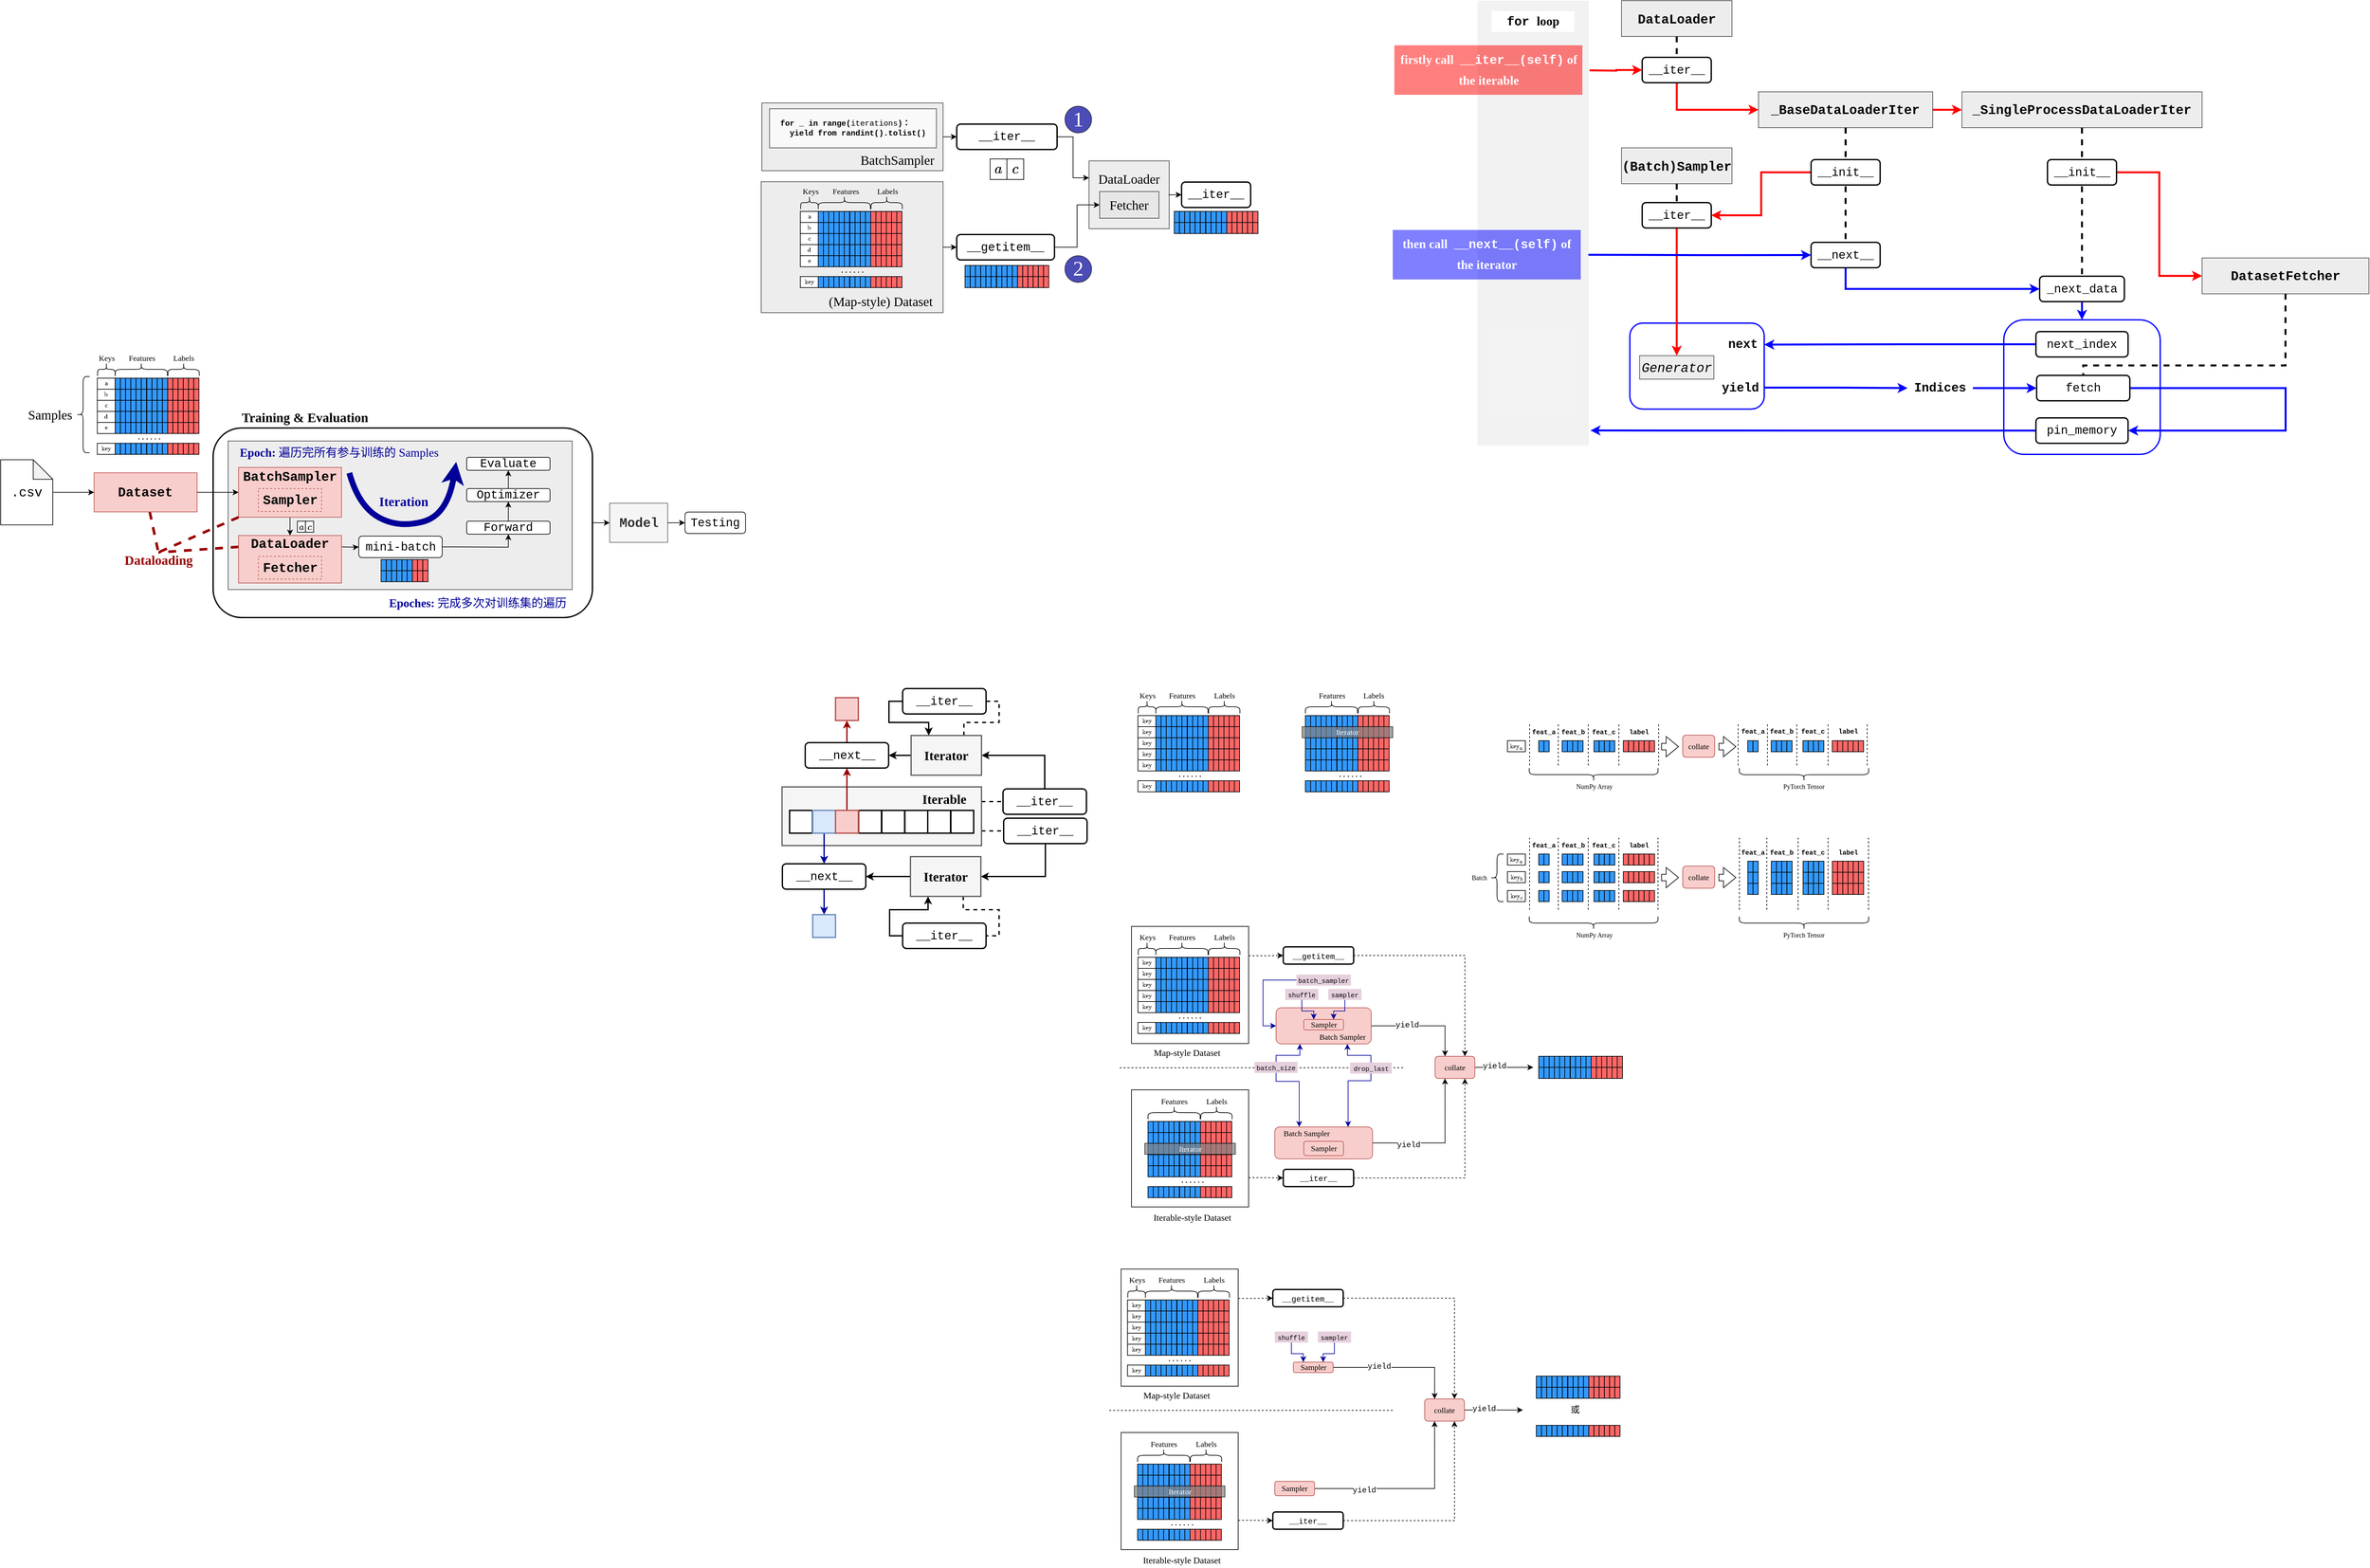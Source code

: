 <mxfile version="15.8.7" type="device"><diagram id="mDScxqf0CSzepGd8OnEf" name="Page-1"><mxGraphModel dx="2122" dy="1058" grid="0" gridSize="10" guides="1" tooltips="1" connect="1" arrows="1" fold="1" page="0" pageScale="1" pageWidth="827" pageHeight="1169" math="1" shadow="0"><root><mxCell id="0"/><mxCell id="1" parent="0"/><mxCell id="-9YL-yhrMKwgsR9g-plV-388" value="&lt;span style=&quot;color: rgb(0 , 0 , 0) ; font-family: &amp;#34;georgia&amp;#34; ; font-size: 20px&quot;&gt;DataLoader&lt;br&gt;&lt;br&gt;&lt;br&gt;&lt;/span&gt;" style="rounded=0;whiteSpace=wrap;html=1;fontFamily=Lucida Console;fontSize=18;fontColor=#FFFFFF;fillColor=#E6E6E6;opacity=70;" parent="1" vertex="1"><mxGeometry x="585" y="-111" width="123" height="104" as="geometry"/></mxCell><mxCell id="_v7katncxZVMrmX9Ha0b-62" value="" style="rounded=1;whiteSpace=wrap;html=1;fontFamily=Courier New;fontSize=18;strokeWidth=2;strokeColor=#0000FF;" parent="1" vertex="1"><mxGeometry x="1988.59" y="133" width="240" height="206.5" as="geometry"/></mxCell><mxCell id="_v7katncxZVMrmX9Ha0b-36" style="edgeStyle=orthogonalEdgeStyle;rounded=0;orthogonalLoop=1;jettySize=auto;html=1;fontFamily=Courier New;fontSize=15;endArrow=classic;endFill=1;strokeColor=#0000FF;strokeWidth=3;exitX=1;exitY=0.75;exitDx=0;exitDy=0;" parent="1" source="_v7katncxZVMrmX9Ha0b-29" target="_v7katncxZVMrmX9Ha0b-35" edge="1"><mxGeometry relative="1" as="geometry"/></mxCell><mxCell id="_v7katncxZVMrmX9Ha0b-29" value="" style="rounded=1;whiteSpace=wrap;html=1;fontFamily=Courier New;fontSize=18;strokeWidth=2;strokeColor=#0000FF;" parent="1" vertex="1"><mxGeometry x="1414.84" y="138" width="206.16" height="132" as="geometry"/></mxCell><mxCell id="QiRu1bZnXHbPCEl9R3TX-240" value="" style="endArrow=none;dashed=1;html=1;rounded=0;fontFamily=Courier New;fontSize=10;" parent="1" edge="1"><mxGeometry width="50" height="50" relative="1" as="geometry"><mxPoint x="632" y="1281.16" as="sourcePoint"/><mxPoint x="1069" y="1281" as="targetPoint"/></mxGeometry></mxCell><mxCell id="QiRu1bZnXHbPCEl9R3TX-249" style="edgeStyle=orthogonalEdgeStyle;rounded=0;orthogonalLoop=1;jettySize=auto;html=1;fontFamily=Courier New;fontSize=14;exitX=1;exitY=0.75;exitDx=0;exitDy=0;entryX=0;entryY=0.5;entryDx=0;entryDy=0;dashed=1;" parent="1" source="QiRu1bZnXHbPCEl9R3TX-216" target="QiRu1bZnXHbPCEl9R3TX-250" edge="1"><mxGeometry relative="1" as="geometry"><mxPoint x="870.0" y="1449.5" as="targetPoint"/></mxGeometry></mxCell><mxCell id="QiRu1bZnXHbPCEl9R3TX-216" value="" style="whiteSpace=wrap;html=1;aspect=fixed;" parent="1" vertex="1"><mxGeometry x="650.13" y="1315" width="179.75" height="179.75" as="geometry"/></mxCell><mxCell id="QiRu1bZnXHbPCEl9R3TX-248" style="edgeStyle=orthogonalEdgeStyle;rounded=0;orthogonalLoop=1;jettySize=auto;html=1;fontFamily=Courier New;fontSize=14;exitX=1;exitY=0.25;exitDx=0;exitDy=0;dashed=1;" parent="1" source="QiRu1bZnXHbPCEl9R3TX-215" target="QiRu1bZnXHbPCEl9R3TX-247" edge="1"><mxGeometry relative="1" as="geometry"/></mxCell><mxCell id="QiRu1bZnXHbPCEl9R3TX-215" value="" style="whiteSpace=wrap;html=1;aspect=fixed;" parent="1" vertex="1"><mxGeometry x="650.13" y="1064.13" width="179.75" height="179.75" as="geometry"/></mxCell><mxCell id="-9YL-yhrMKwgsR9g-plV-380" style="edgeStyle=orthogonalEdgeStyle;rounded=0;orthogonalLoop=1;jettySize=auto;html=1;entryX=0;entryY=0.5;entryDx=0;entryDy=0;fontFamily=Lucida Console;fontSize=18;fontColor=#FFFFFF;" parent="1" source="-9YL-yhrMKwgsR9g-plV-378" target="-9YL-yhrMKwgsR9g-plV-379" edge="1"><mxGeometry relative="1" as="geometry"/></mxCell><mxCell id="-9YL-yhrMKwgsR9g-plV-378" value="" style="rounded=0;whiteSpace=wrap;html=1;fontFamily=Lucida Console;fontSize=18;fontColor=#FFFFFF;fillColor=#E6E6E6;opacity=70;" parent="1" vertex="1"><mxGeometry x="82" y="-79" width="279" height="201" as="geometry"/></mxCell><mxCell id="tlInWSpYXj_1sBvVc44C-17" value="" style="rounded=1;whiteSpace=wrap;html=1;fontFamily=Georgia;fontSize=20;strokeWidth=2;" parent="1" vertex="1"><mxGeometry x="-759" y="299" width="582" height="291" as="geometry"/></mxCell><mxCell id="-9YL-yhrMKwgsR9g-plV-264" value="" style="rounded=0;whiteSpace=wrap;html=1;fontFamily=Lucida Console;fontSize=8;fontColor=#FFFFFF;fillColor=#E6E6E6;opacity=70;" parent="1" vertex="1"><mxGeometry x="-736" y="319" width="528" height="228" as="geometry"/></mxCell><mxCell id="tlInWSpYXj_1sBvVc44C-22" style="edgeStyle=orthogonalEdgeStyle;rounded=0;orthogonalLoop=1;jettySize=auto;html=1;fontFamily=Georgia;fontSize=20;fontColor=#000099;strokeColor=#000000;strokeWidth=1;entryX=0;entryY=0.5;entryDx=0;entryDy=0;" parent="1" source="tlInWSpYXj_1sBvVc44C-17" target="tlInWSpYXj_1sBvVc44C-23" edge="1"><mxGeometry relative="1" as="geometry"><mxPoint x="-124" y="419" as="targetPoint"/></mxGeometry></mxCell><mxCell id="tlInWSpYXj_1sBvVc44C-35" style="edgeStyle=none;rounded=0;orthogonalLoop=1;jettySize=auto;html=1;entryX=0.5;entryY=0;entryDx=0;entryDy=0;dashed=1;fontFamily=Courier New;fontSize=20;fontColor=#000000;endArrow=none;endFill=0;strokeColor=#990000;strokeWidth=4;" parent="1" source="tlInWSpYXj_1sBvVc44C-1" target="tlInWSpYXj_1sBvVc44C-32" edge="1"><mxGeometry relative="1" as="geometry"/></mxCell><mxCell id="tlInWSpYXj_1sBvVc44C-1" value="Dataset" style="rounded=0;whiteSpace=wrap;html=1;fontFamily=Courier New;fontStyle=1;fontSize=20;fillColor=#f8cecc;strokeColor=#b85450;" parent="1" vertex="1"><mxGeometry x="-941.62" y="367.75" width="158" height="60" as="geometry"/></mxCell><mxCell id="tlInWSpYXj_1sBvVc44C-4" style="edgeStyle=orthogonalEdgeStyle;rounded=0;orthogonalLoop=1;jettySize=auto;html=1;fontFamily=Courier New;fontSize=20;" parent="1" source="tlInWSpYXj_1sBvVc44C-3" target="tlInWSpYXj_1sBvVc44C-1" edge="1"><mxGeometry relative="1" as="geometry"/></mxCell><mxCell id="tlInWSpYXj_1sBvVc44C-3" value=".csv" style="shape=note;whiteSpace=wrap;html=1;backgroundOutline=1;darkOpacity=0.05;fontFamily=Courier New;fontSize=20;" parent="1" vertex="1"><mxGeometry x="-1085" y="347.75" width="80" height="100" as="geometry"/></mxCell><mxCell id="tlInWSpYXj_1sBvVc44C-33" style="rounded=0;orthogonalLoop=1;jettySize=auto;html=1;entryX=0.5;entryY=0;entryDx=0;entryDy=0;fontFamily=Courier New;fontSize=20;fontColor=#000000;strokeColor=#990000;strokeWidth=4;endArrow=none;endFill=0;dashed=1;exitX=0;exitY=0.5;exitDx=0;exitDy=0;" parent="1" target="tlInWSpYXj_1sBvVc44C-32" edge="1"><mxGeometry relative="1" as="geometry"><mxPoint x="-720" y="481.5" as="sourcePoint"/></mxGeometry></mxCell><mxCell id="tlInWSpYXj_1sBvVc44C-13" style="edgeStyle=orthogonalEdgeStyle;rounded=0;orthogonalLoop=1;jettySize=auto;html=1;fontFamily=Courier New;fontSize=18;exitX=1;exitY=0.5;exitDx=0;exitDy=0;" parent="1" source="tlInWSpYXj_1sBvVc44C-7" target="tlInWSpYXj_1sBvVc44C-10" edge="1"><mxGeometry relative="1" as="geometry"><mxPoint x="-417" y="447.5" as="sourcePoint"/></mxGeometry></mxCell><mxCell id="tlInWSpYXj_1sBvVc44C-7" value="mini-batch" style="rounded=1;whiteSpace=wrap;html=1;fontFamily=Courier New;fontSize=18;" parent="1" vertex="1"><mxGeometry x="-535.5" y="465" width="128" height="33" as="geometry"/></mxCell><mxCell id="tlInWSpYXj_1sBvVc44C-12" style="edgeStyle=orthogonalEdgeStyle;rounded=0;orthogonalLoop=1;jettySize=auto;html=1;entryX=0.5;entryY=1;entryDx=0;entryDy=0;fontFamily=Courier New;fontSize=18;" parent="1" source="tlInWSpYXj_1sBvVc44C-10" target="tlInWSpYXj_1sBvVc44C-11" edge="1"><mxGeometry relative="1" as="geometry"/></mxCell><mxCell id="tlInWSpYXj_1sBvVc44C-10" value="Forward" style="rounded=1;whiteSpace=wrap;html=1;fontFamily=Courier New;fontSize=18;" parent="1" vertex="1"><mxGeometry x="-370" y="442" width="128" height="20" as="geometry"/></mxCell><mxCell id="tlInWSpYXj_1sBvVc44C-21" style="edgeStyle=orthogonalEdgeStyle;rounded=0;orthogonalLoop=1;jettySize=auto;html=1;entryX=0.5;entryY=1;entryDx=0;entryDy=0;fontFamily=Georgia;fontSize=20;fontColor=#000099;strokeColor=#000000;strokeWidth=1;" parent="1" source="tlInWSpYXj_1sBvVc44C-11" target="tlInWSpYXj_1sBvVc44C-20" edge="1"><mxGeometry relative="1" as="geometry"/></mxCell><mxCell id="tlInWSpYXj_1sBvVc44C-11" value="Optimizer" style="rounded=1;whiteSpace=wrap;html=1;fontFamily=Courier New;fontSize=18;" parent="1" vertex="1"><mxGeometry x="-370" y="392" width="128" height="20" as="geometry"/></mxCell><mxCell id="tlInWSpYXj_1sBvVc44C-16" value="Epoch:&amp;nbsp;&lt;span style=&quot;font-weight: normal; font-size: 18px;&quot;&gt;遍历完所有参与训练的 Samples&lt;/span&gt;" style="text;html=1;strokeColor=none;fillColor=none;align=left;verticalAlign=middle;whiteSpace=wrap;rounded=0;fontFamily=Georgia;fontSize=18;fontStyle=1;fontColor=#000099;" parent="1" vertex="1"><mxGeometry x="-720" y="326" width="388" height="21" as="geometry"/></mxCell><mxCell id="tlInWSpYXj_1sBvVc44C-19" value="Iteration" style="text;html=1;strokeColor=none;fillColor=none;align=center;verticalAlign=middle;whiteSpace=wrap;rounded=0;fontFamily=Georgia;fontSize=20;fontStyle=1;fontColor=#000099;" parent="1" vertex="1"><mxGeometry x="-526.5" y="400" width="119" height="21" as="geometry"/></mxCell><mxCell id="tlInWSpYXj_1sBvVc44C-20" value="Evaluate" style="rounded=1;whiteSpace=wrap;html=1;fontFamily=Courier New;fontSize=18;" parent="1" vertex="1"><mxGeometry x="-370" y="344" width="128" height="20" as="geometry"/></mxCell><mxCell id="tlInWSpYXj_1sBvVc44C-27" style="edgeStyle=orthogonalEdgeStyle;rounded=0;orthogonalLoop=1;jettySize=auto;html=1;entryX=0;entryY=0.5;entryDx=0;entryDy=0;fontFamily=Georgia;fontSize=20;fontColor=#000099;strokeColor=#000000;strokeWidth=1;" parent="1" source="tlInWSpYXj_1sBvVc44C-23" target="tlInWSpYXj_1sBvVc44C-26" edge="1"><mxGeometry relative="1" as="geometry"/></mxCell><mxCell id="tlInWSpYXj_1sBvVc44C-23" value="Model" style="rounded=0;whiteSpace=wrap;html=1;fontFamily=Courier New;fontStyle=1;fontSize=20;fillColor=#f5f5f5;fontColor=#333333;strokeColor=#666666;" parent="1" vertex="1"><mxGeometry x="-150.5" y="414.5" width="89" height="60" as="geometry"/></mxCell><mxCell id="tlInWSpYXj_1sBvVc44C-26" value="Testing" style="rounded=1;whiteSpace=wrap;html=1;fontFamily=Courier New;fontSize=18;" parent="1" vertex="1"><mxGeometry x="-35" y="428" width="93" height="33" as="geometry"/></mxCell><mxCell id="tlInWSpYXj_1sBvVc44C-28" value="Training &amp;amp; Evaluation" style="text;html=1;strokeColor=none;fillColor=none;align=center;verticalAlign=middle;whiteSpace=wrap;rounded=0;fontFamily=Georgia;fontSize=20;fontStyle=1;fontColor=#000000;" parent="1" vertex="1"><mxGeometry x="-736" y="271.5" width="236" height="21" as="geometry"/></mxCell><mxCell id="afsZVenZU7R57NKwm-Uo-2" style="edgeStyle=orthogonalEdgeStyle;rounded=0;orthogonalLoop=1;jettySize=auto;html=1;" parent="1" source="tlInWSpYXj_1sBvVc44C-31" edge="1"><mxGeometry relative="1" as="geometry"><mxPoint x="-641" y="464" as="targetPoint"/></mxGeometry></mxCell><mxCell id="tlInWSpYXj_1sBvVc44C-31" value="BatchSampler&lt;br&gt;&lt;br&gt;&lt;br&gt;" style="rounded=0;whiteSpace=wrap;html=1;fontFamily=Courier New;fontStyle=1;fontSize=20;fillColor=#f8cecc;strokeColor=#b85450;" parent="1" vertex="1"><mxGeometry x="-720" y="359.5" width="158" height="76.5" as="geometry"/></mxCell><mxCell id="tlInWSpYXj_1sBvVc44C-32" value="Dataloading" style="text;html=1;strokeColor=none;fillColor=none;align=center;verticalAlign=middle;whiteSpace=wrap;rounded=0;fontFamily=Georgia;fontSize=20;fontStyle=1;fontColor=#990000;" parent="1" vertex="1"><mxGeometry x="-910.5" y="490" width="135" height="21" as="geometry"/></mxCell><mxCell id="tlInWSpYXj_1sBvVc44C-48" style="edgeStyle=orthogonalEdgeStyle;rounded=0;orthogonalLoop=1;jettySize=auto;html=1;fontFamily=Courier New;fontSize=20;fontColor=#990000;endArrow=none;endFill=0;strokeColor=#000000;strokeWidth=2;exitX=1;exitY=0.75;exitDx=0;exitDy=0;dashed=1;" parent="1" source="tlInWSpYXj_1sBvVc44C-36" target="tlInWSpYXj_1sBvVc44C-46" edge="1"><mxGeometry relative="1" as="geometry"/></mxCell><mxCell id="tlInWSpYXj_1sBvVc44C-62" style="edgeStyle=orthogonalEdgeStyle;rounded=0;orthogonalLoop=1;jettySize=auto;html=1;entryX=0;entryY=0.5;entryDx=0;entryDy=0;dashed=1;fontFamily=Courier New;fontSize=20;fontColor=#990000;startArrow=none;startFill=0;endArrow=none;endFill=0;strokeColor=#000000;strokeWidth=2;exitX=1;exitY=0.25;exitDx=0;exitDy=0;" parent="1" source="tlInWSpYXj_1sBvVc44C-36" target="tlInWSpYXj_1sBvVc44C-61" edge="1"><mxGeometry relative="1" as="geometry"/></mxCell><mxCell id="tlInWSpYXj_1sBvVc44C-36" value="" style="rounded=0;whiteSpace=wrap;html=1;fontFamily=Courier New;fontStyle=1;fontSize=20;fillColor=#f5f5f5;strokeColor=#666666;fontColor=#333333;strokeWidth=2;" parent="1" vertex="1"><mxGeometry x="114" y="850" width="306" height="90" as="geometry"/></mxCell><mxCell id="tlInWSpYXj_1sBvVc44C-37" value="" style="rounded=0;whiteSpace=wrap;html=1;fontFamily=Courier New;fontStyle=1;fontSize=20;strokeWidth=2;" parent="1" vertex="1"><mxGeometry x="125.5" y="886" width="35" height="35" as="geometry"/></mxCell><mxCell id="tlInWSpYXj_1sBvVc44C-52" style="edgeStyle=orthogonalEdgeStyle;rounded=0;orthogonalLoop=1;jettySize=auto;html=1;fontFamily=Courier New;fontSize=20;fontColor=#990000;startArrow=none;startFill=0;endArrow=classic;endFill=1;strokeColor=#000099;strokeWidth=2;" parent="1" source="tlInWSpYXj_1sBvVc44C-38" target="tlInWSpYXj_1sBvVc44C-51" edge="1"><mxGeometry relative="1" as="geometry"/></mxCell><mxCell id="tlInWSpYXj_1sBvVc44C-38" value="" style="rounded=0;whiteSpace=wrap;html=1;fontFamily=Courier New;fontStyle=1;fontSize=20;fillColor=#dae8fc;strokeColor=#6c8ebf;strokeWidth=2;" parent="1" vertex="1"><mxGeometry x="161" y="886" width="35" height="35" as="geometry"/></mxCell><mxCell id="tlInWSpYXj_1sBvVc44C-39" value="" style="rounded=0;whiteSpace=wrap;html=1;fontFamily=Courier New;fontStyle=1;fontSize=20;strokeWidth=2;" parent="1" vertex="1"><mxGeometry x="231.5" y="886" width="35" height="35" as="geometry"/></mxCell><mxCell id="tlInWSpYXj_1sBvVc44C-66" style="edgeStyle=orthogonalEdgeStyle;rounded=0;orthogonalLoop=1;jettySize=auto;html=1;entryX=0.5;entryY=1;entryDx=0;entryDy=0;fontFamily=Courier New;fontSize=20;fontColor=#990000;startArrow=none;startFill=0;endArrow=classic;endFill=1;strokeColor=#990000;strokeWidth=2;" parent="1" source="tlInWSpYXj_1sBvVc44C-40" target="tlInWSpYXj_1sBvVc44C-65" edge="1"><mxGeometry relative="1" as="geometry"/></mxCell><mxCell id="tlInWSpYXj_1sBvVc44C-40" value="" style="rounded=0;whiteSpace=wrap;html=1;fontFamily=Courier New;fontStyle=1;fontSize=20;strokeWidth=2;fillColor=#f8cecc;strokeColor=#b85450;" parent="1" vertex="1"><mxGeometry x="196" y="886" width="35" height="35" as="geometry"/></mxCell><mxCell id="tlInWSpYXj_1sBvVc44C-41" value="" style="rounded=0;whiteSpace=wrap;html=1;fontFamily=Courier New;fontStyle=1;fontSize=20;strokeWidth=2;" parent="1" vertex="1"><mxGeometry x="373" y="886" width="35" height="35" as="geometry"/></mxCell><mxCell id="tlInWSpYXj_1sBvVc44C-42" value="" style="rounded=0;whiteSpace=wrap;html=1;fontFamily=Courier New;fontStyle=1;fontSize=20;strokeWidth=2;" parent="1" vertex="1"><mxGeometry x="337.5" y="886" width="35" height="35" as="geometry"/></mxCell><mxCell id="tlInWSpYXj_1sBvVc44C-43" value="" style="rounded=0;whiteSpace=wrap;html=1;fontFamily=Courier New;fontStyle=1;fontSize=20;strokeWidth=2;" parent="1" vertex="1"><mxGeometry x="267" y="886" width="35" height="35" as="geometry"/></mxCell><mxCell id="tlInWSpYXj_1sBvVc44C-44" value="" style="rounded=0;whiteSpace=wrap;html=1;fontFamily=Courier New;fontStyle=1;fontSize=20;strokeWidth=2;" parent="1" vertex="1"><mxGeometry x="302.5" y="886" width="35" height="35" as="geometry"/></mxCell><mxCell id="tlInWSpYXj_1sBvVc44C-45" value="Iterable" style="text;html=1;strokeColor=none;fillColor=none;align=center;verticalAlign=middle;whiteSpace=wrap;rounded=0;fontFamily=Georgia;fontSize=20;fontStyle=1;fontColor=#000000;strokeWidth=2;" parent="1" vertex="1"><mxGeometry x="318" y="857" width="90" height="21" as="geometry"/></mxCell><mxCell id="tlInWSpYXj_1sBvVc44C-50" style="edgeStyle=orthogonalEdgeStyle;rounded=0;orthogonalLoop=1;jettySize=auto;html=1;entryX=1;entryY=0.5;entryDx=0;entryDy=0;fontFamily=Courier New;fontSize=20;fontColor=#990000;endArrow=classic;endFill=1;strokeColor=#000000;strokeWidth=2;exitX=0.5;exitY=1;exitDx=0;exitDy=0;" parent="1" source="tlInWSpYXj_1sBvVc44C-46" target="tlInWSpYXj_1sBvVc44C-70" edge="1"><mxGeometry relative="1" as="geometry"><mxPoint x="420" y="987.5" as="targetPoint"/></mxGeometry></mxCell><mxCell id="tlInWSpYXj_1sBvVc44C-46" value="__iter__" style="rounded=1;whiteSpace=wrap;html=1;fontFamily=Courier New;fontSize=18;strokeWidth=2;" parent="1" vertex="1"><mxGeometry x="454" y="898" width="128" height="39" as="geometry"/></mxCell><mxCell id="tlInWSpYXj_1sBvVc44C-54" style="edgeStyle=orthogonalEdgeStyle;rounded=0;orthogonalLoop=1;jettySize=auto;html=1;fontFamily=Courier New;fontSize=20;fontColor=#990000;startArrow=none;startFill=0;endArrow=classic;endFill=1;strokeColor=#000099;strokeWidth=2;entryX=0.5;entryY=0;entryDx=0;entryDy=0;" parent="1" source="tlInWSpYXj_1sBvVc44C-51" target="tlInWSpYXj_1sBvVc44C-55" edge="1"><mxGeometry relative="1" as="geometry"><mxPoint x="178.5" y="1062" as="targetPoint"/></mxGeometry></mxCell><mxCell id="tlInWSpYXj_1sBvVc44C-51" value="__next__" style="rounded=1;whiteSpace=wrap;html=1;fontFamily=Courier New;fontSize=18;strokeWidth=2;" parent="1" vertex="1"><mxGeometry x="114.5" y="968" width="128" height="39" as="geometry"/></mxCell><mxCell id="tlInWSpYXj_1sBvVc44C-55" value="" style="rounded=0;whiteSpace=wrap;html=1;fontFamily=Courier New;fontStyle=1;fontSize=20;fillColor=#dae8fc;strokeColor=#6c8ebf;strokeWidth=2;" parent="1" vertex="1"><mxGeometry x="161" y="1046" width="35" height="35" as="geometry"/></mxCell><mxCell id="tlInWSpYXj_1sBvVc44C-64" style="edgeStyle=orthogonalEdgeStyle;rounded=0;orthogonalLoop=1;jettySize=auto;html=1;entryX=1;entryY=0.5;entryDx=0;entryDy=0;fontFamily=Courier New;fontSize=20;fontColor=#990000;startArrow=none;startFill=0;endArrow=classic;endFill=1;strokeColor=#000000;strokeWidth=2;" parent="1" source="tlInWSpYXj_1sBvVc44C-61" target="tlInWSpYXj_1sBvVc44C-63" edge="1"><mxGeometry relative="1" as="geometry"><Array as="points"><mxPoint x="517" y="802"/></Array></mxGeometry></mxCell><mxCell id="tlInWSpYXj_1sBvVc44C-61" value="__iter__" style="rounded=1;whiteSpace=wrap;html=1;fontFamily=Courier New;fontSize=18;strokeWidth=2;" parent="1" vertex="1"><mxGeometry x="453" y="853" width="128" height="39" as="geometry"/></mxCell><mxCell id="tlInWSpYXj_1sBvVc44C-67" style="edgeStyle=orthogonalEdgeStyle;rounded=0;orthogonalLoop=1;jettySize=auto;html=1;fontFamily=Courier New;fontSize=20;fontColor=#990000;startArrow=none;startFill=0;endArrow=classic;endFill=1;strokeColor=#000000;strokeWidth=2;" parent="1" source="tlInWSpYXj_1sBvVc44C-63" target="tlInWSpYXj_1sBvVc44C-65" edge="1"><mxGeometry relative="1" as="geometry"/></mxCell><mxCell id="tlInWSpYXj_1sBvVc44C-76" style="edgeStyle=orthogonalEdgeStyle;rounded=0;orthogonalLoop=1;jettySize=auto;html=1;entryX=1;entryY=0.5;entryDx=0;entryDy=0;fontFamily=Courier New;fontSize=20;fontColor=#990000;startArrow=none;startFill=0;endArrow=none;endFill=0;strokeColor=#000000;strokeWidth=2;exitX=0.75;exitY=0;exitDx=0;exitDy=0;dashed=1;" parent="1" source="tlInWSpYXj_1sBvVc44C-63" target="tlInWSpYXj_1sBvVc44C-75" edge="1"><mxGeometry relative="1" as="geometry"/></mxCell><mxCell id="tlInWSpYXj_1sBvVc44C-63" value="&lt;span style=&quot;color: rgb(0 , 0 , 0) ; font-family: &amp;#34;georgia&amp;#34;&quot;&gt;Iterator&lt;/span&gt;" style="rounded=0;whiteSpace=wrap;html=1;fontFamily=Courier New;fontStyle=1;fontSize=20;fillColor=#f5f5f5;strokeColor=#666666;fontColor=#333333;strokeWidth=2;" parent="1" vertex="1"><mxGeometry x="312" y="771" width="108" height="61" as="geometry"/></mxCell><mxCell id="tlInWSpYXj_1sBvVc44C-69" style="edgeStyle=orthogonalEdgeStyle;rounded=0;orthogonalLoop=1;jettySize=auto;html=1;fontFamily=Courier New;fontSize=20;fontColor=#990000;startArrow=none;startFill=0;endArrow=classic;endFill=1;strokeColor=#990000;strokeWidth=2;" parent="1" source="tlInWSpYXj_1sBvVc44C-65" target="tlInWSpYXj_1sBvVc44C-68" edge="1"><mxGeometry relative="1" as="geometry"/></mxCell><mxCell id="tlInWSpYXj_1sBvVc44C-65" value="__next__" style="rounded=1;whiteSpace=wrap;html=1;fontFamily=Courier New;fontSize=18;strokeWidth=2;" parent="1" vertex="1"><mxGeometry x="149.5" y="782" width="128" height="39" as="geometry"/></mxCell><mxCell id="tlInWSpYXj_1sBvVc44C-68" value="" style="rounded=0;whiteSpace=wrap;html=1;fontFamily=Courier New;fontStyle=1;fontSize=20;strokeWidth=2;fillColor=#f8cecc;strokeColor=#b85450;" parent="1" vertex="1"><mxGeometry x="196" y="713" width="35" height="35" as="geometry"/></mxCell><mxCell id="tlInWSpYXj_1sBvVc44C-71" style="edgeStyle=orthogonalEdgeStyle;rounded=0;orthogonalLoop=1;jettySize=auto;html=1;entryX=1;entryY=0.5;entryDx=0;entryDy=0;fontFamily=Courier New;fontSize=20;fontColor=#990000;startArrow=none;startFill=0;endArrow=classic;endFill=1;strokeColor=#000000;strokeWidth=2;" parent="1" source="tlInWSpYXj_1sBvVc44C-70" target="tlInWSpYXj_1sBvVc44C-51" edge="1"><mxGeometry relative="1" as="geometry"/></mxCell><mxCell id="tlInWSpYXj_1sBvVc44C-73" style="edgeStyle=orthogonalEdgeStyle;rounded=0;orthogonalLoop=1;jettySize=auto;html=1;entryX=1;entryY=0.5;entryDx=0;entryDy=0;fontFamily=Courier New;fontSize=20;fontColor=#990000;startArrow=none;startFill=0;endArrow=none;endFill=0;strokeColor=#000000;strokeWidth=2;exitX=0.75;exitY=1;exitDx=0;exitDy=0;dashed=1;" parent="1" source="tlInWSpYXj_1sBvVc44C-70" target="tlInWSpYXj_1sBvVc44C-72" edge="1"><mxGeometry relative="1" as="geometry"/></mxCell><mxCell id="tlInWSpYXj_1sBvVc44C-70" value="&lt;span style=&quot;color: rgb(0 , 0 , 0) ; font-family: &amp;#34;georgia&amp;#34;&quot;&gt;Iterator&lt;/span&gt;" style="rounded=0;whiteSpace=wrap;html=1;fontFamily=Courier New;fontStyle=1;fontSize=20;fillColor=#f5f5f5;strokeColor=#666666;fontColor=#333333;strokeWidth=2;" parent="1" vertex="1"><mxGeometry x="311" y="957" width="108" height="61" as="geometry"/></mxCell><mxCell id="tlInWSpYXj_1sBvVc44C-74" style="edgeStyle=orthogonalEdgeStyle;rounded=0;orthogonalLoop=1;jettySize=auto;html=1;entryX=0.25;entryY=1;entryDx=0;entryDy=0;fontFamily=Courier New;fontSize=20;fontColor=#990000;startArrow=none;startFill=0;endArrow=classic;endFill=1;strokeColor=#000000;strokeWidth=2;exitX=0;exitY=0.5;exitDx=0;exitDy=0;" parent="1" source="tlInWSpYXj_1sBvVc44C-72" target="tlInWSpYXj_1sBvVc44C-70" edge="1"><mxGeometry relative="1" as="geometry"/></mxCell><mxCell id="tlInWSpYXj_1sBvVc44C-72" value="__iter__" style="rounded=1;whiteSpace=wrap;html=1;fontFamily=Courier New;fontSize=18;strokeWidth=2;" parent="1" vertex="1"><mxGeometry x="299" y="1059" width="128" height="39" as="geometry"/></mxCell><mxCell id="tlInWSpYXj_1sBvVc44C-77" style="edgeStyle=orthogonalEdgeStyle;rounded=0;orthogonalLoop=1;jettySize=auto;html=1;entryX=0.25;entryY=0;entryDx=0;entryDy=0;fontFamily=Courier New;fontSize=20;fontColor=#990000;startArrow=none;startFill=0;endArrow=classic;endFill=1;strokeColor=#000000;strokeWidth=2;exitX=0;exitY=0.5;exitDx=0;exitDy=0;" parent="1" source="tlInWSpYXj_1sBvVc44C-75" target="tlInWSpYXj_1sBvVc44C-63" edge="1"><mxGeometry relative="1" as="geometry"><Array as="points"><mxPoint x="278" y="719"/><mxPoint x="278" y="751"/><mxPoint x="339" y="751"/></Array></mxGeometry></mxCell><mxCell id="tlInWSpYXj_1sBvVc44C-75" value="__iter__" style="rounded=1;whiteSpace=wrap;html=1;fontFamily=Courier New;fontSize=18;strokeWidth=2;" parent="1" vertex="1"><mxGeometry x="299" y="699" width="128" height="39" as="geometry"/></mxCell><mxCell id="tlInWSpYXj_1sBvVc44C-6" style="edgeStyle=orthogonalEdgeStyle;rounded=0;orthogonalLoop=1;jettySize=auto;html=1;entryX=0;entryY=0.5;entryDx=0;entryDy=0;fontFamily=Courier New;fontSize=20;" parent="1" source="tlInWSpYXj_1sBvVc44C-1" target="tlInWSpYXj_1sBvVc44C-31" edge="1"><mxGeometry relative="1" as="geometry"/></mxCell><mxCell id="oP46V2VPeNZIe1tZZ1dW-3" style="edgeStyle=orthogonalEdgeStyle;rounded=0;orthogonalLoop=1;jettySize=auto;html=1;" edge="1" parent="1" target="tlInWSpYXj_1sBvVc44C-7"><mxGeometry relative="1" as="geometry"><mxPoint x="-562.0" y="481.5" as="sourcePoint"/></mxGeometry></mxCell><mxCell id="afsZVenZU7R57NKwm-Uo-4" style="rounded=0;orthogonalLoop=1;jettySize=auto;html=1;entryX=0.5;entryY=0;entryDx=0;entryDy=0;fontFamily=Courier New;fontSize=20;fontColor=#000000;strokeColor=#990000;strokeWidth=4;endArrow=none;endFill=0;dashed=1;exitX=0;exitY=1;exitDx=0;exitDy=0;" parent="1" source="tlInWSpYXj_1sBvVc44C-31" target="tlInWSpYXj_1sBvVc44C-32" edge="1"><mxGeometry relative="1" as="geometry"><mxPoint x="-710" y="438.5" as="sourcePoint"/><mxPoint x="-852.5" y="481" as="targetPoint"/></mxGeometry></mxCell><mxCell id="afsZVenZU7R57NKwm-Uo-5" value="$$\text{key}$$" style="rounded=0;whiteSpace=wrap;html=1;fontSize=8;" parent="1" vertex="1"><mxGeometry x="660" y="740.5" width="27.5" height="17" as="geometry"/></mxCell><mxCell id="afsZVenZU7R57NKwm-Uo-8" value="" style="rounded=0;whiteSpace=wrap;html=1;fillColor=#3399FF;" parent="1" vertex="1"><mxGeometry x="687.5" y="740.5" width="8" height="17" as="geometry"/></mxCell><mxCell id="afsZVenZU7R57NKwm-Uo-37" value="$$......$$" style="text;html=1;strokeColor=none;fillColor=none;align=center;verticalAlign=middle;whiteSpace=wrap;rounded=0;" parent="1" vertex="1"><mxGeometry x="710" y="814.5" width="60" height="30" as="geometry"/></mxCell><mxCell id="afsZVenZU7R57NKwm-Uo-38" value="" style="rounded=0;whiteSpace=wrap;html=1;fillColor=#3399FF;" parent="1" vertex="1"><mxGeometry x="695.5" y="740.5" width="8" height="17" as="geometry"/></mxCell><mxCell id="afsZVenZU7R57NKwm-Uo-39" value="" style="rounded=0;whiteSpace=wrap;html=1;fillColor=#3399FF;" parent="1" vertex="1"><mxGeometry x="703.5" y="740.5" width="8" height="17" as="geometry"/></mxCell><mxCell id="afsZVenZU7R57NKwm-Uo-40" value="" style="rounded=0;whiteSpace=wrap;html=1;fillColor=#3399FF;" parent="1" vertex="1"><mxGeometry x="711.5" y="740.5" width="8" height="17" as="geometry"/></mxCell><mxCell id="afsZVenZU7R57NKwm-Uo-41" value="" style="rounded=0;whiteSpace=wrap;html=1;fillColor=#3399FF;" parent="1" vertex="1"><mxGeometry x="719.5" y="740.5" width="8" height="17" as="geometry"/></mxCell><mxCell id="afsZVenZU7R57NKwm-Uo-42" value="" style="rounded=0;whiteSpace=wrap;html=1;fillColor=#3399FF;" parent="1" vertex="1"><mxGeometry x="727.5" y="740.5" width="8" height="17" as="geometry"/></mxCell><mxCell id="afsZVenZU7R57NKwm-Uo-46" value="" style="rounded=0;whiteSpace=wrap;html=1;fillColor=#FF6666;" parent="1" vertex="1"><mxGeometry x="768" y="740.5" width="8" height="17" as="geometry"/></mxCell><mxCell id="afsZVenZU7R57NKwm-Uo-47" value="" style="rounded=0;whiteSpace=wrap;html=1;fillColor=#FF6666;" parent="1" vertex="1"><mxGeometry x="776" y="740.5" width="8" height="17" as="geometry"/></mxCell><mxCell id="afsZVenZU7R57NKwm-Uo-48" value="" style="rounded=0;whiteSpace=wrap;html=1;fillColor=#FF6666;" parent="1" vertex="1"><mxGeometry x="784" y="740.5" width="8" height="17" as="geometry"/></mxCell><mxCell id="afsZVenZU7R57NKwm-Uo-50" value="" style="rounded=0;whiteSpace=wrap;html=1;fillColor=#3399FF;" parent="1" vertex="1"><mxGeometry x="687.5" y="757.5" width="8" height="17" as="geometry"/></mxCell><mxCell id="afsZVenZU7R57NKwm-Uo-51" value="" style="rounded=0;whiteSpace=wrap;html=1;fillColor=#3399FF;" parent="1" vertex="1"><mxGeometry x="695.5" y="757.5" width="8" height="17" as="geometry"/></mxCell><mxCell id="afsZVenZU7R57NKwm-Uo-52" value="" style="rounded=0;whiteSpace=wrap;html=1;fillColor=#3399FF;" parent="1" vertex="1"><mxGeometry x="703.5" y="757.5" width="8" height="17" as="geometry"/></mxCell><mxCell id="afsZVenZU7R57NKwm-Uo-53" value="" style="rounded=0;whiteSpace=wrap;html=1;fillColor=#3399FF;" parent="1" vertex="1"><mxGeometry x="711.5" y="757.5" width="8" height="17" as="geometry"/></mxCell><mxCell id="afsZVenZU7R57NKwm-Uo-54" value="" style="rounded=0;whiteSpace=wrap;html=1;fillColor=#3399FF;" parent="1" vertex="1"><mxGeometry x="719.5" y="757.5" width="8" height="17" as="geometry"/></mxCell><mxCell id="afsZVenZU7R57NKwm-Uo-55" value="" style="rounded=0;whiteSpace=wrap;html=1;fillColor=#3399FF;" parent="1" vertex="1"><mxGeometry x="727.5" y="757.5" width="8" height="17" as="geometry"/></mxCell><mxCell id="afsZVenZU7R57NKwm-Uo-56" value="" style="rounded=0;whiteSpace=wrap;html=1;fillColor=#FF6666;" parent="1" vertex="1"><mxGeometry x="768" y="757.5" width="8" height="17" as="geometry"/></mxCell><mxCell id="afsZVenZU7R57NKwm-Uo-57" value="" style="rounded=0;whiteSpace=wrap;html=1;fillColor=#FF6666;" parent="1" vertex="1"><mxGeometry x="776" y="757.5" width="8" height="17" as="geometry"/></mxCell><mxCell id="afsZVenZU7R57NKwm-Uo-58" value="" style="rounded=0;whiteSpace=wrap;html=1;fillColor=#FF6666;" parent="1" vertex="1"><mxGeometry x="784" y="757.5" width="8" height="17" as="geometry"/></mxCell><mxCell id="afsZVenZU7R57NKwm-Uo-60" value="" style="rounded=0;whiteSpace=wrap;html=1;fillColor=#3399FF;" parent="1" vertex="1"><mxGeometry x="687.5" y="774.5" width="8" height="17" as="geometry"/></mxCell><mxCell id="afsZVenZU7R57NKwm-Uo-61" value="" style="rounded=0;whiteSpace=wrap;html=1;fillColor=#3399FF;" parent="1" vertex="1"><mxGeometry x="695.5" y="774.5" width="8" height="17" as="geometry"/></mxCell><mxCell id="afsZVenZU7R57NKwm-Uo-62" value="" style="rounded=0;whiteSpace=wrap;html=1;fillColor=#3399FF;" parent="1" vertex="1"><mxGeometry x="703.5" y="774.5" width="8" height="17" as="geometry"/></mxCell><mxCell id="afsZVenZU7R57NKwm-Uo-63" value="" style="rounded=0;whiteSpace=wrap;html=1;fillColor=#3399FF;" parent="1" vertex="1"><mxGeometry x="711.5" y="774.5" width="8" height="17" as="geometry"/></mxCell><mxCell id="afsZVenZU7R57NKwm-Uo-64" value="" style="rounded=0;whiteSpace=wrap;html=1;fillColor=#3399FF;" parent="1" vertex="1"><mxGeometry x="719.5" y="774.5" width="8" height="17" as="geometry"/></mxCell><mxCell id="afsZVenZU7R57NKwm-Uo-65" value="" style="rounded=0;whiteSpace=wrap;html=1;fillColor=#3399FF;" parent="1" vertex="1"><mxGeometry x="727.5" y="774.5" width="8" height="17" as="geometry"/></mxCell><mxCell id="afsZVenZU7R57NKwm-Uo-66" value="" style="rounded=0;whiteSpace=wrap;html=1;fillColor=#FF6666;" parent="1" vertex="1"><mxGeometry x="768" y="774.5" width="8" height="17" as="geometry"/></mxCell><mxCell id="afsZVenZU7R57NKwm-Uo-67" value="" style="rounded=0;whiteSpace=wrap;html=1;fillColor=#FF6666;" parent="1" vertex="1"><mxGeometry x="776" y="774.5" width="8" height="17" as="geometry"/></mxCell><mxCell id="afsZVenZU7R57NKwm-Uo-68" value="" style="rounded=0;whiteSpace=wrap;html=1;fillColor=#FF6666;" parent="1" vertex="1"><mxGeometry x="784" y="774.5" width="8" height="17" as="geometry"/></mxCell><mxCell id="afsZVenZU7R57NKwm-Uo-70" value="" style="rounded=0;whiteSpace=wrap;html=1;fillColor=#3399FF;" parent="1" vertex="1"><mxGeometry x="687.5" y="840.5" width="8" height="17" as="geometry"/></mxCell><mxCell id="afsZVenZU7R57NKwm-Uo-71" value="" style="rounded=0;whiteSpace=wrap;html=1;fillColor=#3399FF;" parent="1" vertex="1"><mxGeometry x="695.5" y="840.5" width="8" height="17" as="geometry"/></mxCell><mxCell id="afsZVenZU7R57NKwm-Uo-72" value="" style="rounded=0;whiteSpace=wrap;html=1;fillColor=#3399FF;" parent="1" vertex="1"><mxGeometry x="703.5" y="840.5" width="8" height="17" as="geometry"/></mxCell><mxCell id="afsZVenZU7R57NKwm-Uo-73" value="" style="rounded=0;whiteSpace=wrap;html=1;fillColor=#3399FF;" parent="1" vertex="1"><mxGeometry x="711.5" y="840.5" width="8" height="17" as="geometry"/></mxCell><mxCell id="afsZVenZU7R57NKwm-Uo-74" value="" style="rounded=0;whiteSpace=wrap;html=1;fillColor=#3399FF;" parent="1" vertex="1"><mxGeometry x="719.5" y="840.5" width="8" height="17" as="geometry"/></mxCell><mxCell id="afsZVenZU7R57NKwm-Uo-75" value="" style="rounded=0;whiteSpace=wrap;html=1;fillColor=#3399FF;" parent="1" vertex="1"><mxGeometry x="727.5" y="840.5" width="8" height="17" as="geometry"/></mxCell><mxCell id="afsZVenZU7R57NKwm-Uo-76" value="" style="rounded=0;whiteSpace=wrap;html=1;fillColor=#FF6666;" parent="1" vertex="1"><mxGeometry x="768" y="840.5" width="8" height="17" as="geometry"/></mxCell><mxCell id="afsZVenZU7R57NKwm-Uo-77" value="" style="rounded=0;whiteSpace=wrap;html=1;fillColor=#FF6666;" parent="1" vertex="1"><mxGeometry x="776" y="840.5" width="8" height="17" as="geometry"/></mxCell><mxCell id="afsZVenZU7R57NKwm-Uo-78" value="" style="rounded=0;whiteSpace=wrap;html=1;fillColor=#FF6666;" parent="1" vertex="1"><mxGeometry x="784" y="840.5" width="8" height="17" as="geometry"/></mxCell><mxCell id="afsZVenZU7R57NKwm-Uo-80" value="" style="rounded=0;whiteSpace=wrap;html=1;fillColor=#3399FF;" parent="1" vertex="1"><mxGeometry x="687.5" y="791.5" width="8" height="17" as="geometry"/></mxCell><mxCell id="afsZVenZU7R57NKwm-Uo-81" value="" style="rounded=0;whiteSpace=wrap;html=1;fillColor=#3399FF;" parent="1" vertex="1"><mxGeometry x="695.5" y="791.5" width="8" height="17" as="geometry"/></mxCell><mxCell id="afsZVenZU7R57NKwm-Uo-82" value="" style="rounded=0;whiteSpace=wrap;html=1;fillColor=#3399FF;" parent="1" vertex="1"><mxGeometry x="703.5" y="791.5" width="8" height="17" as="geometry"/></mxCell><mxCell id="afsZVenZU7R57NKwm-Uo-83" value="" style="rounded=0;whiteSpace=wrap;html=1;fillColor=#3399FF;" parent="1" vertex="1"><mxGeometry x="711.5" y="791.5" width="8" height="17" as="geometry"/></mxCell><mxCell id="afsZVenZU7R57NKwm-Uo-84" value="" style="rounded=0;whiteSpace=wrap;html=1;fillColor=#3399FF;" parent="1" vertex="1"><mxGeometry x="719.5" y="791.5" width="8" height="17" as="geometry"/></mxCell><mxCell id="afsZVenZU7R57NKwm-Uo-85" value="" style="rounded=0;whiteSpace=wrap;html=1;fillColor=#3399FF;" parent="1" vertex="1"><mxGeometry x="727.5" y="791.5" width="8" height="17" as="geometry"/></mxCell><mxCell id="afsZVenZU7R57NKwm-Uo-86" value="" style="rounded=0;whiteSpace=wrap;html=1;fillColor=#FF6666;" parent="1" vertex="1"><mxGeometry x="768" y="791.5" width="8" height="17" as="geometry"/></mxCell><mxCell id="afsZVenZU7R57NKwm-Uo-87" value="" style="rounded=0;whiteSpace=wrap;html=1;fillColor=#FF6666;" parent="1" vertex="1"><mxGeometry x="776" y="791.5" width="8" height="17" as="geometry"/></mxCell><mxCell id="afsZVenZU7R57NKwm-Uo-88" value="" style="rounded=0;whiteSpace=wrap;html=1;fillColor=#FF6666;" parent="1" vertex="1"><mxGeometry x="784" y="791.5" width="8" height="17" as="geometry"/></mxCell><mxCell id="afsZVenZU7R57NKwm-Uo-90" value="" style="rounded=0;whiteSpace=wrap;html=1;fillColor=#3399FF;" parent="1" vertex="1"><mxGeometry x="687.5" y="808.5" width="8" height="17" as="geometry"/></mxCell><mxCell id="afsZVenZU7R57NKwm-Uo-91" value="" style="rounded=0;whiteSpace=wrap;html=1;fillColor=#3399FF;" parent="1" vertex="1"><mxGeometry x="695.5" y="808.5" width="8" height="17" as="geometry"/></mxCell><mxCell id="afsZVenZU7R57NKwm-Uo-92" value="" style="rounded=0;whiteSpace=wrap;html=1;fillColor=#3399FF;" parent="1" vertex="1"><mxGeometry x="703.5" y="808.5" width="8" height="17" as="geometry"/></mxCell><mxCell id="afsZVenZU7R57NKwm-Uo-93" value="" style="rounded=0;whiteSpace=wrap;html=1;fillColor=#3399FF;" parent="1" vertex="1"><mxGeometry x="711.5" y="808.5" width="8" height="17" as="geometry"/></mxCell><mxCell id="afsZVenZU7R57NKwm-Uo-94" value="" style="rounded=0;whiteSpace=wrap;html=1;fillColor=#3399FF;" parent="1" vertex="1"><mxGeometry x="719.5" y="808.5" width="8" height="17" as="geometry"/></mxCell><mxCell id="afsZVenZU7R57NKwm-Uo-95" value="" style="rounded=0;whiteSpace=wrap;html=1;fillColor=#3399FF;" parent="1" vertex="1"><mxGeometry x="727.5" y="808.5" width="8" height="17" as="geometry"/></mxCell><mxCell id="afsZVenZU7R57NKwm-Uo-96" value="" style="rounded=0;whiteSpace=wrap;html=1;fillColor=#FF6666;" parent="1" vertex="1"><mxGeometry x="768" y="808.5" width="8" height="17" as="geometry"/></mxCell><mxCell id="afsZVenZU7R57NKwm-Uo-97" value="" style="rounded=0;whiteSpace=wrap;html=1;fillColor=#FF6666;" parent="1" vertex="1"><mxGeometry x="776" y="808.5" width="8" height="17" as="geometry"/></mxCell><mxCell id="afsZVenZU7R57NKwm-Uo-98" value="" style="rounded=0;whiteSpace=wrap;html=1;fillColor=#FF6666;" parent="1" vertex="1"><mxGeometry x="784" y="808.5" width="8" height="17" as="geometry"/></mxCell><mxCell id="afsZVenZU7R57NKwm-Uo-99" value="$$a$$" style="rounded=0;whiteSpace=wrap;html=1;" parent="1" vertex="1"><mxGeometry x="-629.75" y="442" width="12.5" height="17" as="geometry"/></mxCell><mxCell id="afsZVenZU7R57NKwm-Uo-100" value="$$c$$" style="rounded=0;whiteSpace=wrap;html=1;" parent="1" vertex="1"><mxGeometry x="-617.25" y="442" width="12.5" height="17" as="geometry"/></mxCell><mxCell id="afsZVenZU7R57NKwm-Uo-102" value="" style="rounded=0;whiteSpace=wrap;html=1;fillColor=#3399FF;" parent="1" vertex="1"><mxGeometry x="-501.25" y="501" width="8" height="17" as="geometry"/></mxCell><mxCell id="afsZVenZU7R57NKwm-Uo-103" value="" style="rounded=0;whiteSpace=wrap;html=1;fillColor=#3399FF;" parent="1" vertex="1"><mxGeometry x="-493.25" y="501" width="8" height="17" as="geometry"/></mxCell><mxCell id="afsZVenZU7R57NKwm-Uo-104" value="" style="rounded=0;whiteSpace=wrap;html=1;fillColor=#3399FF;" parent="1" vertex="1"><mxGeometry x="-485.25" y="501" width="8" height="17" as="geometry"/></mxCell><mxCell id="afsZVenZU7R57NKwm-Uo-105" value="" style="rounded=0;whiteSpace=wrap;html=1;fillColor=#3399FF;" parent="1" vertex="1"><mxGeometry x="-477.25" y="501" width="8" height="17" as="geometry"/></mxCell><mxCell id="afsZVenZU7R57NKwm-Uo-106" value="" style="rounded=0;whiteSpace=wrap;html=1;fillColor=#3399FF;" parent="1" vertex="1"><mxGeometry x="-469.25" y="501" width="8" height="17" as="geometry"/></mxCell><mxCell id="afsZVenZU7R57NKwm-Uo-107" value="" style="rounded=0;whiteSpace=wrap;html=1;fillColor=#3399FF;" parent="1" vertex="1"><mxGeometry x="-461.25" y="501" width="8" height="17" as="geometry"/></mxCell><mxCell id="afsZVenZU7R57NKwm-Uo-108" value="" style="rounded=0;whiteSpace=wrap;html=1;fillColor=#FF6666;" parent="1" vertex="1"><mxGeometry x="-453.25" y="501" width="8" height="17" as="geometry"/></mxCell><mxCell id="afsZVenZU7R57NKwm-Uo-109" value="" style="rounded=0;whiteSpace=wrap;html=1;fillColor=#FF6666;" parent="1" vertex="1"><mxGeometry x="-445.25" y="501" width="8" height="17" as="geometry"/></mxCell><mxCell id="afsZVenZU7R57NKwm-Uo-110" value="" style="rounded=0;whiteSpace=wrap;html=1;fillColor=#FF6666;" parent="1" vertex="1"><mxGeometry x="-437.25" y="501" width="8" height="17" as="geometry"/></mxCell><mxCell id="afsZVenZU7R57NKwm-Uo-112" value="" style="rounded=0;whiteSpace=wrap;html=1;fillColor=#3399FF;" parent="1" vertex="1"><mxGeometry x="-501.25" y="518" width="8" height="17" as="geometry"/></mxCell><mxCell id="afsZVenZU7R57NKwm-Uo-113" value="" style="rounded=0;whiteSpace=wrap;html=1;fillColor=#3399FF;" parent="1" vertex="1"><mxGeometry x="-493.25" y="518" width="8" height="17" as="geometry"/></mxCell><mxCell id="afsZVenZU7R57NKwm-Uo-114" value="" style="rounded=0;whiteSpace=wrap;html=1;fillColor=#3399FF;" parent="1" vertex="1"><mxGeometry x="-485.25" y="518" width="8" height="17" as="geometry"/></mxCell><mxCell id="afsZVenZU7R57NKwm-Uo-115" value="" style="rounded=0;whiteSpace=wrap;html=1;fillColor=#3399FF;" parent="1" vertex="1"><mxGeometry x="-477.25" y="518" width="8" height="17" as="geometry"/></mxCell><mxCell id="afsZVenZU7R57NKwm-Uo-116" value="" style="rounded=0;whiteSpace=wrap;html=1;fillColor=#3399FF;" parent="1" vertex="1"><mxGeometry x="-469.25" y="518" width="8" height="17" as="geometry"/></mxCell><mxCell id="afsZVenZU7R57NKwm-Uo-117" value="" style="rounded=0;whiteSpace=wrap;html=1;fillColor=#3399FF;" parent="1" vertex="1"><mxGeometry x="-461.25" y="518" width="8" height="17" as="geometry"/></mxCell><mxCell id="afsZVenZU7R57NKwm-Uo-118" value="" style="rounded=0;whiteSpace=wrap;html=1;fillColor=#FF6666;" parent="1" vertex="1"><mxGeometry x="-453.25" y="518" width="8" height="17" as="geometry"/></mxCell><mxCell id="afsZVenZU7R57NKwm-Uo-119" value="" style="rounded=0;whiteSpace=wrap;html=1;fillColor=#FF6666;" parent="1" vertex="1"><mxGeometry x="-445.25" y="518" width="8" height="17" as="geometry"/></mxCell><mxCell id="afsZVenZU7R57NKwm-Uo-120" value="" style="rounded=0;whiteSpace=wrap;html=1;fillColor=#FF6666;" parent="1" vertex="1"><mxGeometry x="-437.25" y="518" width="8" height="17" as="geometry"/></mxCell><mxCell id="afsZVenZU7R57NKwm-Uo-121" value="" style="curved=1;endArrow=classic;html=1;rounded=0;fontFamily=Courier New;fontSize=18;strokeWidth=9;strokeColor=#000099;" parent="1" edge="1"><mxGeometry width="50" height="50" relative="1" as="geometry"><mxPoint x="-550" y="368" as="sourcePoint"/><mxPoint x="-386" y="351" as="targetPoint"/><Array as="points"><mxPoint x="-536" y="418"/><mxPoint x="-476" y="453"/><mxPoint x="-399" y="433"/></Array></mxGeometry></mxCell><mxCell id="afsZVenZU7R57NKwm-Uo-122" value="" style="shape=curlyBracket;whiteSpace=wrap;html=1;rounded=1;fillColor=#FF6666;" parent="1" vertex="1"><mxGeometry x="-968.5" y="220" width="20" height="117" as="geometry"/></mxCell><mxCell id="afsZVenZU7R57NKwm-Uo-123" value="&lt;span style=&quot;font-weight: normal&quot;&gt;Samples&lt;/span&gt;" style="text;html=1;strokeColor=none;fillColor=none;align=center;verticalAlign=middle;whiteSpace=wrap;rounded=0;fontFamily=Georgia;fontSize=20;fontStyle=1;fontColor=#000000;" parent="1" vertex="1"><mxGeometry x="-1050" y="267" width="81.5" height="21" as="geometry"/></mxCell><mxCell id="afsZVenZU7R57NKwm-Uo-126" value="" style="shape=curlyBracket;whiteSpace=wrap;html=1;rounded=1;fillColor=#FF6666;rotation=90;" parent="1" vertex="1"><mxGeometry x="782.5" y="703" width="20" height="48" as="geometry"/></mxCell><mxCell id="afsZVenZU7R57NKwm-Uo-127" value="&lt;span style=&quot;font-weight: normal; font-size: 12px;&quot;&gt;Features&lt;/span&gt;" style="text;html=1;strokeColor=none;fillColor=none;align=center;verticalAlign=middle;whiteSpace=wrap;rounded=0;fontFamily=Georgia;fontSize=12;fontStyle=1;fontColor=#000000;" parent="1" vertex="1"><mxGeometry x="704.25" y="699.5" width="47.75" height="21" as="geometry"/></mxCell><mxCell id="afsZVenZU7R57NKwm-Uo-128" value="&lt;span style=&quot;font-weight: 400&quot;&gt;Keys&lt;/span&gt;" style="text;html=1;strokeColor=none;fillColor=none;align=center;verticalAlign=middle;whiteSpace=wrap;rounded=0;fontFamily=Georgia;fontSize=12;fontStyle=1;fontColor=#000000;" parent="1" vertex="1"><mxGeometry x="650.75" y="699.5" width="47.75" height="21" as="geometry"/></mxCell><mxCell id="afsZVenZU7R57NKwm-Uo-129" value="" style="shape=curlyBracket;whiteSpace=wrap;html=1;rounded=1;fillColor=#FF6666;rotation=90;" parent="1" vertex="1"><mxGeometry x="664" y="713.5" width="20" height="27" as="geometry"/></mxCell><mxCell id="-9YL-yhrMKwgsR9g-plV-1" value="" style="rounded=0;whiteSpace=wrap;html=1;fillColor=#3399FF;" parent="1" vertex="1"><mxGeometry x="736" y="740.5" width="8" height="17" as="geometry"/></mxCell><mxCell id="-9YL-yhrMKwgsR9g-plV-2" value="" style="rounded=0;whiteSpace=wrap;html=1;fillColor=#3399FF;" parent="1" vertex="1"><mxGeometry x="744" y="740.5" width="8" height="17" as="geometry"/></mxCell><mxCell id="-9YL-yhrMKwgsR9g-plV-3" value="" style="rounded=0;whiteSpace=wrap;html=1;fillColor=#3399FF;" parent="1" vertex="1"><mxGeometry x="752" y="740.5" width="8" height="17" as="geometry"/></mxCell><mxCell id="-9YL-yhrMKwgsR9g-plV-4" value="" style="rounded=0;whiteSpace=wrap;html=1;fillColor=#3399FF;" parent="1" vertex="1"><mxGeometry x="760" y="740.5" width="8" height="17" as="geometry"/></mxCell><mxCell id="-9YL-yhrMKwgsR9g-plV-5" value="" style="rounded=0;whiteSpace=wrap;html=1;fillColor=#3399FF;" parent="1" vertex="1"><mxGeometry x="736" y="757.5" width="8" height="17" as="geometry"/></mxCell><mxCell id="-9YL-yhrMKwgsR9g-plV-6" value="" style="rounded=0;whiteSpace=wrap;html=1;fillColor=#3399FF;" parent="1" vertex="1"><mxGeometry x="744" y="757.5" width="8" height="17" as="geometry"/></mxCell><mxCell id="-9YL-yhrMKwgsR9g-plV-7" value="" style="rounded=0;whiteSpace=wrap;html=1;fillColor=#3399FF;" parent="1" vertex="1"><mxGeometry x="752" y="757.5" width="8" height="17" as="geometry"/></mxCell><mxCell id="-9YL-yhrMKwgsR9g-plV-8" value="" style="rounded=0;whiteSpace=wrap;html=1;fillColor=#3399FF;" parent="1" vertex="1"><mxGeometry x="760" y="757.5" width="8" height="17" as="geometry"/></mxCell><mxCell id="-9YL-yhrMKwgsR9g-plV-9" value="" style="rounded=0;whiteSpace=wrap;html=1;fillColor=#3399FF;" parent="1" vertex="1"><mxGeometry x="736" y="774.5" width="8" height="17" as="geometry"/></mxCell><mxCell id="-9YL-yhrMKwgsR9g-plV-10" value="" style="rounded=0;whiteSpace=wrap;html=1;fillColor=#3399FF;" parent="1" vertex="1"><mxGeometry x="744" y="774.5" width="8" height="17" as="geometry"/></mxCell><mxCell id="-9YL-yhrMKwgsR9g-plV-11" value="" style="rounded=0;whiteSpace=wrap;html=1;fillColor=#3399FF;" parent="1" vertex="1"><mxGeometry x="752" y="774.5" width="8" height="17" as="geometry"/></mxCell><mxCell id="-9YL-yhrMKwgsR9g-plV-12" value="" style="rounded=0;whiteSpace=wrap;html=1;fillColor=#3399FF;" parent="1" vertex="1"><mxGeometry x="760" y="774.5" width="8" height="17" as="geometry"/></mxCell><mxCell id="-9YL-yhrMKwgsR9g-plV-13" value="" style="rounded=0;whiteSpace=wrap;html=1;fillColor=#3399FF;" parent="1" vertex="1"><mxGeometry x="736" y="840.5" width="8" height="17" as="geometry"/></mxCell><mxCell id="-9YL-yhrMKwgsR9g-plV-14" value="" style="rounded=0;whiteSpace=wrap;html=1;fillColor=#3399FF;" parent="1" vertex="1"><mxGeometry x="744" y="840.5" width="8" height="17" as="geometry"/></mxCell><mxCell id="-9YL-yhrMKwgsR9g-plV-15" value="" style="rounded=0;whiteSpace=wrap;html=1;fillColor=#3399FF;" parent="1" vertex="1"><mxGeometry x="752" y="840.5" width="8" height="17" as="geometry"/></mxCell><mxCell id="-9YL-yhrMKwgsR9g-plV-16" value="" style="rounded=0;whiteSpace=wrap;html=1;fillColor=#3399FF;" parent="1" vertex="1"><mxGeometry x="760" y="840.5" width="8" height="17" as="geometry"/></mxCell><mxCell id="-9YL-yhrMKwgsR9g-plV-17" value="" style="rounded=0;whiteSpace=wrap;html=1;fillColor=#3399FF;" parent="1" vertex="1"><mxGeometry x="736" y="791.5" width="8" height="17" as="geometry"/></mxCell><mxCell id="-9YL-yhrMKwgsR9g-plV-18" value="" style="rounded=0;whiteSpace=wrap;html=1;fillColor=#3399FF;" parent="1" vertex="1"><mxGeometry x="744" y="791.5" width="8" height="17" as="geometry"/></mxCell><mxCell id="-9YL-yhrMKwgsR9g-plV-19" value="" style="rounded=0;whiteSpace=wrap;html=1;fillColor=#3399FF;" parent="1" vertex="1"><mxGeometry x="752" y="791.5" width="8" height="17" as="geometry"/></mxCell><mxCell id="-9YL-yhrMKwgsR9g-plV-20" value="" style="rounded=0;whiteSpace=wrap;html=1;fillColor=#3399FF;" parent="1" vertex="1"><mxGeometry x="760" y="791.5" width="8" height="17" as="geometry"/></mxCell><mxCell id="-9YL-yhrMKwgsR9g-plV-21" value="" style="rounded=0;whiteSpace=wrap;html=1;fillColor=#3399FF;" parent="1" vertex="1"><mxGeometry x="736" y="808.5" width="8" height="17" as="geometry"/></mxCell><mxCell id="-9YL-yhrMKwgsR9g-plV-22" value="" style="rounded=0;whiteSpace=wrap;html=1;fillColor=#3399FF;" parent="1" vertex="1"><mxGeometry x="744" y="808.5" width="8" height="17" as="geometry"/></mxCell><mxCell id="-9YL-yhrMKwgsR9g-plV-23" value="" style="rounded=0;whiteSpace=wrap;html=1;fillColor=#3399FF;" parent="1" vertex="1"><mxGeometry x="752" y="808.5" width="8" height="17" as="geometry"/></mxCell><mxCell id="-9YL-yhrMKwgsR9g-plV-24" value="" style="rounded=0;whiteSpace=wrap;html=1;fillColor=#3399FF;" parent="1" vertex="1"><mxGeometry x="760" y="808.5" width="8" height="17" as="geometry"/></mxCell><mxCell id="-9YL-yhrMKwgsR9g-plV-25" value="" style="shape=curlyBracket;whiteSpace=wrap;html=1;rounded=1;fillColor=#FF6666;rotation=90;" parent="1" vertex="1"><mxGeometry x="717.5" y="687" width="20" height="80" as="geometry"/></mxCell><mxCell id="-9YL-yhrMKwgsR9g-plV-26" value="" style="rounded=0;whiteSpace=wrap;html=1;fillColor=#FF6666;" parent="1" vertex="1"><mxGeometry x="792" y="740.5" width="8" height="17" as="geometry"/></mxCell><mxCell id="-9YL-yhrMKwgsR9g-plV-27" value="" style="rounded=0;whiteSpace=wrap;html=1;fillColor=#FF6666;" parent="1" vertex="1"><mxGeometry x="800" y="740.5" width="8" height="17" as="geometry"/></mxCell><mxCell id="-9YL-yhrMKwgsR9g-plV-28" value="" style="rounded=0;whiteSpace=wrap;html=1;fillColor=#FF6666;" parent="1" vertex="1"><mxGeometry x="808" y="740.5" width="8" height="17" as="geometry"/></mxCell><mxCell id="-9YL-yhrMKwgsR9g-plV-29" value="" style="rounded=0;whiteSpace=wrap;html=1;fillColor=#FF6666;" parent="1" vertex="1"><mxGeometry x="792" y="757.5" width="8" height="17" as="geometry"/></mxCell><mxCell id="-9YL-yhrMKwgsR9g-plV-30" value="" style="rounded=0;whiteSpace=wrap;html=1;fillColor=#FF6666;" parent="1" vertex="1"><mxGeometry x="800" y="757.5" width="8" height="17" as="geometry"/></mxCell><mxCell id="-9YL-yhrMKwgsR9g-plV-31" value="" style="rounded=0;whiteSpace=wrap;html=1;fillColor=#FF6666;" parent="1" vertex="1"><mxGeometry x="808" y="757.5" width="8" height="17" as="geometry"/></mxCell><mxCell id="-9YL-yhrMKwgsR9g-plV-32" value="" style="rounded=0;whiteSpace=wrap;html=1;fillColor=#FF6666;" parent="1" vertex="1"><mxGeometry x="792" y="774.5" width="8" height="17" as="geometry"/></mxCell><mxCell id="-9YL-yhrMKwgsR9g-plV-33" value="" style="rounded=0;whiteSpace=wrap;html=1;fillColor=#FF6666;" parent="1" vertex="1"><mxGeometry x="800" y="774.5" width="8" height="17" as="geometry"/></mxCell><mxCell id="-9YL-yhrMKwgsR9g-plV-34" value="" style="rounded=0;whiteSpace=wrap;html=1;fillColor=#FF6666;" parent="1" vertex="1"><mxGeometry x="808" y="774.5" width="8" height="17" as="geometry"/></mxCell><mxCell id="-9YL-yhrMKwgsR9g-plV-35" value="" style="rounded=0;whiteSpace=wrap;html=1;fillColor=#FF6666;" parent="1" vertex="1"><mxGeometry x="792" y="840.5" width="8" height="17" as="geometry"/></mxCell><mxCell id="-9YL-yhrMKwgsR9g-plV-36" value="" style="rounded=0;whiteSpace=wrap;html=1;fillColor=#FF6666;" parent="1" vertex="1"><mxGeometry x="800" y="840.5" width="8" height="17" as="geometry"/></mxCell><mxCell id="-9YL-yhrMKwgsR9g-plV-37" value="" style="rounded=0;whiteSpace=wrap;html=1;fillColor=#FF6666;" parent="1" vertex="1"><mxGeometry x="808" y="840.5" width="8" height="17" as="geometry"/></mxCell><mxCell id="-9YL-yhrMKwgsR9g-plV-38" value="" style="rounded=0;whiteSpace=wrap;html=1;fillColor=#FF6666;" parent="1" vertex="1"><mxGeometry x="792" y="791.5" width="8" height="17" as="geometry"/></mxCell><mxCell id="-9YL-yhrMKwgsR9g-plV-39" value="" style="rounded=0;whiteSpace=wrap;html=1;fillColor=#FF6666;" parent="1" vertex="1"><mxGeometry x="800" y="791.5" width="8" height="17" as="geometry"/></mxCell><mxCell id="-9YL-yhrMKwgsR9g-plV-40" value="" style="rounded=0;whiteSpace=wrap;html=1;fillColor=#FF6666;" parent="1" vertex="1"><mxGeometry x="808" y="791.5" width="8" height="17" as="geometry"/></mxCell><mxCell id="-9YL-yhrMKwgsR9g-plV-41" value="" style="rounded=0;whiteSpace=wrap;html=1;fillColor=#FF6666;" parent="1" vertex="1"><mxGeometry x="792" y="808.5" width="8" height="17" as="geometry"/></mxCell><mxCell id="-9YL-yhrMKwgsR9g-plV-42" value="" style="rounded=0;whiteSpace=wrap;html=1;fillColor=#FF6666;" parent="1" vertex="1"><mxGeometry x="800" y="808.5" width="8" height="17" as="geometry"/></mxCell><mxCell id="-9YL-yhrMKwgsR9g-plV-43" value="" style="rounded=0;whiteSpace=wrap;html=1;fillColor=#FF6666;" parent="1" vertex="1"><mxGeometry x="808" y="808.5" width="8" height="17" as="geometry"/></mxCell><mxCell id="-9YL-yhrMKwgsR9g-plV-44" value="$$\text{key}$$" style="rounded=0;whiteSpace=wrap;html=1;fontSize=8;" parent="1" vertex="1"><mxGeometry x="660" y="757.5" width="27.5" height="17" as="geometry"/></mxCell><mxCell id="-9YL-yhrMKwgsR9g-plV-45" value="$$\text{key}$$" style="rounded=0;whiteSpace=wrap;html=1;fontSize=8;" parent="1" vertex="1"><mxGeometry x="660" y="774.5" width="27.5" height="17" as="geometry"/></mxCell><mxCell id="-9YL-yhrMKwgsR9g-plV-46" value="$$\text{key}$$" style="rounded=0;whiteSpace=wrap;html=1;fontSize=8;" parent="1" vertex="1"><mxGeometry x="660" y="791.5" width="27.5" height="17" as="geometry"/></mxCell><mxCell id="-9YL-yhrMKwgsR9g-plV-47" value="$$\text{key}$$" style="rounded=0;whiteSpace=wrap;html=1;fontSize=8;" parent="1" vertex="1"><mxGeometry x="660" y="808.5" width="27.5" height="17" as="geometry"/></mxCell><mxCell id="-9YL-yhrMKwgsR9g-plV-48" value="$$\text{key}$$" style="rounded=0;whiteSpace=wrap;html=1;fontSize=8;" parent="1" vertex="1"><mxGeometry x="660" y="840.5" width="27.5" height="17" as="geometry"/></mxCell><mxCell id="-9YL-yhrMKwgsR9g-plV-49" value="&lt;span style=&quot;font-weight: normal ; font-size: 12px&quot;&gt;Labels&lt;/span&gt;" style="text;html=1;strokeColor=none;fillColor=none;align=center;verticalAlign=middle;whiteSpace=wrap;rounded=0;fontFamily=Georgia;fontSize=12;fontStyle=1;fontColor=#000000;" parent="1" vertex="1"><mxGeometry x="768.62" y="699.5" width="47.75" height="21" as="geometry"/></mxCell><mxCell id="-9YL-yhrMKwgsR9g-plV-50" value="" style="rounded=0;whiteSpace=wrap;html=1;fillColor=#3399FF;" parent="1" vertex="1"><mxGeometry x="917" y="740.5" width="8" height="17" as="geometry"/></mxCell><mxCell id="-9YL-yhrMKwgsR9g-plV-51" value="" style="rounded=0;whiteSpace=wrap;html=1;fillColor=#3399FF;" parent="1" vertex="1"><mxGeometry x="925" y="740.5" width="8" height="17" as="geometry"/></mxCell><mxCell id="-9YL-yhrMKwgsR9g-plV-52" value="" style="rounded=0;whiteSpace=wrap;html=1;fillColor=#3399FF;" parent="1" vertex="1"><mxGeometry x="933" y="740.5" width="8" height="17" as="geometry"/></mxCell><mxCell id="-9YL-yhrMKwgsR9g-plV-53" value="" style="rounded=0;whiteSpace=wrap;html=1;fillColor=#3399FF;" parent="1" vertex="1"><mxGeometry x="941" y="740.5" width="8" height="17" as="geometry"/></mxCell><mxCell id="-9YL-yhrMKwgsR9g-plV-54" value="" style="rounded=0;whiteSpace=wrap;html=1;fillColor=#3399FF;" parent="1" vertex="1"><mxGeometry x="949" y="740.5" width="8" height="17" as="geometry"/></mxCell><mxCell id="-9YL-yhrMKwgsR9g-plV-55" value="" style="rounded=0;whiteSpace=wrap;html=1;fillColor=#3399FF;" parent="1" vertex="1"><mxGeometry x="957" y="740.5" width="8" height="17" as="geometry"/></mxCell><mxCell id="-9YL-yhrMKwgsR9g-plV-56" value="" style="rounded=0;whiteSpace=wrap;html=1;fillColor=#FF6666;" parent="1" vertex="1"><mxGeometry x="997.5" y="740.5" width="8" height="17" as="geometry"/></mxCell><mxCell id="-9YL-yhrMKwgsR9g-plV-57" value="" style="rounded=0;whiteSpace=wrap;html=1;fillColor=#FF6666;" parent="1" vertex="1"><mxGeometry x="1005.5" y="740.5" width="8" height="17" as="geometry"/></mxCell><mxCell id="-9YL-yhrMKwgsR9g-plV-58" value="" style="rounded=0;whiteSpace=wrap;html=1;fillColor=#FF6666;" parent="1" vertex="1"><mxGeometry x="1013.5" y="740.5" width="8" height="17" as="geometry"/></mxCell><mxCell id="-9YL-yhrMKwgsR9g-plV-59" value="" style="rounded=0;whiteSpace=wrap;html=1;fillColor=#3399FF;" parent="1" vertex="1"><mxGeometry x="917" y="757.5" width="8" height="17" as="geometry"/></mxCell><mxCell id="-9YL-yhrMKwgsR9g-plV-60" value="" style="rounded=0;whiteSpace=wrap;html=1;fillColor=#3399FF;" parent="1" vertex="1"><mxGeometry x="925" y="757.5" width="8" height="17" as="geometry"/></mxCell><mxCell id="-9YL-yhrMKwgsR9g-plV-61" value="" style="rounded=0;whiteSpace=wrap;html=1;fillColor=#3399FF;" parent="1" vertex="1"><mxGeometry x="933" y="757.5" width="8" height="17" as="geometry"/></mxCell><mxCell id="-9YL-yhrMKwgsR9g-plV-62" value="" style="rounded=0;whiteSpace=wrap;html=1;fillColor=#3399FF;" parent="1" vertex="1"><mxGeometry x="941" y="757.5" width="8" height="17" as="geometry"/></mxCell><mxCell id="-9YL-yhrMKwgsR9g-plV-63" value="" style="rounded=0;whiteSpace=wrap;html=1;fillColor=#3399FF;" parent="1" vertex="1"><mxGeometry x="949" y="757.5" width="8" height="17" as="geometry"/></mxCell><mxCell id="-9YL-yhrMKwgsR9g-plV-64" value="" style="rounded=0;whiteSpace=wrap;html=1;fillColor=#3399FF;" parent="1" vertex="1"><mxGeometry x="957" y="757.5" width="8" height="17" as="geometry"/></mxCell><mxCell id="-9YL-yhrMKwgsR9g-plV-65" value="" style="rounded=0;whiteSpace=wrap;html=1;fillColor=#FF6666;" parent="1" vertex="1"><mxGeometry x="997.5" y="757.5" width="8" height="17" as="geometry"/></mxCell><mxCell id="-9YL-yhrMKwgsR9g-plV-66" value="" style="rounded=0;whiteSpace=wrap;html=1;fillColor=#FF6666;" parent="1" vertex="1"><mxGeometry x="1005.5" y="757.5" width="8" height="17" as="geometry"/></mxCell><mxCell id="-9YL-yhrMKwgsR9g-plV-67" value="" style="rounded=0;whiteSpace=wrap;html=1;fillColor=#FF6666;" parent="1" vertex="1"><mxGeometry x="1013.5" y="757.5" width="8" height="17" as="geometry"/></mxCell><mxCell id="-9YL-yhrMKwgsR9g-plV-68" value="" style="rounded=0;whiteSpace=wrap;html=1;fillColor=#3399FF;" parent="1" vertex="1"><mxGeometry x="917" y="774.5" width="8" height="17" as="geometry"/></mxCell><mxCell id="-9YL-yhrMKwgsR9g-plV-69" value="" style="rounded=0;whiteSpace=wrap;html=1;fillColor=#3399FF;" parent="1" vertex="1"><mxGeometry x="925" y="774.5" width="8" height="17" as="geometry"/></mxCell><mxCell id="-9YL-yhrMKwgsR9g-plV-70" value="" style="rounded=0;whiteSpace=wrap;html=1;fillColor=#3399FF;" parent="1" vertex="1"><mxGeometry x="933" y="774.5" width="8" height="17" as="geometry"/></mxCell><mxCell id="-9YL-yhrMKwgsR9g-plV-71" value="" style="rounded=0;whiteSpace=wrap;html=1;fillColor=#3399FF;" parent="1" vertex="1"><mxGeometry x="941" y="774.5" width="8" height="17" as="geometry"/></mxCell><mxCell id="-9YL-yhrMKwgsR9g-plV-72" value="" style="rounded=0;whiteSpace=wrap;html=1;fillColor=#3399FF;" parent="1" vertex="1"><mxGeometry x="949" y="774.5" width="8" height="17" as="geometry"/></mxCell><mxCell id="-9YL-yhrMKwgsR9g-plV-73" value="" style="rounded=0;whiteSpace=wrap;html=1;fillColor=#3399FF;" parent="1" vertex="1"><mxGeometry x="957" y="774.5" width="8" height="17" as="geometry"/></mxCell><mxCell id="-9YL-yhrMKwgsR9g-plV-74" value="" style="rounded=0;whiteSpace=wrap;html=1;fillColor=#FF6666;" parent="1" vertex="1"><mxGeometry x="997.5" y="774.5" width="8" height="17" as="geometry"/></mxCell><mxCell id="-9YL-yhrMKwgsR9g-plV-75" value="" style="rounded=0;whiteSpace=wrap;html=1;fillColor=#FF6666;" parent="1" vertex="1"><mxGeometry x="1005.5" y="774.5" width="8" height="17" as="geometry"/></mxCell><mxCell id="-9YL-yhrMKwgsR9g-plV-76" value="" style="rounded=0;whiteSpace=wrap;html=1;fillColor=#FF6666;" parent="1" vertex="1"><mxGeometry x="1013.5" y="774.5" width="8" height="17" as="geometry"/></mxCell><mxCell id="-9YL-yhrMKwgsR9g-plV-77" value="" style="rounded=0;whiteSpace=wrap;html=1;fillColor=#3399FF;" parent="1" vertex="1"><mxGeometry x="917" y="840.5" width="8" height="17" as="geometry"/></mxCell><mxCell id="-9YL-yhrMKwgsR9g-plV-78" value="" style="rounded=0;whiteSpace=wrap;html=1;fillColor=#3399FF;" parent="1" vertex="1"><mxGeometry x="925" y="840.5" width="8" height="17" as="geometry"/></mxCell><mxCell id="-9YL-yhrMKwgsR9g-plV-79" value="" style="rounded=0;whiteSpace=wrap;html=1;fillColor=#3399FF;" parent="1" vertex="1"><mxGeometry x="933" y="840.5" width="8" height="17" as="geometry"/></mxCell><mxCell id="-9YL-yhrMKwgsR9g-plV-80" value="" style="rounded=0;whiteSpace=wrap;html=1;fillColor=#3399FF;" parent="1" vertex="1"><mxGeometry x="941" y="840.5" width="8" height="17" as="geometry"/></mxCell><mxCell id="-9YL-yhrMKwgsR9g-plV-81" value="" style="rounded=0;whiteSpace=wrap;html=1;fillColor=#3399FF;" parent="1" vertex="1"><mxGeometry x="949" y="840.5" width="8" height="17" as="geometry"/></mxCell><mxCell id="-9YL-yhrMKwgsR9g-plV-82" value="" style="rounded=0;whiteSpace=wrap;html=1;fillColor=#3399FF;" parent="1" vertex="1"><mxGeometry x="957" y="840.5" width="8" height="17" as="geometry"/></mxCell><mxCell id="-9YL-yhrMKwgsR9g-plV-83" value="" style="rounded=0;whiteSpace=wrap;html=1;fillColor=#FF6666;" parent="1" vertex="1"><mxGeometry x="997.5" y="840.5" width="8" height="17" as="geometry"/></mxCell><mxCell id="-9YL-yhrMKwgsR9g-plV-84" value="" style="rounded=0;whiteSpace=wrap;html=1;fillColor=#FF6666;" parent="1" vertex="1"><mxGeometry x="1005.5" y="840.5" width="8" height="17" as="geometry"/></mxCell><mxCell id="-9YL-yhrMKwgsR9g-plV-85" value="" style="rounded=0;whiteSpace=wrap;html=1;fillColor=#FF6666;" parent="1" vertex="1"><mxGeometry x="1013.5" y="840.5" width="8" height="17" as="geometry"/></mxCell><mxCell id="-9YL-yhrMKwgsR9g-plV-86" value="" style="rounded=0;whiteSpace=wrap;html=1;fillColor=#3399FF;" parent="1" vertex="1"><mxGeometry x="917" y="791.5" width="8" height="17" as="geometry"/></mxCell><mxCell id="-9YL-yhrMKwgsR9g-plV-87" value="" style="rounded=0;whiteSpace=wrap;html=1;fillColor=#3399FF;" parent="1" vertex="1"><mxGeometry x="925" y="791.5" width="8" height="17" as="geometry"/></mxCell><mxCell id="-9YL-yhrMKwgsR9g-plV-88" value="" style="rounded=0;whiteSpace=wrap;html=1;fillColor=#3399FF;" parent="1" vertex="1"><mxGeometry x="933" y="791.5" width="8" height="17" as="geometry"/></mxCell><mxCell id="-9YL-yhrMKwgsR9g-plV-89" value="" style="rounded=0;whiteSpace=wrap;html=1;fillColor=#3399FF;" parent="1" vertex="1"><mxGeometry x="941" y="791.5" width="8" height="17" as="geometry"/></mxCell><mxCell id="-9YL-yhrMKwgsR9g-plV-90" value="" style="rounded=0;whiteSpace=wrap;html=1;fillColor=#3399FF;" parent="1" vertex="1"><mxGeometry x="949" y="791.5" width="8" height="17" as="geometry"/></mxCell><mxCell id="-9YL-yhrMKwgsR9g-plV-91" value="" style="rounded=0;whiteSpace=wrap;html=1;fillColor=#3399FF;" parent="1" vertex="1"><mxGeometry x="957" y="791.5" width="8" height="17" as="geometry"/></mxCell><mxCell id="-9YL-yhrMKwgsR9g-plV-92" value="" style="rounded=0;whiteSpace=wrap;html=1;fillColor=#FF6666;" parent="1" vertex="1"><mxGeometry x="997.5" y="791.5" width="8" height="17" as="geometry"/></mxCell><mxCell id="-9YL-yhrMKwgsR9g-plV-93" value="" style="rounded=0;whiteSpace=wrap;html=1;fillColor=#FF6666;" parent="1" vertex="1"><mxGeometry x="1005.5" y="791.5" width="8" height="17" as="geometry"/></mxCell><mxCell id="-9YL-yhrMKwgsR9g-plV-94" value="" style="rounded=0;whiteSpace=wrap;html=1;fillColor=#FF6666;" parent="1" vertex="1"><mxGeometry x="1013.5" y="791.5" width="8" height="17" as="geometry"/></mxCell><mxCell id="-9YL-yhrMKwgsR9g-plV-95" value="" style="rounded=0;whiteSpace=wrap;html=1;fillColor=#3399FF;" parent="1" vertex="1"><mxGeometry x="917" y="808.5" width="8" height="17" as="geometry"/></mxCell><mxCell id="-9YL-yhrMKwgsR9g-plV-96" value="" style="rounded=0;whiteSpace=wrap;html=1;fillColor=#3399FF;" parent="1" vertex="1"><mxGeometry x="925" y="808.5" width="8" height="17" as="geometry"/></mxCell><mxCell id="-9YL-yhrMKwgsR9g-plV-97" value="" style="rounded=0;whiteSpace=wrap;html=1;fillColor=#3399FF;" parent="1" vertex="1"><mxGeometry x="933" y="808.5" width="8" height="17" as="geometry"/></mxCell><mxCell id="-9YL-yhrMKwgsR9g-plV-98" value="" style="rounded=0;whiteSpace=wrap;html=1;fillColor=#3399FF;" parent="1" vertex="1"><mxGeometry x="941" y="808.5" width="8" height="17" as="geometry"/></mxCell><mxCell id="-9YL-yhrMKwgsR9g-plV-99" value="" style="rounded=0;whiteSpace=wrap;html=1;fillColor=#3399FF;" parent="1" vertex="1"><mxGeometry x="949" y="808.5" width="8" height="17" as="geometry"/></mxCell><mxCell id="-9YL-yhrMKwgsR9g-plV-100" value="" style="rounded=0;whiteSpace=wrap;html=1;fillColor=#3399FF;" parent="1" vertex="1"><mxGeometry x="957" y="808.5" width="8" height="17" as="geometry"/></mxCell><mxCell id="-9YL-yhrMKwgsR9g-plV-101" value="" style="rounded=0;whiteSpace=wrap;html=1;fillColor=#FF6666;" parent="1" vertex="1"><mxGeometry x="997.5" y="808.5" width="8" height="17" as="geometry"/></mxCell><mxCell id="-9YL-yhrMKwgsR9g-plV-102" value="" style="rounded=0;whiteSpace=wrap;html=1;fillColor=#FF6666;" parent="1" vertex="1"><mxGeometry x="1005.5" y="808.5" width="8" height="17" as="geometry"/></mxCell><mxCell id="-9YL-yhrMKwgsR9g-plV-103" value="" style="rounded=0;whiteSpace=wrap;html=1;fillColor=#FF6666;" parent="1" vertex="1"><mxGeometry x="1013.5" y="808.5" width="8" height="17" as="geometry"/></mxCell><mxCell id="-9YL-yhrMKwgsR9g-plV-104" value="" style="shape=curlyBracket;whiteSpace=wrap;html=1;rounded=1;fillColor=#FF6666;rotation=90;" parent="1" vertex="1"><mxGeometry x="1012" y="703" width="20" height="48" as="geometry"/></mxCell><mxCell id="-9YL-yhrMKwgsR9g-plV-105" value="&lt;span style=&quot;font-weight: normal; font-size: 12px;&quot;&gt;Features&lt;/span&gt;" style="text;html=1;strokeColor=none;fillColor=none;align=center;verticalAlign=middle;whiteSpace=wrap;rounded=0;fontFamily=Georgia;fontSize=12;fontStyle=1;fontColor=#000000;" parent="1" vertex="1"><mxGeometry x="933.75" y="699.5" width="47.75" height="21" as="geometry"/></mxCell><mxCell id="-9YL-yhrMKwgsR9g-plV-106" value="" style="rounded=0;whiteSpace=wrap;html=1;fillColor=#3399FF;" parent="1" vertex="1"><mxGeometry x="965.5" y="740.5" width="8" height="17" as="geometry"/></mxCell><mxCell id="-9YL-yhrMKwgsR9g-plV-107" value="" style="rounded=0;whiteSpace=wrap;html=1;fillColor=#3399FF;" parent="1" vertex="1"><mxGeometry x="973.5" y="740.5" width="8" height="17" as="geometry"/></mxCell><mxCell id="-9YL-yhrMKwgsR9g-plV-108" value="" style="rounded=0;whiteSpace=wrap;html=1;fillColor=#3399FF;" parent="1" vertex="1"><mxGeometry x="981.5" y="740.5" width="8" height="17" as="geometry"/></mxCell><mxCell id="-9YL-yhrMKwgsR9g-plV-109" value="" style="rounded=0;whiteSpace=wrap;html=1;fillColor=#3399FF;" parent="1" vertex="1"><mxGeometry x="989.5" y="740.5" width="8" height="17" as="geometry"/></mxCell><mxCell id="-9YL-yhrMKwgsR9g-plV-110" value="" style="rounded=0;whiteSpace=wrap;html=1;fillColor=#3399FF;" parent="1" vertex="1"><mxGeometry x="965.5" y="757.5" width="8" height="17" as="geometry"/></mxCell><mxCell id="-9YL-yhrMKwgsR9g-plV-111" value="" style="rounded=0;whiteSpace=wrap;html=1;fillColor=#3399FF;" parent="1" vertex="1"><mxGeometry x="973.5" y="757.5" width="8" height="17" as="geometry"/></mxCell><mxCell id="-9YL-yhrMKwgsR9g-plV-112" value="" style="rounded=0;whiteSpace=wrap;html=1;fillColor=#3399FF;" parent="1" vertex="1"><mxGeometry x="981.5" y="757.5" width="8" height="17" as="geometry"/></mxCell><mxCell id="-9YL-yhrMKwgsR9g-plV-113" value="" style="rounded=0;whiteSpace=wrap;html=1;fillColor=#3399FF;" parent="1" vertex="1"><mxGeometry x="989.5" y="757.5" width="8" height="17" as="geometry"/></mxCell><mxCell id="-9YL-yhrMKwgsR9g-plV-114" value="" style="rounded=0;whiteSpace=wrap;html=1;fillColor=#3399FF;" parent="1" vertex="1"><mxGeometry x="965.5" y="774.5" width="8" height="17" as="geometry"/></mxCell><mxCell id="-9YL-yhrMKwgsR9g-plV-115" value="" style="rounded=0;whiteSpace=wrap;html=1;fillColor=#3399FF;" parent="1" vertex="1"><mxGeometry x="973.5" y="774.5" width="8" height="17" as="geometry"/></mxCell><mxCell id="-9YL-yhrMKwgsR9g-plV-116" value="" style="rounded=0;whiteSpace=wrap;html=1;fillColor=#3399FF;" parent="1" vertex="1"><mxGeometry x="981.5" y="774.5" width="8" height="17" as="geometry"/></mxCell><mxCell id="-9YL-yhrMKwgsR9g-plV-117" value="" style="rounded=0;whiteSpace=wrap;html=1;fillColor=#3399FF;" parent="1" vertex="1"><mxGeometry x="989.5" y="774.5" width="8" height="17" as="geometry"/></mxCell><mxCell id="-9YL-yhrMKwgsR9g-plV-118" value="" style="rounded=0;whiteSpace=wrap;html=1;fillColor=#3399FF;" parent="1" vertex="1"><mxGeometry x="965.5" y="840.5" width="8" height="17" as="geometry"/></mxCell><mxCell id="-9YL-yhrMKwgsR9g-plV-119" value="" style="rounded=0;whiteSpace=wrap;html=1;fillColor=#3399FF;" parent="1" vertex="1"><mxGeometry x="973.5" y="840.5" width="8" height="17" as="geometry"/></mxCell><mxCell id="-9YL-yhrMKwgsR9g-plV-120" value="" style="rounded=0;whiteSpace=wrap;html=1;fillColor=#3399FF;" parent="1" vertex="1"><mxGeometry x="981.5" y="840.5" width="8" height="17" as="geometry"/></mxCell><mxCell id="-9YL-yhrMKwgsR9g-plV-121" value="" style="rounded=0;whiteSpace=wrap;html=1;fillColor=#3399FF;" parent="1" vertex="1"><mxGeometry x="989.5" y="840.5" width="8" height="17" as="geometry"/></mxCell><mxCell id="-9YL-yhrMKwgsR9g-plV-122" value="" style="rounded=0;whiteSpace=wrap;html=1;fillColor=#3399FF;" parent="1" vertex="1"><mxGeometry x="965.5" y="791.5" width="8" height="17" as="geometry"/></mxCell><mxCell id="-9YL-yhrMKwgsR9g-plV-123" value="" style="rounded=0;whiteSpace=wrap;html=1;fillColor=#3399FF;" parent="1" vertex="1"><mxGeometry x="973.5" y="791.5" width="8" height="17" as="geometry"/></mxCell><mxCell id="-9YL-yhrMKwgsR9g-plV-124" value="" style="rounded=0;whiteSpace=wrap;html=1;fillColor=#3399FF;" parent="1" vertex="1"><mxGeometry x="981.5" y="791.5" width="8" height="17" as="geometry"/></mxCell><mxCell id="-9YL-yhrMKwgsR9g-plV-125" value="" style="rounded=0;whiteSpace=wrap;html=1;fillColor=#3399FF;" parent="1" vertex="1"><mxGeometry x="989.5" y="791.5" width="8" height="17" as="geometry"/></mxCell><mxCell id="-9YL-yhrMKwgsR9g-plV-126" value="" style="rounded=0;whiteSpace=wrap;html=1;fillColor=#3399FF;" parent="1" vertex="1"><mxGeometry x="965.5" y="808.5" width="8" height="17" as="geometry"/></mxCell><mxCell id="-9YL-yhrMKwgsR9g-plV-127" value="" style="rounded=0;whiteSpace=wrap;html=1;fillColor=#3399FF;" parent="1" vertex="1"><mxGeometry x="973.5" y="808.5" width="8" height="17" as="geometry"/></mxCell><mxCell id="-9YL-yhrMKwgsR9g-plV-128" value="" style="rounded=0;whiteSpace=wrap;html=1;fillColor=#3399FF;" parent="1" vertex="1"><mxGeometry x="981.5" y="808.5" width="8" height="17" as="geometry"/></mxCell><mxCell id="-9YL-yhrMKwgsR9g-plV-129" value="" style="rounded=0;whiteSpace=wrap;html=1;fillColor=#3399FF;" parent="1" vertex="1"><mxGeometry x="989.5" y="808.5" width="8" height="17" as="geometry"/></mxCell><mxCell id="-9YL-yhrMKwgsR9g-plV-130" value="" style="shape=curlyBracket;whiteSpace=wrap;html=1;rounded=1;fillColor=#FF6666;rotation=90;" parent="1" vertex="1"><mxGeometry x="947" y="687" width="20" height="80" as="geometry"/></mxCell><mxCell id="-9YL-yhrMKwgsR9g-plV-131" value="" style="rounded=0;whiteSpace=wrap;html=1;fillColor=#FF6666;" parent="1" vertex="1"><mxGeometry x="1021.5" y="740.5" width="8" height="17" as="geometry"/></mxCell><mxCell id="-9YL-yhrMKwgsR9g-plV-132" value="" style="rounded=0;whiteSpace=wrap;html=1;fillColor=#FF6666;" parent="1" vertex="1"><mxGeometry x="1029.5" y="740.5" width="8" height="17" as="geometry"/></mxCell><mxCell id="-9YL-yhrMKwgsR9g-plV-133" value="" style="rounded=0;whiteSpace=wrap;html=1;fillColor=#FF6666;" parent="1" vertex="1"><mxGeometry x="1037.5" y="740.5" width="8" height="17" as="geometry"/></mxCell><mxCell id="-9YL-yhrMKwgsR9g-plV-134" value="" style="rounded=0;whiteSpace=wrap;html=1;fillColor=#FF6666;" parent="1" vertex="1"><mxGeometry x="1021.5" y="757.5" width="8" height="17" as="geometry"/></mxCell><mxCell id="-9YL-yhrMKwgsR9g-plV-135" value="" style="rounded=0;whiteSpace=wrap;html=1;fillColor=#FF6666;" parent="1" vertex="1"><mxGeometry x="1029.5" y="757.5" width="8" height="17" as="geometry"/></mxCell><mxCell id="-9YL-yhrMKwgsR9g-plV-136" value="" style="rounded=0;whiteSpace=wrap;html=1;fillColor=#FF6666;" parent="1" vertex="1"><mxGeometry x="1037.5" y="757.5" width="8" height="17" as="geometry"/></mxCell><mxCell id="-9YL-yhrMKwgsR9g-plV-137" value="" style="rounded=0;whiteSpace=wrap;html=1;fillColor=#FF6666;" parent="1" vertex="1"><mxGeometry x="1021.5" y="774.5" width="8" height="17" as="geometry"/></mxCell><mxCell id="-9YL-yhrMKwgsR9g-plV-138" value="" style="rounded=0;whiteSpace=wrap;html=1;fillColor=#FF6666;" parent="1" vertex="1"><mxGeometry x="1029.5" y="774.5" width="8" height="17" as="geometry"/></mxCell><mxCell id="-9YL-yhrMKwgsR9g-plV-139" value="" style="rounded=0;whiteSpace=wrap;html=1;fillColor=#FF6666;" parent="1" vertex="1"><mxGeometry x="1037.5" y="774.5" width="8" height="17" as="geometry"/></mxCell><mxCell id="-9YL-yhrMKwgsR9g-plV-140" value="" style="rounded=0;whiteSpace=wrap;html=1;fillColor=#FF6666;" parent="1" vertex="1"><mxGeometry x="1021.5" y="840.5" width="8" height="17" as="geometry"/></mxCell><mxCell id="-9YL-yhrMKwgsR9g-plV-141" value="" style="rounded=0;whiteSpace=wrap;html=1;fillColor=#FF6666;" parent="1" vertex="1"><mxGeometry x="1029.5" y="840.5" width="8" height="17" as="geometry"/></mxCell><mxCell id="-9YL-yhrMKwgsR9g-plV-142" value="" style="rounded=0;whiteSpace=wrap;html=1;fillColor=#FF6666;" parent="1" vertex="1"><mxGeometry x="1037.5" y="840.5" width="8" height="17" as="geometry"/></mxCell><mxCell id="-9YL-yhrMKwgsR9g-plV-143" value="" style="rounded=0;whiteSpace=wrap;html=1;fillColor=#FF6666;" parent="1" vertex="1"><mxGeometry x="1021.5" y="791.5" width="8" height="17" as="geometry"/></mxCell><mxCell id="-9YL-yhrMKwgsR9g-plV-144" value="" style="rounded=0;whiteSpace=wrap;html=1;fillColor=#FF6666;" parent="1" vertex="1"><mxGeometry x="1029.5" y="791.5" width="8" height="17" as="geometry"/></mxCell><mxCell id="-9YL-yhrMKwgsR9g-plV-145" value="" style="rounded=0;whiteSpace=wrap;html=1;fillColor=#FF6666;" parent="1" vertex="1"><mxGeometry x="1037.5" y="791.5" width="8" height="17" as="geometry"/></mxCell><mxCell id="-9YL-yhrMKwgsR9g-plV-146" value="" style="rounded=0;whiteSpace=wrap;html=1;fillColor=#FF6666;" parent="1" vertex="1"><mxGeometry x="1021.5" y="808.5" width="8" height="17" as="geometry"/></mxCell><mxCell id="-9YL-yhrMKwgsR9g-plV-147" value="" style="rounded=0;whiteSpace=wrap;html=1;fillColor=#FF6666;" parent="1" vertex="1"><mxGeometry x="1029.5" y="808.5" width="8" height="17" as="geometry"/></mxCell><mxCell id="-9YL-yhrMKwgsR9g-plV-148" value="" style="rounded=0;whiteSpace=wrap;html=1;fillColor=#FF6666;" parent="1" vertex="1"><mxGeometry x="1037.5" y="808.5" width="8" height="17" as="geometry"/></mxCell><mxCell id="-9YL-yhrMKwgsR9g-plV-149" value="&lt;span style=&quot;font-weight: normal ; font-size: 12px&quot;&gt;Labels&lt;/span&gt;" style="text;html=1;strokeColor=none;fillColor=none;align=center;verticalAlign=middle;whiteSpace=wrap;rounded=0;fontFamily=Georgia;fontSize=12;fontStyle=1;fontColor=#000000;" parent="1" vertex="1"><mxGeometry x="998.12" y="699.5" width="47.75" height="21" as="geometry"/></mxCell><mxCell id="-9YL-yhrMKwgsR9g-plV-153" value="$$......$$" style="text;html=1;strokeColor=none;fillColor=none;align=center;verticalAlign=middle;whiteSpace=wrap;rounded=0;" parent="1" vertex="1"><mxGeometry x="955.5" y="814.5" width="60" height="30" as="geometry"/></mxCell><mxCell id="-9YL-yhrMKwgsR9g-plV-154" value="&lt;font face=&quot;Lucida Console&quot;&gt;Iterator&lt;/font&gt;" style="rounded=0;whiteSpace=wrap;html=1;fillColor=#808080;opacity=70;fontColor=#FFFFFF;" parent="1" vertex="1"><mxGeometry x="912" y="757.5" width="139" height="17" as="geometry"/></mxCell><mxCell id="-9YL-yhrMKwgsR9g-plV-155" value="$$\text{a}$$" style="rounded=0;whiteSpace=wrap;html=1;fontSize=8;" parent="1" vertex="1"><mxGeometry x="-936.75" y="222.5" width="27.5" height="17" as="geometry"/></mxCell><mxCell id="-9YL-yhrMKwgsR9g-plV-156" value="" style="rounded=0;whiteSpace=wrap;html=1;fillColor=#3399FF;" parent="1" vertex="1"><mxGeometry x="-909.25" y="222.5" width="8" height="17" as="geometry"/></mxCell><mxCell id="-9YL-yhrMKwgsR9g-plV-157" value="$$......$$" style="text;html=1;strokeColor=none;fillColor=none;align=center;verticalAlign=middle;whiteSpace=wrap;rounded=0;" parent="1" vertex="1"><mxGeometry x="-886.75" y="296.5" width="60" height="30" as="geometry"/></mxCell><mxCell id="-9YL-yhrMKwgsR9g-plV-158" value="" style="rounded=0;whiteSpace=wrap;html=1;fillColor=#3399FF;" parent="1" vertex="1"><mxGeometry x="-901.25" y="222.5" width="8" height="17" as="geometry"/></mxCell><mxCell id="-9YL-yhrMKwgsR9g-plV-159" value="" style="rounded=0;whiteSpace=wrap;html=1;fillColor=#3399FF;" parent="1" vertex="1"><mxGeometry x="-893.25" y="222.5" width="8" height="17" as="geometry"/></mxCell><mxCell id="-9YL-yhrMKwgsR9g-plV-160" value="" style="rounded=0;whiteSpace=wrap;html=1;fillColor=#3399FF;" parent="1" vertex="1"><mxGeometry x="-885.25" y="222.5" width="8" height="17" as="geometry"/></mxCell><mxCell id="-9YL-yhrMKwgsR9g-plV-161" value="" style="rounded=0;whiteSpace=wrap;html=1;fillColor=#3399FF;" parent="1" vertex="1"><mxGeometry x="-877.25" y="222.5" width="8" height="17" as="geometry"/></mxCell><mxCell id="-9YL-yhrMKwgsR9g-plV-162" value="" style="rounded=0;whiteSpace=wrap;html=1;fillColor=#3399FF;" parent="1" vertex="1"><mxGeometry x="-869.25" y="222.5" width="8" height="17" as="geometry"/></mxCell><mxCell id="-9YL-yhrMKwgsR9g-plV-163" value="" style="rounded=0;whiteSpace=wrap;html=1;fillColor=#FF6666;" parent="1" vertex="1"><mxGeometry x="-828.75" y="222.5" width="8" height="17" as="geometry"/></mxCell><mxCell id="-9YL-yhrMKwgsR9g-plV-164" value="" style="rounded=0;whiteSpace=wrap;html=1;fillColor=#FF6666;" parent="1" vertex="1"><mxGeometry x="-820.75" y="222.5" width="8" height="17" as="geometry"/></mxCell><mxCell id="-9YL-yhrMKwgsR9g-plV-165" value="" style="rounded=0;whiteSpace=wrap;html=1;fillColor=#FF6666;" parent="1" vertex="1"><mxGeometry x="-812.75" y="222.5" width="8" height="17" as="geometry"/></mxCell><mxCell id="-9YL-yhrMKwgsR9g-plV-166" value="" style="rounded=0;whiteSpace=wrap;html=1;fillColor=#3399FF;" parent="1" vertex="1"><mxGeometry x="-909.25" y="239.5" width="8" height="17" as="geometry"/></mxCell><mxCell id="-9YL-yhrMKwgsR9g-plV-167" value="" style="rounded=0;whiteSpace=wrap;html=1;fillColor=#3399FF;" parent="1" vertex="1"><mxGeometry x="-901.25" y="239.5" width="8" height="17" as="geometry"/></mxCell><mxCell id="-9YL-yhrMKwgsR9g-plV-168" value="" style="rounded=0;whiteSpace=wrap;html=1;fillColor=#3399FF;" parent="1" vertex="1"><mxGeometry x="-893.25" y="239.5" width="8" height="17" as="geometry"/></mxCell><mxCell id="-9YL-yhrMKwgsR9g-plV-169" value="" style="rounded=0;whiteSpace=wrap;html=1;fillColor=#3399FF;" parent="1" vertex="1"><mxGeometry x="-885.25" y="239.5" width="8" height="17" as="geometry"/></mxCell><mxCell id="-9YL-yhrMKwgsR9g-plV-170" value="" style="rounded=0;whiteSpace=wrap;html=1;fillColor=#3399FF;" parent="1" vertex="1"><mxGeometry x="-877.25" y="239.5" width="8" height="17" as="geometry"/></mxCell><mxCell id="-9YL-yhrMKwgsR9g-plV-171" value="" style="rounded=0;whiteSpace=wrap;html=1;fillColor=#3399FF;" parent="1" vertex="1"><mxGeometry x="-869.25" y="239.5" width="8" height="17" as="geometry"/></mxCell><mxCell id="-9YL-yhrMKwgsR9g-plV-172" value="" style="rounded=0;whiteSpace=wrap;html=1;fillColor=#FF6666;" parent="1" vertex="1"><mxGeometry x="-828.75" y="239.5" width="8" height="17" as="geometry"/></mxCell><mxCell id="-9YL-yhrMKwgsR9g-plV-173" value="" style="rounded=0;whiteSpace=wrap;html=1;fillColor=#FF6666;" parent="1" vertex="1"><mxGeometry x="-820.75" y="239.5" width="8" height="17" as="geometry"/></mxCell><mxCell id="-9YL-yhrMKwgsR9g-plV-174" value="" style="rounded=0;whiteSpace=wrap;html=1;fillColor=#FF6666;" parent="1" vertex="1"><mxGeometry x="-812.75" y="239.5" width="8" height="17" as="geometry"/></mxCell><mxCell id="-9YL-yhrMKwgsR9g-plV-175" value="" style="rounded=0;whiteSpace=wrap;html=1;fillColor=#3399FF;" parent="1" vertex="1"><mxGeometry x="-909.25" y="256.5" width="8" height="17" as="geometry"/></mxCell><mxCell id="-9YL-yhrMKwgsR9g-plV-176" value="" style="rounded=0;whiteSpace=wrap;html=1;fillColor=#3399FF;" parent="1" vertex="1"><mxGeometry x="-901.25" y="256.5" width="8" height="17" as="geometry"/></mxCell><mxCell id="-9YL-yhrMKwgsR9g-plV-177" value="" style="rounded=0;whiteSpace=wrap;html=1;fillColor=#3399FF;" parent="1" vertex="1"><mxGeometry x="-893.25" y="256.5" width="8" height="17" as="geometry"/></mxCell><mxCell id="-9YL-yhrMKwgsR9g-plV-178" value="" style="rounded=0;whiteSpace=wrap;html=1;fillColor=#3399FF;" parent="1" vertex="1"><mxGeometry x="-885.25" y="256.5" width="8" height="17" as="geometry"/></mxCell><mxCell id="-9YL-yhrMKwgsR9g-plV-179" value="" style="rounded=0;whiteSpace=wrap;html=1;fillColor=#3399FF;" parent="1" vertex="1"><mxGeometry x="-877.25" y="256.5" width="8" height="17" as="geometry"/></mxCell><mxCell id="-9YL-yhrMKwgsR9g-plV-180" value="" style="rounded=0;whiteSpace=wrap;html=1;fillColor=#3399FF;" parent="1" vertex="1"><mxGeometry x="-869.25" y="256.5" width="8" height="17" as="geometry"/></mxCell><mxCell id="-9YL-yhrMKwgsR9g-plV-181" value="" style="rounded=0;whiteSpace=wrap;html=1;fillColor=#FF6666;" parent="1" vertex="1"><mxGeometry x="-828.75" y="256.5" width="8" height="17" as="geometry"/></mxCell><mxCell id="-9YL-yhrMKwgsR9g-plV-182" value="" style="rounded=0;whiteSpace=wrap;html=1;fillColor=#FF6666;" parent="1" vertex="1"><mxGeometry x="-820.75" y="256.5" width="8" height="17" as="geometry"/></mxCell><mxCell id="-9YL-yhrMKwgsR9g-plV-183" value="" style="rounded=0;whiteSpace=wrap;html=1;fillColor=#FF6666;" parent="1" vertex="1"><mxGeometry x="-812.75" y="256.5" width="8" height="17" as="geometry"/></mxCell><mxCell id="-9YL-yhrMKwgsR9g-plV-184" value="" style="rounded=0;whiteSpace=wrap;html=1;fillColor=#3399FF;" parent="1" vertex="1"><mxGeometry x="-909.25" y="322.5" width="8" height="17" as="geometry"/></mxCell><mxCell id="-9YL-yhrMKwgsR9g-plV-185" value="" style="rounded=0;whiteSpace=wrap;html=1;fillColor=#3399FF;" parent="1" vertex="1"><mxGeometry x="-901.25" y="322.5" width="8" height="17" as="geometry"/></mxCell><mxCell id="-9YL-yhrMKwgsR9g-plV-186" value="" style="rounded=0;whiteSpace=wrap;html=1;fillColor=#3399FF;" parent="1" vertex="1"><mxGeometry x="-893.25" y="322.5" width="8" height="17" as="geometry"/></mxCell><mxCell id="-9YL-yhrMKwgsR9g-plV-187" value="" style="rounded=0;whiteSpace=wrap;html=1;fillColor=#3399FF;" parent="1" vertex="1"><mxGeometry x="-885.25" y="322.5" width="8" height="17" as="geometry"/></mxCell><mxCell id="-9YL-yhrMKwgsR9g-plV-188" value="" style="rounded=0;whiteSpace=wrap;html=1;fillColor=#3399FF;" parent="1" vertex="1"><mxGeometry x="-877.25" y="322.5" width="8" height="17" as="geometry"/></mxCell><mxCell id="-9YL-yhrMKwgsR9g-plV-189" value="" style="rounded=0;whiteSpace=wrap;html=1;fillColor=#3399FF;" parent="1" vertex="1"><mxGeometry x="-869.25" y="322.5" width="8" height="17" as="geometry"/></mxCell><mxCell id="-9YL-yhrMKwgsR9g-plV-190" value="" style="rounded=0;whiteSpace=wrap;html=1;fillColor=#FF6666;" parent="1" vertex="1"><mxGeometry x="-828.75" y="322.5" width="8" height="17" as="geometry"/></mxCell><mxCell id="-9YL-yhrMKwgsR9g-plV-191" value="" style="rounded=0;whiteSpace=wrap;html=1;fillColor=#FF6666;" parent="1" vertex="1"><mxGeometry x="-820.75" y="322.5" width="8" height="17" as="geometry"/></mxCell><mxCell id="-9YL-yhrMKwgsR9g-plV-192" value="" style="rounded=0;whiteSpace=wrap;html=1;fillColor=#FF6666;" parent="1" vertex="1"><mxGeometry x="-812.75" y="322.5" width="8" height="17" as="geometry"/></mxCell><mxCell id="-9YL-yhrMKwgsR9g-plV-193" value="" style="rounded=0;whiteSpace=wrap;html=1;fillColor=#3399FF;" parent="1" vertex="1"><mxGeometry x="-909.25" y="273.5" width="8" height="17" as="geometry"/></mxCell><mxCell id="-9YL-yhrMKwgsR9g-plV-194" value="" style="rounded=0;whiteSpace=wrap;html=1;fillColor=#3399FF;" parent="1" vertex="1"><mxGeometry x="-901.25" y="273.5" width="8" height="17" as="geometry"/></mxCell><mxCell id="-9YL-yhrMKwgsR9g-plV-195" value="" style="rounded=0;whiteSpace=wrap;html=1;fillColor=#3399FF;" parent="1" vertex="1"><mxGeometry x="-893.25" y="273.5" width="8" height="17" as="geometry"/></mxCell><mxCell id="-9YL-yhrMKwgsR9g-plV-196" value="" style="rounded=0;whiteSpace=wrap;html=1;fillColor=#3399FF;" parent="1" vertex="1"><mxGeometry x="-885.25" y="273.5" width="8" height="17" as="geometry"/></mxCell><mxCell id="-9YL-yhrMKwgsR9g-plV-197" value="" style="rounded=0;whiteSpace=wrap;html=1;fillColor=#3399FF;" parent="1" vertex="1"><mxGeometry x="-877.25" y="273.5" width="8" height="17" as="geometry"/></mxCell><mxCell id="-9YL-yhrMKwgsR9g-plV-198" value="" style="rounded=0;whiteSpace=wrap;html=1;fillColor=#3399FF;" parent="1" vertex="1"><mxGeometry x="-869.25" y="273.5" width="8" height="17" as="geometry"/></mxCell><mxCell id="-9YL-yhrMKwgsR9g-plV-199" value="" style="rounded=0;whiteSpace=wrap;html=1;fillColor=#FF6666;" parent="1" vertex="1"><mxGeometry x="-828.75" y="273.5" width="8" height="17" as="geometry"/></mxCell><mxCell id="-9YL-yhrMKwgsR9g-plV-200" value="" style="rounded=0;whiteSpace=wrap;html=1;fillColor=#FF6666;" parent="1" vertex="1"><mxGeometry x="-820.75" y="273.5" width="8" height="17" as="geometry"/></mxCell><mxCell id="-9YL-yhrMKwgsR9g-plV-201" value="" style="rounded=0;whiteSpace=wrap;html=1;fillColor=#FF6666;" parent="1" vertex="1"><mxGeometry x="-812.75" y="273.5" width="8" height="17" as="geometry"/></mxCell><mxCell id="-9YL-yhrMKwgsR9g-plV-202" value="" style="rounded=0;whiteSpace=wrap;html=1;fillColor=#3399FF;" parent="1" vertex="1"><mxGeometry x="-909.25" y="290.5" width="8" height="17" as="geometry"/></mxCell><mxCell id="-9YL-yhrMKwgsR9g-plV-203" value="" style="rounded=0;whiteSpace=wrap;html=1;fillColor=#3399FF;" parent="1" vertex="1"><mxGeometry x="-901.25" y="290.5" width="8" height="17" as="geometry"/></mxCell><mxCell id="-9YL-yhrMKwgsR9g-plV-204" value="" style="rounded=0;whiteSpace=wrap;html=1;fillColor=#3399FF;" parent="1" vertex="1"><mxGeometry x="-893.25" y="290.5" width="8" height="17" as="geometry"/></mxCell><mxCell id="-9YL-yhrMKwgsR9g-plV-205" value="" style="rounded=0;whiteSpace=wrap;html=1;fillColor=#3399FF;" parent="1" vertex="1"><mxGeometry x="-885.25" y="290.5" width="8" height="17" as="geometry"/></mxCell><mxCell id="-9YL-yhrMKwgsR9g-plV-206" value="" style="rounded=0;whiteSpace=wrap;html=1;fillColor=#3399FF;" parent="1" vertex="1"><mxGeometry x="-877.25" y="290.5" width="8" height="17" as="geometry"/></mxCell><mxCell id="-9YL-yhrMKwgsR9g-plV-207" value="" style="rounded=0;whiteSpace=wrap;html=1;fillColor=#3399FF;" parent="1" vertex="1"><mxGeometry x="-869.25" y="290.5" width="8" height="17" as="geometry"/></mxCell><mxCell id="-9YL-yhrMKwgsR9g-plV-208" value="" style="rounded=0;whiteSpace=wrap;html=1;fillColor=#FF6666;" parent="1" vertex="1"><mxGeometry x="-828.75" y="290.5" width="8" height="17" as="geometry"/></mxCell><mxCell id="-9YL-yhrMKwgsR9g-plV-209" value="" style="rounded=0;whiteSpace=wrap;html=1;fillColor=#FF6666;" parent="1" vertex="1"><mxGeometry x="-820.75" y="290.5" width="8" height="17" as="geometry"/></mxCell><mxCell id="-9YL-yhrMKwgsR9g-plV-210" value="" style="rounded=0;whiteSpace=wrap;html=1;fillColor=#FF6666;" parent="1" vertex="1"><mxGeometry x="-812.75" y="290.5" width="8" height="17" as="geometry"/></mxCell><mxCell id="-9YL-yhrMKwgsR9g-plV-211" value="" style="shape=curlyBracket;whiteSpace=wrap;html=1;rounded=1;fillColor=#FF6666;rotation=90;" parent="1" vertex="1"><mxGeometry x="-814.25" y="185" width="20" height="48" as="geometry"/></mxCell><mxCell id="-9YL-yhrMKwgsR9g-plV-212" value="&lt;span style=&quot;font-weight: normal; font-size: 12px;&quot;&gt;Features&lt;/span&gt;" style="text;html=1;strokeColor=none;fillColor=none;align=center;verticalAlign=middle;whiteSpace=wrap;rounded=0;fontFamily=Georgia;fontSize=12;fontStyle=1;fontColor=#000000;" parent="1" vertex="1"><mxGeometry x="-892.5" y="181.5" width="47.75" height="21" as="geometry"/></mxCell><mxCell id="-9YL-yhrMKwgsR9g-plV-213" value="&lt;span style=&quot;font-weight: 400&quot;&gt;Keys&lt;/span&gt;" style="text;html=1;strokeColor=none;fillColor=none;align=center;verticalAlign=middle;whiteSpace=wrap;rounded=0;fontFamily=Georgia;fontSize=12;fontStyle=1;fontColor=#000000;" parent="1" vertex="1"><mxGeometry x="-946" y="181.5" width="47.75" height="21" as="geometry"/></mxCell><mxCell id="-9YL-yhrMKwgsR9g-plV-214" value="" style="shape=curlyBracket;whiteSpace=wrap;html=1;rounded=1;fillColor=#FF6666;rotation=90;" parent="1" vertex="1"><mxGeometry x="-932.75" y="195.5" width="20" height="27" as="geometry"/></mxCell><mxCell id="-9YL-yhrMKwgsR9g-plV-215" value="" style="rounded=0;whiteSpace=wrap;html=1;fillColor=#3399FF;" parent="1" vertex="1"><mxGeometry x="-860.75" y="222.5" width="8" height="17" as="geometry"/></mxCell><mxCell id="-9YL-yhrMKwgsR9g-plV-216" value="" style="rounded=0;whiteSpace=wrap;html=1;fillColor=#3399FF;" parent="1" vertex="1"><mxGeometry x="-852.75" y="222.5" width="8" height="17" as="geometry"/></mxCell><mxCell id="-9YL-yhrMKwgsR9g-plV-217" value="" style="rounded=0;whiteSpace=wrap;html=1;fillColor=#3399FF;" parent="1" vertex="1"><mxGeometry x="-844.75" y="222.5" width="8" height="17" as="geometry"/></mxCell><mxCell id="-9YL-yhrMKwgsR9g-plV-218" value="" style="rounded=0;whiteSpace=wrap;html=1;fillColor=#3399FF;" parent="1" vertex="1"><mxGeometry x="-836.75" y="222.5" width="8" height="17" as="geometry"/></mxCell><mxCell id="-9YL-yhrMKwgsR9g-plV-219" value="" style="rounded=0;whiteSpace=wrap;html=1;fillColor=#3399FF;" parent="1" vertex="1"><mxGeometry x="-860.75" y="239.5" width="8" height="17" as="geometry"/></mxCell><mxCell id="-9YL-yhrMKwgsR9g-plV-220" value="" style="rounded=0;whiteSpace=wrap;html=1;fillColor=#3399FF;" parent="1" vertex="1"><mxGeometry x="-852.75" y="239.5" width="8" height="17" as="geometry"/></mxCell><mxCell id="-9YL-yhrMKwgsR9g-plV-221" value="" style="rounded=0;whiteSpace=wrap;html=1;fillColor=#3399FF;" parent="1" vertex="1"><mxGeometry x="-844.75" y="239.5" width="8" height="17" as="geometry"/></mxCell><mxCell id="-9YL-yhrMKwgsR9g-plV-222" value="" style="rounded=0;whiteSpace=wrap;html=1;fillColor=#3399FF;" parent="1" vertex="1"><mxGeometry x="-836.75" y="239.5" width="8" height="17" as="geometry"/></mxCell><mxCell id="-9YL-yhrMKwgsR9g-plV-223" value="" style="rounded=0;whiteSpace=wrap;html=1;fillColor=#3399FF;" parent="1" vertex="1"><mxGeometry x="-860.75" y="256.5" width="8" height="17" as="geometry"/></mxCell><mxCell id="-9YL-yhrMKwgsR9g-plV-224" value="" style="rounded=0;whiteSpace=wrap;html=1;fillColor=#3399FF;" parent="1" vertex="1"><mxGeometry x="-852.75" y="256.5" width="8" height="17" as="geometry"/></mxCell><mxCell id="-9YL-yhrMKwgsR9g-plV-225" value="" style="rounded=0;whiteSpace=wrap;html=1;fillColor=#3399FF;" parent="1" vertex="1"><mxGeometry x="-844.75" y="256.5" width="8" height="17" as="geometry"/></mxCell><mxCell id="-9YL-yhrMKwgsR9g-plV-226" value="" style="rounded=0;whiteSpace=wrap;html=1;fillColor=#3399FF;" parent="1" vertex="1"><mxGeometry x="-836.75" y="256.5" width="8" height="17" as="geometry"/></mxCell><mxCell id="-9YL-yhrMKwgsR9g-plV-227" value="" style="rounded=0;whiteSpace=wrap;html=1;fillColor=#3399FF;" parent="1" vertex="1"><mxGeometry x="-860.75" y="322.5" width="8" height="17" as="geometry"/></mxCell><mxCell id="-9YL-yhrMKwgsR9g-plV-228" value="" style="rounded=0;whiteSpace=wrap;html=1;fillColor=#3399FF;" parent="1" vertex="1"><mxGeometry x="-852.75" y="322.5" width="8" height="17" as="geometry"/></mxCell><mxCell id="-9YL-yhrMKwgsR9g-plV-229" value="" style="rounded=0;whiteSpace=wrap;html=1;fillColor=#3399FF;" parent="1" vertex="1"><mxGeometry x="-844.75" y="322.5" width="8" height="17" as="geometry"/></mxCell><mxCell id="-9YL-yhrMKwgsR9g-plV-230" value="" style="rounded=0;whiteSpace=wrap;html=1;fillColor=#3399FF;" parent="1" vertex="1"><mxGeometry x="-836.75" y="322.5" width="8" height="17" as="geometry"/></mxCell><mxCell id="-9YL-yhrMKwgsR9g-plV-231" value="" style="rounded=0;whiteSpace=wrap;html=1;fillColor=#3399FF;" parent="1" vertex="1"><mxGeometry x="-860.75" y="273.5" width="8" height="17" as="geometry"/></mxCell><mxCell id="-9YL-yhrMKwgsR9g-plV-232" value="" style="rounded=0;whiteSpace=wrap;html=1;fillColor=#3399FF;" parent="1" vertex="1"><mxGeometry x="-852.75" y="273.5" width="8" height="17" as="geometry"/></mxCell><mxCell id="-9YL-yhrMKwgsR9g-plV-233" value="" style="rounded=0;whiteSpace=wrap;html=1;fillColor=#3399FF;" parent="1" vertex="1"><mxGeometry x="-844.75" y="273.5" width="8" height="17" as="geometry"/></mxCell><mxCell id="-9YL-yhrMKwgsR9g-plV-234" value="" style="rounded=0;whiteSpace=wrap;html=1;fillColor=#3399FF;" parent="1" vertex="1"><mxGeometry x="-836.75" y="273.5" width="8" height="17" as="geometry"/></mxCell><mxCell id="-9YL-yhrMKwgsR9g-plV-235" value="" style="rounded=0;whiteSpace=wrap;html=1;fillColor=#3399FF;" parent="1" vertex="1"><mxGeometry x="-860.75" y="290.5" width="8" height="17" as="geometry"/></mxCell><mxCell id="-9YL-yhrMKwgsR9g-plV-236" value="" style="rounded=0;whiteSpace=wrap;html=1;fillColor=#3399FF;" parent="1" vertex="1"><mxGeometry x="-852.75" y="290.5" width="8" height="17" as="geometry"/></mxCell><mxCell id="-9YL-yhrMKwgsR9g-plV-237" value="" style="rounded=0;whiteSpace=wrap;html=1;fillColor=#3399FF;" parent="1" vertex="1"><mxGeometry x="-844.75" y="290.5" width="8" height="17" as="geometry"/></mxCell><mxCell id="-9YL-yhrMKwgsR9g-plV-238" value="" style="rounded=0;whiteSpace=wrap;html=1;fillColor=#3399FF;" parent="1" vertex="1"><mxGeometry x="-836.75" y="290.5" width="8" height="17" as="geometry"/></mxCell><mxCell id="-9YL-yhrMKwgsR9g-plV-239" value="" style="shape=curlyBracket;whiteSpace=wrap;html=1;rounded=1;fillColor=#FF6666;rotation=90;" parent="1" vertex="1"><mxGeometry x="-879.25" y="169" width="20" height="80" as="geometry"/></mxCell><mxCell id="-9YL-yhrMKwgsR9g-plV-240" value="" style="rounded=0;whiteSpace=wrap;html=1;fillColor=#FF6666;" parent="1" vertex="1"><mxGeometry x="-804.75" y="222.5" width="8" height="17" as="geometry"/></mxCell><mxCell id="-9YL-yhrMKwgsR9g-plV-241" value="" style="rounded=0;whiteSpace=wrap;html=1;fillColor=#FF6666;" parent="1" vertex="1"><mxGeometry x="-796.75" y="222.5" width="8" height="17" as="geometry"/></mxCell><mxCell id="-9YL-yhrMKwgsR9g-plV-242" value="" style="rounded=0;whiteSpace=wrap;html=1;fillColor=#FF6666;" parent="1" vertex="1"><mxGeometry x="-788.75" y="222.5" width="8" height="17" as="geometry"/></mxCell><mxCell id="-9YL-yhrMKwgsR9g-plV-243" value="" style="rounded=0;whiteSpace=wrap;html=1;fillColor=#FF6666;" parent="1" vertex="1"><mxGeometry x="-804.75" y="239.5" width="8" height="17" as="geometry"/></mxCell><mxCell id="-9YL-yhrMKwgsR9g-plV-244" value="" style="rounded=0;whiteSpace=wrap;html=1;fillColor=#FF6666;" parent="1" vertex="1"><mxGeometry x="-796.75" y="239.5" width="8" height="17" as="geometry"/></mxCell><mxCell id="-9YL-yhrMKwgsR9g-plV-245" value="" style="rounded=0;whiteSpace=wrap;html=1;fillColor=#FF6666;" parent="1" vertex="1"><mxGeometry x="-788.75" y="239.5" width="8" height="17" as="geometry"/></mxCell><mxCell id="-9YL-yhrMKwgsR9g-plV-246" value="" style="rounded=0;whiteSpace=wrap;html=1;fillColor=#FF6666;" parent="1" vertex="1"><mxGeometry x="-804.75" y="256.5" width="8" height="17" as="geometry"/></mxCell><mxCell id="-9YL-yhrMKwgsR9g-plV-247" value="" style="rounded=0;whiteSpace=wrap;html=1;fillColor=#FF6666;" parent="1" vertex="1"><mxGeometry x="-796.75" y="256.5" width="8" height="17" as="geometry"/></mxCell><mxCell id="-9YL-yhrMKwgsR9g-plV-248" value="" style="rounded=0;whiteSpace=wrap;html=1;fillColor=#FF6666;" parent="1" vertex="1"><mxGeometry x="-788.75" y="256.5" width="8" height="17" as="geometry"/></mxCell><mxCell id="-9YL-yhrMKwgsR9g-plV-249" value="" style="rounded=0;whiteSpace=wrap;html=1;fillColor=#FF6666;" parent="1" vertex="1"><mxGeometry x="-804.75" y="322.5" width="8" height="17" as="geometry"/></mxCell><mxCell id="-9YL-yhrMKwgsR9g-plV-250" value="" style="rounded=0;whiteSpace=wrap;html=1;fillColor=#FF6666;" parent="1" vertex="1"><mxGeometry x="-796.75" y="322.5" width="8" height="17" as="geometry"/></mxCell><mxCell id="-9YL-yhrMKwgsR9g-plV-251" value="" style="rounded=0;whiteSpace=wrap;html=1;fillColor=#FF6666;" parent="1" vertex="1"><mxGeometry x="-788.75" y="322.5" width="8" height="17" as="geometry"/></mxCell><mxCell id="-9YL-yhrMKwgsR9g-plV-252" value="" style="rounded=0;whiteSpace=wrap;html=1;fillColor=#FF6666;" parent="1" vertex="1"><mxGeometry x="-804.75" y="273.5" width="8" height="17" as="geometry"/></mxCell><mxCell id="-9YL-yhrMKwgsR9g-plV-253" value="" style="rounded=0;whiteSpace=wrap;html=1;fillColor=#FF6666;" parent="1" vertex="1"><mxGeometry x="-796.75" y="273.5" width="8" height="17" as="geometry"/></mxCell><mxCell id="-9YL-yhrMKwgsR9g-plV-254" value="" style="rounded=0;whiteSpace=wrap;html=1;fillColor=#FF6666;" parent="1" vertex="1"><mxGeometry x="-788.75" y="273.5" width="8" height="17" as="geometry"/></mxCell><mxCell id="-9YL-yhrMKwgsR9g-plV-255" value="" style="rounded=0;whiteSpace=wrap;html=1;fillColor=#FF6666;" parent="1" vertex="1"><mxGeometry x="-804.75" y="290.5" width="8" height="17" as="geometry"/></mxCell><mxCell id="-9YL-yhrMKwgsR9g-plV-256" value="" style="rounded=0;whiteSpace=wrap;html=1;fillColor=#FF6666;" parent="1" vertex="1"><mxGeometry x="-796.75" y="290.5" width="8" height="17" as="geometry"/></mxCell><mxCell id="-9YL-yhrMKwgsR9g-plV-257" value="" style="rounded=0;whiteSpace=wrap;html=1;fillColor=#FF6666;" parent="1" vertex="1"><mxGeometry x="-788.75" y="290.5" width="8" height="17" as="geometry"/></mxCell><mxCell id="-9YL-yhrMKwgsR9g-plV-258" value="$$\text{b}$$" style="rounded=0;whiteSpace=wrap;html=1;fontSize=8;" parent="1" vertex="1"><mxGeometry x="-936.75" y="239.5" width="27.5" height="17" as="geometry"/></mxCell><mxCell id="-9YL-yhrMKwgsR9g-plV-259" value="$$\text{c}$$" style="rounded=0;whiteSpace=wrap;html=1;fontSize=8;" parent="1" vertex="1"><mxGeometry x="-936.75" y="256.5" width="27.5" height="17" as="geometry"/></mxCell><mxCell id="-9YL-yhrMKwgsR9g-plV-260" value="$$\text{d}$$" style="rounded=0;whiteSpace=wrap;html=1;fontSize=8;" parent="1" vertex="1"><mxGeometry x="-936.75" y="273.5" width="27.5" height="17" as="geometry"/></mxCell><mxCell id="-9YL-yhrMKwgsR9g-plV-261" value="$$\text{e}$$" style="rounded=0;whiteSpace=wrap;html=1;fontSize=8;" parent="1" vertex="1"><mxGeometry x="-936.75" y="290.5" width="27.5" height="17" as="geometry"/></mxCell><mxCell id="-9YL-yhrMKwgsR9g-plV-262" value="$$\text{key}$$" style="rounded=0;whiteSpace=wrap;html=1;fontSize=8;" parent="1" vertex="1"><mxGeometry x="-936.75" y="322.5" width="27.5" height="17" as="geometry"/></mxCell><mxCell id="-9YL-yhrMKwgsR9g-plV-263" value="&lt;span style=&quot;font-weight: normal ; font-size: 12px&quot;&gt;Labels&lt;/span&gt;" style="text;html=1;strokeColor=none;fillColor=none;align=center;verticalAlign=middle;whiteSpace=wrap;rounded=0;fontFamily=Georgia;fontSize=12;fontStyle=1;fontColor=#000000;" parent="1" vertex="1"><mxGeometry x="-828.13" y="181.5" width="47.75" height="21" as="geometry"/></mxCell><mxCell id="-9YL-yhrMKwgsR9g-plV-265" value="Epoches: &lt;span style=&quot;font-weight: 400&quot;&gt;完成多次对训练集的遍历&lt;/span&gt;" style="text;html=1;strokeColor=none;fillColor=none;align=left;verticalAlign=middle;whiteSpace=wrap;rounded=0;fontFamily=Georgia;fontSize=18;fontStyle=1;fontColor=#000099;" parent="1" vertex="1"><mxGeometry x="-491" y="557" width="388" height="21" as="geometry"/></mxCell><mxCell id="-9YL-yhrMKwgsR9g-plV-269" value="$$\text{a}$$" style="rounded=0;whiteSpace=wrap;html=1;fontSize=8;" parent="1" vertex="1"><mxGeometry x="142" y="-33.5" width="27.5" height="17" as="geometry"/></mxCell><mxCell id="-9YL-yhrMKwgsR9g-plV-270" value="" style="rounded=0;whiteSpace=wrap;html=1;fillColor=#3399FF;" parent="1" vertex="1"><mxGeometry x="169.5" y="-33.5" width="8" height="17" as="geometry"/></mxCell><mxCell id="-9YL-yhrMKwgsR9g-plV-271" value="$$......$$" style="text;html=1;strokeColor=none;fillColor=none;align=center;verticalAlign=middle;whiteSpace=wrap;rounded=0;" parent="1" vertex="1"><mxGeometry x="192" y="40.5" width="60" height="30" as="geometry"/></mxCell><mxCell id="-9YL-yhrMKwgsR9g-plV-272" value="" style="rounded=0;whiteSpace=wrap;html=1;fillColor=#3399FF;" parent="1" vertex="1"><mxGeometry x="177.5" y="-33.5" width="8" height="17" as="geometry"/></mxCell><mxCell id="-9YL-yhrMKwgsR9g-plV-273" value="" style="rounded=0;whiteSpace=wrap;html=1;fillColor=#3399FF;" parent="1" vertex="1"><mxGeometry x="185.5" y="-33.5" width="8" height="17" as="geometry"/></mxCell><mxCell id="-9YL-yhrMKwgsR9g-plV-274" value="" style="rounded=0;whiteSpace=wrap;html=1;fillColor=#3399FF;" parent="1" vertex="1"><mxGeometry x="193.5" y="-33.5" width="8" height="17" as="geometry"/></mxCell><mxCell id="-9YL-yhrMKwgsR9g-plV-275" value="" style="rounded=0;whiteSpace=wrap;html=1;fillColor=#3399FF;" parent="1" vertex="1"><mxGeometry x="201.5" y="-33.5" width="8" height="17" as="geometry"/></mxCell><mxCell id="-9YL-yhrMKwgsR9g-plV-276" value="" style="rounded=0;whiteSpace=wrap;html=1;fillColor=#3399FF;" parent="1" vertex="1"><mxGeometry x="209.5" y="-33.5" width="8" height="17" as="geometry"/></mxCell><mxCell id="-9YL-yhrMKwgsR9g-plV-277" value="" style="rounded=0;whiteSpace=wrap;html=1;fillColor=#FF6666;" parent="1" vertex="1"><mxGeometry x="250" y="-33.5" width="8" height="17" as="geometry"/></mxCell><mxCell id="-9YL-yhrMKwgsR9g-plV-278" value="" style="rounded=0;whiteSpace=wrap;html=1;fillColor=#FF6666;" parent="1" vertex="1"><mxGeometry x="258" y="-33.5" width="8" height="17" as="geometry"/></mxCell><mxCell id="-9YL-yhrMKwgsR9g-plV-279" value="" style="rounded=0;whiteSpace=wrap;html=1;fillColor=#FF6666;" parent="1" vertex="1"><mxGeometry x="266" y="-33.5" width="8" height="17" as="geometry"/></mxCell><mxCell id="-9YL-yhrMKwgsR9g-plV-280" value="" style="rounded=0;whiteSpace=wrap;html=1;fillColor=#3399FF;" parent="1" vertex="1"><mxGeometry x="169.5" y="-16.5" width="8" height="17" as="geometry"/></mxCell><mxCell id="-9YL-yhrMKwgsR9g-plV-281" value="" style="rounded=0;whiteSpace=wrap;html=1;fillColor=#3399FF;" parent="1" vertex="1"><mxGeometry x="177.5" y="-16.5" width="8" height="17" as="geometry"/></mxCell><mxCell id="-9YL-yhrMKwgsR9g-plV-282" value="" style="rounded=0;whiteSpace=wrap;html=1;fillColor=#3399FF;" parent="1" vertex="1"><mxGeometry x="185.5" y="-16.5" width="8" height="17" as="geometry"/></mxCell><mxCell id="-9YL-yhrMKwgsR9g-plV-283" value="" style="rounded=0;whiteSpace=wrap;html=1;fillColor=#3399FF;" parent="1" vertex="1"><mxGeometry x="193.5" y="-16.5" width="8" height="17" as="geometry"/></mxCell><mxCell id="-9YL-yhrMKwgsR9g-plV-284" value="" style="rounded=0;whiteSpace=wrap;html=1;fillColor=#3399FF;" parent="1" vertex="1"><mxGeometry x="201.5" y="-16.5" width="8" height="17" as="geometry"/></mxCell><mxCell id="-9YL-yhrMKwgsR9g-plV-285" value="" style="rounded=0;whiteSpace=wrap;html=1;fillColor=#3399FF;" parent="1" vertex="1"><mxGeometry x="209.5" y="-16.5" width="8" height="17" as="geometry"/></mxCell><mxCell id="-9YL-yhrMKwgsR9g-plV-286" value="" style="rounded=0;whiteSpace=wrap;html=1;fillColor=#FF6666;" parent="1" vertex="1"><mxGeometry x="250" y="-16.5" width="8" height="17" as="geometry"/></mxCell><mxCell id="-9YL-yhrMKwgsR9g-plV-287" value="" style="rounded=0;whiteSpace=wrap;html=1;fillColor=#FF6666;" parent="1" vertex="1"><mxGeometry x="258" y="-16.5" width="8" height="17" as="geometry"/></mxCell><mxCell id="-9YL-yhrMKwgsR9g-plV-288" value="" style="rounded=0;whiteSpace=wrap;html=1;fillColor=#FF6666;" parent="1" vertex="1"><mxGeometry x="266" y="-16.5" width="8" height="17" as="geometry"/></mxCell><mxCell id="-9YL-yhrMKwgsR9g-plV-289" value="" style="rounded=0;whiteSpace=wrap;html=1;fillColor=#3399FF;" parent="1" vertex="1"><mxGeometry x="169.5" y="0.5" width="8" height="17" as="geometry"/></mxCell><mxCell id="-9YL-yhrMKwgsR9g-plV-290" value="" style="rounded=0;whiteSpace=wrap;html=1;fillColor=#3399FF;" parent="1" vertex="1"><mxGeometry x="177.5" y="0.5" width="8" height="17" as="geometry"/></mxCell><mxCell id="-9YL-yhrMKwgsR9g-plV-291" value="" style="rounded=0;whiteSpace=wrap;html=1;fillColor=#3399FF;" parent="1" vertex="1"><mxGeometry x="185.5" y="0.5" width="8" height="17" as="geometry"/></mxCell><mxCell id="-9YL-yhrMKwgsR9g-plV-292" value="" style="rounded=0;whiteSpace=wrap;html=1;fillColor=#3399FF;" parent="1" vertex="1"><mxGeometry x="193.5" y="0.5" width="8" height="17" as="geometry"/></mxCell><mxCell id="-9YL-yhrMKwgsR9g-plV-293" value="" style="rounded=0;whiteSpace=wrap;html=1;fillColor=#3399FF;" parent="1" vertex="1"><mxGeometry x="201.5" y="0.5" width="8" height="17" as="geometry"/></mxCell><mxCell id="-9YL-yhrMKwgsR9g-plV-294" value="" style="rounded=0;whiteSpace=wrap;html=1;fillColor=#3399FF;" parent="1" vertex="1"><mxGeometry x="209.5" y="0.5" width="8" height="17" as="geometry"/></mxCell><mxCell id="-9YL-yhrMKwgsR9g-plV-295" value="" style="rounded=0;whiteSpace=wrap;html=1;fillColor=#FF6666;" parent="1" vertex="1"><mxGeometry x="250" y="0.5" width="8" height="17" as="geometry"/></mxCell><mxCell id="-9YL-yhrMKwgsR9g-plV-296" value="" style="rounded=0;whiteSpace=wrap;html=1;fillColor=#FF6666;" parent="1" vertex="1"><mxGeometry x="258" y="0.5" width="8" height="17" as="geometry"/></mxCell><mxCell id="-9YL-yhrMKwgsR9g-plV-297" value="" style="rounded=0;whiteSpace=wrap;html=1;fillColor=#FF6666;" parent="1" vertex="1"><mxGeometry x="266" y="0.5" width="8" height="17" as="geometry"/></mxCell><mxCell id="-9YL-yhrMKwgsR9g-plV-298" value="" style="rounded=0;whiteSpace=wrap;html=1;fillColor=#3399FF;" parent="1" vertex="1"><mxGeometry x="169.5" y="66.5" width="8" height="17" as="geometry"/></mxCell><mxCell id="-9YL-yhrMKwgsR9g-plV-299" value="" style="rounded=0;whiteSpace=wrap;html=1;fillColor=#3399FF;" parent="1" vertex="1"><mxGeometry x="177.5" y="66.5" width="8" height="17" as="geometry"/></mxCell><mxCell id="-9YL-yhrMKwgsR9g-plV-300" value="" style="rounded=0;whiteSpace=wrap;html=1;fillColor=#3399FF;" parent="1" vertex="1"><mxGeometry x="185.5" y="66.5" width="8" height="17" as="geometry"/></mxCell><mxCell id="-9YL-yhrMKwgsR9g-plV-301" value="" style="rounded=0;whiteSpace=wrap;html=1;fillColor=#3399FF;" parent="1" vertex="1"><mxGeometry x="193.5" y="66.5" width="8" height="17" as="geometry"/></mxCell><mxCell id="-9YL-yhrMKwgsR9g-plV-302" value="" style="rounded=0;whiteSpace=wrap;html=1;fillColor=#3399FF;" parent="1" vertex="1"><mxGeometry x="201.5" y="66.5" width="8" height="17" as="geometry"/></mxCell><mxCell id="-9YL-yhrMKwgsR9g-plV-303" value="" style="rounded=0;whiteSpace=wrap;html=1;fillColor=#3399FF;" parent="1" vertex="1"><mxGeometry x="209.5" y="66.5" width="8" height="17" as="geometry"/></mxCell><mxCell id="-9YL-yhrMKwgsR9g-plV-304" value="" style="rounded=0;whiteSpace=wrap;html=1;fillColor=#FF6666;" parent="1" vertex="1"><mxGeometry x="250" y="66.5" width="8" height="17" as="geometry"/></mxCell><mxCell id="-9YL-yhrMKwgsR9g-plV-305" value="" style="rounded=0;whiteSpace=wrap;html=1;fillColor=#FF6666;" parent="1" vertex="1"><mxGeometry x="258" y="66.5" width="8" height="17" as="geometry"/></mxCell><mxCell id="-9YL-yhrMKwgsR9g-plV-306" value="" style="rounded=0;whiteSpace=wrap;html=1;fillColor=#FF6666;" parent="1" vertex="1"><mxGeometry x="266" y="66.5" width="8" height="17" as="geometry"/></mxCell><mxCell id="-9YL-yhrMKwgsR9g-plV-307" value="" style="rounded=0;whiteSpace=wrap;html=1;fillColor=#3399FF;" parent="1" vertex="1"><mxGeometry x="169.5" y="17.5" width="8" height="17" as="geometry"/></mxCell><mxCell id="-9YL-yhrMKwgsR9g-plV-308" value="" style="rounded=0;whiteSpace=wrap;html=1;fillColor=#3399FF;" parent="1" vertex="1"><mxGeometry x="177.5" y="17.5" width="8" height="17" as="geometry"/></mxCell><mxCell id="-9YL-yhrMKwgsR9g-plV-309" value="" style="rounded=0;whiteSpace=wrap;html=1;fillColor=#3399FF;" parent="1" vertex="1"><mxGeometry x="185.5" y="17.5" width="8" height="17" as="geometry"/></mxCell><mxCell id="-9YL-yhrMKwgsR9g-plV-310" value="" style="rounded=0;whiteSpace=wrap;html=1;fillColor=#3399FF;" parent="1" vertex="1"><mxGeometry x="193.5" y="17.5" width="8" height="17" as="geometry"/></mxCell><mxCell id="-9YL-yhrMKwgsR9g-plV-311" value="" style="rounded=0;whiteSpace=wrap;html=1;fillColor=#3399FF;" parent="1" vertex="1"><mxGeometry x="201.5" y="17.5" width="8" height="17" as="geometry"/></mxCell><mxCell id="-9YL-yhrMKwgsR9g-plV-312" value="" style="rounded=0;whiteSpace=wrap;html=1;fillColor=#3399FF;" parent="1" vertex="1"><mxGeometry x="209.5" y="17.5" width="8" height="17" as="geometry"/></mxCell><mxCell id="-9YL-yhrMKwgsR9g-plV-313" value="" style="rounded=0;whiteSpace=wrap;html=1;fillColor=#FF6666;" parent="1" vertex="1"><mxGeometry x="250" y="17.5" width="8" height="17" as="geometry"/></mxCell><mxCell id="-9YL-yhrMKwgsR9g-plV-314" value="" style="rounded=0;whiteSpace=wrap;html=1;fillColor=#FF6666;" parent="1" vertex="1"><mxGeometry x="258" y="17.5" width="8" height="17" as="geometry"/></mxCell><mxCell id="-9YL-yhrMKwgsR9g-plV-315" value="" style="rounded=0;whiteSpace=wrap;html=1;fillColor=#FF6666;" parent="1" vertex="1"><mxGeometry x="266" y="17.5" width="8" height="17" as="geometry"/></mxCell><mxCell id="-9YL-yhrMKwgsR9g-plV-316" value="" style="rounded=0;whiteSpace=wrap;html=1;fillColor=#3399FF;" parent="1" vertex="1"><mxGeometry x="169.5" y="34.5" width="8" height="17" as="geometry"/></mxCell><mxCell id="-9YL-yhrMKwgsR9g-plV-317" value="" style="rounded=0;whiteSpace=wrap;html=1;fillColor=#3399FF;" parent="1" vertex="1"><mxGeometry x="177.5" y="34.5" width="8" height="17" as="geometry"/></mxCell><mxCell id="-9YL-yhrMKwgsR9g-plV-318" value="" style="rounded=0;whiteSpace=wrap;html=1;fillColor=#3399FF;" parent="1" vertex="1"><mxGeometry x="185.5" y="34.5" width="8" height="17" as="geometry"/></mxCell><mxCell id="-9YL-yhrMKwgsR9g-plV-319" value="" style="rounded=0;whiteSpace=wrap;html=1;fillColor=#3399FF;" parent="1" vertex="1"><mxGeometry x="193.5" y="34.5" width="8" height="17" as="geometry"/></mxCell><mxCell id="-9YL-yhrMKwgsR9g-plV-320" value="" style="rounded=0;whiteSpace=wrap;html=1;fillColor=#3399FF;" parent="1" vertex="1"><mxGeometry x="201.5" y="34.5" width="8" height="17" as="geometry"/></mxCell><mxCell id="-9YL-yhrMKwgsR9g-plV-321" value="" style="rounded=0;whiteSpace=wrap;html=1;fillColor=#3399FF;" parent="1" vertex="1"><mxGeometry x="209.5" y="34.5" width="8" height="17" as="geometry"/></mxCell><mxCell id="-9YL-yhrMKwgsR9g-plV-322" value="" style="rounded=0;whiteSpace=wrap;html=1;fillColor=#FF6666;" parent="1" vertex="1"><mxGeometry x="250" y="34.5" width="8" height="17" as="geometry"/></mxCell><mxCell id="-9YL-yhrMKwgsR9g-plV-323" value="" style="rounded=0;whiteSpace=wrap;html=1;fillColor=#FF6666;" parent="1" vertex="1"><mxGeometry x="258" y="34.5" width="8" height="17" as="geometry"/></mxCell><mxCell id="-9YL-yhrMKwgsR9g-plV-324" value="" style="rounded=0;whiteSpace=wrap;html=1;fillColor=#FF6666;" parent="1" vertex="1"><mxGeometry x="266" y="34.5" width="8" height="17" as="geometry"/></mxCell><mxCell id="-9YL-yhrMKwgsR9g-plV-325" value="" style="shape=curlyBracket;whiteSpace=wrap;html=1;rounded=1;fillColor=#FF6666;rotation=90;" parent="1" vertex="1"><mxGeometry x="264.5" y="-71" width="20" height="48" as="geometry"/></mxCell><mxCell id="-9YL-yhrMKwgsR9g-plV-326" value="&lt;span style=&quot;font-weight: normal; font-size: 12px;&quot;&gt;Features&lt;/span&gt;" style="text;html=1;strokeColor=none;fillColor=none;align=center;verticalAlign=middle;whiteSpace=wrap;rounded=0;fontFamily=Georgia;fontSize=12;fontStyle=1;fontColor=#000000;" parent="1" vertex="1"><mxGeometry x="187.5" y="-74.5" width="47.75" height="21" as="geometry"/></mxCell><mxCell id="-9YL-yhrMKwgsR9g-plV-327" value="&lt;span style=&quot;font-weight: 400&quot;&gt;Keys&lt;/span&gt;" style="text;html=1;strokeColor=none;fillColor=none;align=center;verticalAlign=middle;whiteSpace=wrap;rounded=0;fontFamily=Georgia;fontSize=12;fontStyle=1;fontColor=#000000;" parent="1" vertex="1"><mxGeometry x="134" y="-74.5" width="47.75" height="21" as="geometry"/></mxCell><mxCell id="-9YL-yhrMKwgsR9g-plV-328" value="" style="shape=curlyBracket;whiteSpace=wrap;html=1;rounded=1;fillColor=#FF6666;rotation=90;" parent="1" vertex="1"><mxGeometry x="146" y="-60.5" width="20" height="27" as="geometry"/></mxCell><mxCell id="-9YL-yhrMKwgsR9g-plV-329" value="" style="rounded=0;whiteSpace=wrap;html=1;fillColor=#3399FF;" parent="1" vertex="1"><mxGeometry x="218" y="-33.5" width="8" height="17" as="geometry"/></mxCell><mxCell id="-9YL-yhrMKwgsR9g-plV-330" value="" style="rounded=0;whiteSpace=wrap;html=1;fillColor=#3399FF;" parent="1" vertex="1"><mxGeometry x="226" y="-33.5" width="8" height="17" as="geometry"/></mxCell><mxCell id="-9YL-yhrMKwgsR9g-plV-331" value="" style="rounded=0;whiteSpace=wrap;html=1;fillColor=#3399FF;" parent="1" vertex="1"><mxGeometry x="234" y="-33.5" width="8" height="17" as="geometry"/></mxCell><mxCell id="-9YL-yhrMKwgsR9g-plV-332" value="" style="rounded=0;whiteSpace=wrap;html=1;fillColor=#3399FF;" parent="1" vertex="1"><mxGeometry x="242" y="-33.5" width="8" height="17" as="geometry"/></mxCell><mxCell id="-9YL-yhrMKwgsR9g-plV-333" value="" style="rounded=0;whiteSpace=wrap;html=1;fillColor=#3399FF;" parent="1" vertex="1"><mxGeometry x="218" y="-16.5" width="8" height="17" as="geometry"/></mxCell><mxCell id="-9YL-yhrMKwgsR9g-plV-334" value="" style="rounded=0;whiteSpace=wrap;html=1;fillColor=#3399FF;" parent="1" vertex="1"><mxGeometry x="226" y="-16.5" width="8" height="17" as="geometry"/></mxCell><mxCell id="-9YL-yhrMKwgsR9g-plV-335" value="" style="rounded=0;whiteSpace=wrap;html=1;fillColor=#3399FF;" parent="1" vertex="1"><mxGeometry x="234" y="-16.5" width="8" height="17" as="geometry"/></mxCell><mxCell id="-9YL-yhrMKwgsR9g-plV-336" value="" style="rounded=0;whiteSpace=wrap;html=1;fillColor=#3399FF;" parent="1" vertex="1"><mxGeometry x="242" y="-16.5" width="8" height="17" as="geometry"/></mxCell><mxCell id="-9YL-yhrMKwgsR9g-plV-337" value="" style="rounded=0;whiteSpace=wrap;html=1;fillColor=#3399FF;" parent="1" vertex="1"><mxGeometry x="218" y="0.5" width="8" height="17" as="geometry"/></mxCell><mxCell id="-9YL-yhrMKwgsR9g-plV-338" value="" style="rounded=0;whiteSpace=wrap;html=1;fillColor=#3399FF;" parent="1" vertex="1"><mxGeometry x="226" y="0.5" width="8" height="17" as="geometry"/></mxCell><mxCell id="-9YL-yhrMKwgsR9g-plV-339" value="" style="rounded=0;whiteSpace=wrap;html=1;fillColor=#3399FF;" parent="1" vertex="1"><mxGeometry x="234" y="0.5" width="8" height="17" as="geometry"/></mxCell><mxCell id="-9YL-yhrMKwgsR9g-plV-340" value="" style="rounded=0;whiteSpace=wrap;html=1;fillColor=#3399FF;" parent="1" vertex="1"><mxGeometry x="242" y="0.5" width="8" height="17" as="geometry"/></mxCell><mxCell id="-9YL-yhrMKwgsR9g-plV-341" value="" style="rounded=0;whiteSpace=wrap;html=1;fillColor=#3399FF;" parent="1" vertex="1"><mxGeometry x="218" y="66.5" width="8" height="17" as="geometry"/></mxCell><mxCell id="-9YL-yhrMKwgsR9g-plV-342" value="" style="rounded=0;whiteSpace=wrap;html=1;fillColor=#3399FF;" parent="1" vertex="1"><mxGeometry x="226" y="66.5" width="8" height="17" as="geometry"/></mxCell><mxCell id="-9YL-yhrMKwgsR9g-plV-343" value="" style="rounded=0;whiteSpace=wrap;html=1;fillColor=#3399FF;" parent="1" vertex="1"><mxGeometry x="234" y="66.5" width="8" height="17" as="geometry"/></mxCell><mxCell id="-9YL-yhrMKwgsR9g-plV-344" value="" style="rounded=0;whiteSpace=wrap;html=1;fillColor=#3399FF;" parent="1" vertex="1"><mxGeometry x="242" y="66.5" width="8" height="17" as="geometry"/></mxCell><mxCell id="-9YL-yhrMKwgsR9g-plV-345" value="" style="rounded=0;whiteSpace=wrap;html=1;fillColor=#3399FF;" parent="1" vertex="1"><mxGeometry x="218" y="17.5" width="8" height="17" as="geometry"/></mxCell><mxCell id="-9YL-yhrMKwgsR9g-plV-346" value="" style="rounded=0;whiteSpace=wrap;html=1;fillColor=#3399FF;" parent="1" vertex="1"><mxGeometry x="226" y="17.5" width="8" height="17" as="geometry"/></mxCell><mxCell id="-9YL-yhrMKwgsR9g-plV-347" value="" style="rounded=0;whiteSpace=wrap;html=1;fillColor=#3399FF;" parent="1" vertex="1"><mxGeometry x="234" y="17.5" width="8" height="17" as="geometry"/></mxCell><mxCell id="-9YL-yhrMKwgsR9g-plV-348" value="" style="rounded=0;whiteSpace=wrap;html=1;fillColor=#3399FF;" parent="1" vertex="1"><mxGeometry x="242" y="17.5" width="8" height="17" as="geometry"/></mxCell><mxCell id="-9YL-yhrMKwgsR9g-plV-349" value="" style="rounded=0;whiteSpace=wrap;html=1;fillColor=#3399FF;" parent="1" vertex="1"><mxGeometry x="218" y="34.5" width="8" height="17" as="geometry"/></mxCell><mxCell id="-9YL-yhrMKwgsR9g-plV-350" value="" style="rounded=0;whiteSpace=wrap;html=1;fillColor=#3399FF;" parent="1" vertex="1"><mxGeometry x="226" y="34.5" width="8" height="17" as="geometry"/></mxCell><mxCell id="-9YL-yhrMKwgsR9g-plV-351" value="" style="rounded=0;whiteSpace=wrap;html=1;fillColor=#3399FF;" parent="1" vertex="1"><mxGeometry x="234" y="34.5" width="8" height="17" as="geometry"/></mxCell><mxCell id="-9YL-yhrMKwgsR9g-plV-352" value="" style="rounded=0;whiteSpace=wrap;html=1;fillColor=#3399FF;" parent="1" vertex="1"><mxGeometry x="242" y="34.5" width="8" height="17" as="geometry"/></mxCell><mxCell id="-9YL-yhrMKwgsR9g-plV-353" value="" style="shape=curlyBracket;whiteSpace=wrap;html=1;rounded=1;fillColor=#FF6666;rotation=90;" parent="1" vertex="1"><mxGeometry x="199.5" y="-87" width="20" height="80" as="geometry"/></mxCell><mxCell id="-9YL-yhrMKwgsR9g-plV-354" value="" style="rounded=0;whiteSpace=wrap;html=1;fillColor=#FF6666;" parent="1" vertex="1"><mxGeometry x="274" y="-33.5" width="8" height="17" as="geometry"/></mxCell><mxCell id="-9YL-yhrMKwgsR9g-plV-355" value="" style="rounded=0;whiteSpace=wrap;html=1;fillColor=#FF6666;" parent="1" vertex="1"><mxGeometry x="282" y="-33.5" width="8" height="17" as="geometry"/></mxCell><mxCell id="-9YL-yhrMKwgsR9g-plV-356" value="" style="rounded=0;whiteSpace=wrap;html=1;fillColor=#FF6666;" parent="1" vertex="1"><mxGeometry x="290" y="-33.5" width="8" height="17" as="geometry"/></mxCell><mxCell id="-9YL-yhrMKwgsR9g-plV-357" value="" style="rounded=0;whiteSpace=wrap;html=1;fillColor=#FF6666;" parent="1" vertex="1"><mxGeometry x="274" y="-16.5" width="8" height="17" as="geometry"/></mxCell><mxCell id="-9YL-yhrMKwgsR9g-plV-358" value="" style="rounded=0;whiteSpace=wrap;html=1;fillColor=#FF6666;" parent="1" vertex="1"><mxGeometry x="282" y="-16.5" width="8" height="17" as="geometry"/></mxCell><mxCell id="-9YL-yhrMKwgsR9g-plV-359" value="" style="rounded=0;whiteSpace=wrap;html=1;fillColor=#FF6666;" parent="1" vertex="1"><mxGeometry x="290" y="-16.5" width="8" height="17" as="geometry"/></mxCell><mxCell id="-9YL-yhrMKwgsR9g-plV-360" value="" style="rounded=0;whiteSpace=wrap;html=1;fillColor=#FF6666;" parent="1" vertex="1"><mxGeometry x="274" y="0.5" width="8" height="17" as="geometry"/></mxCell><mxCell id="-9YL-yhrMKwgsR9g-plV-361" value="" style="rounded=0;whiteSpace=wrap;html=1;fillColor=#FF6666;" parent="1" vertex="1"><mxGeometry x="282" y="0.5" width="8" height="17" as="geometry"/></mxCell><mxCell id="-9YL-yhrMKwgsR9g-plV-362" value="" style="rounded=0;whiteSpace=wrap;html=1;fillColor=#FF6666;" parent="1" vertex="1"><mxGeometry x="290" y="0.5" width="8" height="17" as="geometry"/></mxCell><mxCell id="-9YL-yhrMKwgsR9g-plV-363" value="" style="rounded=0;whiteSpace=wrap;html=1;fillColor=#FF6666;" parent="1" vertex="1"><mxGeometry x="274" y="66.5" width="8" height="17" as="geometry"/></mxCell><mxCell id="-9YL-yhrMKwgsR9g-plV-364" value="" style="rounded=0;whiteSpace=wrap;html=1;fillColor=#FF6666;" parent="1" vertex="1"><mxGeometry x="282" y="66.5" width="8" height="17" as="geometry"/></mxCell><mxCell id="-9YL-yhrMKwgsR9g-plV-365" value="" style="rounded=0;whiteSpace=wrap;html=1;fillColor=#FF6666;" parent="1" vertex="1"><mxGeometry x="290" y="66.5" width="8" height="17" as="geometry"/></mxCell><mxCell id="-9YL-yhrMKwgsR9g-plV-366" value="" style="rounded=0;whiteSpace=wrap;html=1;fillColor=#FF6666;" parent="1" vertex="1"><mxGeometry x="274" y="17.5" width="8" height="17" as="geometry"/></mxCell><mxCell id="-9YL-yhrMKwgsR9g-plV-367" value="" style="rounded=0;whiteSpace=wrap;html=1;fillColor=#FF6666;" parent="1" vertex="1"><mxGeometry x="282" y="17.5" width="8" height="17" as="geometry"/></mxCell><mxCell id="-9YL-yhrMKwgsR9g-plV-368" value="" style="rounded=0;whiteSpace=wrap;html=1;fillColor=#FF6666;" parent="1" vertex="1"><mxGeometry x="290" y="17.5" width="8" height="17" as="geometry"/></mxCell><mxCell id="-9YL-yhrMKwgsR9g-plV-369" value="" style="rounded=0;whiteSpace=wrap;html=1;fillColor=#FF6666;" parent="1" vertex="1"><mxGeometry x="274" y="34.5" width="8" height="17" as="geometry"/></mxCell><mxCell id="-9YL-yhrMKwgsR9g-plV-370" value="" style="rounded=0;whiteSpace=wrap;html=1;fillColor=#FF6666;" parent="1" vertex="1"><mxGeometry x="282" y="34.5" width="8" height="17" as="geometry"/></mxCell><mxCell id="-9YL-yhrMKwgsR9g-plV-371" value="" style="rounded=0;whiteSpace=wrap;html=1;fillColor=#FF6666;" parent="1" vertex="1"><mxGeometry x="290" y="34.5" width="8" height="17" as="geometry"/></mxCell><mxCell id="-9YL-yhrMKwgsR9g-plV-372" value="$$\text{b}$$" style="rounded=0;whiteSpace=wrap;html=1;fontSize=8;" parent="1" vertex="1"><mxGeometry x="142" y="-16.5" width="27.5" height="17" as="geometry"/></mxCell><mxCell id="-9YL-yhrMKwgsR9g-plV-373" value="$$\text{c}$$" style="rounded=0;whiteSpace=wrap;html=1;fontSize=8;" parent="1" vertex="1"><mxGeometry x="142" y="0.5" width="27.5" height="17" as="geometry"/></mxCell><mxCell id="-9YL-yhrMKwgsR9g-plV-374" value="$$\text{d}$$" style="rounded=0;whiteSpace=wrap;html=1;fontSize=8;" parent="1" vertex="1"><mxGeometry x="142" y="17.5" width="27.5" height="17" as="geometry"/></mxCell><mxCell id="-9YL-yhrMKwgsR9g-plV-375" value="$$\text{e}$$" style="rounded=0;whiteSpace=wrap;html=1;fontSize=8;" parent="1" vertex="1"><mxGeometry x="142" y="34.5" width="27.5" height="17" as="geometry"/></mxCell><mxCell id="-9YL-yhrMKwgsR9g-plV-376" value="$$\text{key}$$" style="rounded=0;whiteSpace=wrap;html=1;fontSize=8;" parent="1" vertex="1"><mxGeometry x="142" y="66.5" width="27.5" height="17" as="geometry"/></mxCell><mxCell id="-9YL-yhrMKwgsR9g-plV-377" value="&lt;span style=&quot;font-weight: normal ; font-size: 12px&quot;&gt;Labels&lt;/span&gt;" style="text;html=1;strokeColor=none;fillColor=none;align=center;verticalAlign=middle;whiteSpace=wrap;rounded=0;fontFamily=Georgia;fontSize=12;fontStyle=1;fontColor=#000000;" parent="1" vertex="1"><mxGeometry x="251.87" y="-74.5" width="47.75" height="21" as="geometry"/></mxCell><mxCell id="-9YL-yhrMKwgsR9g-plV-431" style="edgeStyle=orthogonalEdgeStyle;rounded=0;orthogonalLoop=1;jettySize=auto;html=1;entryX=0;entryY=0.5;entryDx=0;entryDy=0;fontFamily=Courier New;fontSize=19;fontColor=#000000;" parent="1" source="-9YL-yhrMKwgsR9g-plV-379" target="oP46V2VPeNZIe1tZZ1dW-7" edge="1"><mxGeometry relative="1" as="geometry"/></mxCell><mxCell id="-9YL-yhrMKwgsR9g-plV-379" value="__getitem__" style="rounded=1;whiteSpace=wrap;html=1;fontFamily=Courier New;fontSize=18;strokeWidth=2;" parent="1" vertex="1"><mxGeometry x="382" y="2" width="150" height="39" as="geometry"/></mxCell><mxCell id="-9YL-yhrMKwgsR9g-plV-381" value="&lt;span style=&quot;font-weight: normal&quot;&gt;(Map-style) Dataset&lt;/span&gt;" style="text;html=1;strokeColor=none;fillColor=none;align=center;verticalAlign=middle;whiteSpace=wrap;rounded=0;fontFamily=Georgia;fontSize=20;fontStyle=1;fontColor=#000000;" parent="1" vertex="1"><mxGeometry x="174" y="93" width="182.75" height="21" as="geometry"/></mxCell><mxCell id="-9YL-yhrMKwgsR9g-plV-382" value="" style="rounded=0;whiteSpace=wrap;html=1;fontFamily=Lucida Console;fontSize=18;fontColor=#FFFFFF;fillColor=#E6E6E6;opacity=70;" parent="1" vertex="1"><mxGeometry x="83" y="-200" width="278" height="104" as="geometry"/></mxCell><mxCell id="-9YL-yhrMKwgsR9g-plV-383" value="&lt;span style=&quot;font-weight: normal&quot;&gt;BatchSampler&lt;/span&gt;" style="text;html=1;strokeColor=none;fillColor=none;align=center;verticalAlign=middle;whiteSpace=wrap;rounded=0;fontFamily=Georgia;fontSize=20;fontStyle=1;fontColor=#000000;" parent="1" vertex="1"><mxGeometry x="250" y="-124" width="81.5" height="21" as="geometry"/></mxCell><mxCell id="-9YL-yhrMKwgsR9g-plV-384" style="edgeStyle=orthogonalEdgeStyle;rounded=0;orthogonalLoop=1;jettySize=auto;html=1;entryX=0;entryY=0.5;entryDx=0;entryDy=0;fontFamily=Lucida Console;fontSize=18;fontColor=#FFFFFF;exitX=1;exitY=0.5;exitDx=0;exitDy=0;" parent="1" source="-9YL-yhrMKwgsR9g-plV-382" target="-9YL-yhrMKwgsR9g-plV-385" edge="1"><mxGeometry relative="1" as="geometry"><mxPoint x="361" y="-156.483" as="sourcePoint"/></mxGeometry></mxCell><mxCell id="-9YL-yhrMKwgsR9g-plV-430" style="edgeStyle=orthogonalEdgeStyle;rounded=0;orthogonalLoop=1;jettySize=auto;html=1;entryX=0;entryY=0.25;entryDx=0;entryDy=0;fontFamily=Courier New;fontSize=19;fontColor=#000000;" parent="1" source="-9YL-yhrMKwgsR9g-plV-385" target="-9YL-yhrMKwgsR9g-plV-388" edge="1"><mxGeometry relative="1" as="geometry"/></mxCell><mxCell id="-9YL-yhrMKwgsR9g-plV-385" value="__iter__" style="rounded=1;whiteSpace=wrap;html=1;fontFamily=Courier New;fontSize=18;strokeWidth=2;" parent="1" vertex="1"><mxGeometry x="382" y="-167.5" width="154" height="39" as="geometry"/></mxCell><mxCell id="-9YL-yhrMKwgsR9g-plV-386" value="&amp;nbsp; for &lt;span style=&quot;font-weight: normal&quot;&gt;_&lt;/span&gt; in range(&lt;span style=&quot;font-weight: normal&quot;&gt;iterations&lt;/span&gt;)：&lt;br&gt;&amp;nbsp; &amp;nbsp; yield from randint().tolist()&amp;nbsp;&amp;nbsp;" style="rounded=0;whiteSpace=wrap;html=1;fontFamily=Courier New;fontSize=12;fontColor=#000000;fillColor=#FFFFFF;opacity=70;align=left;fontStyle=1" parent="1" vertex="1"><mxGeometry x="94.75" y="-191" width="256" height="60" as="geometry"/></mxCell><mxCell id="-9YL-yhrMKwgsR9g-plV-433" style="edgeStyle=orthogonalEdgeStyle;rounded=0;orthogonalLoop=1;jettySize=auto;html=1;entryX=0;entryY=0.5;entryDx=0;entryDy=0;fontFamily=Courier New;fontSize=19;fontColor=#000000;" parent="1" source="-9YL-yhrMKwgsR9g-plV-388" target="-9YL-yhrMKwgsR9g-plV-432" edge="1"><mxGeometry relative="1" as="geometry"/></mxCell><mxCell id="-9YL-yhrMKwgsR9g-plV-391" value="" style="rounded=0;whiteSpace=wrap;html=1;fillColor=#3399FF;" parent="1" vertex="1"><mxGeometry x="394.75" y="49.5" width="8" height="17" as="geometry"/></mxCell><mxCell id="-9YL-yhrMKwgsR9g-plV-392" value="" style="rounded=0;whiteSpace=wrap;html=1;fillColor=#3399FF;" parent="1" vertex="1"><mxGeometry x="402.75" y="49.5" width="8" height="17" as="geometry"/></mxCell><mxCell id="-9YL-yhrMKwgsR9g-plV-393" value="" style="rounded=0;whiteSpace=wrap;html=1;fillColor=#3399FF;" parent="1" vertex="1"><mxGeometry x="410.75" y="49.5" width="8" height="17" as="geometry"/></mxCell><mxCell id="-9YL-yhrMKwgsR9g-plV-394" value="" style="rounded=0;whiteSpace=wrap;html=1;fillColor=#3399FF;" parent="1" vertex="1"><mxGeometry x="418.75" y="49.5" width="8" height="17" as="geometry"/></mxCell><mxCell id="-9YL-yhrMKwgsR9g-plV-395" value="" style="rounded=0;whiteSpace=wrap;html=1;fillColor=#3399FF;" parent="1" vertex="1"><mxGeometry x="426.75" y="49.5" width="8" height="17" as="geometry"/></mxCell><mxCell id="-9YL-yhrMKwgsR9g-plV-396" value="" style="rounded=0;whiteSpace=wrap;html=1;fillColor=#3399FF;" parent="1" vertex="1"><mxGeometry x="434.75" y="49.5" width="8" height="17" as="geometry"/></mxCell><mxCell id="-9YL-yhrMKwgsR9g-plV-397" value="" style="rounded=0;whiteSpace=wrap;html=1;fillColor=#FF6666;" parent="1" vertex="1"><mxGeometry x="475.25" y="49.5" width="8" height="17" as="geometry"/></mxCell><mxCell id="-9YL-yhrMKwgsR9g-plV-398" value="" style="rounded=0;whiteSpace=wrap;html=1;fillColor=#FF6666;" parent="1" vertex="1"><mxGeometry x="483.25" y="49.5" width="8" height="17" as="geometry"/></mxCell><mxCell id="-9YL-yhrMKwgsR9g-plV-399" value="" style="rounded=0;whiteSpace=wrap;html=1;fillColor=#FF6666;" parent="1" vertex="1"><mxGeometry x="491.25" y="49.5" width="8" height="17" as="geometry"/></mxCell><mxCell id="-9YL-yhrMKwgsR9g-plV-400" value="" style="rounded=0;whiteSpace=wrap;html=1;fillColor=#3399FF;" parent="1" vertex="1"><mxGeometry x="394.75" y="66.5" width="8" height="17" as="geometry"/></mxCell><mxCell id="-9YL-yhrMKwgsR9g-plV-401" value="" style="rounded=0;whiteSpace=wrap;html=1;fillColor=#3399FF;" parent="1" vertex="1"><mxGeometry x="402.75" y="66.5" width="8" height="17" as="geometry"/></mxCell><mxCell id="-9YL-yhrMKwgsR9g-plV-402" value="" style="rounded=0;whiteSpace=wrap;html=1;fillColor=#3399FF;" parent="1" vertex="1"><mxGeometry x="410.75" y="66.5" width="8" height="17" as="geometry"/></mxCell><mxCell id="-9YL-yhrMKwgsR9g-plV-403" value="" style="rounded=0;whiteSpace=wrap;html=1;fillColor=#3399FF;" parent="1" vertex="1"><mxGeometry x="418.75" y="66.5" width="8" height="17" as="geometry"/></mxCell><mxCell id="-9YL-yhrMKwgsR9g-plV-404" value="" style="rounded=0;whiteSpace=wrap;html=1;fillColor=#3399FF;" parent="1" vertex="1"><mxGeometry x="426.75" y="66.5" width="8" height="17" as="geometry"/></mxCell><mxCell id="-9YL-yhrMKwgsR9g-plV-405" value="" style="rounded=0;whiteSpace=wrap;html=1;fillColor=#3399FF;" parent="1" vertex="1"><mxGeometry x="434.75" y="66.5" width="8" height="17" as="geometry"/></mxCell><mxCell id="-9YL-yhrMKwgsR9g-plV-406" value="" style="rounded=0;whiteSpace=wrap;html=1;fillColor=#FF6666;" parent="1" vertex="1"><mxGeometry x="475.25" y="66.5" width="8" height="17" as="geometry"/></mxCell><mxCell id="-9YL-yhrMKwgsR9g-plV-407" value="" style="rounded=0;whiteSpace=wrap;html=1;fillColor=#FF6666;" parent="1" vertex="1"><mxGeometry x="483.25" y="66.5" width="8" height="17" as="geometry"/></mxCell><mxCell id="-9YL-yhrMKwgsR9g-plV-408" value="" style="rounded=0;whiteSpace=wrap;html=1;fillColor=#FF6666;" parent="1" vertex="1"><mxGeometry x="491.25" y="66.5" width="8" height="17" as="geometry"/></mxCell><mxCell id="-9YL-yhrMKwgsR9g-plV-409" value="" style="rounded=0;whiteSpace=wrap;html=1;fillColor=#3399FF;" parent="1" vertex="1"><mxGeometry x="443.25" y="49.5" width="8" height="17" as="geometry"/></mxCell><mxCell id="-9YL-yhrMKwgsR9g-plV-410" value="" style="rounded=0;whiteSpace=wrap;html=1;fillColor=#3399FF;" parent="1" vertex="1"><mxGeometry x="451.25" y="49.5" width="8" height="17" as="geometry"/></mxCell><mxCell id="-9YL-yhrMKwgsR9g-plV-411" value="" style="rounded=0;whiteSpace=wrap;html=1;fillColor=#3399FF;" parent="1" vertex="1"><mxGeometry x="459.25" y="49.5" width="8" height="17" as="geometry"/></mxCell><mxCell id="-9YL-yhrMKwgsR9g-plV-412" value="" style="rounded=0;whiteSpace=wrap;html=1;fillColor=#3399FF;" parent="1" vertex="1"><mxGeometry x="467.25" y="49.5" width="8" height="17" as="geometry"/></mxCell><mxCell id="-9YL-yhrMKwgsR9g-plV-413" value="" style="rounded=0;whiteSpace=wrap;html=1;fillColor=#3399FF;" parent="1" vertex="1"><mxGeometry x="443.25" y="66.5" width="8" height="17" as="geometry"/></mxCell><mxCell id="-9YL-yhrMKwgsR9g-plV-414" value="" style="rounded=0;whiteSpace=wrap;html=1;fillColor=#3399FF;" parent="1" vertex="1"><mxGeometry x="451.25" y="66.5" width="8" height="17" as="geometry"/></mxCell><mxCell id="-9YL-yhrMKwgsR9g-plV-415" value="" style="rounded=0;whiteSpace=wrap;html=1;fillColor=#3399FF;" parent="1" vertex="1"><mxGeometry x="459.25" y="66.5" width="8" height="17" as="geometry"/></mxCell><mxCell id="-9YL-yhrMKwgsR9g-plV-416" value="" style="rounded=0;whiteSpace=wrap;html=1;fillColor=#3399FF;" parent="1" vertex="1"><mxGeometry x="467.25" y="66.5" width="8" height="17" as="geometry"/></mxCell><mxCell id="-9YL-yhrMKwgsR9g-plV-417" value="" style="rounded=0;whiteSpace=wrap;html=1;fillColor=#FF6666;" parent="1" vertex="1"><mxGeometry x="499.25" y="49.5" width="8" height="17" as="geometry"/></mxCell><mxCell id="-9YL-yhrMKwgsR9g-plV-418" value="" style="rounded=0;whiteSpace=wrap;html=1;fillColor=#FF6666;" parent="1" vertex="1"><mxGeometry x="507.25" y="49.5" width="8" height="17" as="geometry"/></mxCell><mxCell id="-9YL-yhrMKwgsR9g-plV-419" value="" style="rounded=0;whiteSpace=wrap;html=1;fillColor=#FF6666;" parent="1" vertex="1"><mxGeometry x="515.25" y="49.5" width="8" height="17" as="geometry"/></mxCell><mxCell id="-9YL-yhrMKwgsR9g-plV-420" value="" style="rounded=0;whiteSpace=wrap;html=1;fillColor=#FF6666;" parent="1" vertex="1"><mxGeometry x="499.25" y="66.5" width="8" height="17" as="geometry"/></mxCell><mxCell id="-9YL-yhrMKwgsR9g-plV-421" value="" style="rounded=0;whiteSpace=wrap;html=1;fillColor=#FF6666;" parent="1" vertex="1"><mxGeometry x="507.25" y="66.5" width="8" height="17" as="geometry"/></mxCell><mxCell id="-9YL-yhrMKwgsR9g-plV-422" value="" style="rounded=0;whiteSpace=wrap;html=1;fillColor=#FF6666;" parent="1" vertex="1"><mxGeometry x="515.25" y="66.5" width="8" height="17" as="geometry"/></mxCell><mxCell id="-9YL-yhrMKwgsR9g-plV-424" value="&lt;font style=&quot;font-size: 19px&quot;&gt;$$a$$&lt;/font&gt;" style="rounded=0;whiteSpace=wrap;html=1;" parent="1" vertex="1"><mxGeometry x="433.25" y="-114" width="25.75" height="31.5" as="geometry"/></mxCell><mxCell id="-9YL-yhrMKwgsR9g-plV-425" value="&lt;font style=&quot;font-size: 19px&quot;&gt;$$c$$&lt;/font&gt;" style="rounded=0;whiteSpace=wrap;html=1;" parent="1" vertex="1"><mxGeometry x="459" y="-114" width="25.75" height="31.5" as="geometry"/></mxCell><mxCell id="-9YL-yhrMKwgsR9g-plV-432" value="__iter__" style="rounded=1;whiteSpace=wrap;html=1;fontFamily=Courier New;fontSize=18;strokeWidth=2;" parent="1" vertex="1"><mxGeometry x="727" y="-78.5" width="106" height="39" as="geometry"/></mxCell><mxCell id="-9YL-yhrMKwgsR9g-plV-434" value="" style="rounded=0;whiteSpace=wrap;html=1;fillColor=#3399FF;" parent="1" vertex="1"><mxGeometry x="715.75" y="-33.5" width="8" height="17" as="geometry"/></mxCell><mxCell id="-9YL-yhrMKwgsR9g-plV-435" value="" style="rounded=0;whiteSpace=wrap;html=1;fillColor=#3399FF;" parent="1" vertex="1"><mxGeometry x="723.75" y="-33.5" width="8" height="17" as="geometry"/></mxCell><mxCell id="-9YL-yhrMKwgsR9g-plV-436" value="" style="rounded=0;whiteSpace=wrap;html=1;fillColor=#3399FF;" parent="1" vertex="1"><mxGeometry x="731.75" y="-33.5" width="8" height="17" as="geometry"/></mxCell><mxCell id="-9YL-yhrMKwgsR9g-plV-437" value="" style="rounded=0;whiteSpace=wrap;html=1;fillColor=#3399FF;" parent="1" vertex="1"><mxGeometry x="739.75" y="-33.5" width="8" height="17" as="geometry"/></mxCell><mxCell id="-9YL-yhrMKwgsR9g-plV-438" value="" style="rounded=0;whiteSpace=wrap;html=1;fillColor=#3399FF;" parent="1" vertex="1"><mxGeometry x="747.75" y="-33.5" width="8" height="17" as="geometry"/></mxCell><mxCell id="-9YL-yhrMKwgsR9g-plV-439" value="" style="rounded=0;whiteSpace=wrap;html=1;fillColor=#3399FF;" parent="1" vertex="1"><mxGeometry x="755.75" y="-33.5" width="8" height="17" as="geometry"/></mxCell><mxCell id="-9YL-yhrMKwgsR9g-plV-440" value="" style="rounded=0;whiteSpace=wrap;html=1;fillColor=#FF6666;" parent="1" vertex="1"><mxGeometry x="796.25" y="-33.5" width="8" height="17" as="geometry"/></mxCell><mxCell id="-9YL-yhrMKwgsR9g-plV-441" value="" style="rounded=0;whiteSpace=wrap;html=1;fillColor=#FF6666;" parent="1" vertex="1"><mxGeometry x="804.25" y="-33.5" width="8" height="17" as="geometry"/></mxCell><mxCell id="-9YL-yhrMKwgsR9g-plV-442" value="" style="rounded=0;whiteSpace=wrap;html=1;fillColor=#FF6666;" parent="1" vertex="1"><mxGeometry x="812.25" y="-33.5" width="8" height="17" as="geometry"/></mxCell><mxCell id="-9YL-yhrMKwgsR9g-plV-443" value="" style="rounded=0;whiteSpace=wrap;html=1;fillColor=#3399FF;" parent="1" vertex="1"><mxGeometry x="715.75" y="-16.5" width="8" height="17" as="geometry"/></mxCell><mxCell id="-9YL-yhrMKwgsR9g-plV-444" value="" style="rounded=0;whiteSpace=wrap;html=1;fillColor=#3399FF;" parent="1" vertex="1"><mxGeometry x="723.75" y="-16.5" width="8" height="17" as="geometry"/></mxCell><mxCell id="-9YL-yhrMKwgsR9g-plV-445" value="" style="rounded=0;whiteSpace=wrap;html=1;fillColor=#3399FF;" parent="1" vertex="1"><mxGeometry x="731.75" y="-16.5" width="8" height="17" as="geometry"/></mxCell><mxCell id="-9YL-yhrMKwgsR9g-plV-446" value="" style="rounded=0;whiteSpace=wrap;html=1;fillColor=#3399FF;" parent="1" vertex="1"><mxGeometry x="739.75" y="-16.5" width="8" height="17" as="geometry"/></mxCell><mxCell id="-9YL-yhrMKwgsR9g-plV-447" value="" style="rounded=0;whiteSpace=wrap;html=1;fillColor=#3399FF;" parent="1" vertex="1"><mxGeometry x="747.75" y="-16.5" width="8" height="17" as="geometry"/></mxCell><mxCell id="-9YL-yhrMKwgsR9g-plV-448" value="" style="rounded=0;whiteSpace=wrap;html=1;fillColor=#3399FF;" parent="1" vertex="1"><mxGeometry x="755.75" y="-16.5" width="8" height="17" as="geometry"/></mxCell><mxCell id="-9YL-yhrMKwgsR9g-plV-449" value="" style="rounded=0;whiteSpace=wrap;html=1;fillColor=#FF6666;" parent="1" vertex="1"><mxGeometry x="796.25" y="-16.5" width="8" height="17" as="geometry"/></mxCell><mxCell id="-9YL-yhrMKwgsR9g-plV-450" value="" style="rounded=0;whiteSpace=wrap;html=1;fillColor=#FF6666;" parent="1" vertex="1"><mxGeometry x="804.25" y="-16.5" width="8" height="17" as="geometry"/></mxCell><mxCell id="-9YL-yhrMKwgsR9g-plV-451" value="" style="rounded=0;whiteSpace=wrap;html=1;fillColor=#FF6666;" parent="1" vertex="1"><mxGeometry x="812.25" y="-16.5" width="8" height="17" as="geometry"/></mxCell><mxCell id="-9YL-yhrMKwgsR9g-plV-452" value="" style="rounded=0;whiteSpace=wrap;html=1;fillColor=#3399FF;" parent="1" vertex="1"><mxGeometry x="764.25" y="-33.5" width="8" height="17" as="geometry"/></mxCell><mxCell id="-9YL-yhrMKwgsR9g-plV-453" value="" style="rounded=0;whiteSpace=wrap;html=1;fillColor=#3399FF;" parent="1" vertex="1"><mxGeometry x="772.25" y="-33.5" width="8" height="17" as="geometry"/></mxCell><mxCell id="-9YL-yhrMKwgsR9g-plV-454" value="" style="rounded=0;whiteSpace=wrap;html=1;fillColor=#3399FF;" parent="1" vertex="1"><mxGeometry x="780.25" y="-33.5" width="8" height="17" as="geometry"/></mxCell><mxCell id="-9YL-yhrMKwgsR9g-plV-455" value="" style="rounded=0;whiteSpace=wrap;html=1;fillColor=#3399FF;" parent="1" vertex="1"><mxGeometry x="788.25" y="-33.5" width="8" height="17" as="geometry"/></mxCell><mxCell id="-9YL-yhrMKwgsR9g-plV-456" value="" style="rounded=0;whiteSpace=wrap;html=1;fillColor=#3399FF;" parent="1" vertex="1"><mxGeometry x="764.25" y="-16.5" width="8" height="17" as="geometry"/></mxCell><mxCell id="-9YL-yhrMKwgsR9g-plV-457" value="" style="rounded=0;whiteSpace=wrap;html=1;fillColor=#3399FF;" parent="1" vertex="1"><mxGeometry x="772.25" y="-16.5" width="8" height="17" as="geometry"/></mxCell><mxCell id="-9YL-yhrMKwgsR9g-plV-458" value="" style="rounded=0;whiteSpace=wrap;html=1;fillColor=#3399FF;" parent="1" vertex="1"><mxGeometry x="780.25" y="-16.5" width="8" height="17" as="geometry"/></mxCell><mxCell id="-9YL-yhrMKwgsR9g-plV-459" value="" style="rounded=0;whiteSpace=wrap;html=1;fillColor=#3399FF;" parent="1" vertex="1"><mxGeometry x="788.25" y="-16.5" width="8" height="17" as="geometry"/></mxCell><mxCell id="-9YL-yhrMKwgsR9g-plV-460" value="" style="rounded=0;whiteSpace=wrap;html=1;fillColor=#FF6666;" parent="1" vertex="1"><mxGeometry x="820.25" y="-33.5" width="8" height="17" as="geometry"/></mxCell><mxCell id="-9YL-yhrMKwgsR9g-plV-461" value="" style="rounded=0;whiteSpace=wrap;html=1;fillColor=#FF6666;" parent="1" vertex="1"><mxGeometry x="828.25" y="-33.5" width="8" height="17" as="geometry"/></mxCell><mxCell id="-9YL-yhrMKwgsR9g-plV-462" value="" style="rounded=0;whiteSpace=wrap;html=1;fillColor=#FF6666;" parent="1" vertex="1"><mxGeometry x="836.25" y="-33.5" width="8" height="17" as="geometry"/></mxCell><mxCell id="-9YL-yhrMKwgsR9g-plV-463" value="" style="rounded=0;whiteSpace=wrap;html=1;fillColor=#FF6666;" parent="1" vertex="1"><mxGeometry x="820.25" y="-16.5" width="8" height="17" as="geometry"/></mxCell><mxCell id="-9YL-yhrMKwgsR9g-plV-464" value="" style="rounded=0;whiteSpace=wrap;html=1;fillColor=#FF6666;" parent="1" vertex="1"><mxGeometry x="828.25" y="-16.5" width="8" height="17" as="geometry"/></mxCell><mxCell id="-9YL-yhrMKwgsR9g-plV-465" value="" style="rounded=0;whiteSpace=wrap;html=1;fillColor=#FF6666;" parent="1" vertex="1"><mxGeometry x="836.25" y="-16.5" width="8" height="17" as="geometry"/></mxCell><mxCell id="-9YL-yhrMKwgsR9g-plV-466" value="&lt;font face=&quot;Lucida Console&quot; style=&quot;font-size: 32px;&quot;&gt;1&lt;/font&gt;" style="ellipse;whiteSpace=wrap;html=1;aspect=fixed;fontFamily=Courier New;fontSize=32;fontColor=#FFFFFF;fillColor=#000099;opacity=70;" parent="1" vertex="1"><mxGeometry x="548" y="-195" width="41" height="41" as="geometry"/></mxCell><mxCell id="-9YL-yhrMKwgsR9g-plV-467" value="&lt;font face=&quot;Lucida Console&quot; style=&quot;font-size: 32px&quot;&gt;2&lt;/font&gt;" style="ellipse;whiteSpace=wrap;html=1;aspect=fixed;fontFamily=Courier New;fontSize=32;fontColor=#FFFFFF;fillColor=#000099;opacity=70;" parent="1" vertex="1"><mxGeometry x="548" y="34.5" width="41" height="41" as="geometry"/></mxCell><mxCell id="QiRu1bZnXHbPCEl9R3TX-1" value="$$\text{key}$$" style="rounded=0;whiteSpace=wrap;html=1;fontSize=8;" parent="1" vertex="1"><mxGeometry x="660" y="1111.5" width="27.5" height="17" as="geometry"/></mxCell><mxCell id="QiRu1bZnXHbPCEl9R3TX-2" value="" style="rounded=0;whiteSpace=wrap;html=1;fillColor=#3399FF;" parent="1" vertex="1"><mxGeometry x="687.5" y="1111.5" width="8" height="17" as="geometry"/></mxCell><mxCell id="QiRu1bZnXHbPCEl9R3TX-3" value="$$......$$" style="text;html=1;strokeColor=none;fillColor=none;align=center;verticalAlign=middle;whiteSpace=wrap;rounded=0;" parent="1" vertex="1"><mxGeometry x="710" y="1185.5" width="60" height="30" as="geometry"/></mxCell><mxCell id="QiRu1bZnXHbPCEl9R3TX-4" value="" style="rounded=0;whiteSpace=wrap;html=1;fillColor=#3399FF;" parent="1" vertex="1"><mxGeometry x="695.5" y="1111.5" width="8" height="17" as="geometry"/></mxCell><mxCell id="QiRu1bZnXHbPCEl9R3TX-5" value="" style="rounded=0;whiteSpace=wrap;html=1;fillColor=#3399FF;" parent="1" vertex="1"><mxGeometry x="703.5" y="1111.5" width="8" height="17" as="geometry"/></mxCell><mxCell id="QiRu1bZnXHbPCEl9R3TX-6" value="" style="rounded=0;whiteSpace=wrap;html=1;fillColor=#3399FF;" parent="1" vertex="1"><mxGeometry x="711.5" y="1111.5" width="8" height="17" as="geometry"/></mxCell><mxCell id="QiRu1bZnXHbPCEl9R3TX-7" value="" style="rounded=0;whiteSpace=wrap;html=1;fillColor=#3399FF;" parent="1" vertex="1"><mxGeometry x="719.5" y="1111.5" width="8" height="17" as="geometry"/></mxCell><mxCell id="QiRu1bZnXHbPCEl9R3TX-8" value="" style="rounded=0;whiteSpace=wrap;html=1;fillColor=#3399FF;" parent="1" vertex="1"><mxGeometry x="727.5" y="1111.5" width="8" height="17" as="geometry"/></mxCell><mxCell id="QiRu1bZnXHbPCEl9R3TX-9" value="" style="rounded=0;whiteSpace=wrap;html=1;fillColor=#FF6666;" parent="1" vertex="1"><mxGeometry x="768" y="1111.5" width="8" height="17" as="geometry"/></mxCell><mxCell id="QiRu1bZnXHbPCEl9R3TX-10" value="" style="rounded=0;whiteSpace=wrap;html=1;fillColor=#FF6666;" parent="1" vertex="1"><mxGeometry x="776" y="1111.5" width="8" height="17" as="geometry"/></mxCell><mxCell id="QiRu1bZnXHbPCEl9R3TX-11" value="" style="rounded=0;whiteSpace=wrap;html=1;fillColor=#FF6666;" parent="1" vertex="1"><mxGeometry x="784" y="1111.5" width="8" height="17" as="geometry"/></mxCell><mxCell id="QiRu1bZnXHbPCEl9R3TX-12" value="" style="rounded=0;whiteSpace=wrap;html=1;fillColor=#3399FF;" parent="1" vertex="1"><mxGeometry x="687.5" y="1128.5" width="8" height="17" as="geometry"/></mxCell><mxCell id="QiRu1bZnXHbPCEl9R3TX-13" value="" style="rounded=0;whiteSpace=wrap;html=1;fillColor=#3399FF;" parent="1" vertex="1"><mxGeometry x="695.5" y="1128.5" width="8" height="17" as="geometry"/></mxCell><mxCell id="QiRu1bZnXHbPCEl9R3TX-14" value="" style="rounded=0;whiteSpace=wrap;html=1;fillColor=#3399FF;" parent="1" vertex="1"><mxGeometry x="703.5" y="1128.5" width="8" height="17" as="geometry"/></mxCell><mxCell id="QiRu1bZnXHbPCEl9R3TX-15" value="" style="rounded=0;whiteSpace=wrap;html=1;fillColor=#3399FF;" parent="1" vertex="1"><mxGeometry x="711.5" y="1128.5" width="8" height="17" as="geometry"/></mxCell><mxCell id="QiRu1bZnXHbPCEl9R3TX-16" value="" style="rounded=0;whiteSpace=wrap;html=1;fillColor=#3399FF;" parent="1" vertex="1"><mxGeometry x="719.5" y="1128.5" width="8" height="17" as="geometry"/></mxCell><mxCell id="QiRu1bZnXHbPCEl9R3TX-17" value="" style="rounded=0;whiteSpace=wrap;html=1;fillColor=#3399FF;" parent="1" vertex="1"><mxGeometry x="727.5" y="1128.5" width="8" height="17" as="geometry"/></mxCell><mxCell id="QiRu1bZnXHbPCEl9R3TX-18" value="" style="rounded=0;whiteSpace=wrap;html=1;fillColor=#FF6666;" parent="1" vertex="1"><mxGeometry x="768" y="1128.5" width="8" height="17" as="geometry"/></mxCell><mxCell id="QiRu1bZnXHbPCEl9R3TX-19" value="" style="rounded=0;whiteSpace=wrap;html=1;fillColor=#FF6666;" parent="1" vertex="1"><mxGeometry x="776" y="1128.5" width="8" height="17" as="geometry"/></mxCell><mxCell id="QiRu1bZnXHbPCEl9R3TX-20" value="" style="rounded=0;whiteSpace=wrap;html=1;fillColor=#FF6666;" parent="1" vertex="1"><mxGeometry x="784" y="1128.5" width="8" height="17" as="geometry"/></mxCell><mxCell id="QiRu1bZnXHbPCEl9R3TX-21" value="" style="rounded=0;whiteSpace=wrap;html=1;fillColor=#3399FF;" parent="1" vertex="1"><mxGeometry x="687.5" y="1145.5" width="8" height="17" as="geometry"/></mxCell><mxCell id="QiRu1bZnXHbPCEl9R3TX-22" value="" style="rounded=0;whiteSpace=wrap;html=1;fillColor=#3399FF;" parent="1" vertex="1"><mxGeometry x="695.5" y="1145.5" width="8" height="17" as="geometry"/></mxCell><mxCell id="QiRu1bZnXHbPCEl9R3TX-23" value="" style="rounded=0;whiteSpace=wrap;html=1;fillColor=#3399FF;" parent="1" vertex="1"><mxGeometry x="703.5" y="1145.5" width="8" height="17" as="geometry"/></mxCell><mxCell id="QiRu1bZnXHbPCEl9R3TX-24" value="" style="rounded=0;whiteSpace=wrap;html=1;fillColor=#3399FF;" parent="1" vertex="1"><mxGeometry x="711.5" y="1145.5" width="8" height="17" as="geometry"/></mxCell><mxCell id="QiRu1bZnXHbPCEl9R3TX-25" value="" style="rounded=0;whiteSpace=wrap;html=1;fillColor=#3399FF;" parent="1" vertex="1"><mxGeometry x="719.5" y="1145.5" width="8" height="17" as="geometry"/></mxCell><mxCell id="QiRu1bZnXHbPCEl9R3TX-26" value="" style="rounded=0;whiteSpace=wrap;html=1;fillColor=#3399FF;" parent="1" vertex="1"><mxGeometry x="727.5" y="1145.5" width="8" height="17" as="geometry"/></mxCell><mxCell id="QiRu1bZnXHbPCEl9R3TX-27" value="" style="rounded=0;whiteSpace=wrap;html=1;fillColor=#FF6666;" parent="1" vertex="1"><mxGeometry x="768" y="1145.5" width="8" height="17" as="geometry"/></mxCell><mxCell id="QiRu1bZnXHbPCEl9R3TX-28" value="" style="rounded=0;whiteSpace=wrap;html=1;fillColor=#FF6666;" parent="1" vertex="1"><mxGeometry x="776" y="1145.5" width="8" height="17" as="geometry"/></mxCell><mxCell id="QiRu1bZnXHbPCEl9R3TX-29" value="" style="rounded=0;whiteSpace=wrap;html=1;fillColor=#FF6666;" parent="1" vertex="1"><mxGeometry x="784" y="1145.5" width="8" height="17" as="geometry"/></mxCell><mxCell id="QiRu1bZnXHbPCEl9R3TX-30" value="" style="rounded=0;whiteSpace=wrap;html=1;fillColor=#3399FF;" parent="1" vertex="1"><mxGeometry x="687.5" y="1211.5" width="8" height="17" as="geometry"/></mxCell><mxCell id="QiRu1bZnXHbPCEl9R3TX-31" value="" style="rounded=0;whiteSpace=wrap;html=1;fillColor=#3399FF;" parent="1" vertex="1"><mxGeometry x="695.5" y="1211.5" width="8" height="17" as="geometry"/></mxCell><mxCell id="QiRu1bZnXHbPCEl9R3TX-32" value="" style="rounded=0;whiteSpace=wrap;html=1;fillColor=#3399FF;" parent="1" vertex="1"><mxGeometry x="703.5" y="1211.5" width="8" height="17" as="geometry"/></mxCell><mxCell id="QiRu1bZnXHbPCEl9R3TX-33" value="" style="rounded=0;whiteSpace=wrap;html=1;fillColor=#3399FF;" parent="1" vertex="1"><mxGeometry x="711.5" y="1211.5" width="8" height="17" as="geometry"/></mxCell><mxCell id="QiRu1bZnXHbPCEl9R3TX-34" value="" style="rounded=0;whiteSpace=wrap;html=1;fillColor=#3399FF;" parent="1" vertex="1"><mxGeometry x="719.5" y="1211.5" width="8" height="17" as="geometry"/></mxCell><mxCell id="QiRu1bZnXHbPCEl9R3TX-35" value="" style="rounded=0;whiteSpace=wrap;html=1;fillColor=#3399FF;" parent="1" vertex="1"><mxGeometry x="727.5" y="1211.5" width="8" height="17" as="geometry"/></mxCell><mxCell id="QiRu1bZnXHbPCEl9R3TX-36" value="" style="rounded=0;whiteSpace=wrap;html=1;fillColor=#FF6666;" parent="1" vertex="1"><mxGeometry x="768" y="1211.5" width="8" height="17" as="geometry"/></mxCell><mxCell id="QiRu1bZnXHbPCEl9R3TX-37" value="" style="rounded=0;whiteSpace=wrap;html=1;fillColor=#FF6666;" parent="1" vertex="1"><mxGeometry x="776" y="1211.5" width="8" height="17" as="geometry"/></mxCell><mxCell id="QiRu1bZnXHbPCEl9R3TX-38" value="" style="rounded=0;whiteSpace=wrap;html=1;fillColor=#FF6666;" parent="1" vertex="1"><mxGeometry x="784" y="1211.5" width="8" height="17" as="geometry"/></mxCell><mxCell id="QiRu1bZnXHbPCEl9R3TX-39" value="" style="rounded=0;whiteSpace=wrap;html=1;fillColor=#3399FF;" parent="1" vertex="1"><mxGeometry x="687.5" y="1162.5" width="8" height="17" as="geometry"/></mxCell><mxCell id="QiRu1bZnXHbPCEl9R3TX-40" value="" style="rounded=0;whiteSpace=wrap;html=1;fillColor=#3399FF;" parent="1" vertex="1"><mxGeometry x="695.5" y="1162.5" width="8" height="17" as="geometry"/></mxCell><mxCell id="QiRu1bZnXHbPCEl9R3TX-41" value="" style="rounded=0;whiteSpace=wrap;html=1;fillColor=#3399FF;" parent="1" vertex="1"><mxGeometry x="703.5" y="1162.5" width="8" height="17" as="geometry"/></mxCell><mxCell id="QiRu1bZnXHbPCEl9R3TX-42" value="" style="rounded=0;whiteSpace=wrap;html=1;fillColor=#3399FF;" parent="1" vertex="1"><mxGeometry x="711.5" y="1162.5" width="8" height="17" as="geometry"/></mxCell><mxCell id="QiRu1bZnXHbPCEl9R3TX-43" value="" style="rounded=0;whiteSpace=wrap;html=1;fillColor=#3399FF;" parent="1" vertex="1"><mxGeometry x="719.5" y="1162.5" width="8" height="17" as="geometry"/></mxCell><mxCell id="QiRu1bZnXHbPCEl9R3TX-44" value="" style="rounded=0;whiteSpace=wrap;html=1;fillColor=#3399FF;" parent="1" vertex="1"><mxGeometry x="727.5" y="1162.5" width="8" height="17" as="geometry"/></mxCell><mxCell id="QiRu1bZnXHbPCEl9R3TX-45" value="" style="rounded=0;whiteSpace=wrap;html=1;fillColor=#FF6666;" parent="1" vertex="1"><mxGeometry x="768" y="1162.5" width="8" height="17" as="geometry"/></mxCell><mxCell id="QiRu1bZnXHbPCEl9R3TX-46" value="" style="rounded=0;whiteSpace=wrap;html=1;fillColor=#FF6666;" parent="1" vertex="1"><mxGeometry x="776" y="1162.5" width="8" height="17" as="geometry"/></mxCell><mxCell id="QiRu1bZnXHbPCEl9R3TX-47" value="" style="rounded=0;whiteSpace=wrap;html=1;fillColor=#FF6666;" parent="1" vertex="1"><mxGeometry x="784" y="1162.5" width="8" height="17" as="geometry"/></mxCell><mxCell id="QiRu1bZnXHbPCEl9R3TX-48" value="" style="rounded=0;whiteSpace=wrap;html=1;fillColor=#3399FF;" parent="1" vertex="1"><mxGeometry x="687.5" y="1179.5" width="8" height="17" as="geometry"/></mxCell><mxCell id="QiRu1bZnXHbPCEl9R3TX-49" value="" style="rounded=0;whiteSpace=wrap;html=1;fillColor=#3399FF;" parent="1" vertex="1"><mxGeometry x="695.5" y="1179.5" width="8" height="17" as="geometry"/></mxCell><mxCell id="QiRu1bZnXHbPCEl9R3TX-50" value="" style="rounded=0;whiteSpace=wrap;html=1;fillColor=#3399FF;" parent="1" vertex="1"><mxGeometry x="703.5" y="1179.5" width="8" height="17" as="geometry"/></mxCell><mxCell id="QiRu1bZnXHbPCEl9R3TX-51" value="" style="rounded=0;whiteSpace=wrap;html=1;fillColor=#3399FF;" parent="1" vertex="1"><mxGeometry x="711.5" y="1179.5" width="8" height="17" as="geometry"/></mxCell><mxCell id="QiRu1bZnXHbPCEl9R3TX-52" value="" style="rounded=0;whiteSpace=wrap;html=1;fillColor=#3399FF;" parent="1" vertex="1"><mxGeometry x="719.5" y="1179.5" width="8" height="17" as="geometry"/></mxCell><mxCell id="QiRu1bZnXHbPCEl9R3TX-53" value="" style="rounded=0;whiteSpace=wrap;html=1;fillColor=#3399FF;" parent="1" vertex="1"><mxGeometry x="727.5" y="1179.5" width="8" height="17" as="geometry"/></mxCell><mxCell id="QiRu1bZnXHbPCEl9R3TX-54" value="" style="rounded=0;whiteSpace=wrap;html=1;fillColor=#FF6666;" parent="1" vertex="1"><mxGeometry x="768" y="1179.5" width="8" height="17" as="geometry"/></mxCell><mxCell id="QiRu1bZnXHbPCEl9R3TX-55" value="" style="rounded=0;whiteSpace=wrap;html=1;fillColor=#FF6666;" parent="1" vertex="1"><mxGeometry x="776" y="1179.5" width="8" height="17" as="geometry"/></mxCell><mxCell id="QiRu1bZnXHbPCEl9R3TX-56" value="" style="rounded=0;whiteSpace=wrap;html=1;fillColor=#FF6666;" parent="1" vertex="1"><mxGeometry x="784" y="1179.5" width="8" height="17" as="geometry"/></mxCell><mxCell id="QiRu1bZnXHbPCEl9R3TX-57" value="" style="shape=curlyBracket;whiteSpace=wrap;html=1;rounded=1;fillColor=#FF6666;rotation=90;" parent="1" vertex="1"><mxGeometry x="782.5" y="1074" width="20" height="48" as="geometry"/></mxCell><mxCell id="QiRu1bZnXHbPCEl9R3TX-58" value="&lt;span style=&quot;font-weight: normal; font-size: 12px;&quot;&gt;Features&lt;/span&gt;" style="text;html=1;strokeColor=none;fillColor=none;align=center;verticalAlign=middle;whiteSpace=wrap;rounded=0;fontFamily=Georgia;fontSize=12;fontStyle=1;fontColor=#000000;" parent="1" vertex="1"><mxGeometry x="704.25" y="1070.5" width="47.75" height="21" as="geometry"/></mxCell><mxCell id="QiRu1bZnXHbPCEl9R3TX-59" value="&lt;span style=&quot;font-weight: 400&quot;&gt;Keys&lt;/span&gt;" style="text;html=1;strokeColor=none;fillColor=none;align=center;verticalAlign=middle;whiteSpace=wrap;rounded=0;fontFamily=Georgia;fontSize=12;fontStyle=1;fontColor=#000000;" parent="1" vertex="1"><mxGeometry x="650.75" y="1070.5" width="47.75" height="21" as="geometry"/></mxCell><mxCell id="QiRu1bZnXHbPCEl9R3TX-60" value="" style="shape=curlyBracket;whiteSpace=wrap;html=1;rounded=1;fillColor=#FF6666;rotation=90;" parent="1" vertex="1"><mxGeometry x="664" y="1084.5" width="20" height="27" as="geometry"/></mxCell><mxCell id="QiRu1bZnXHbPCEl9R3TX-61" value="" style="rounded=0;whiteSpace=wrap;html=1;fillColor=#3399FF;" parent="1" vertex="1"><mxGeometry x="736" y="1111.5" width="8" height="17" as="geometry"/></mxCell><mxCell id="QiRu1bZnXHbPCEl9R3TX-62" value="" style="rounded=0;whiteSpace=wrap;html=1;fillColor=#3399FF;" parent="1" vertex="1"><mxGeometry x="744" y="1111.5" width="8" height="17" as="geometry"/></mxCell><mxCell id="QiRu1bZnXHbPCEl9R3TX-63" value="" style="rounded=0;whiteSpace=wrap;html=1;fillColor=#3399FF;" parent="1" vertex="1"><mxGeometry x="752" y="1111.5" width="8" height="17" as="geometry"/></mxCell><mxCell id="QiRu1bZnXHbPCEl9R3TX-64" value="" style="rounded=0;whiteSpace=wrap;html=1;fillColor=#3399FF;" parent="1" vertex="1"><mxGeometry x="760" y="1111.5" width="8" height="17" as="geometry"/></mxCell><mxCell id="QiRu1bZnXHbPCEl9R3TX-65" value="" style="rounded=0;whiteSpace=wrap;html=1;fillColor=#3399FF;" parent="1" vertex="1"><mxGeometry x="736" y="1128.5" width="8" height="17" as="geometry"/></mxCell><mxCell id="QiRu1bZnXHbPCEl9R3TX-66" value="" style="rounded=0;whiteSpace=wrap;html=1;fillColor=#3399FF;" parent="1" vertex="1"><mxGeometry x="744" y="1128.5" width="8" height="17" as="geometry"/></mxCell><mxCell id="QiRu1bZnXHbPCEl9R3TX-67" value="" style="rounded=0;whiteSpace=wrap;html=1;fillColor=#3399FF;" parent="1" vertex="1"><mxGeometry x="752" y="1128.5" width="8" height="17" as="geometry"/></mxCell><mxCell id="QiRu1bZnXHbPCEl9R3TX-68" value="" style="rounded=0;whiteSpace=wrap;html=1;fillColor=#3399FF;" parent="1" vertex="1"><mxGeometry x="760" y="1128.5" width="8" height="17" as="geometry"/></mxCell><mxCell id="QiRu1bZnXHbPCEl9R3TX-69" value="" style="rounded=0;whiteSpace=wrap;html=1;fillColor=#3399FF;" parent="1" vertex="1"><mxGeometry x="736" y="1145.5" width="8" height="17" as="geometry"/></mxCell><mxCell id="QiRu1bZnXHbPCEl9R3TX-70" value="" style="rounded=0;whiteSpace=wrap;html=1;fillColor=#3399FF;" parent="1" vertex="1"><mxGeometry x="744" y="1145.5" width="8" height="17" as="geometry"/></mxCell><mxCell id="QiRu1bZnXHbPCEl9R3TX-71" value="" style="rounded=0;whiteSpace=wrap;html=1;fillColor=#3399FF;" parent="1" vertex="1"><mxGeometry x="752" y="1145.5" width="8" height="17" as="geometry"/></mxCell><mxCell id="QiRu1bZnXHbPCEl9R3TX-72" value="" style="rounded=0;whiteSpace=wrap;html=1;fillColor=#3399FF;" parent="1" vertex="1"><mxGeometry x="760" y="1145.5" width="8" height="17" as="geometry"/></mxCell><mxCell id="QiRu1bZnXHbPCEl9R3TX-73" value="" style="rounded=0;whiteSpace=wrap;html=1;fillColor=#3399FF;" parent="1" vertex="1"><mxGeometry x="736" y="1211.5" width="8" height="17" as="geometry"/></mxCell><mxCell id="QiRu1bZnXHbPCEl9R3TX-74" value="" style="rounded=0;whiteSpace=wrap;html=1;fillColor=#3399FF;" parent="1" vertex="1"><mxGeometry x="744" y="1211.5" width="8" height="17" as="geometry"/></mxCell><mxCell id="QiRu1bZnXHbPCEl9R3TX-75" value="" style="rounded=0;whiteSpace=wrap;html=1;fillColor=#3399FF;" parent="1" vertex="1"><mxGeometry x="752" y="1211.5" width="8" height="17" as="geometry"/></mxCell><mxCell id="QiRu1bZnXHbPCEl9R3TX-76" value="" style="rounded=0;whiteSpace=wrap;html=1;fillColor=#3399FF;" parent="1" vertex="1"><mxGeometry x="760" y="1211.5" width="8" height="17" as="geometry"/></mxCell><mxCell id="QiRu1bZnXHbPCEl9R3TX-77" value="" style="rounded=0;whiteSpace=wrap;html=1;fillColor=#3399FF;" parent="1" vertex="1"><mxGeometry x="736" y="1162.5" width="8" height="17" as="geometry"/></mxCell><mxCell id="QiRu1bZnXHbPCEl9R3TX-78" value="" style="rounded=0;whiteSpace=wrap;html=1;fillColor=#3399FF;" parent="1" vertex="1"><mxGeometry x="744" y="1162.5" width="8" height="17" as="geometry"/></mxCell><mxCell id="QiRu1bZnXHbPCEl9R3TX-79" value="" style="rounded=0;whiteSpace=wrap;html=1;fillColor=#3399FF;" parent="1" vertex="1"><mxGeometry x="752" y="1162.5" width="8" height="17" as="geometry"/></mxCell><mxCell id="QiRu1bZnXHbPCEl9R3TX-80" value="" style="rounded=0;whiteSpace=wrap;html=1;fillColor=#3399FF;" parent="1" vertex="1"><mxGeometry x="760" y="1162.5" width="8" height="17" as="geometry"/></mxCell><mxCell id="QiRu1bZnXHbPCEl9R3TX-81" value="" style="rounded=0;whiteSpace=wrap;html=1;fillColor=#3399FF;" parent="1" vertex="1"><mxGeometry x="736" y="1179.5" width="8" height="17" as="geometry"/></mxCell><mxCell id="QiRu1bZnXHbPCEl9R3TX-82" value="" style="rounded=0;whiteSpace=wrap;html=1;fillColor=#3399FF;" parent="1" vertex="1"><mxGeometry x="744" y="1179.5" width="8" height="17" as="geometry"/></mxCell><mxCell id="QiRu1bZnXHbPCEl9R3TX-83" value="" style="rounded=0;whiteSpace=wrap;html=1;fillColor=#3399FF;" parent="1" vertex="1"><mxGeometry x="752" y="1179.5" width="8" height="17" as="geometry"/></mxCell><mxCell id="QiRu1bZnXHbPCEl9R3TX-84" value="" style="rounded=0;whiteSpace=wrap;html=1;fillColor=#3399FF;" parent="1" vertex="1"><mxGeometry x="760" y="1179.5" width="8" height="17" as="geometry"/></mxCell><mxCell id="QiRu1bZnXHbPCEl9R3TX-85" value="" style="shape=curlyBracket;whiteSpace=wrap;html=1;rounded=1;fillColor=#FF6666;rotation=90;" parent="1" vertex="1"><mxGeometry x="717.5" y="1058" width="20" height="80" as="geometry"/></mxCell><mxCell id="QiRu1bZnXHbPCEl9R3TX-86" value="" style="rounded=0;whiteSpace=wrap;html=1;fillColor=#FF6666;" parent="1" vertex="1"><mxGeometry x="792" y="1111.5" width="8" height="17" as="geometry"/></mxCell><mxCell id="QiRu1bZnXHbPCEl9R3TX-87" value="" style="rounded=0;whiteSpace=wrap;html=1;fillColor=#FF6666;" parent="1" vertex="1"><mxGeometry x="800" y="1111.5" width="8" height="17" as="geometry"/></mxCell><mxCell id="QiRu1bZnXHbPCEl9R3TX-88" value="" style="rounded=0;whiteSpace=wrap;html=1;fillColor=#FF6666;" parent="1" vertex="1"><mxGeometry x="808" y="1111.5" width="8" height="17" as="geometry"/></mxCell><mxCell id="QiRu1bZnXHbPCEl9R3TX-89" value="" style="rounded=0;whiteSpace=wrap;html=1;fillColor=#FF6666;" parent="1" vertex="1"><mxGeometry x="792" y="1128.5" width="8" height="17" as="geometry"/></mxCell><mxCell id="QiRu1bZnXHbPCEl9R3TX-90" value="" style="rounded=0;whiteSpace=wrap;html=1;fillColor=#FF6666;" parent="1" vertex="1"><mxGeometry x="800" y="1128.5" width="8" height="17" as="geometry"/></mxCell><mxCell id="QiRu1bZnXHbPCEl9R3TX-91" value="" style="rounded=0;whiteSpace=wrap;html=1;fillColor=#FF6666;" parent="1" vertex="1"><mxGeometry x="808" y="1128.5" width="8" height="17" as="geometry"/></mxCell><mxCell id="QiRu1bZnXHbPCEl9R3TX-92" value="" style="rounded=0;whiteSpace=wrap;html=1;fillColor=#FF6666;" parent="1" vertex="1"><mxGeometry x="792" y="1145.5" width="8" height="17" as="geometry"/></mxCell><mxCell id="QiRu1bZnXHbPCEl9R3TX-93" value="" style="rounded=0;whiteSpace=wrap;html=1;fillColor=#FF6666;" parent="1" vertex="1"><mxGeometry x="800" y="1145.5" width="8" height="17" as="geometry"/></mxCell><mxCell id="QiRu1bZnXHbPCEl9R3TX-94" value="" style="rounded=0;whiteSpace=wrap;html=1;fillColor=#FF6666;" parent="1" vertex="1"><mxGeometry x="808" y="1145.5" width="8" height="17" as="geometry"/></mxCell><mxCell id="QiRu1bZnXHbPCEl9R3TX-95" value="" style="rounded=0;whiteSpace=wrap;html=1;fillColor=#FF6666;" parent="1" vertex="1"><mxGeometry x="792" y="1211.5" width="8" height="17" as="geometry"/></mxCell><mxCell id="QiRu1bZnXHbPCEl9R3TX-96" value="" style="rounded=0;whiteSpace=wrap;html=1;fillColor=#FF6666;" parent="1" vertex="1"><mxGeometry x="800" y="1211.5" width="8" height="17" as="geometry"/></mxCell><mxCell id="QiRu1bZnXHbPCEl9R3TX-97" value="" style="rounded=0;whiteSpace=wrap;html=1;fillColor=#FF6666;" parent="1" vertex="1"><mxGeometry x="808" y="1211.5" width="8" height="17" as="geometry"/></mxCell><mxCell id="QiRu1bZnXHbPCEl9R3TX-98" value="" style="rounded=0;whiteSpace=wrap;html=1;fillColor=#FF6666;" parent="1" vertex="1"><mxGeometry x="792" y="1162.5" width="8" height="17" as="geometry"/></mxCell><mxCell id="QiRu1bZnXHbPCEl9R3TX-99" value="" style="rounded=0;whiteSpace=wrap;html=1;fillColor=#FF6666;" parent="1" vertex="1"><mxGeometry x="800" y="1162.5" width="8" height="17" as="geometry"/></mxCell><mxCell id="QiRu1bZnXHbPCEl9R3TX-100" value="" style="rounded=0;whiteSpace=wrap;html=1;fillColor=#FF6666;" parent="1" vertex="1"><mxGeometry x="808" y="1162.5" width="8" height="17" as="geometry"/></mxCell><mxCell id="QiRu1bZnXHbPCEl9R3TX-101" value="" style="rounded=0;whiteSpace=wrap;html=1;fillColor=#FF6666;" parent="1" vertex="1"><mxGeometry x="792" y="1179.5" width="8" height="17" as="geometry"/></mxCell><mxCell id="QiRu1bZnXHbPCEl9R3TX-102" value="" style="rounded=0;whiteSpace=wrap;html=1;fillColor=#FF6666;" parent="1" vertex="1"><mxGeometry x="800" y="1179.5" width="8" height="17" as="geometry"/></mxCell><mxCell id="QiRu1bZnXHbPCEl9R3TX-103" value="" style="rounded=0;whiteSpace=wrap;html=1;fillColor=#FF6666;" parent="1" vertex="1"><mxGeometry x="808" y="1179.5" width="8" height="17" as="geometry"/></mxCell><mxCell id="QiRu1bZnXHbPCEl9R3TX-104" value="$$\text{key}$$" style="rounded=0;whiteSpace=wrap;html=1;fontSize=8;" parent="1" vertex="1"><mxGeometry x="660" y="1128.5" width="27.5" height="17" as="geometry"/></mxCell><mxCell id="QiRu1bZnXHbPCEl9R3TX-105" value="$$\text{key}$$" style="rounded=0;whiteSpace=wrap;html=1;fontSize=8;" parent="1" vertex="1"><mxGeometry x="660" y="1145.5" width="27.5" height="17" as="geometry"/></mxCell><mxCell id="QiRu1bZnXHbPCEl9R3TX-106" value="$$\text{key}$$" style="rounded=0;whiteSpace=wrap;html=1;fontSize=8;" parent="1" vertex="1"><mxGeometry x="660" y="1162.5" width="27.5" height="17" as="geometry"/></mxCell><mxCell id="QiRu1bZnXHbPCEl9R3TX-107" value="$$\text{key}$$" style="rounded=0;whiteSpace=wrap;html=1;fontSize=8;" parent="1" vertex="1"><mxGeometry x="660" y="1179.5" width="27.5" height="17" as="geometry"/></mxCell><mxCell id="QiRu1bZnXHbPCEl9R3TX-108" value="$$\text{key}$$" style="rounded=0;whiteSpace=wrap;html=1;fontSize=8;" parent="1" vertex="1"><mxGeometry x="660" y="1211.5" width="27.5" height="17" as="geometry"/></mxCell><mxCell id="QiRu1bZnXHbPCEl9R3TX-109" value="&lt;span style=&quot;font-weight: normal ; font-size: 12px&quot;&gt;Labels&lt;/span&gt;" style="text;html=1;strokeColor=none;fillColor=none;align=center;verticalAlign=middle;whiteSpace=wrap;rounded=0;fontFamily=Georgia;fontSize=12;fontStyle=1;fontColor=#000000;" parent="1" vertex="1"><mxGeometry x="768.62" y="1070.5" width="47.75" height="21" as="geometry"/></mxCell><mxCell id="QiRu1bZnXHbPCEl9R3TX-110" value="" style="rounded=0;whiteSpace=wrap;html=1;fillColor=#3399FF;" parent="1" vertex="1"><mxGeometry x="675.5" y="1363.5" width="8" height="17" as="geometry"/></mxCell><mxCell id="QiRu1bZnXHbPCEl9R3TX-111" value="" style="rounded=0;whiteSpace=wrap;html=1;fillColor=#3399FF;" parent="1" vertex="1"><mxGeometry x="683.5" y="1363.5" width="8" height="17" as="geometry"/></mxCell><mxCell id="QiRu1bZnXHbPCEl9R3TX-112" value="" style="rounded=0;whiteSpace=wrap;html=1;fillColor=#3399FF;" parent="1" vertex="1"><mxGeometry x="691.5" y="1363.5" width="8" height="17" as="geometry"/></mxCell><mxCell id="QiRu1bZnXHbPCEl9R3TX-113" value="" style="rounded=0;whiteSpace=wrap;html=1;fillColor=#3399FF;" parent="1" vertex="1"><mxGeometry x="699.5" y="1363.5" width="8" height="17" as="geometry"/></mxCell><mxCell id="QiRu1bZnXHbPCEl9R3TX-114" value="" style="rounded=0;whiteSpace=wrap;html=1;fillColor=#3399FF;" parent="1" vertex="1"><mxGeometry x="707.5" y="1363.5" width="8" height="17" as="geometry"/></mxCell><mxCell id="QiRu1bZnXHbPCEl9R3TX-115" value="" style="rounded=0;whiteSpace=wrap;html=1;fillColor=#3399FF;" parent="1" vertex="1"><mxGeometry x="715.5" y="1363.5" width="8" height="17" as="geometry"/></mxCell><mxCell id="QiRu1bZnXHbPCEl9R3TX-116" value="" style="rounded=0;whiteSpace=wrap;html=1;fillColor=#FF6666;" parent="1" vertex="1"><mxGeometry x="756" y="1363.5" width="8" height="17" as="geometry"/></mxCell><mxCell id="QiRu1bZnXHbPCEl9R3TX-117" value="" style="rounded=0;whiteSpace=wrap;html=1;fillColor=#FF6666;" parent="1" vertex="1"><mxGeometry x="764" y="1363.5" width="8" height="17" as="geometry"/></mxCell><mxCell id="QiRu1bZnXHbPCEl9R3TX-118" value="" style="rounded=0;whiteSpace=wrap;html=1;fillColor=#FF6666;" parent="1" vertex="1"><mxGeometry x="772" y="1363.5" width="8" height="17" as="geometry"/></mxCell><mxCell id="QiRu1bZnXHbPCEl9R3TX-119" value="" style="rounded=0;whiteSpace=wrap;html=1;fillColor=#3399FF;" parent="1" vertex="1"><mxGeometry x="675.5" y="1380.5" width="8" height="17" as="geometry"/></mxCell><mxCell id="QiRu1bZnXHbPCEl9R3TX-120" value="" style="rounded=0;whiteSpace=wrap;html=1;fillColor=#3399FF;" parent="1" vertex="1"><mxGeometry x="683.5" y="1380.5" width="8" height="17" as="geometry"/></mxCell><mxCell id="QiRu1bZnXHbPCEl9R3TX-121" value="" style="rounded=0;whiteSpace=wrap;html=1;fillColor=#3399FF;" parent="1" vertex="1"><mxGeometry x="691.5" y="1380.5" width="8" height="17" as="geometry"/></mxCell><mxCell id="QiRu1bZnXHbPCEl9R3TX-122" value="" style="rounded=0;whiteSpace=wrap;html=1;fillColor=#3399FF;" parent="1" vertex="1"><mxGeometry x="699.5" y="1380.5" width="8" height="17" as="geometry"/></mxCell><mxCell id="QiRu1bZnXHbPCEl9R3TX-123" value="" style="rounded=0;whiteSpace=wrap;html=1;fillColor=#3399FF;" parent="1" vertex="1"><mxGeometry x="707.5" y="1380.5" width="8" height="17" as="geometry"/></mxCell><mxCell id="QiRu1bZnXHbPCEl9R3TX-124" value="" style="rounded=0;whiteSpace=wrap;html=1;fillColor=#3399FF;" parent="1" vertex="1"><mxGeometry x="715.5" y="1380.5" width="8" height="17" as="geometry"/></mxCell><mxCell id="QiRu1bZnXHbPCEl9R3TX-125" value="" style="rounded=0;whiteSpace=wrap;html=1;fillColor=#FF6666;" parent="1" vertex="1"><mxGeometry x="756" y="1380.5" width="8" height="17" as="geometry"/></mxCell><mxCell id="QiRu1bZnXHbPCEl9R3TX-126" value="" style="rounded=0;whiteSpace=wrap;html=1;fillColor=#FF6666;" parent="1" vertex="1"><mxGeometry x="764" y="1380.5" width="8" height="17" as="geometry"/></mxCell><mxCell id="QiRu1bZnXHbPCEl9R3TX-127" value="" style="rounded=0;whiteSpace=wrap;html=1;fillColor=#FF6666;" parent="1" vertex="1"><mxGeometry x="772" y="1380.5" width="8" height="17" as="geometry"/></mxCell><mxCell id="QiRu1bZnXHbPCEl9R3TX-128" value="" style="rounded=0;whiteSpace=wrap;html=1;fillColor=#3399FF;" parent="1" vertex="1"><mxGeometry x="675.5" y="1397.5" width="8" height="17" as="geometry"/></mxCell><mxCell id="QiRu1bZnXHbPCEl9R3TX-129" value="" style="rounded=0;whiteSpace=wrap;html=1;fillColor=#3399FF;" parent="1" vertex="1"><mxGeometry x="683.5" y="1397.5" width="8" height="17" as="geometry"/></mxCell><mxCell id="QiRu1bZnXHbPCEl9R3TX-130" value="" style="rounded=0;whiteSpace=wrap;html=1;fillColor=#3399FF;" parent="1" vertex="1"><mxGeometry x="691.5" y="1397.5" width="8" height="17" as="geometry"/></mxCell><mxCell id="QiRu1bZnXHbPCEl9R3TX-131" value="" style="rounded=0;whiteSpace=wrap;html=1;fillColor=#3399FF;" parent="1" vertex="1"><mxGeometry x="699.5" y="1397.5" width="8" height="17" as="geometry"/></mxCell><mxCell id="QiRu1bZnXHbPCEl9R3TX-132" value="" style="rounded=0;whiteSpace=wrap;html=1;fillColor=#3399FF;" parent="1" vertex="1"><mxGeometry x="707.5" y="1397.5" width="8" height="17" as="geometry"/></mxCell><mxCell id="QiRu1bZnXHbPCEl9R3TX-133" value="" style="rounded=0;whiteSpace=wrap;html=1;fillColor=#3399FF;" parent="1" vertex="1"><mxGeometry x="715.5" y="1397.5" width="8" height="17" as="geometry"/></mxCell><mxCell id="QiRu1bZnXHbPCEl9R3TX-134" value="" style="rounded=0;whiteSpace=wrap;html=1;fillColor=#FF6666;" parent="1" vertex="1"><mxGeometry x="756" y="1397.5" width="8" height="17" as="geometry"/></mxCell><mxCell id="QiRu1bZnXHbPCEl9R3TX-135" value="" style="rounded=0;whiteSpace=wrap;html=1;fillColor=#FF6666;" parent="1" vertex="1"><mxGeometry x="764" y="1397.5" width="8" height="17" as="geometry"/></mxCell><mxCell id="QiRu1bZnXHbPCEl9R3TX-136" value="" style="rounded=0;whiteSpace=wrap;html=1;fillColor=#FF6666;" parent="1" vertex="1"><mxGeometry x="772" y="1397.5" width="8" height="17" as="geometry"/></mxCell><mxCell id="QiRu1bZnXHbPCEl9R3TX-137" value="" style="rounded=0;whiteSpace=wrap;html=1;fillColor=#3399FF;" parent="1" vertex="1"><mxGeometry x="675.5" y="1463.5" width="8" height="17" as="geometry"/></mxCell><mxCell id="QiRu1bZnXHbPCEl9R3TX-138" value="" style="rounded=0;whiteSpace=wrap;html=1;fillColor=#3399FF;" parent="1" vertex="1"><mxGeometry x="683.5" y="1463.5" width="8" height="17" as="geometry"/></mxCell><mxCell id="QiRu1bZnXHbPCEl9R3TX-139" value="" style="rounded=0;whiteSpace=wrap;html=1;fillColor=#3399FF;" parent="1" vertex="1"><mxGeometry x="691.5" y="1463.5" width="8" height="17" as="geometry"/></mxCell><mxCell id="QiRu1bZnXHbPCEl9R3TX-140" value="" style="rounded=0;whiteSpace=wrap;html=1;fillColor=#3399FF;" parent="1" vertex="1"><mxGeometry x="699.5" y="1463.5" width="8" height="17" as="geometry"/></mxCell><mxCell id="QiRu1bZnXHbPCEl9R3TX-141" value="" style="rounded=0;whiteSpace=wrap;html=1;fillColor=#3399FF;" parent="1" vertex="1"><mxGeometry x="707.5" y="1463.5" width="8" height="17" as="geometry"/></mxCell><mxCell id="QiRu1bZnXHbPCEl9R3TX-142" value="" style="rounded=0;whiteSpace=wrap;html=1;fillColor=#3399FF;" parent="1" vertex="1"><mxGeometry x="715.5" y="1463.5" width="8" height="17" as="geometry"/></mxCell><mxCell id="QiRu1bZnXHbPCEl9R3TX-143" value="" style="rounded=0;whiteSpace=wrap;html=1;fillColor=#FF6666;" parent="1" vertex="1"><mxGeometry x="756" y="1463.5" width="8" height="17" as="geometry"/></mxCell><mxCell id="QiRu1bZnXHbPCEl9R3TX-144" value="" style="rounded=0;whiteSpace=wrap;html=1;fillColor=#FF6666;" parent="1" vertex="1"><mxGeometry x="764" y="1463.5" width="8" height="17" as="geometry"/></mxCell><mxCell id="QiRu1bZnXHbPCEl9R3TX-145" value="" style="rounded=0;whiteSpace=wrap;html=1;fillColor=#FF6666;" parent="1" vertex="1"><mxGeometry x="772" y="1463.5" width="8" height="17" as="geometry"/></mxCell><mxCell id="QiRu1bZnXHbPCEl9R3TX-146" value="" style="rounded=0;whiteSpace=wrap;html=1;fillColor=#3399FF;" parent="1" vertex="1"><mxGeometry x="675.5" y="1414.5" width="8" height="17" as="geometry"/></mxCell><mxCell id="QiRu1bZnXHbPCEl9R3TX-147" value="" style="rounded=0;whiteSpace=wrap;html=1;fillColor=#3399FF;" parent="1" vertex="1"><mxGeometry x="683.5" y="1414.5" width="8" height="17" as="geometry"/></mxCell><mxCell id="QiRu1bZnXHbPCEl9R3TX-148" value="" style="rounded=0;whiteSpace=wrap;html=1;fillColor=#3399FF;" parent="1" vertex="1"><mxGeometry x="691.5" y="1414.5" width="8" height="17" as="geometry"/></mxCell><mxCell id="QiRu1bZnXHbPCEl9R3TX-149" value="" style="rounded=0;whiteSpace=wrap;html=1;fillColor=#3399FF;" parent="1" vertex="1"><mxGeometry x="699.5" y="1414.5" width="8" height="17" as="geometry"/></mxCell><mxCell id="QiRu1bZnXHbPCEl9R3TX-150" value="" style="rounded=0;whiteSpace=wrap;html=1;fillColor=#3399FF;" parent="1" vertex="1"><mxGeometry x="707.5" y="1414.5" width="8" height="17" as="geometry"/></mxCell><mxCell id="QiRu1bZnXHbPCEl9R3TX-151" value="" style="rounded=0;whiteSpace=wrap;html=1;fillColor=#3399FF;" parent="1" vertex="1"><mxGeometry x="715.5" y="1414.5" width="8" height="17" as="geometry"/></mxCell><mxCell id="QiRu1bZnXHbPCEl9R3TX-152" value="" style="rounded=0;whiteSpace=wrap;html=1;fillColor=#FF6666;" parent="1" vertex="1"><mxGeometry x="756" y="1414.5" width="8" height="17" as="geometry"/></mxCell><mxCell id="QiRu1bZnXHbPCEl9R3TX-153" value="" style="rounded=0;whiteSpace=wrap;html=1;fillColor=#FF6666;" parent="1" vertex="1"><mxGeometry x="764" y="1414.5" width="8" height="17" as="geometry"/></mxCell><mxCell id="QiRu1bZnXHbPCEl9R3TX-154" value="" style="rounded=0;whiteSpace=wrap;html=1;fillColor=#FF6666;" parent="1" vertex="1"><mxGeometry x="772" y="1414.5" width="8" height="17" as="geometry"/></mxCell><mxCell id="QiRu1bZnXHbPCEl9R3TX-155" value="" style="rounded=0;whiteSpace=wrap;html=1;fillColor=#3399FF;" parent="1" vertex="1"><mxGeometry x="675.5" y="1431.5" width="8" height="17" as="geometry"/></mxCell><mxCell id="QiRu1bZnXHbPCEl9R3TX-156" value="" style="rounded=0;whiteSpace=wrap;html=1;fillColor=#3399FF;" parent="1" vertex="1"><mxGeometry x="683.5" y="1431.5" width="8" height="17" as="geometry"/></mxCell><mxCell id="QiRu1bZnXHbPCEl9R3TX-157" value="" style="rounded=0;whiteSpace=wrap;html=1;fillColor=#3399FF;" parent="1" vertex="1"><mxGeometry x="691.5" y="1431.5" width="8" height="17" as="geometry"/></mxCell><mxCell id="QiRu1bZnXHbPCEl9R3TX-158" value="" style="rounded=0;whiteSpace=wrap;html=1;fillColor=#3399FF;" parent="1" vertex="1"><mxGeometry x="699.5" y="1431.5" width="8" height="17" as="geometry"/></mxCell><mxCell id="QiRu1bZnXHbPCEl9R3TX-159" value="" style="rounded=0;whiteSpace=wrap;html=1;fillColor=#3399FF;" parent="1" vertex="1"><mxGeometry x="707.5" y="1431.5" width="8" height="17" as="geometry"/></mxCell><mxCell id="QiRu1bZnXHbPCEl9R3TX-160" value="" style="rounded=0;whiteSpace=wrap;html=1;fillColor=#3399FF;" parent="1" vertex="1"><mxGeometry x="715.5" y="1431.5" width="8" height="17" as="geometry"/></mxCell><mxCell id="QiRu1bZnXHbPCEl9R3TX-161" value="" style="rounded=0;whiteSpace=wrap;html=1;fillColor=#FF6666;" parent="1" vertex="1"><mxGeometry x="756" y="1431.5" width="8" height="17" as="geometry"/></mxCell><mxCell id="QiRu1bZnXHbPCEl9R3TX-162" value="" style="rounded=0;whiteSpace=wrap;html=1;fillColor=#FF6666;" parent="1" vertex="1"><mxGeometry x="764" y="1431.5" width="8" height="17" as="geometry"/></mxCell><mxCell id="QiRu1bZnXHbPCEl9R3TX-163" value="" style="rounded=0;whiteSpace=wrap;html=1;fillColor=#FF6666;" parent="1" vertex="1"><mxGeometry x="772" y="1431.5" width="8" height="17" as="geometry"/></mxCell><mxCell id="QiRu1bZnXHbPCEl9R3TX-164" value="" style="shape=curlyBracket;whiteSpace=wrap;html=1;rounded=1;fillColor=#FF6666;rotation=90;" parent="1" vertex="1"><mxGeometry x="770.5" y="1326" width="20" height="48" as="geometry"/></mxCell><mxCell id="QiRu1bZnXHbPCEl9R3TX-165" value="&lt;span style=&quot;font-weight: normal; font-size: 12px;&quot;&gt;Features&lt;/span&gt;" style="text;html=1;strokeColor=none;fillColor=none;align=center;verticalAlign=middle;whiteSpace=wrap;rounded=0;fontFamily=Georgia;fontSize=12;fontStyle=1;fontColor=#000000;" parent="1" vertex="1"><mxGeometry x="692.25" y="1322.5" width="47.75" height="21" as="geometry"/></mxCell><mxCell id="QiRu1bZnXHbPCEl9R3TX-166" value="" style="rounded=0;whiteSpace=wrap;html=1;fillColor=#3399FF;" parent="1" vertex="1"><mxGeometry x="724" y="1363.5" width="8" height="17" as="geometry"/></mxCell><mxCell id="QiRu1bZnXHbPCEl9R3TX-167" value="" style="rounded=0;whiteSpace=wrap;html=1;fillColor=#3399FF;" parent="1" vertex="1"><mxGeometry x="732" y="1363.5" width="8" height="17" as="geometry"/></mxCell><mxCell id="QiRu1bZnXHbPCEl9R3TX-168" value="" style="rounded=0;whiteSpace=wrap;html=1;fillColor=#3399FF;" parent="1" vertex="1"><mxGeometry x="740" y="1363.5" width="8" height="17" as="geometry"/></mxCell><mxCell id="QiRu1bZnXHbPCEl9R3TX-169" value="" style="rounded=0;whiteSpace=wrap;html=1;fillColor=#3399FF;" parent="1" vertex="1"><mxGeometry x="748" y="1363.5" width="8" height="17" as="geometry"/></mxCell><mxCell id="QiRu1bZnXHbPCEl9R3TX-170" value="" style="rounded=0;whiteSpace=wrap;html=1;fillColor=#3399FF;" parent="1" vertex="1"><mxGeometry x="724" y="1380.5" width="8" height="17" as="geometry"/></mxCell><mxCell id="QiRu1bZnXHbPCEl9R3TX-171" value="" style="rounded=0;whiteSpace=wrap;html=1;fillColor=#3399FF;" parent="1" vertex="1"><mxGeometry x="732" y="1380.5" width="8" height="17" as="geometry"/></mxCell><mxCell id="QiRu1bZnXHbPCEl9R3TX-172" value="" style="rounded=0;whiteSpace=wrap;html=1;fillColor=#3399FF;" parent="1" vertex="1"><mxGeometry x="740" y="1380.5" width="8" height="17" as="geometry"/></mxCell><mxCell id="QiRu1bZnXHbPCEl9R3TX-173" value="" style="rounded=0;whiteSpace=wrap;html=1;fillColor=#3399FF;" parent="1" vertex="1"><mxGeometry x="748" y="1380.5" width="8" height="17" as="geometry"/></mxCell><mxCell id="QiRu1bZnXHbPCEl9R3TX-174" value="" style="rounded=0;whiteSpace=wrap;html=1;fillColor=#3399FF;" parent="1" vertex="1"><mxGeometry x="724" y="1397.5" width="8" height="17" as="geometry"/></mxCell><mxCell id="QiRu1bZnXHbPCEl9R3TX-175" value="" style="rounded=0;whiteSpace=wrap;html=1;fillColor=#3399FF;" parent="1" vertex="1"><mxGeometry x="732" y="1397.5" width="8" height="17" as="geometry"/></mxCell><mxCell id="QiRu1bZnXHbPCEl9R3TX-176" value="" style="rounded=0;whiteSpace=wrap;html=1;fillColor=#3399FF;" parent="1" vertex="1"><mxGeometry x="740" y="1397.5" width="8" height="17" as="geometry"/></mxCell><mxCell id="QiRu1bZnXHbPCEl9R3TX-177" value="" style="rounded=0;whiteSpace=wrap;html=1;fillColor=#3399FF;" parent="1" vertex="1"><mxGeometry x="748" y="1397.5" width="8" height="17" as="geometry"/></mxCell><mxCell id="QiRu1bZnXHbPCEl9R3TX-178" value="" style="rounded=0;whiteSpace=wrap;html=1;fillColor=#3399FF;" parent="1" vertex="1"><mxGeometry x="724" y="1463.5" width="8" height="17" as="geometry"/></mxCell><mxCell id="QiRu1bZnXHbPCEl9R3TX-179" value="" style="rounded=0;whiteSpace=wrap;html=1;fillColor=#3399FF;" parent="1" vertex="1"><mxGeometry x="732" y="1463.5" width="8" height="17" as="geometry"/></mxCell><mxCell id="QiRu1bZnXHbPCEl9R3TX-180" value="" style="rounded=0;whiteSpace=wrap;html=1;fillColor=#3399FF;" parent="1" vertex="1"><mxGeometry x="740" y="1463.5" width="8" height="17" as="geometry"/></mxCell><mxCell id="QiRu1bZnXHbPCEl9R3TX-181" value="" style="rounded=0;whiteSpace=wrap;html=1;fillColor=#3399FF;" parent="1" vertex="1"><mxGeometry x="748" y="1463.5" width="8" height="17" as="geometry"/></mxCell><mxCell id="QiRu1bZnXHbPCEl9R3TX-182" value="" style="rounded=0;whiteSpace=wrap;html=1;fillColor=#3399FF;" parent="1" vertex="1"><mxGeometry x="724" y="1414.5" width="8" height="17" as="geometry"/></mxCell><mxCell id="QiRu1bZnXHbPCEl9R3TX-183" value="" style="rounded=0;whiteSpace=wrap;html=1;fillColor=#3399FF;" parent="1" vertex="1"><mxGeometry x="732" y="1414.5" width="8" height="17" as="geometry"/></mxCell><mxCell id="QiRu1bZnXHbPCEl9R3TX-184" value="" style="rounded=0;whiteSpace=wrap;html=1;fillColor=#3399FF;" parent="1" vertex="1"><mxGeometry x="740" y="1414.5" width="8" height="17" as="geometry"/></mxCell><mxCell id="QiRu1bZnXHbPCEl9R3TX-185" value="" style="rounded=0;whiteSpace=wrap;html=1;fillColor=#3399FF;" parent="1" vertex="1"><mxGeometry x="748" y="1414.5" width="8" height="17" as="geometry"/></mxCell><mxCell id="QiRu1bZnXHbPCEl9R3TX-186" value="" style="rounded=0;whiteSpace=wrap;html=1;fillColor=#3399FF;" parent="1" vertex="1"><mxGeometry x="724" y="1431.5" width="8" height="17" as="geometry"/></mxCell><mxCell id="QiRu1bZnXHbPCEl9R3TX-187" value="" style="rounded=0;whiteSpace=wrap;html=1;fillColor=#3399FF;" parent="1" vertex="1"><mxGeometry x="732" y="1431.5" width="8" height="17" as="geometry"/></mxCell><mxCell id="QiRu1bZnXHbPCEl9R3TX-188" value="" style="rounded=0;whiteSpace=wrap;html=1;fillColor=#3399FF;" parent="1" vertex="1"><mxGeometry x="740" y="1431.5" width="8" height="17" as="geometry"/></mxCell><mxCell id="QiRu1bZnXHbPCEl9R3TX-189" value="" style="rounded=0;whiteSpace=wrap;html=1;fillColor=#3399FF;" parent="1" vertex="1"><mxGeometry x="748" y="1431.5" width="8" height="17" as="geometry"/></mxCell><mxCell id="QiRu1bZnXHbPCEl9R3TX-190" value="" style="shape=curlyBracket;whiteSpace=wrap;html=1;rounded=1;fillColor=#FF6666;rotation=90;" parent="1" vertex="1"><mxGeometry x="705.5" y="1310" width="20" height="80" as="geometry"/></mxCell><mxCell id="QiRu1bZnXHbPCEl9R3TX-191" value="" style="rounded=0;whiteSpace=wrap;html=1;fillColor=#FF6666;" parent="1" vertex="1"><mxGeometry x="780" y="1363.5" width="8" height="17" as="geometry"/></mxCell><mxCell id="QiRu1bZnXHbPCEl9R3TX-192" value="" style="rounded=0;whiteSpace=wrap;html=1;fillColor=#FF6666;" parent="1" vertex="1"><mxGeometry x="788" y="1363.5" width="8" height="17" as="geometry"/></mxCell><mxCell id="QiRu1bZnXHbPCEl9R3TX-193" value="" style="rounded=0;whiteSpace=wrap;html=1;fillColor=#FF6666;" parent="1" vertex="1"><mxGeometry x="796" y="1363.5" width="8" height="17" as="geometry"/></mxCell><mxCell id="QiRu1bZnXHbPCEl9R3TX-194" value="" style="rounded=0;whiteSpace=wrap;html=1;fillColor=#FF6666;" parent="1" vertex="1"><mxGeometry x="780" y="1380.5" width="8" height="17" as="geometry"/></mxCell><mxCell id="QiRu1bZnXHbPCEl9R3TX-195" value="" style="rounded=0;whiteSpace=wrap;html=1;fillColor=#FF6666;" parent="1" vertex="1"><mxGeometry x="788" y="1380.5" width="8" height="17" as="geometry"/></mxCell><mxCell id="QiRu1bZnXHbPCEl9R3TX-196" value="" style="rounded=0;whiteSpace=wrap;html=1;fillColor=#FF6666;" parent="1" vertex="1"><mxGeometry x="796" y="1380.5" width="8" height="17" as="geometry"/></mxCell><mxCell id="QiRu1bZnXHbPCEl9R3TX-197" value="" style="rounded=0;whiteSpace=wrap;html=1;fillColor=#FF6666;" parent="1" vertex="1"><mxGeometry x="780" y="1397.5" width="8" height="17" as="geometry"/></mxCell><mxCell id="QiRu1bZnXHbPCEl9R3TX-198" value="" style="rounded=0;whiteSpace=wrap;html=1;fillColor=#FF6666;" parent="1" vertex="1"><mxGeometry x="788" y="1397.5" width="8" height="17" as="geometry"/></mxCell><mxCell id="QiRu1bZnXHbPCEl9R3TX-199" value="" style="rounded=0;whiteSpace=wrap;html=1;fillColor=#FF6666;" parent="1" vertex="1"><mxGeometry x="796" y="1397.5" width="8" height="17" as="geometry"/></mxCell><mxCell id="QiRu1bZnXHbPCEl9R3TX-200" value="" style="rounded=0;whiteSpace=wrap;html=1;fillColor=#FF6666;" parent="1" vertex="1"><mxGeometry x="780" y="1463.5" width="8" height="17" as="geometry"/></mxCell><mxCell id="QiRu1bZnXHbPCEl9R3TX-201" value="" style="rounded=0;whiteSpace=wrap;html=1;fillColor=#FF6666;" parent="1" vertex="1"><mxGeometry x="788" y="1463.5" width="8" height="17" as="geometry"/></mxCell><mxCell id="QiRu1bZnXHbPCEl9R3TX-202" value="" style="rounded=0;whiteSpace=wrap;html=1;fillColor=#FF6666;" parent="1" vertex="1"><mxGeometry x="796" y="1463.5" width="8" height="17" as="geometry"/></mxCell><mxCell id="QiRu1bZnXHbPCEl9R3TX-203" value="" style="rounded=0;whiteSpace=wrap;html=1;fillColor=#FF6666;" parent="1" vertex="1"><mxGeometry x="780" y="1414.5" width="8" height="17" as="geometry"/></mxCell><mxCell id="QiRu1bZnXHbPCEl9R3TX-204" value="" style="rounded=0;whiteSpace=wrap;html=1;fillColor=#FF6666;" parent="1" vertex="1"><mxGeometry x="788" y="1414.5" width="8" height="17" as="geometry"/></mxCell><mxCell id="QiRu1bZnXHbPCEl9R3TX-205" value="" style="rounded=0;whiteSpace=wrap;html=1;fillColor=#FF6666;" parent="1" vertex="1"><mxGeometry x="796" y="1414.5" width="8" height="17" as="geometry"/></mxCell><mxCell id="QiRu1bZnXHbPCEl9R3TX-206" value="" style="rounded=0;whiteSpace=wrap;html=1;fillColor=#FF6666;" parent="1" vertex="1"><mxGeometry x="780" y="1431.5" width="8" height="17" as="geometry"/></mxCell><mxCell id="QiRu1bZnXHbPCEl9R3TX-207" value="" style="rounded=0;whiteSpace=wrap;html=1;fillColor=#FF6666;" parent="1" vertex="1"><mxGeometry x="788" y="1431.5" width="8" height="17" as="geometry"/></mxCell><mxCell id="QiRu1bZnXHbPCEl9R3TX-208" value="" style="rounded=0;whiteSpace=wrap;html=1;fillColor=#FF6666;" parent="1" vertex="1"><mxGeometry x="796" y="1431.5" width="8" height="17" as="geometry"/></mxCell><mxCell id="QiRu1bZnXHbPCEl9R3TX-209" value="&lt;span style=&quot;font-weight: normal ; font-size: 12px&quot;&gt;Labels&lt;/span&gt;" style="text;html=1;strokeColor=none;fillColor=none;align=center;verticalAlign=middle;whiteSpace=wrap;rounded=0;fontFamily=Georgia;fontSize=12;fontStyle=1;fontColor=#000000;" parent="1" vertex="1"><mxGeometry x="756.62" y="1322.5" width="47.75" height="21" as="geometry"/></mxCell><mxCell id="QiRu1bZnXHbPCEl9R3TX-210" value="$$......$$" style="text;html=1;strokeColor=none;fillColor=none;align=center;verticalAlign=middle;whiteSpace=wrap;rounded=0;" parent="1" vertex="1"><mxGeometry x="714" y="1437.5" width="60" height="30" as="geometry"/></mxCell><mxCell id="QiRu1bZnXHbPCEl9R3TX-211" value="&lt;font face=&quot;Lucida Console&quot;&gt;Iterator&lt;/font&gt;" style="rounded=0;whiteSpace=wrap;html=1;fillColor=#808080;opacity=70;fontColor=#FFFFFF;" parent="1" vertex="1"><mxGeometry x="670.5" y="1397" width="139" height="17" as="geometry"/></mxCell><mxCell id="QiRu1bZnXHbPCEl9R3TX-253" style="edgeStyle=orthogonalEdgeStyle;rounded=0;orthogonalLoop=1;jettySize=auto;html=1;entryX=0.25;entryY=0;entryDx=0;entryDy=0;fontFamily=Courier New;fontSize=12;" parent="1" source="QiRu1bZnXHbPCEl9R3TX-212" target="QiRu1bZnXHbPCEl9R3TX-251" edge="1"><mxGeometry relative="1" as="geometry"/></mxCell><mxCell id="QiRu1bZnXHbPCEl9R3TX-256" value="yield" style="edgeLabel;html=1;align=center;verticalAlign=middle;resizable=0;points=[];fontSize=12;fontFamily=Courier New;" parent="QiRu1bZnXHbPCEl9R3TX-253" vertex="1" connectable="0"><mxGeometry x="-0.314" y="1" relative="1" as="geometry"><mxPoint as="offset"/></mxGeometry></mxCell><mxCell id="QiRu1bZnXHbPCEl9R3TX-212" value="" style="rounded=1;whiteSpace=wrap;html=1;fillColor=#f8cecc;strokeColor=#b85450;" parent="1" vertex="1"><mxGeometry x="872" y="1189" width="146" height="55.5" as="geometry"/></mxCell><mxCell id="QiRu1bZnXHbPCEl9R3TX-254" style="edgeStyle=orthogonalEdgeStyle;rounded=0;orthogonalLoop=1;jettySize=auto;html=1;entryX=0.25;entryY=1;entryDx=0;entryDy=0;fontFamily=Courier New;fontSize=12;" parent="1" source="QiRu1bZnXHbPCEl9R3TX-213" target="QiRu1bZnXHbPCEl9R3TX-251" edge="1"><mxGeometry relative="1" as="geometry"/></mxCell><mxCell id="QiRu1bZnXHbPCEl9R3TX-257" value="yield" style="edgeLabel;html=1;align=center;verticalAlign=middle;resizable=0;points=[];fontSize=12;fontFamily=Courier New;" parent="QiRu1bZnXHbPCEl9R3TX-254" vertex="1" connectable="0"><mxGeometry x="-0.477" y="-3" relative="1" as="geometry"><mxPoint as="offset"/></mxGeometry></mxCell><mxCell id="QiRu1bZnXHbPCEl9R3TX-213" value="" style="rounded=1;whiteSpace=wrap;html=1;fillColor=#f8cecc;strokeColor=#b85450;" parent="1" vertex="1"><mxGeometry x="870" y="1372" width="150" height="49" as="geometry"/></mxCell><mxCell id="QiRu1bZnXHbPCEl9R3TX-217" value="&lt;span style=&quot;font-weight: 400&quot;&gt;Batch Sampler&lt;/span&gt;" style="text;html=1;strokeColor=none;fillColor=none;align=center;verticalAlign=middle;whiteSpace=wrap;rounded=0;fontFamily=Georgia;fontSize=12;fontStyle=1;fontColor=#000000;" parent="1" vertex="1"><mxGeometry x="931.5" y="1223.5" width="84" height="21" as="geometry"/></mxCell><mxCell id="QiRu1bZnXHbPCEl9R3TX-218" value="&lt;span style=&quot;font-weight: 400&quot;&gt;Batch Sampler&lt;/span&gt;" style="text;html=1;strokeColor=none;fillColor=none;align=center;verticalAlign=middle;whiteSpace=wrap;rounded=0;fontFamily=Georgia;fontSize=12;fontStyle=1;fontColor=#000000;" parent="1" vertex="1"><mxGeometry x="877" y="1371" width="84" height="21" as="geometry"/></mxCell><mxCell id="QiRu1bZnXHbPCEl9R3TX-222" style="edgeStyle=orthogonalEdgeStyle;rounded=0;orthogonalLoop=1;jettySize=auto;html=1;entryX=0.25;entryY=1;entryDx=0;entryDy=0;fontFamily=Courier New;fontSize=10;strokeColor=#000099;" parent="1" source="QiRu1bZnXHbPCEl9R3TX-219" target="QiRu1bZnXHbPCEl9R3TX-212" edge="1"><mxGeometry relative="1" as="geometry"><Array as="points"><mxPoint x="872" y="1262"/><mxPoint x="909" y="1262"/></Array></mxGeometry></mxCell><mxCell id="QiRu1bZnXHbPCEl9R3TX-225" style="edgeStyle=orthogonalEdgeStyle;rounded=0;orthogonalLoop=1;jettySize=auto;html=1;entryX=0.25;entryY=0;entryDx=0;entryDy=0;fontFamily=Courier New;fontSize=10;strokeColor=#000099;" parent="1" source="QiRu1bZnXHbPCEl9R3TX-219" target="QiRu1bZnXHbPCEl9R3TX-213" edge="1"><mxGeometry relative="1" as="geometry"><Array as="points"><mxPoint x="872" y="1302"/><mxPoint x="907" y="1302"/></Array></mxGeometry></mxCell><mxCell id="QiRu1bZnXHbPCEl9R3TX-219" value="&lt;font face=&quot;Courier New&quot; style=&quot;font-size: 10px&quot;&gt;batch_size&lt;/font&gt;" style="rounded=0;whiteSpace=wrap;html=1;fillColor=#E6D0DE;strokeColor=none;" parent="1" vertex="1"><mxGeometry x="839" y="1272" width="66" height="17" as="geometry"/></mxCell><mxCell id="QiRu1bZnXHbPCEl9R3TX-224" style="edgeStyle=orthogonalEdgeStyle;rounded=0;orthogonalLoop=1;jettySize=auto;html=1;entryX=0.75;entryY=1;entryDx=0;entryDy=0;fontFamily=Courier New;fontSize=10;strokeColor=#000099;" parent="1" source="QiRu1bZnXHbPCEl9R3TX-221" target="QiRu1bZnXHbPCEl9R3TX-212" edge="1"><mxGeometry relative="1" as="geometry"><Array as="points"><mxPoint x="1017" y="1262"/><mxPoint x="981" y="1262"/></Array></mxGeometry></mxCell><mxCell id="QiRu1bZnXHbPCEl9R3TX-227" style="edgeStyle=orthogonalEdgeStyle;rounded=0;orthogonalLoop=1;jettySize=auto;html=1;entryX=0.75;entryY=0;entryDx=0;entryDy=0;fontFamily=Courier New;fontSize=10;strokeColor=#000099;" parent="1" source="QiRu1bZnXHbPCEl9R3TX-221" target="QiRu1bZnXHbPCEl9R3TX-213" edge="1"><mxGeometry relative="1" as="geometry"><Array as="points"><mxPoint x="1017" y="1301"/><mxPoint x="983" y="1301"/></Array></mxGeometry></mxCell><mxCell id="QiRu1bZnXHbPCEl9R3TX-221" value="&lt;font face=&quot;Courier New&quot;&gt;&lt;span style=&quot;font-size: 10px&quot;&gt;drop_last&lt;/span&gt;&lt;/font&gt;" style="rounded=0;whiteSpace=wrap;html=1;fillColor=#E6D0DE;strokeColor=none;" parent="1" vertex="1"><mxGeometry x="985.5" y="1273" width="64" height="17" as="geometry"/></mxCell><mxCell id="QiRu1bZnXHbPCEl9R3TX-228" value="&lt;span style=&quot;font-family: &amp;#34;georgia&amp;#34;&quot;&gt;Sampler&lt;/span&gt;" style="rounded=1;whiteSpace=wrap;html=1;fillColor=#f8cecc;strokeColor=#b85450;" parent="1" vertex="1"><mxGeometry x="914.5" y="1207" width="61" height="16" as="geometry"/></mxCell><mxCell id="QiRu1bZnXHbPCEl9R3TX-230" value="&lt;span style=&quot;font-family: &amp;#34;georgia&amp;#34;&quot;&gt;Sampler&lt;/span&gt;" style="rounded=1;whiteSpace=wrap;html=1;fillColor=#f8cecc;strokeColor=#b85450;" parent="1" vertex="1"><mxGeometry x="914.5" y="1394" width="61" height="22" as="geometry"/></mxCell><mxCell id="QiRu1bZnXHbPCEl9R3TX-239" style="edgeStyle=orthogonalEdgeStyle;rounded=0;orthogonalLoop=1;jettySize=auto;html=1;entryX=0.75;entryY=0;entryDx=0;entryDy=0;fontFamily=Courier New;fontSize=10;strokeColor=#000099;" parent="1" source="QiRu1bZnXHbPCEl9R3TX-231" target="QiRu1bZnXHbPCEl9R3TX-228" edge="1"><mxGeometry relative="1" as="geometry"><Array as="points"><mxPoint x="978" y="1194"/><mxPoint x="960" y="1194"/></Array></mxGeometry></mxCell><mxCell id="QiRu1bZnXHbPCEl9R3TX-231" value="&lt;font face=&quot;Courier New&quot; style=&quot;font-size: 10px&quot;&gt;sampler&lt;/font&gt;" style="rounded=0;whiteSpace=wrap;html=1;fillColor=#E6D0DE;strokeColor=none;" parent="1" vertex="1"><mxGeometry x="952" y="1160" width="51" height="17" as="geometry"/></mxCell><mxCell id="QiRu1bZnXHbPCEl9R3TX-238" style="edgeStyle=orthogonalEdgeStyle;rounded=0;orthogonalLoop=1;jettySize=auto;html=1;entryX=0.25;entryY=0;entryDx=0;entryDy=0;fontFamily=Courier New;fontSize=10;strokeColor=#000099;" parent="1" source="QiRu1bZnXHbPCEl9R3TX-220" target="QiRu1bZnXHbPCEl9R3TX-228" edge="1"><mxGeometry relative="1" as="geometry"><Array as="points"><mxPoint x="912" y="1194"/><mxPoint x="930" y="1194"/></Array></mxGeometry></mxCell><mxCell id="QiRu1bZnXHbPCEl9R3TX-220" value="&lt;font face=&quot;Courier New&quot; style=&quot;font-size: 10px&quot;&gt;shuffle&lt;/font&gt;" style="rounded=0;whiteSpace=wrap;html=1;fillColor=#E6D0DE;strokeColor=none;" parent="1" vertex="1"><mxGeometry x="886" y="1160" width="51" height="17" as="geometry"/></mxCell><mxCell id="QiRu1bZnXHbPCEl9R3TX-245" style="edgeStyle=orthogonalEdgeStyle;rounded=0;orthogonalLoop=1;jettySize=auto;html=1;entryX=0;entryY=0.5;entryDx=0;entryDy=0;fontFamily=Courier New;fontSize=14;strokeColor=#000099;" parent="1" source="QiRu1bZnXHbPCEl9R3TX-236" target="QiRu1bZnXHbPCEl9R3TX-212" edge="1"><mxGeometry relative="1" as="geometry"><Array as="points"><mxPoint x="852" y="1146"/><mxPoint x="852" y="1217"/></Array></mxGeometry></mxCell><mxCell id="QiRu1bZnXHbPCEl9R3TX-236" value="&lt;font face=&quot;Courier New&quot;&gt;&lt;span style=&quot;font-size: 10px&quot;&gt;batch_sampler&lt;/span&gt;&lt;/font&gt;" style="rounded=0;whiteSpace=wrap;html=1;fillColor=#E6D0DE;strokeColor=none;" parent="1" vertex="1"><mxGeometry x="903.25" y="1138" width="83.5" height="17" as="geometry"/></mxCell><mxCell id="QiRu1bZnXHbPCEl9R3TX-242" value="&lt;span style=&quot;font-weight: normal ; font-size: 14px&quot;&gt;Map-style Dataset&lt;/span&gt;" style="text;html=1;strokeColor=none;fillColor=none;align=center;verticalAlign=middle;whiteSpace=wrap;rounded=0;fontFamily=Georgia;fontSize=14;fontStyle=1;fontColor=#000000;" parent="1" vertex="1"><mxGeometry x="644.37" y="1248" width="182.75" height="21" as="geometry"/></mxCell><mxCell id="QiRu1bZnXHbPCEl9R3TX-243" value="&lt;span style=&quot;font-weight: normal ; font-size: 14px&quot;&gt;Iterable-style Dataset&lt;/span&gt;" style="text;html=1;strokeColor=none;fillColor=none;align=center;verticalAlign=middle;whiteSpace=wrap;rounded=0;fontFamily=Georgia;fontSize=14;fontStyle=1;fontColor=#000000;" parent="1" vertex="1"><mxGeometry x="652.38" y="1501" width="182.75" height="21" as="geometry"/></mxCell><mxCell id="QiRu1bZnXHbPCEl9R3TX-252" style="edgeStyle=orthogonalEdgeStyle;rounded=0;orthogonalLoop=1;jettySize=auto;html=1;entryX=0.75;entryY=0;entryDx=0;entryDy=0;fontFamily=Courier New;fontSize=12;dashed=1;" parent="1" source="QiRu1bZnXHbPCEl9R3TX-247" target="QiRu1bZnXHbPCEl9R3TX-251" edge="1"><mxGeometry relative="1" as="geometry"/></mxCell><mxCell id="QiRu1bZnXHbPCEl9R3TX-247" value="&lt;font style=&quot;font-size: 12px&quot;&gt;__getitem__&lt;/font&gt;" style="rounded=1;whiteSpace=wrap;html=1;fontFamily=Courier New;fontSize=18;strokeWidth=2;" parent="1" vertex="1"><mxGeometry x="883" y="1095.5" width="108" height="26.5" as="geometry"/></mxCell><mxCell id="QiRu1bZnXHbPCEl9R3TX-255" style="edgeStyle=orthogonalEdgeStyle;rounded=0;orthogonalLoop=1;jettySize=auto;html=1;entryX=0.75;entryY=1;entryDx=0;entryDy=0;fontFamily=Courier New;fontSize=12;dashed=1;" parent="1" source="QiRu1bZnXHbPCEl9R3TX-250" target="QiRu1bZnXHbPCEl9R3TX-251" edge="1"><mxGeometry relative="1" as="geometry"/></mxCell><mxCell id="QiRu1bZnXHbPCEl9R3TX-250" value="&lt;font style=&quot;font-size: 12px&quot;&gt;__iter__&lt;/font&gt;" style="rounded=1;whiteSpace=wrap;html=1;fontFamily=Courier New;fontSize=18;strokeWidth=2;" parent="1" vertex="1"><mxGeometry x="883" y="1437" width="108" height="26.5" as="geometry"/></mxCell><mxCell id="QiRu1bZnXHbPCEl9R3TX-258" style="edgeStyle=orthogonalEdgeStyle;rounded=0;orthogonalLoop=1;jettySize=auto;html=1;fontFamily=Courier New;fontSize=12;strokeColor=#000000;" parent="1" source="QiRu1bZnXHbPCEl9R3TX-251" edge="1"><mxGeometry relative="1" as="geometry"><mxPoint x="1266.655" y="1280.5" as="targetPoint"/></mxGeometry></mxCell><mxCell id="QiRu1bZnXHbPCEl9R3TX-259" value="yield" style="edgeLabel;html=1;align=center;verticalAlign=middle;resizable=0;points=[];fontSize=12;fontFamily=Courier New;" parent="QiRu1bZnXHbPCEl9R3TX-258" vertex="1" connectable="0"><mxGeometry x="-0.339" y="2" relative="1" as="geometry"><mxPoint as="offset"/></mxGeometry></mxCell><mxCell id="QiRu1bZnXHbPCEl9R3TX-251" value="&lt;span style=&quot;font-family: &amp;#34;georgia&amp;#34;&quot;&gt;collate&lt;/span&gt;" style="rounded=1;whiteSpace=wrap;html=1;fillColor=#f8cecc;strokeColor=#b85450;" parent="1" vertex="1"><mxGeometry x="1116" y="1263.5" width="61" height="34" as="geometry"/></mxCell><mxCell id="QiRu1bZnXHbPCEl9R3TX-1104" value="" style="endArrow=none;dashed=1;html=1;rounded=0;fontFamily=Courier New;fontSize=10;" parent="1" edge="1"><mxGeometry width="50" height="50" relative="1" as="geometry"><mxPoint x="616" y="1807.16" as="sourcePoint"/><mxPoint x="1053" y="1807" as="targetPoint"/></mxGeometry></mxCell><mxCell id="QiRu1bZnXHbPCEl9R3TX-1105" style="edgeStyle=orthogonalEdgeStyle;rounded=0;orthogonalLoop=1;jettySize=auto;html=1;fontFamily=Courier New;fontSize=14;exitX=1;exitY=0.75;exitDx=0;exitDy=0;entryX=0;entryY=0.5;entryDx=0;entryDy=0;dashed=1;" parent="1" source="QiRu1bZnXHbPCEl9R3TX-1106" target="QiRu1bZnXHbPCEl9R3TX-1347" edge="1"><mxGeometry relative="1" as="geometry"><mxPoint x="854.0" y="1975.5" as="targetPoint"/></mxGeometry></mxCell><mxCell id="QiRu1bZnXHbPCEl9R3TX-1106" value="" style="whiteSpace=wrap;html=1;aspect=fixed;" parent="1" vertex="1"><mxGeometry x="634.13" y="1841" width="179.75" height="179.75" as="geometry"/></mxCell><mxCell id="QiRu1bZnXHbPCEl9R3TX-1107" style="edgeStyle=orthogonalEdgeStyle;rounded=0;orthogonalLoop=1;jettySize=auto;html=1;fontFamily=Courier New;fontSize=14;exitX=1;exitY=0.25;exitDx=0;exitDy=0;dashed=1;" parent="1" source="QiRu1bZnXHbPCEl9R3TX-1108" target="QiRu1bZnXHbPCEl9R3TX-1345" edge="1"><mxGeometry relative="1" as="geometry"/></mxCell><mxCell id="QiRu1bZnXHbPCEl9R3TX-1108" value="" style="whiteSpace=wrap;html=1;aspect=fixed;" parent="1" vertex="1"><mxGeometry x="634.13" y="1590.13" width="179.75" height="179.75" as="geometry"/></mxCell><mxCell id="QiRu1bZnXHbPCEl9R3TX-1109" value="$$\text{key}$$" style="rounded=0;whiteSpace=wrap;html=1;fontSize=8;" parent="1" vertex="1"><mxGeometry x="644" y="1637.5" width="27.5" height="17" as="geometry"/></mxCell><mxCell id="QiRu1bZnXHbPCEl9R3TX-1110" value="" style="rounded=0;whiteSpace=wrap;html=1;fillColor=#3399FF;" parent="1" vertex="1"><mxGeometry x="671.5" y="1637.5" width="8" height="17" as="geometry"/></mxCell><mxCell id="QiRu1bZnXHbPCEl9R3TX-1111" value="$$......$$" style="text;html=1;strokeColor=none;fillColor=none;align=center;verticalAlign=middle;whiteSpace=wrap;rounded=0;" parent="1" vertex="1"><mxGeometry x="694" y="1711.5" width="60" height="30" as="geometry"/></mxCell><mxCell id="QiRu1bZnXHbPCEl9R3TX-1112" value="" style="rounded=0;whiteSpace=wrap;html=1;fillColor=#3399FF;" parent="1" vertex="1"><mxGeometry x="679.5" y="1637.5" width="8" height="17" as="geometry"/></mxCell><mxCell id="QiRu1bZnXHbPCEl9R3TX-1113" value="" style="rounded=0;whiteSpace=wrap;html=1;fillColor=#3399FF;" parent="1" vertex="1"><mxGeometry x="687.5" y="1637.5" width="8" height="17" as="geometry"/></mxCell><mxCell id="QiRu1bZnXHbPCEl9R3TX-1114" value="" style="rounded=0;whiteSpace=wrap;html=1;fillColor=#3399FF;" parent="1" vertex="1"><mxGeometry x="695.5" y="1637.5" width="8" height="17" as="geometry"/></mxCell><mxCell id="QiRu1bZnXHbPCEl9R3TX-1115" value="" style="rounded=0;whiteSpace=wrap;html=1;fillColor=#3399FF;" parent="1" vertex="1"><mxGeometry x="703.5" y="1637.5" width="8" height="17" as="geometry"/></mxCell><mxCell id="QiRu1bZnXHbPCEl9R3TX-1116" value="" style="rounded=0;whiteSpace=wrap;html=1;fillColor=#3399FF;" parent="1" vertex="1"><mxGeometry x="711.5" y="1637.5" width="8" height="17" as="geometry"/></mxCell><mxCell id="QiRu1bZnXHbPCEl9R3TX-1117" value="" style="rounded=0;whiteSpace=wrap;html=1;fillColor=#FF6666;" parent="1" vertex="1"><mxGeometry x="752" y="1637.5" width="8" height="17" as="geometry"/></mxCell><mxCell id="QiRu1bZnXHbPCEl9R3TX-1118" value="" style="rounded=0;whiteSpace=wrap;html=1;fillColor=#FF6666;" parent="1" vertex="1"><mxGeometry x="760" y="1637.5" width="8" height="17" as="geometry"/></mxCell><mxCell id="QiRu1bZnXHbPCEl9R3TX-1119" value="" style="rounded=0;whiteSpace=wrap;html=1;fillColor=#FF6666;" parent="1" vertex="1"><mxGeometry x="768" y="1637.5" width="8" height="17" as="geometry"/></mxCell><mxCell id="QiRu1bZnXHbPCEl9R3TX-1120" value="" style="rounded=0;whiteSpace=wrap;html=1;fillColor=#3399FF;" parent="1" vertex="1"><mxGeometry x="671.5" y="1654.5" width="8" height="17" as="geometry"/></mxCell><mxCell id="QiRu1bZnXHbPCEl9R3TX-1121" value="" style="rounded=0;whiteSpace=wrap;html=1;fillColor=#3399FF;" parent="1" vertex="1"><mxGeometry x="679.5" y="1654.5" width="8" height="17" as="geometry"/></mxCell><mxCell id="QiRu1bZnXHbPCEl9R3TX-1122" value="" style="rounded=0;whiteSpace=wrap;html=1;fillColor=#3399FF;" parent="1" vertex="1"><mxGeometry x="687.5" y="1654.5" width="8" height="17" as="geometry"/></mxCell><mxCell id="QiRu1bZnXHbPCEl9R3TX-1123" value="" style="rounded=0;whiteSpace=wrap;html=1;fillColor=#3399FF;" parent="1" vertex="1"><mxGeometry x="695.5" y="1654.5" width="8" height="17" as="geometry"/></mxCell><mxCell id="QiRu1bZnXHbPCEl9R3TX-1124" value="" style="rounded=0;whiteSpace=wrap;html=1;fillColor=#3399FF;" parent="1" vertex="1"><mxGeometry x="703.5" y="1654.5" width="8" height="17" as="geometry"/></mxCell><mxCell id="QiRu1bZnXHbPCEl9R3TX-1125" value="" style="rounded=0;whiteSpace=wrap;html=1;fillColor=#3399FF;" parent="1" vertex="1"><mxGeometry x="711.5" y="1654.5" width="8" height="17" as="geometry"/></mxCell><mxCell id="QiRu1bZnXHbPCEl9R3TX-1126" value="" style="rounded=0;whiteSpace=wrap;html=1;fillColor=#FF6666;" parent="1" vertex="1"><mxGeometry x="752" y="1654.5" width="8" height="17" as="geometry"/></mxCell><mxCell id="QiRu1bZnXHbPCEl9R3TX-1127" value="" style="rounded=0;whiteSpace=wrap;html=1;fillColor=#FF6666;" parent="1" vertex="1"><mxGeometry x="760" y="1654.5" width="8" height="17" as="geometry"/></mxCell><mxCell id="QiRu1bZnXHbPCEl9R3TX-1128" value="" style="rounded=0;whiteSpace=wrap;html=1;fillColor=#FF6666;" parent="1" vertex="1"><mxGeometry x="768" y="1654.5" width="8" height="17" as="geometry"/></mxCell><mxCell id="QiRu1bZnXHbPCEl9R3TX-1129" value="" style="rounded=0;whiteSpace=wrap;html=1;fillColor=#3399FF;" parent="1" vertex="1"><mxGeometry x="671.5" y="1671.5" width="8" height="17" as="geometry"/></mxCell><mxCell id="QiRu1bZnXHbPCEl9R3TX-1130" value="" style="rounded=0;whiteSpace=wrap;html=1;fillColor=#3399FF;" parent="1" vertex="1"><mxGeometry x="679.5" y="1671.5" width="8" height="17" as="geometry"/></mxCell><mxCell id="QiRu1bZnXHbPCEl9R3TX-1131" value="" style="rounded=0;whiteSpace=wrap;html=1;fillColor=#3399FF;" parent="1" vertex="1"><mxGeometry x="687.5" y="1671.5" width="8" height="17" as="geometry"/></mxCell><mxCell id="QiRu1bZnXHbPCEl9R3TX-1132" value="" style="rounded=0;whiteSpace=wrap;html=1;fillColor=#3399FF;" parent="1" vertex="1"><mxGeometry x="695.5" y="1671.5" width="8" height="17" as="geometry"/></mxCell><mxCell id="QiRu1bZnXHbPCEl9R3TX-1133" value="" style="rounded=0;whiteSpace=wrap;html=1;fillColor=#3399FF;" parent="1" vertex="1"><mxGeometry x="703.5" y="1671.5" width="8" height="17" as="geometry"/></mxCell><mxCell id="QiRu1bZnXHbPCEl9R3TX-1134" value="" style="rounded=0;whiteSpace=wrap;html=1;fillColor=#3399FF;" parent="1" vertex="1"><mxGeometry x="711.5" y="1671.5" width="8" height="17" as="geometry"/></mxCell><mxCell id="QiRu1bZnXHbPCEl9R3TX-1135" value="" style="rounded=0;whiteSpace=wrap;html=1;fillColor=#FF6666;" parent="1" vertex="1"><mxGeometry x="752" y="1671.5" width="8" height="17" as="geometry"/></mxCell><mxCell id="QiRu1bZnXHbPCEl9R3TX-1136" value="" style="rounded=0;whiteSpace=wrap;html=1;fillColor=#FF6666;" parent="1" vertex="1"><mxGeometry x="760" y="1671.5" width="8" height="17" as="geometry"/></mxCell><mxCell id="QiRu1bZnXHbPCEl9R3TX-1137" value="" style="rounded=0;whiteSpace=wrap;html=1;fillColor=#FF6666;" parent="1" vertex="1"><mxGeometry x="768" y="1671.5" width="8" height="17" as="geometry"/></mxCell><mxCell id="QiRu1bZnXHbPCEl9R3TX-1138" value="" style="rounded=0;whiteSpace=wrap;html=1;fillColor=#3399FF;" parent="1" vertex="1"><mxGeometry x="671.5" y="1737.5" width="8" height="17" as="geometry"/></mxCell><mxCell id="QiRu1bZnXHbPCEl9R3TX-1139" value="" style="rounded=0;whiteSpace=wrap;html=1;fillColor=#3399FF;" parent="1" vertex="1"><mxGeometry x="679.5" y="1737.5" width="8" height="17" as="geometry"/></mxCell><mxCell id="QiRu1bZnXHbPCEl9R3TX-1140" value="" style="rounded=0;whiteSpace=wrap;html=1;fillColor=#3399FF;" parent="1" vertex="1"><mxGeometry x="687.5" y="1737.5" width="8" height="17" as="geometry"/></mxCell><mxCell id="QiRu1bZnXHbPCEl9R3TX-1141" value="" style="rounded=0;whiteSpace=wrap;html=1;fillColor=#3399FF;" parent="1" vertex="1"><mxGeometry x="695.5" y="1737.5" width="8" height="17" as="geometry"/></mxCell><mxCell id="QiRu1bZnXHbPCEl9R3TX-1142" value="" style="rounded=0;whiteSpace=wrap;html=1;fillColor=#3399FF;" parent="1" vertex="1"><mxGeometry x="703.5" y="1737.5" width="8" height="17" as="geometry"/></mxCell><mxCell id="QiRu1bZnXHbPCEl9R3TX-1143" value="" style="rounded=0;whiteSpace=wrap;html=1;fillColor=#3399FF;" parent="1" vertex="1"><mxGeometry x="711.5" y="1737.5" width="8" height="17" as="geometry"/></mxCell><mxCell id="QiRu1bZnXHbPCEl9R3TX-1144" value="" style="rounded=0;whiteSpace=wrap;html=1;fillColor=#FF6666;" parent="1" vertex="1"><mxGeometry x="752" y="1737.5" width="8" height="17" as="geometry"/></mxCell><mxCell id="QiRu1bZnXHbPCEl9R3TX-1145" value="" style="rounded=0;whiteSpace=wrap;html=1;fillColor=#FF6666;" parent="1" vertex="1"><mxGeometry x="760" y="1737.5" width="8" height="17" as="geometry"/></mxCell><mxCell id="QiRu1bZnXHbPCEl9R3TX-1146" value="" style="rounded=0;whiteSpace=wrap;html=1;fillColor=#FF6666;" parent="1" vertex="1"><mxGeometry x="768" y="1737.5" width="8" height="17" as="geometry"/></mxCell><mxCell id="QiRu1bZnXHbPCEl9R3TX-1147" value="" style="rounded=0;whiteSpace=wrap;html=1;fillColor=#3399FF;" parent="1" vertex="1"><mxGeometry x="671.5" y="1688.5" width="8" height="17" as="geometry"/></mxCell><mxCell id="QiRu1bZnXHbPCEl9R3TX-1148" value="" style="rounded=0;whiteSpace=wrap;html=1;fillColor=#3399FF;" parent="1" vertex="1"><mxGeometry x="679.5" y="1688.5" width="8" height="17" as="geometry"/></mxCell><mxCell id="QiRu1bZnXHbPCEl9R3TX-1149" value="" style="rounded=0;whiteSpace=wrap;html=1;fillColor=#3399FF;" parent="1" vertex="1"><mxGeometry x="687.5" y="1688.5" width="8" height="17" as="geometry"/></mxCell><mxCell id="QiRu1bZnXHbPCEl9R3TX-1150" value="" style="rounded=0;whiteSpace=wrap;html=1;fillColor=#3399FF;" parent="1" vertex="1"><mxGeometry x="695.5" y="1688.5" width="8" height="17" as="geometry"/></mxCell><mxCell id="QiRu1bZnXHbPCEl9R3TX-1151" value="" style="rounded=0;whiteSpace=wrap;html=1;fillColor=#3399FF;" parent="1" vertex="1"><mxGeometry x="703.5" y="1688.5" width="8" height="17" as="geometry"/></mxCell><mxCell id="QiRu1bZnXHbPCEl9R3TX-1152" value="" style="rounded=0;whiteSpace=wrap;html=1;fillColor=#3399FF;" parent="1" vertex="1"><mxGeometry x="711.5" y="1688.5" width="8" height="17" as="geometry"/></mxCell><mxCell id="QiRu1bZnXHbPCEl9R3TX-1153" value="" style="rounded=0;whiteSpace=wrap;html=1;fillColor=#FF6666;" parent="1" vertex="1"><mxGeometry x="752" y="1688.5" width="8" height="17" as="geometry"/></mxCell><mxCell id="QiRu1bZnXHbPCEl9R3TX-1154" value="" style="rounded=0;whiteSpace=wrap;html=1;fillColor=#FF6666;" parent="1" vertex="1"><mxGeometry x="760" y="1688.5" width="8" height="17" as="geometry"/></mxCell><mxCell id="QiRu1bZnXHbPCEl9R3TX-1155" value="" style="rounded=0;whiteSpace=wrap;html=1;fillColor=#FF6666;" parent="1" vertex="1"><mxGeometry x="768" y="1688.5" width="8" height="17" as="geometry"/></mxCell><mxCell id="QiRu1bZnXHbPCEl9R3TX-1156" value="" style="rounded=0;whiteSpace=wrap;html=1;fillColor=#3399FF;" parent="1" vertex="1"><mxGeometry x="671.5" y="1705.5" width="8" height="17" as="geometry"/></mxCell><mxCell id="QiRu1bZnXHbPCEl9R3TX-1157" value="" style="rounded=0;whiteSpace=wrap;html=1;fillColor=#3399FF;" parent="1" vertex="1"><mxGeometry x="679.5" y="1705.5" width="8" height="17" as="geometry"/></mxCell><mxCell id="QiRu1bZnXHbPCEl9R3TX-1158" value="" style="rounded=0;whiteSpace=wrap;html=1;fillColor=#3399FF;" parent="1" vertex="1"><mxGeometry x="687.5" y="1705.5" width="8" height="17" as="geometry"/></mxCell><mxCell id="QiRu1bZnXHbPCEl9R3TX-1159" value="" style="rounded=0;whiteSpace=wrap;html=1;fillColor=#3399FF;" parent="1" vertex="1"><mxGeometry x="695.5" y="1705.5" width="8" height="17" as="geometry"/></mxCell><mxCell id="QiRu1bZnXHbPCEl9R3TX-1160" value="" style="rounded=0;whiteSpace=wrap;html=1;fillColor=#3399FF;" parent="1" vertex="1"><mxGeometry x="703.5" y="1705.5" width="8" height="17" as="geometry"/></mxCell><mxCell id="QiRu1bZnXHbPCEl9R3TX-1161" value="" style="rounded=0;whiteSpace=wrap;html=1;fillColor=#3399FF;" parent="1" vertex="1"><mxGeometry x="711.5" y="1705.5" width="8" height="17" as="geometry"/></mxCell><mxCell id="QiRu1bZnXHbPCEl9R3TX-1162" value="" style="rounded=0;whiteSpace=wrap;html=1;fillColor=#FF6666;" parent="1" vertex="1"><mxGeometry x="752" y="1705.5" width="8" height="17" as="geometry"/></mxCell><mxCell id="QiRu1bZnXHbPCEl9R3TX-1163" value="" style="rounded=0;whiteSpace=wrap;html=1;fillColor=#FF6666;" parent="1" vertex="1"><mxGeometry x="760" y="1705.5" width="8" height="17" as="geometry"/></mxCell><mxCell id="QiRu1bZnXHbPCEl9R3TX-1164" value="" style="rounded=0;whiteSpace=wrap;html=1;fillColor=#FF6666;" parent="1" vertex="1"><mxGeometry x="768" y="1705.5" width="8" height="17" as="geometry"/></mxCell><mxCell id="QiRu1bZnXHbPCEl9R3TX-1165" value="" style="shape=curlyBracket;whiteSpace=wrap;html=1;rounded=1;fillColor=#FF6666;rotation=90;" parent="1" vertex="1"><mxGeometry x="766.5" y="1600" width="20" height="48" as="geometry"/></mxCell><mxCell id="QiRu1bZnXHbPCEl9R3TX-1166" value="&lt;span style=&quot;font-weight: normal; font-size: 12px;&quot;&gt;Features&lt;/span&gt;" style="text;html=1;strokeColor=none;fillColor=none;align=center;verticalAlign=middle;whiteSpace=wrap;rounded=0;fontFamily=Georgia;fontSize=12;fontStyle=1;fontColor=#000000;" parent="1" vertex="1"><mxGeometry x="688.25" y="1596.5" width="47.75" height="21" as="geometry"/></mxCell><mxCell id="QiRu1bZnXHbPCEl9R3TX-1167" value="&lt;span style=&quot;font-weight: 400&quot;&gt;Keys&lt;/span&gt;" style="text;html=1;strokeColor=none;fillColor=none;align=center;verticalAlign=middle;whiteSpace=wrap;rounded=0;fontFamily=Georgia;fontSize=12;fontStyle=1;fontColor=#000000;" parent="1" vertex="1"><mxGeometry x="634.75" y="1596.5" width="47.75" height="21" as="geometry"/></mxCell><mxCell id="QiRu1bZnXHbPCEl9R3TX-1168" value="" style="shape=curlyBracket;whiteSpace=wrap;html=1;rounded=1;fillColor=#FF6666;rotation=90;" parent="1" vertex="1"><mxGeometry x="648" y="1610.5" width="20" height="27" as="geometry"/></mxCell><mxCell id="QiRu1bZnXHbPCEl9R3TX-1169" value="" style="rounded=0;whiteSpace=wrap;html=1;fillColor=#3399FF;" parent="1" vertex="1"><mxGeometry x="720" y="1637.5" width="8" height="17" as="geometry"/></mxCell><mxCell id="QiRu1bZnXHbPCEl9R3TX-1170" value="" style="rounded=0;whiteSpace=wrap;html=1;fillColor=#3399FF;" parent="1" vertex="1"><mxGeometry x="728" y="1637.5" width="8" height="17" as="geometry"/></mxCell><mxCell id="QiRu1bZnXHbPCEl9R3TX-1171" value="" style="rounded=0;whiteSpace=wrap;html=1;fillColor=#3399FF;" parent="1" vertex="1"><mxGeometry x="736" y="1637.5" width="8" height="17" as="geometry"/></mxCell><mxCell id="QiRu1bZnXHbPCEl9R3TX-1172" value="" style="rounded=0;whiteSpace=wrap;html=1;fillColor=#3399FF;" parent="1" vertex="1"><mxGeometry x="744" y="1637.5" width="8" height="17" as="geometry"/></mxCell><mxCell id="QiRu1bZnXHbPCEl9R3TX-1173" value="" style="rounded=0;whiteSpace=wrap;html=1;fillColor=#3399FF;" parent="1" vertex="1"><mxGeometry x="720" y="1654.5" width="8" height="17" as="geometry"/></mxCell><mxCell id="QiRu1bZnXHbPCEl9R3TX-1174" value="" style="rounded=0;whiteSpace=wrap;html=1;fillColor=#3399FF;" parent="1" vertex="1"><mxGeometry x="728" y="1654.5" width="8" height="17" as="geometry"/></mxCell><mxCell id="QiRu1bZnXHbPCEl9R3TX-1175" value="" style="rounded=0;whiteSpace=wrap;html=1;fillColor=#3399FF;" parent="1" vertex="1"><mxGeometry x="736" y="1654.5" width="8" height="17" as="geometry"/></mxCell><mxCell id="QiRu1bZnXHbPCEl9R3TX-1176" value="" style="rounded=0;whiteSpace=wrap;html=1;fillColor=#3399FF;" parent="1" vertex="1"><mxGeometry x="744" y="1654.5" width="8" height="17" as="geometry"/></mxCell><mxCell id="QiRu1bZnXHbPCEl9R3TX-1177" value="" style="rounded=0;whiteSpace=wrap;html=1;fillColor=#3399FF;" parent="1" vertex="1"><mxGeometry x="720" y="1671.5" width="8" height="17" as="geometry"/></mxCell><mxCell id="QiRu1bZnXHbPCEl9R3TX-1178" value="" style="rounded=0;whiteSpace=wrap;html=1;fillColor=#3399FF;" parent="1" vertex="1"><mxGeometry x="728" y="1671.5" width="8" height="17" as="geometry"/></mxCell><mxCell id="QiRu1bZnXHbPCEl9R3TX-1179" value="" style="rounded=0;whiteSpace=wrap;html=1;fillColor=#3399FF;" parent="1" vertex="1"><mxGeometry x="736" y="1671.5" width="8" height="17" as="geometry"/></mxCell><mxCell id="QiRu1bZnXHbPCEl9R3TX-1180" value="" style="rounded=0;whiteSpace=wrap;html=1;fillColor=#3399FF;" parent="1" vertex="1"><mxGeometry x="744" y="1671.5" width="8" height="17" as="geometry"/></mxCell><mxCell id="QiRu1bZnXHbPCEl9R3TX-1181" value="" style="rounded=0;whiteSpace=wrap;html=1;fillColor=#3399FF;" parent="1" vertex="1"><mxGeometry x="720" y="1737.5" width="8" height="17" as="geometry"/></mxCell><mxCell id="QiRu1bZnXHbPCEl9R3TX-1182" value="" style="rounded=0;whiteSpace=wrap;html=1;fillColor=#3399FF;" parent="1" vertex="1"><mxGeometry x="728" y="1737.5" width="8" height="17" as="geometry"/></mxCell><mxCell id="QiRu1bZnXHbPCEl9R3TX-1183" value="" style="rounded=0;whiteSpace=wrap;html=1;fillColor=#3399FF;" parent="1" vertex="1"><mxGeometry x="736" y="1737.5" width="8" height="17" as="geometry"/></mxCell><mxCell id="QiRu1bZnXHbPCEl9R3TX-1184" value="" style="rounded=0;whiteSpace=wrap;html=1;fillColor=#3399FF;" parent="1" vertex="1"><mxGeometry x="744" y="1737.5" width="8" height="17" as="geometry"/></mxCell><mxCell id="QiRu1bZnXHbPCEl9R3TX-1185" value="" style="rounded=0;whiteSpace=wrap;html=1;fillColor=#3399FF;" parent="1" vertex="1"><mxGeometry x="720" y="1688.5" width="8" height="17" as="geometry"/></mxCell><mxCell id="QiRu1bZnXHbPCEl9R3TX-1186" value="" style="rounded=0;whiteSpace=wrap;html=1;fillColor=#3399FF;" parent="1" vertex="1"><mxGeometry x="728" y="1688.5" width="8" height="17" as="geometry"/></mxCell><mxCell id="QiRu1bZnXHbPCEl9R3TX-1187" value="" style="rounded=0;whiteSpace=wrap;html=1;fillColor=#3399FF;" parent="1" vertex="1"><mxGeometry x="736" y="1688.5" width="8" height="17" as="geometry"/></mxCell><mxCell id="QiRu1bZnXHbPCEl9R3TX-1188" value="" style="rounded=0;whiteSpace=wrap;html=1;fillColor=#3399FF;" parent="1" vertex="1"><mxGeometry x="744" y="1688.5" width="8" height="17" as="geometry"/></mxCell><mxCell id="QiRu1bZnXHbPCEl9R3TX-1189" value="" style="rounded=0;whiteSpace=wrap;html=1;fillColor=#3399FF;" parent="1" vertex="1"><mxGeometry x="720" y="1705.5" width="8" height="17" as="geometry"/></mxCell><mxCell id="QiRu1bZnXHbPCEl9R3TX-1190" value="" style="rounded=0;whiteSpace=wrap;html=1;fillColor=#3399FF;" parent="1" vertex="1"><mxGeometry x="728" y="1705.5" width="8" height="17" as="geometry"/></mxCell><mxCell id="QiRu1bZnXHbPCEl9R3TX-1191" value="" style="rounded=0;whiteSpace=wrap;html=1;fillColor=#3399FF;" parent="1" vertex="1"><mxGeometry x="736" y="1705.5" width="8" height="17" as="geometry"/></mxCell><mxCell id="QiRu1bZnXHbPCEl9R3TX-1192" value="" style="rounded=0;whiteSpace=wrap;html=1;fillColor=#3399FF;" parent="1" vertex="1"><mxGeometry x="744" y="1705.5" width="8" height="17" as="geometry"/></mxCell><mxCell id="QiRu1bZnXHbPCEl9R3TX-1193" value="" style="shape=curlyBracket;whiteSpace=wrap;html=1;rounded=1;fillColor=#FF6666;rotation=90;" parent="1" vertex="1"><mxGeometry x="701.5" y="1584" width="20" height="80" as="geometry"/></mxCell><mxCell id="QiRu1bZnXHbPCEl9R3TX-1194" value="" style="rounded=0;whiteSpace=wrap;html=1;fillColor=#FF6666;" parent="1" vertex="1"><mxGeometry x="776" y="1637.5" width="8" height="17" as="geometry"/></mxCell><mxCell id="QiRu1bZnXHbPCEl9R3TX-1195" value="" style="rounded=0;whiteSpace=wrap;html=1;fillColor=#FF6666;" parent="1" vertex="1"><mxGeometry x="784" y="1637.5" width="8" height="17" as="geometry"/></mxCell><mxCell id="QiRu1bZnXHbPCEl9R3TX-1196" value="" style="rounded=0;whiteSpace=wrap;html=1;fillColor=#FF6666;" parent="1" vertex="1"><mxGeometry x="792" y="1637.5" width="8" height="17" as="geometry"/></mxCell><mxCell id="QiRu1bZnXHbPCEl9R3TX-1197" value="" style="rounded=0;whiteSpace=wrap;html=1;fillColor=#FF6666;" parent="1" vertex="1"><mxGeometry x="776" y="1654.5" width="8" height="17" as="geometry"/></mxCell><mxCell id="QiRu1bZnXHbPCEl9R3TX-1198" value="" style="rounded=0;whiteSpace=wrap;html=1;fillColor=#FF6666;" parent="1" vertex="1"><mxGeometry x="784" y="1654.5" width="8" height="17" as="geometry"/></mxCell><mxCell id="QiRu1bZnXHbPCEl9R3TX-1199" value="" style="rounded=0;whiteSpace=wrap;html=1;fillColor=#FF6666;" parent="1" vertex="1"><mxGeometry x="792" y="1654.5" width="8" height="17" as="geometry"/></mxCell><mxCell id="QiRu1bZnXHbPCEl9R3TX-1200" value="" style="rounded=0;whiteSpace=wrap;html=1;fillColor=#FF6666;" parent="1" vertex="1"><mxGeometry x="776" y="1671.5" width="8" height="17" as="geometry"/></mxCell><mxCell id="QiRu1bZnXHbPCEl9R3TX-1201" value="" style="rounded=0;whiteSpace=wrap;html=1;fillColor=#FF6666;" parent="1" vertex="1"><mxGeometry x="784" y="1671.5" width="8" height="17" as="geometry"/></mxCell><mxCell id="QiRu1bZnXHbPCEl9R3TX-1202" value="" style="rounded=0;whiteSpace=wrap;html=1;fillColor=#FF6666;" parent="1" vertex="1"><mxGeometry x="792" y="1671.5" width="8" height="17" as="geometry"/></mxCell><mxCell id="QiRu1bZnXHbPCEl9R3TX-1203" value="" style="rounded=0;whiteSpace=wrap;html=1;fillColor=#FF6666;" parent="1" vertex="1"><mxGeometry x="776" y="1737.5" width="8" height="17" as="geometry"/></mxCell><mxCell id="QiRu1bZnXHbPCEl9R3TX-1204" value="" style="rounded=0;whiteSpace=wrap;html=1;fillColor=#FF6666;" parent="1" vertex="1"><mxGeometry x="784" y="1737.5" width="8" height="17" as="geometry"/></mxCell><mxCell id="QiRu1bZnXHbPCEl9R3TX-1205" value="" style="rounded=0;whiteSpace=wrap;html=1;fillColor=#FF6666;" parent="1" vertex="1"><mxGeometry x="792" y="1737.5" width="8" height="17" as="geometry"/></mxCell><mxCell id="QiRu1bZnXHbPCEl9R3TX-1206" value="" style="rounded=0;whiteSpace=wrap;html=1;fillColor=#FF6666;" parent="1" vertex="1"><mxGeometry x="776" y="1688.5" width="8" height="17" as="geometry"/></mxCell><mxCell id="QiRu1bZnXHbPCEl9R3TX-1207" value="" style="rounded=0;whiteSpace=wrap;html=1;fillColor=#FF6666;" parent="1" vertex="1"><mxGeometry x="784" y="1688.5" width="8" height="17" as="geometry"/></mxCell><mxCell id="QiRu1bZnXHbPCEl9R3TX-1208" value="" style="rounded=0;whiteSpace=wrap;html=1;fillColor=#FF6666;" parent="1" vertex="1"><mxGeometry x="792" y="1688.5" width="8" height="17" as="geometry"/></mxCell><mxCell id="QiRu1bZnXHbPCEl9R3TX-1209" value="" style="rounded=0;whiteSpace=wrap;html=1;fillColor=#FF6666;" parent="1" vertex="1"><mxGeometry x="776" y="1705.5" width="8" height="17" as="geometry"/></mxCell><mxCell id="QiRu1bZnXHbPCEl9R3TX-1210" value="" style="rounded=0;whiteSpace=wrap;html=1;fillColor=#FF6666;" parent="1" vertex="1"><mxGeometry x="784" y="1705.5" width="8" height="17" as="geometry"/></mxCell><mxCell id="QiRu1bZnXHbPCEl9R3TX-1211" value="" style="rounded=0;whiteSpace=wrap;html=1;fillColor=#FF6666;" parent="1" vertex="1"><mxGeometry x="792" y="1705.5" width="8" height="17" as="geometry"/></mxCell><mxCell id="QiRu1bZnXHbPCEl9R3TX-1212" value="$$\text{key}$$" style="rounded=0;whiteSpace=wrap;html=1;fontSize=8;" parent="1" vertex="1"><mxGeometry x="644" y="1654.5" width="27.5" height="17" as="geometry"/></mxCell><mxCell id="QiRu1bZnXHbPCEl9R3TX-1213" value="$$\text{key}$$" style="rounded=0;whiteSpace=wrap;html=1;fontSize=8;" parent="1" vertex="1"><mxGeometry x="644" y="1671.5" width="27.5" height="17" as="geometry"/></mxCell><mxCell id="QiRu1bZnXHbPCEl9R3TX-1214" value="$$\text{key}$$" style="rounded=0;whiteSpace=wrap;html=1;fontSize=8;" parent="1" vertex="1"><mxGeometry x="644" y="1688.5" width="27.5" height="17" as="geometry"/></mxCell><mxCell id="QiRu1bZnXHbPCEl9R3TX-1215" value="$$\text{key}$$" style="rounded=0;whiteSpace=wrap;html=1;fontSize=8;" parent="1" vertex="1"><mxGeometry x="644" y="1705.5" width="27.5" height="17" as="geometry"/></mxCell><mxCell id="QiRu1bZnXHbPCEl9R3TX-1216" value="$$\text{key}$$" style="rounded=0;whiteSpace=wrap;html=1;fontSize=8;" parent="1" vertex="1"><mxGeometry x="644" y="1737.5" width="27.5" height="17" as="geometry"/></mxCell><mxCell id="QiRu1bZnXHbPCEl9R3TX-1217" value="&lt;span style=&quot;font-weight: normal ; font-size: 12px&quot;&gt;Labels&lt;/span&gt;" style="text;html=1;strokeColor=none;fillColor=none;align=center;verticalAlign=middle;whiteSpace=wrap;rounded=0;fontFamily=Georgia;fontSize=12;fontStyle=1;fontColor=#000000;" parent="1" vertex="1"><mxGeometry x="752.62" y="1596.5" width="47.75" height="21" as="geometry"/></mxCell><mxCell id="QiRu1bZnXHbPCEl9R3TX-1218" value="" style="rounded=0;whiteSpace=wrap;html=1;fillColor=#3399FF;" parent="1" vertex="1"><mxGeometry x="659.5" y="1889.5" width="8" height="17" as="geometry"/></mxCell><mxCell id="QiRu1bZnXHbPCEl9R3TX-1219" value="" style="rounded=0;whiteSpace=wrap;html=1;fillColor=#3399FF;" parent="1" vertex="1"><mxGeometry x="667.5" y="1889.5" width="8" height="17" as="geometry"/></mxCell><mxCell id="QiRu1bZnXHbPCEl9R3TX-1220" value="" style="rounded=0;whiteSpace=wrap;html=1;fillColor=#3399FF;" parent="1" vertex="1"><mxGeometry x="675.5" y="1889.5" width="8" height="17" as="geometry"/></mxCell><mxCell id="QiRu1bZnXHbPCEl9R3TX-1221" value="" style="rounded=0;whiteSpace=wrap;html=1;fillColor=#3399FF;" parent="1" vertex="1"><mxGeometry x="683.5" y="1889.5" width="8" height="17" as="geometry"/></mxCell><mxCell id="QiRu1bZnXHbPCEl9R3TX-1222" value="" style="rounded=0;whiteSpace=wrap;html=1;fillColor=#3399FF;" parent="1" vertex="1"><mxGeometry x="691.5" y="1889.5" width="8" height="17" as="geometry"/></mxCell><mxCell id="QiRu1bZnXHbPCEl9R3TX-1223" value="" style="rounded=0;whiteSpace=wrap;html=1;fillColor=#3399FF;" parent="1" vertex="1"><mxGeometry x="699.5" y="1889.5" width="8" height="17" as="geometry"/></mxCell><mxCell id="QiRu1bZnXHbPCEl9R3TX-1224" value="" style="rounded=0;whiteSpace=wrap;html=1;fillColor=#FF6666;" parent="1" vertex="1"><mxGeometry x="740" y="1889.5" width="8" height="17" as="geometry"/></mxCell><mxCell id="QiRu1bZnXHbPCEl9R3TX-1225" value="" style="rounded=0;whiteSpace=wrap;html=1;fillColor=#FF6666;" parent="1" vertex="1"><mxGeometry x="748" y="1889.5" width="8" height="17" as="geometry"/></mxCell><mxCell id="QiRu1bZnXHbPCEl9R3TX-1226" value="" style="rounded=0;whiteSpace=wrap;html=1;fillColor=#FF6666;" parent="1" vertex="1"><mxGeometry x="756" y="1889.5" width="8" height="17" as="geometry"/></mxCell><mxCell id="QiRu1bZnXHbPCEl9R3TX-1227" value="" style="rounded=0;whiteSpace=wrap;html=1;fillColor=#3399FF;" parent="1" vertex="1"><mxGeometry x="659.5" y="1906.5" width="8" height="17" as="geometry"/></mxCell><mxCell id="QiRu1bZnXHbPCEl9R3TX-1228" value="" style="rounded=0;whiteSpace=wrap;html=1;fillColor=#3399FF;" parent="1" vertex="1"><mxGeometry x="667.5" y="1906.5" width="8" height="17" as="geometry"/></mxCell><mxCell id="QiRu1bZnXHbPCEl9R3TX-1229" value="" style="rounded=0;whiteSpace=wrap;html=1;fillColor=#3399FF;" parent="1" vertex="1"><mxGeometry x="675.5" y="1906.5" width="8" height="17" as="geometry"/></mxCell><mxCell id="QiRu1bZnXHbPCEl9R3TX-1230" value="" style="rounded=0;whiteSpace=wrap;html=1;fillColor=#3399FF;" parent="1" vertex="1"><mxGeometry x="683.5" y="1906.5" width="8" height="17" as="geometry"/></mxCell><mxCell id="QiRu1bZnXHbPCEl9R3TX-1231" value="" style="rounded=0;whiteSpace=wrap;html=1;fillColor=#3399FF;" parent="1" vertex="1"><mxGeometry x="691.5" y="1906.5" width="8" height="17" as="geometry"/></mxCell><mxCell id="QiRu1bZnXHbPCEl9R3TX-1232" value="" style="rounded=0;whiteSpace=wrap;html=1;fillColor=#3399FF;" parent="1" vertex="1"><mxGeometry x="699.5" y="1906.5" width="8" height="17" as="geometry"/></mxCell><mxCell id="QiRu1bZnXHbPCEl9R3TX-1233" value="" style="rounded=0;whiteSpace=wrap;html=1;fillColor=#FF6666;" parent="1" vertex="1"><mxGeometry x="740" y="1906.5" width="8" height="17" as="geometry"/></mxCell><mxCell id="QiRu1bZnXHbPCEl9R3TX-1234" value="" style="rounded=0;whiteSpace=wrap;html=1;fillColor=#FF6666;" parent="1" vertex="1"><mxGeometry x="748" y="1906.5" width="8" height="17" as="geometry"/></mxCell><mxCell id="QiRu1bZnXHbPCEl9R3TX-1235" value="" style="rounded=0;whiteSpace=wrap;html=1;fillColor=#FF6666;" parent="1" vertex="1"><mxGeometry x="756" y="1906.5" width="8" height="17" as="geometry"/></mxCell><mxCell id="QiRu1bZnXHbPCEl9R3TX-1236" value="" style="rounded=0;whiteSpace=wrap;html=1;fillColor=#3399FF;" parent="1" vertex="1"><mxGeometry x="659.5" y="1923.5" width="8" height="17" as="geometry"/></mxCell><mxCell id="QiRu1bZnXHbPCEl9R3TX-1237" value="" style="rounded=0;whiteSpace=wrap;html=1;fillColor=#3399FF;" parent="1" vertex="1"><mxGeometry x="667.5" y="1923.5" width="8" height="17" as="geometry"/></mxCell><mxCell id="QiRu1bZnXHbPCEl9R3TX-1238" value="" style="rounded=0;whiteSpace=wrap;html=1;fillColor=#3399FF;" parent="1" vertex="1"><mxGeometry x="675.5" y="1923.5" width="8" height="17" as="geometry"/></mxCell><mxCell id="QiRu1bZnXHbPCEl9R3TX-1239" value="" style="rounded=0;whiteSpace=wrap;html=1;fillColor=#3399FF;" parent="1" vertex="1"><mxGeometry x="683.5" y="1923.5" width="8" height="17" as="geometry"/></mxCell><mxCell id="QiRu1bZnXHbPCEl9R3TX-1240" value="" style="rounded=0;whiteSpace=wrap;html=1;fillColor=#3399FF;" parent="1" vertex="1"><mxGeometry x="691.5" y="1923.5" width="8" height="17" as="geometry"/></mxCell><mxCell id="QiRu1bZnXHbPCEl9R3TX-1241" value="" style="rounded=0;whiteSpace=wrap;html=1;fillColor=#3399FF;" parent="1" vertex="1"><mxGeometry x="699.5" y="1923.5" width="8" height="17" as="geometry"/></mxCell><mxCell id="QiRu1bZnXHbPCEl9R3TX-1242" value="" style="rounded=0;whiteSpace=wrap;html=1;fillColor=#FF6666;" parent="1" vertex="1"><mxGeometry x="740" y="1923.5" width="8" height="17" as="geometry"/></mxCell><mxCell id="QiRu1bZnXHbPCEl9R3TX-1243" value="" style="rounded=0;whiteSpace=wrap;html=1;fillColor=#FF6666;" parent="1" vertex="1"><mxGeometry x="748" y="1923.5" width="8" height="17" as="geometry"/></mxCell><mxCell id="QiRu1bZnXHbPCEl9R3TX-1244" value="" style="rounded=0;whiteSpace=wrap;html=1;fillColor=#FF6666;" parent="1" vertex="1"><mxGeometry x="756" y="1923.5" width="8" height="17" as="geometry"/></mxCell><mxCell id="QiRu1bZnXHbPCEl9R3TX-1245" value="" style="rounded=0;whiteSpace=wrap;html=1;fillColor=#3399FF;" parent="1" vertex="1"><mxGeometry x="659.5" y="1989.5" width="8" height="17" as="geometry"/></mxCell><mxCell id="QiRu1bZnXHbPCEl9R3TX-1246" value="" style="rounded=0;whiteSpace=wrap;html=1;fillColor=#3399FF;" parent="1" vertex="1"><mxGeometry x="667.5" y="1989.5" width="8" height="17" as="geometry"/></mxCell><mxCell id="QiRu1bZnXHbPCEl9R3TX-1247" value="" style="rounded=0;whiteSpace=wrap;html=1;fillColor=#3399FF;" parent="1" vertex="1"><mxGeometry x="675.5" y="1989.5" width="8" height="17" as="geometry"/></mxCell><mxCell id="QiRu1bZnXHbPCEl9R3TX-1248" value="" style="rounded=0;whiteSpace=wrap;html=1;fillColor=#3399FF;" parent="1" vertex="1"><mxGeometry x="683.5" y="1989.5" width="8" height="17" as="geometry"/></mxCell><mxCell id="QiRu1bZnXHbPCEl9R3TX-1249" value="" style="rounded=0;whiteSpace=wrap;html=1;fillColor=#3399FF;" parent="1" vertex="1"><mxGeometry x="691.5" y="1989.5" width="8" height="17" as="geometry"/></mxCell><mxCell id="QiRu1bZnXHbPCEl9R3TX-1250" value="" style="rounded=0;whiteSpace=wrap;html=1;fillColor=#3399FF;" parent="1" vertex="1"><mxGeometry x="699.5" y="1989.5" width="8" height="17" as="geometry"/></mxCell><mxCell id="QiRu1bZnXHbPCEl9R3TX-1251" value="" style="rounded=0;whiteSpace=wrap;html=1;fillColor=#FF6666;" parent="1" vertex="1"><mxGeometry x="740" y="1989.5" width="8" height="17" as="geometry"/></mxCell><mxCell id="QiRu1bZnXHbPCEl9R3TX-1252" value="" style="rounded=0;whiteSpace=wrap;html=1;fillColor=#FF6666;" parent="1" vertex="1"><mxGeometry x="748" y="1989.5" width="8" height="17" as="geometry"/></mxCell><mxCell id="QiRu1bZnXHbPCEl9R3TX-1253" value="" style="rounded=0;whiteSpace=wrap;html=1;fillColor=#FF6666;" parent="1" vertex="1"><mxGeometry x="756" y="1989.5" width="8" height="17" as="geometry"/></mxCell><mxCell id="QiRu1bZnXHbPCEl9R3TX-1254" value="" style="rounded=0;whiteSpace=wrap;html=1;fillColor=#3399FF;" parent="1" vertex="1"><mxGeometry x="659.5" y="1940.5" width="8" height="17" as="geometry"/></mxCell><mxCell id="QiRu1bZnXHbPCEl9R3TX-1255" value="" style="rounded=0;whiteSpace=wrap;html=1;fillColor=#3399FF;" parent="1" vertex="1"><mxGeometry x="667.5" y="1940.5" width="8" height="17" as="geometry"/></mxCell><mxCell id="QiRu1bZnXHbPCEl9R3TX-1256" value="" style="rounded=0;whiteSpace=wrap;html=1;fillColor=#3399FF;" parent="1" vertex="1"><mxGeometry x="675.5" y="1940.5" width="8" height="17" as="geometry"/></mxCell><mxCell id="QiRu1bZnXHbPCEl9R3TX-1257" value="" style="rounded=0;whiteSpace=wrap;html=1;fillColor=#3399FF;" parent="1" vertex="1"><mxGeometry x="683.5" y="1940.5" width="8" height="17" as="geometry"/></mxCell><mxCell id="QiRu1bZnXHbPCEl9R3TX-1258" value="" style="rounded=0;whiteSpace=wrap;html=1;fillColor=#3399FF;" parent="1" vertex="1"><mxGeometry x="691.5" y="1940.5" width="8" height="17" as="geometry"/></mxCell><mxCell id="QiRu1bZnXHbPCEl9R3TX-1259" value="" style="rounded=0;whiteSpace=wrap;html=1;fillColor=#3399FF;" parent="1" vertex="1"><mxGeometry x="699.5" y="1940.5" width="8" height="17" as="geometry"/></mxCell><mxCell id="QiRu1bZnXHbPCEl9R3TX-1260" value="" style="rounded=0;whiteSpace=wrap;html=1;fillColor=#FF6666;" parent="1" vertex="1"><mxGeometry x="740" y="1940.5" width="8" height="17" as="geometry"/></mxCell><mxCell id="QiRu1bZnXHbPCEl9R3TX-1261" value="" style="rounded=0;whiteSpace=wrap;html=1;fillColor=#FF6666;" parent="1" vertex="1"><mxGeometry x="748" y="1940.5" width="8" height="17" as="geometry"/></mxCell><mxCell id="QiRu1bZnXHbPCEl9R3TX-1262" value="" style="rounded=0;whiteSpace=wrap;html=1;fillColor=#FF6666;" parent="1" vertex="1"><mxGeometry x="756" y="1940.5" width="8" height="17" as="geometry"/></mxCell><mxCell id="QiRu1bZnXHbPCEl9R3TX-1263" value="" style="rounded=0;whiteSpace=wrap;html=1;fillColor=#3399FF;" parent="1" vertex="1"><mxGeometry x="659.5" y="1957.5" width="8" height="17" as="geometry"/></mxCell><mxCell id="QiRu1bZnXHbPCEl9R3TX-1264" value="" style="rounded=0;whiteSpace=wrap;html=1;fillColor=#3399FF;" parent="1" vertex="1"><mxGeometry x="667.5" y="1957.5" width="8" height="17" as="geometry"/></mxCell><mxCell id="QiRu1bZnXHbPCEl9R3TX-1265" value="" style="rounded=0;whiteSpace=wrap;html=1;fillColor=#3399FF;" parent="1" vertex="1"><mxGeometry x="675.5" y="1957.5" width="8" height="17" as="geometry"/></mxCell><mxCell id="QiRu1bZnXHbPCEl9R3TX-1266" value="" style="rounded=0;whiteSpace=wrap;html=1;fillColor=#3399FF;" parent="1" vertex="1"><mxGeometry x="683.5" y="1957.5" width="8" height="17" as="geometry"/></mxCell><mxCell id="QiRu1bZnXHbPCEl9R3TX-1267" value="" style="rounded=0;whiteSpace=wrap;html=1;fillColor=#3399FF;" parent="1" vertex="1"><mxGeometry x="691.5" y="1957.5" width="8" height="17" as="geometry"/></mxCell><mxCell id="QiRu1bZnXHbPCEl9R3TX-1268" value="" style="rounded=0;whiteSpace=wrap;html=1;fillColor=#3399FF;" parent="1" vertex="1"><mxGeometry x="699.5" y="1957.5" width="8" height="17" as="geometry"/></mxCell><mxCell id="QiRu1bZnXHbPCEl9R3TX-1269" value="" style="rounded=0;whiteSpace=wrap;html=1;fillColor=#FF6666;" parent="1" vertex="1"><mxGeometry x="740" y="1957.5" width="8" height="17" as="geometry"/></mxCell><mxCell id="QiRu1bZnXHbPCEl9R3TX-1270" value="" style="rounded=0;whiteSpace=wrap;html=1;fillColor=#FF6666;" parent="1" vertex="1"><mxGeometry x="748" y="1957.5" width="8" height="17" as="geometry"/></mxCell><mxCell id="QiRu1bZnXHbPCEl9R3TX-1271" value="" style="rounded=0;whiteSpace=wrap;html=1;fillColor=#FF6666;" parent="1" vertex="1"><mxGeometry x="756" y="1957.5" width="8" height="17" as="geometry"/></mxCell><mxCell id="QiRu1bZnXHbPCEl9R3TX-1272" value="" style="shape=curlyBracket;whiteSpace=wrap;html=1;rounded=1;fillColor=#FF6666;rotation=90;" parent="1" vertex="1"><mxGeometry x="754.5" y="1852" width="20" height="48" as="geometry"/></mxCell><mxCell id="QiRu1bZnXHbPCEl9R3TX-1273" value="&lt;span style=&quot;font-weight: normal; font-size: 12px;&quot;&gt;Features&lt;/span&gt;" style="text;html=1;strokeColor=none;fillColor=none;align=center;verticalAlign=middle;whiteSpace=wrap;rounded=0;fontFamily=Georgia;fontSize=12;fontStyle=1;fontColor=#000000;" parent="1" vertex="1"><mxGeometry x="676.25" y="1848.5" width="47.75" height="21" as="geometry"/></mxCell><mxCell id="QiRu1bZnXHbPCEl9R3TX-1274" value="" style="rounded=0;whiteSpace=wrap;html=1;fillColor=#3399FF;" parent="1" vertex="1"><mxGeometry x="708" y="1889.5" width="8" height="17" as="geometry"/></mxCell><mxCell id="QiRu1bZnXHbPCEl9R3TX-1275" value="" style="rounded=0;whiteSpace=wrap;html=1;fillColor=#3399FF;" parent="1" vertex="1"><mxGeometry x="716" y="1889.5" width="8" height="17" as="geometry"/></mxCell><mxCell id="QiRu1bZnXHbPCEl9R3TX-1276" value="" style="rounded=0;whiteSpace=wrap;html=1;fillColor=#3399FF;" parent="1" vertex="1"><mxGeometry x="724" y="1889.5" width="8" height="17" as="geometry"/></mxCell><mxCell id="QiRu1bZnXHbPCEl9R3TX-1277" value="" style="rounded=0;whiteSpace=wrap;html=1;fillColor=#3399FF;" parent="1" vertex="1"><mxGeometry x="732" y="1889.5" width="8" height="17" as="geometry"/></mxCell><mxCell id="QiRu1bZnXHbPCEl9R3TX-1278" value="" style="rounded=0;whiteSpace=wrap;html=1;fillColor=#3399FF;" parent="1" vertex="1"><mxGeometry x="708" y="1906.5" width="8" height="17" as="geometry"/></mxCell><mxCell id="QiRu1bZnXHbPCEl9R3TX-1279" value="" style="rounded=0;whiteSpace=wrap;html=1;fillColor=#3399FF;" parent="1" vertex="1"><mxGeometry x="716" y="1906.5" width="8" height="17" as="geometry"/></mxCell><mxCell id="QiRu1bZnXHbPCEl9R3TX-1280" value="" style="rounded=0;whiteSpace=wrap;html=1;fillColor=#3399FF;" parent="1" vertex="1"><mxGeometry x="724" y="1906.5" width="8" height="17" as="geometry"/></mxCell><mxCell id="QiRu1bZnXHbPCEl9R3TX-1281" value="" style="rounded=0;whiteSpace=wrap;html=1;fillColor=#3399FF;" parent="1" vertex="1"><mxGeometry x="732" y="1906.5" width="8" height="17" as="geometry"/></mxCell><mxCell id="QiRu1bZnXHbPCEl9R3TX-1282" value="" style="rounded=0;whiteSpace=wrap;html=1;fillColor=#3399FF;" parent="1" vertex="1"><mxGeometry x="708" y="1923.5" width="8" height="17" as="geometry"/></mxCell><mxCell id="QiRu1bZnXHbPCEl9R3TX-1283" value="" style="rounded=0;whiteSpace=wrap;html=1;fillColor=#3399FF;" parent="1" vertex="1"><mxGeometry x="716" y="1923.5" width="8" height="17" as="geometry"/></mxCell><mxCell id="QiRu1bZnXHbPCEl9R3TX-1284" value="" style="rounded=0;whiteSpace=wrap;html=1;fillColor=#3399FF;" parent="1" vertex="1"><mxGeometry x="724" y="1923.5" width="8" height="17" as="geometry"/></mxCell><mxCell id="QiRu1bZnXHbPCEl9R3TX-1285" value="" style="rounded=0;whiteSpace=wrap;html=1;fillColor=#3399FF;" parent="1" vertex="1"><mxGeometry x="732" y="1923.5" width="8" height="17" as="geometry"/></mxCell><mxCell id="QiRu1bZnXHbPCEl9R3TX-1286" value="" style="rounded=0;whiteSpace=wrap;html=1;fillColor=#3399FF;" parent="1" vertex="1"><mxGeometry x="708" y="1989.5" width="8" height="17" as="geometry"/></mxCell><mxCell id="QiRu1bZnXHbPCEl9R3TX-1287" value="" style="rounded=0;whiteSpace=wrap;html=1;fillColor=#3399FF;" parent="1" vertex="1"><mxGeometry x="716" y="1989.5" width="8" height="17" as="geometry"/></mxCell><mxCell id="QiRu1bZnXHbPCEl9R3TX-1288" value="" style="rounded=0;whiteSpace=wrap;html=1;fillColor=#3399FF;" parent="1" vertex="1"><mxGeometry x="724" y="1989.5" width="8" height="17" as="geometry"/></mxCell><mxCell id="QiRu1bZnXHbPCEl9R3TX-1289" value="" style="rounded=0;whiteSpace=wrap;html=1;fillColor=#3399FF;" parent="1" vertex="1"><mxGeometry x="732" y="1989.5" width="8" height="17" as="geometry"/></mxCell><mxCell id="QiRu1bZnXHbPCEl9R3TX-1290" value="" style="rounded=0;whiteSpace=wrap;html=1;fillColor=#3399FF;" parent="1" vertex="1"><mxGeometry x="708" y="1940.5" width="8" height="17" as="geometry"/></mxCell><mxCell id="QiRu1bZnXHbPCEl9R3TX-1291" value="" style="rounded=0;whiteSpace=wrap;html=1;fillColor=#3399FF;" parent="1" vertex="1"><mxGeometry x="716" y="1940.5" width="8" height="17" as="geometry"/></mxCell><mxCell id="QiRu1bZnXHbPCEl9R3TX-1292" value="" style="rounded=0;whiteSpace=wrap;html=1;fillColor=#3399FF;" parent="1" vertex="1"><mxGeometry x="724" y="1940.5" width="8" height="17" as="geometry"/></mxCell><mxCell id="QiRu1bZnXHbPCEl9R3TX-1293" value="" style="rounded=0;whiteSpace=wrap;html=1;fillColor=#3399FF;" parent="1" vertex="1"><mxGeometry x="732" y="1940.5" width="8" height="17" as="geometry"/></mxCell><mxCell id="QiRu1bZnXHbPCEl9R3TX-1294" value="" style="rounded=0;whiteSpace=wrap;html=1;fillColor=#3399FF;" parent="1" vertex="1"><mxGeometry x="708" y="1957.5" width="8" height="17" as="geometry"/></mxCell><mxCell id="QiRu1bZnXHbPCEl9R3TX-1295" value="" style="rounded=0;whiteSpace=wrap;html=1;fillColor=#3399FF;" parent="1" vertex="1"><mxGeometry x="716" y="1957.5" width="8" height="17" as="geometry"/></mxCell><mxCell id="QiRu1bZnXHbPCEl9R3TX-1296" value="" style="rounded=0;whiteSpace=wrap;html=1;fillColor=#3399FF;" parent="1" vertex="1"><mxGeometry x="724" y="1957.5" width="8" height="17" as="geometry"/></mxCell><mxCell id="QiRu1bZnXHbPCEl9R3TX-1297" value="" style="rounded=0;whiteSpace=wrap;html=1;fillColor=#3399FF;" parent="1" vertex="1"><mxGeometry x="732" y="1957.5" width="8" height="17" as="geometry"/></mxCell><mxCell id="QiRu1bZnXHbPCEl9R3TX-1298" value="" style="shape=curlyBracket;whiteSpace=wrap;html=1;rounded=1;fillColor=#FF6666;rotation=90;" parent="1" vertex="1"><mxGeometry x="689.5" y="1836" width="20" height="80" as="geometry"/></mxCell><mxCell id="QiRu1bZnXHbPCEl9R3TX-1299" value="" style="rounded=0;whiteSpace=wrap;html=1;fillColor=#FF6666;" parent="1" vertex="1"><mxGeometry x="764" y="1889.5" width="8" height="17" as="geometry"/></mxCell><mxCell id="QiRu1bZnXHbPCEl9R3TX-1300" value="" style="rounded=0;whiteSpace=wrap;html=1;fillColor=#FF6666;" parent="1" vertex="1"><mxGeometry x="772" y="1889.5" width="8" height="17" as="geometry"/></mxCell><mxCell id="QiRu1bZnXHbPCEl9R3TX-1301" value="" style="rounded=0;whiteSpace=wrap;html=1;fillColor=#FF6666;" parent="1" vertex="1"><mxGeometry x="780" y="1889.5" width="8" height="17" as="geometry"/></mxCell><mxCell id="QiRu1bZnXHbPCEl9R3TX-1302" value="" style="rounded=0;whiteSpace=wrap;html=1;fillColor=#FF6666;" parent="1" vertex="1"><mxGeometry x="764" y="1906.5" width="8" height="17" as="geometry"/></mxCell><mxCell id="QiRu1bZnXHbPCEl9R3TX-1303" value="" style="rounded=0;whiteSpace=wrap;html=1;fillColor=#FF6666;" parent="1" vertex="1"><mxGeometry x="772" y="1906.5" width="8" height="17" as="geometry"/></mxCell><mxCell id="QiRu1bZnXHbPCEl9R3TX-1304" value="" style="rounded=0;whiteSpace=wrap;html=1;fillColor=#FF6666;" parent="1" vertex="1"><mxGeometry x="780" y="1906.5" width="8" height="17" as="geometry"/></mxCell><mxCell id="QiRu1bZnXHbPCEl9R3TX-1305" value="" style="rounded=0;whiteSpace=wrap;html=1;fillColor=#FF6666;" parent="1" vertex="1"><mxGeometry x="764" y="1923.5" width="8" height="17" as="geometry"/></mxCell><mxCell id="QiRu1bZnXHbPCEl9R3TX-1306" value="" style="rounded=0;whiteSpace=wrap;html=1;fillColor=#FF6666;" parent="1" vertex="1"><mxGeometry x="772" y="1923.5" width="8" height="17" as="geometry"/></mxCell><mxCell id="QiRu1bZnXHbPCEl9R3TX-1307" value="" style="rounded=0;whiteSpace=wrap;html=1;fillColor=#FF6666;" parent="1" vertex="1"><mxGeometry x="780" y="1923.5" width="8" height="17" as="geometry"/></mxCell><mxCell id="QiRu1bZnXHbPCEl9R3TX-1308" value="" style="rounded=0;whiteSpace=wrap;html=1;fillColor=#FF6666;" parent="1" vertex="1"><mxGeometry x="764" y="1989.5" width="8" height="17" as="geometry"/></mxCell><mxCell id="QiRu1bZnXHbPCEl9R3TX-1309" value="" style="rounded=0;whiteSpace=wrap;html=1;fillColor=#FF6666;" parent="1" vertex="1"><mxGeometry x="772" y="1989.5" width="8" height="17" as="geometry"/></mxCell><mxCell id="QiRu1bZnXHbPCEl9R3TX-1310" value="" style="rounded=0;whiteSpace=wrap;html=1;fillColor=#FF6666;" parent="1" vertex="1"><mxGeometry x="780" y="1989.5" width="8" height="17" as="geometry"/></mxCell><mxCell id="QiRu1bZnXHbPCEl9R3TX-1311" value="" style="rounded=0;whiteSpace=wrap;html=1;fillColor=#FF6666;" parent="1" vertex="1"><mxGeometry x="764" y="1940.5" width="8" height="17" as="geometry"/></mxCell><mxCell id="QiRu1bZnXHbPCEl9R3TX-1312" value="" style="rounded=0;whiteSpace=wrap;html=1;fillColor=#FF6666;" parent="1" vertex="1"><mxGeometry x="772" y="1940.5" width="8" height="17" as="geometry"/></mxCell><mxCell id="QiRu1bZnXHbPCEl9R3TX-1313" value="" style="rounded=0;whiteSpace=wrap;html=1;fillColor=#FF6666;" parent="1" vertex="1"><mxGeometry x="780" y="1940.5" width="8" height="17" as="geometry"/></mxCell><mxCell id="QiRu1bZnXHbPCEl9R3TX-1314" value="" style="rounded=0;whiteSpace=wrap;html=1;fillColor=#FF6666;" parent="1" vertex="1"><mxGeometry x="764" y="1957.5" width="8" height="17" as="geometry"/></mxCell><mxCell id="QiRu1bZnXHbPCEl9R3TX-1315" value="" style="rounded=0;whiteSpace=wrap;html=1;fillColor=#FF6666;" parent="1" vertex="1"><mxGeometry x="772" y="1957.5" width="8" height="17" as="geometry"/></mxCell><mxCell id="QiRu1bZnXHbPCEl9R3TX-1316" value="" style="rounded=0;whiteSpace=wrap;html=1;fillColor=#FF6666;" parent="1" vertex="1"><mxGeometry x="780" y="1957.5" width="8" height="17" as="geometry"/></mxCell><mxCell id="QiRu1bZnXHbPCEl9R3TX-1317" value="&lt;span style=&quot;font-weight: normal ; font-size: 12px&quot;&gt;Labels&lt;/span&gt;" style="text;html=1;strokeColor=none;fillColor=none;align=center;verticalAlign=middle;whiteSpace=wrap;rounded=0;fontFamily=Georgia;fontSize=12;fontStyle=1;fontColor=#000000;" parent="1" vertex="1"><mxGeometry x="740.62" y="1848.5" width="47.75" height="21" as="geometry"/></mxCell><mxCell id="QiRu1bZnXHbPCEl9R3TX-1318" value="$$......$$" style="text;html=1;strokeColor=none;fillColor=none;align=center;verticalAlign=middle;whiteSpace=wrap;rounded=0;" parent="1" vertex="1"><mxGeometry x="698" y="1963.5" width="60" height="30" as="geometry"/></mxCell><mxCell id="QiRu1bZnXHbPCEl9R3TX-1319" value="&lt;font face=&quot;Lucida Console&quot;&gt;Iterator&lt;/font&gt;" style="rounded=0;whiteSpace=wrap;html=1;fillColor=#808080;opacity=70;fontColor=#FFFFFF;" parent="1" vertex="1"><mxGeometry x="654.5" y="1923" width="139" height="17" as="geometry"/></mxCell><mxCell id="QiRu1bZnXHbPCEl9R3TX-1320" style="edgeStyle=orthogonalEdgeStyle;rounded=0;orthogonalLoop=1;jettySize=auto;html=1;entryX=0.25;entryY=0;entryDx=0;entryDy=0;fontFamily=Courier New;fontSize=12;exitX=1;exitY=0.5;exitDx=0;exitDy=0;" parent="1" source="QiRu1bZnXHbPCEl9R3TX-1334" target="QiRu1bZnXHbPCEl9R3TX-1350" edge="1"><mxGeometry relative="1" as="geometry"><mxPoint x="1002.0" y="1742.762" as="sourcePoint"/></mxGeometry></mxCell><mxCell id="QiRu1bZnXHbPCEl9R3TX-1321" value="yield" style="edgeLabel;html=1;align=center;verticalAlign=middle;resizable=0;points=[];fontSize=12;fontFamily=Courier New;" parent="QiRu1bZnXHbPCEl9R3TX-1320" vertex="1" connectable="0"><mxGeometry x="-0.314" y="1" relative="1" as="geometry"><mxPoint as="offset"/></mxGeometry></mxCell><mxCell id="QiRu1bZnXHbPCEl9R3TX-1323" style="edgeStyle=orthogonalEdgeStyle;rounded=0;orthogonalLoop=1;jettySize=auto;html=1;entryX=0.25;entryY=1;entryDx=0;entryDy=0;fontFamily=Courier New;fontSize=12;" parent="1" source="QiRu1bZnXHbPCEl9R3TX-1335" target="QiRu1bZnXHbPCEl9R3TX-1350" edge="1"><mxGeometry relative="1" as="geometry"/></mxCell><mxCell id="QiRu1bZnXHbPCEl9R3TX-1324" value="yield" style="edgeLabel;html=1;align=center;verticalAlign=middle;resizable=0;points=[];fontSize=12;fontFamily=Courier New;" parent="QiRu1bZnXHbPCEl9R3TX-1323" vertex="1" connectable="0"><mxGeometry x="-0.477" y="-3" relative="1" as="geometry"><mxPoint as="offset"/></mxGeometry></mxCell><mxCell id="QiRu1bZnXHbPCEl9R3TX-1334" value="&lt;span style=&quot;font-family: &amp;#34;georgia&amp;#34;&quot;&gt;Sampler&lt;/span&gt;" style="rounded=1;whiteSpace=wrap;html=1;fillColor=#f8cecc;strokeColor=#b85450;" parent="1" vertex="1"><mxGeometry x="898.5" y="1733" width="61" height="16" as="geometry"/></mxCell><mxCell id="QiRu1bZnXHbPCEl9R3TX-1335" value="&lt;span style=&quot;font-family: &amp;#34;georgia&amp;#34;&quot;&gt;Sampler&lt;/span&gt;" style="rounded=1;whiteSpace=wrap;html=1;fillColor=#f8cecc;strokeColor=#b85450;" parent="1" vertex="1"><mxGeometry x="870" y="1916" width="61" height="22" as="geometry"/></mxCell><mxCell id="QiRu1bZnXHbPCEl9R3TX-1336" style="edgeStyle=orthogonalEdgeStyle;rounded=0;orthogonalLoop=1;jettySize=auto;html=1;entryX=0.75;entryY=0;entryDx=0;entryDy=0;fontFamily=Courier New;fontSize=10;strokeColor=#000099;" parent="1" source="QiRu1bZnXHbPCEl9R3TX-1337" target="QiRu1bZnXHbPCEl9R3TX-1334" edge="1"><mxGeometry relative="1" as="geometry"><Array as="points"><mxPoint x="962" y="1720"/><mxPoint x="944" y="1720"/></Array></mxGeometry></mxCell><mxCell id="QiRu1bZnXHbPCEl9R3TX-1337" value="&lt;font face=&quot;Courier New&quot; style=&quot;font-size: 10px&quot;&gt;sampler&lt;/font&gt;" style="rounded=0;whiteSpace=wrap;html=1;fillColor=#E6D0DE;strokeColor=none;" parent="1" vertex="1"><mxGeometry x="936" y="1686" width="51" height="17" as="geometry"/></mxCell><mxCell id="QiRu1bZnXHbPCEl9R3TX-1338" style="edgeStyle=orthogonalEdgeStyle;rounded=0;orthogonalLoop=1;jettySize=auto;html=1;entryX=0.25;entryY=0;entryDx=0;entryDy=0;fontFamily=Courier New;fontSize=10;strokeColor=#000099;" parent="1" source="QiRu1bZnXHbPCEl9R3TX-1339" target="QiRu1bZnXHbPCEl9R3TX-1334" edge="1"><mxGeometry relative="1" as="geometry"><Array as="points"><mxPoint x="896" y="1720"/><mxPoint x="914" y="1720"/></Array></mxGeometry></mxCell><mxCell id="QiRu1bZnXHbPCEl9R3TX-1339" value="&lt;font face=&quot;Courier New&quot; style=&quot;font-size: 10px&quot;&gt;shuffle&lt;/font&gt;" style="rounded=0;whiteSpace=wrap;html=1;fillColor=#E6D0DE;strokeColor=none;" parent="1" vertex="1"><mxGeometry x="870" y="1686" width="51" height="17" as="geometry"/></mxCell><mxCell id="QiRu1bZnXHbPCEl9R3TX-1342" value="&lt;span style=&quot;font-weight: normal ; font-size: 14px&quot;&gt;Map-style Dataset&lt;/span&gt;" style="text;html=1;strokeColor=none;fillColor=none;align=center;verticalAlign=middle;whiteSpace=wrap;rounded=0;fontFamily=Georgia;fontSize=14;fontStyle=1;fontColor=#000000;" parent="1" vertex="1"><mxGeometry x="628.37" y="1774" width="182.75" height="21" as="geometry"/></mxCell><mxCell id="QiRu1bZnXHbPCEl9R3TX-1343" value="&lt;span style=&quot;font-weight: normal ; font-size: 14px&quot;&gt;Iterable-style Dataset&lt;/span&gt;" style="text;html=1;strokeColor=none;fillColor=none;align=center;verticalAlign=middle;whiteSpace=wrap;rounded=0;fontFamily=Georgia;fontSize=14;fontStyle=1;fontColor=#000000;" parent="1" vertex="1"><mxGeometry x="636.38" y="2027" width="182.75" height="21" as="geometry"/></mxCell><mxCell id="QiRu1bZnXHbPCEl9R3TX-1344" style="edgeStyle=orthogonalEdgeStyle;rounded=0;orthogonalLoop=1;jettySize=auto;html=1;entryX=0.75;entryY=0;entryDx=0;entryDy=0;fontFamily=Courier New;fontSize=12;dashed=1;" parent="1" source="QiRu1bZnXHbPCEl9R3TX-1345" target="QiRu1bZnXHbPCEl9R3TX-1350" edge="1"><mxGeometry relative="1" as="geometry"/></mxCell><mxCell id="QiRu1bZnXHbPCEl9R3TX-1345" value="&lt;font style=&quot;font-size: 12px&quot;&gt;__getitem__&lt;/font&gt;" style="rounded=1;whiteSpace=wrap;html=1;fontFamily=Courier New;fontSize=18;strokeWidth=2;" parent="1" vertex="1"><mxGeometry x="867" y="1621.5" width="108" height="26.5" as="geometry"/></mxCell><mxCell id="QiRu1bZnXHbPCEl9R3TX-1346" style="edgeStyle=orthogonalEdgeStyle;rounded=0;orthogonalLoop=1;jettySize=auto;html=1;entryX=0.75;entryY=1;entryDx=0;entryDy=0;fontFamily=Courier New;fontSize=12;dashed=1;" parent="1" source="QiRu1bZnXHbPCEl9R3TX-1347" target="QiRu1bZnXHbPCEl9R3TX-1350" edge="1"><mxGeometry relative="1" as="geometry"/></mxCell><mxCell id="QiRu1bZnXHbPCEl9R3TX-1347" value="&lt;font style=&quot;font-size: 12px&quot;&gt;__iter__&lt;/font&gt;" style="rounded=1;whiteSpace=wrap;html=1;fontFamily=Courier New;fontSize=18;strokeWidth=2;" parent="1" vertex="1"><mxGeometry x="867" y="1963" width="108" height="26.5" as="geometry"/></mxCell><mxCell id="QiRu1bZnXHbPCEl9R3TX-1348" style="edgeStyle=orthogonalEdgeStyle;rounded=0;orthogonalLoop=1;jettySize=auto;html=1;fontFamily=Courier New;fontSize=12;strokeColor=#000000;" parent="1" source="QiRu1bZnXHbPCEl9R3TX-1350" edge="1"><mxGeometry relative="1" as="geometry"><mxPoint x="1250.655" y="1806.5" as="targetPoint"/></mxGeometry></mxCell><mxCell id="QiRu1bZnXHbPCEl9R3TX-1349" value="yield" style="edgeLabel;html=1;align=center;verticalAlign=middle;resizable=0;points=[];fontSize=12;fontFamily=Courier New;" parent="QiRu1bZnXHbPCEl9R3TX-1348" vertex="1" connectable="0"><mxGeometry x="-0.339" y="2" relative="1" as="geometry"><mxPoint as="offset"/></mxGeometry></mxCell><mxCell id="QiRu1bZnXHbPCEl9R3TX-1350" value="&lt;span style=&quot;font-family: &amp;#34;georgia&amp;#34;&quot;&gt;collate&lt;/span&gt;" style="rounded=1;whiteSpace=wrap;html=1;fillColor=#f8cecc;strokeColor=#b85450;" parent="1" vertex="1"><mxGeometry x="1100" y="1789.5" width="61" height="34" as="geometry"/></mxCell><mxCell id="QiRu1bZnXHbPCEl9R3TX-1351" value="" style="rounded=0;whiteSpace=wrap;html=1;fillColor=#3399FF;" parent="1" vertex="1"><mxGeometry x="1275" y="1263.5" width="8" height="17" as="geometry"/></mxCell><mxCell id="QiRu1bZnXHbPCEl9R3TX-1352" value="" style="rounded=0;whiteSpace=wrap;html=1;fillColor=#3399FF;" parent="1" vertex="1"><mxGeometry x="1283" y="1263.5" width="8" height="17" as="geometry"/></mxCell><mxCell id="QiRu1bZnXHbPCEl9R3TX-1353" value="" style="rounded=0;whiteSpace=wrap;html=1;fillColor=#3399FF;" parent="1" vertex="1"><mxGeometry x="1291" y="1263.5" width="8" height="17" as="geometry"/></mxCell><mxCell id="QiRu1bZnXHbPCEl9R3TX-1354" value="" style="rounded=0;whiteSpace=wrap;html=1;fillColor=#3399FF;" parent="1" vertex="1"><mxGeometry x="1299" y="1263.5" width="8" height="17" as="geometry"/></mxCell><mxCell id="QiRu1bZnXHbPCEl9R3TX-1355" value="" style="rounded=0;whiteSpace=wrap;html=1;fillColor=#3399FF;" parent="1" vertex="1"><mxGeometry x="1307" y="1263.5" width="8" height="17" as="geometry"/></mxCell><mxCell id="QiRu1bZnXHbPCEl9R3TX-1356" value="" style="rounded=0;whiteSpace=wrap;html=1;fillColor=#3399FF;" parent="1" vertex="1"><mxGeometry x="1315" y="1263.5" width="8" height="17" as="geometry"/></mxCell><mxCell id="QiRu1bZnXHbPCEl9R3TX-1357" value="" style="rounded=0;whiteSpace=wrap;html=1;fillColor=#FF6666;" parent="1" vertex="1"><mxGeometry x="1355.5" y="1263.5" width="8" height="17" as="geometry"/></mxCell><mxCell id="QiRu1bZnXHbPCEl9R3TX-1358" value="" style="rounded=0;whiteSpace=wrap;html=1;fillColor=#FF6666;" parent="1" vertex="1"><mxGeometry x="1363.5" y="1263.5" width="8" height="17" as="geometry"/></mxCell><mxCell id="QiRu1bZnXHbPCEl9R3TX-1359" value="" style="rounded=0;whiteSpace=wrap;html=1;fillColor=#FF6666;" parent="1" vertex="1"><mxGeometry x="1371.5" y="1263.5" width="8" height="17" as="geometry"/></mxCell><mxCell id="QiRu1bZnXHbPCEl9R3TX-1360" value="" style="rounded=0;whiteSpace=wrap;html=1;fillColor=#3399FF;" parent="1" vertex="1"><mxGeometry x="1275" y="1280.5" width="8" height="17" as="geometry"/></mxCell><mxCell id="QiRu1bZnXHbPCEl9R3TX-1361" value="" style="rounded=0;whiteSpace=wrap;html=1;fillColor=#3399FF;" parent="1" vertex="1"><mxGeometry x="1283" y="1280.5" width="8" height="17" as="geometry"/></mxCell><mxCell id="QiRu1bZnXHbPCEl9R3TX-1362" value="" style="rounded=0;whiteSpace=wrap;html=1;fillColor=#3399FF;" parent="1" vertex="1"><mxGeometry x="1291" y="1280.5" width="8" height="17" as="geometry"/></mxCell><mxCell id="QiRu1bZnXHbPCEl9R3TX-1363" value="" style="rounded=0;whiteSpace=wrap;html=1;fillColor=#3399FF;" parent="1" vertex="1"><mxGeometry x="1299" y="1280.5" width="8" height="17" as="geometry"/></mxCell><mxCell id="QiRu1bZnXHbPCEl9R3TX-1364" value="" style="rounded=0;whiteSpace=wrap;html=1;fillColor=#3399FF;" parent="1" vertex="1"><mxGeometry x="1307" y="1280.5" width="8" height="17" as="geometry"/></mxCell><mxCell id="QiRu1bZnXHbPCEl9R3TX-1365" value="" style="rounded=0;whiteSpace=wrap;html=1;fillColor=#3399FF;" parent="1" vertex="1"><mxGeometry x="1315" y="1280.5" width="8" height="17" as="geometry"/></mxCell><mxCell id="QiRu1bZnXHbPCEl9R3TX-1366" value="" style="rounded=0;whiteSpace=wrap;html=1;fillColor=#FF6666;" parent="1" vertex="1"><mxGeometry x="1355.5" y="1280.5" width="8" height="17" as="geometry"/></mxCell><mxCell id="QiRu1bZnXHbPCEl9R3TX-1367" value="" style="rounded=0;whiteSpace=wrap;html=1;fillColor=#FF6666;" parent="1" vertex="1"><mxGeometry x="1363.5" y="1280.5" width="8" height="17" as="geometry"/></mxCell><mxCell id="QiRu1bZnXHbPCEl9R3TX-1368" value="" style="rounded=0;whiteSpace=wrap;html=1;fillColor=#FF6666;" parent="1" vertex="1"><mxGeometry x="1371.5" y="1280.5" width="8" height="17" as="geometry"/></mxCell><mxCell id="QiRu1bZnXHbPCEl9R3TX-1369" value="" style="rounded=0;whiteSpace=wrap;html=1;fillColor=#3399FF;" parent="1" vertex="1"><mxGeometry x="1323.5" y="1263.5" width="8" height="17" as="geometry"/></mxCell><mxCell id="QiRu1bZnXHbPCEl9R3TX-1370" value="" style="rounded=0;whiteSpace=wrap;html=1;fillColor=#3399FF;" parent="1" vertex="1"><mxGeometry x="1331.5" y="1263.5" width="8" height="17" as="geometry"/></mxCell><mxCell id="QiRu1bZnXHbPCEl9R3TX-1371" value="" style="rounded=0;whiteSpace=wrap;html=1;fillColor=#3399FF;" parent="1" vertex="1"><mxGeometry x="1339.5" y="1263.5" width="8" height="17" as="geometry"/></mxCell><mxCell id="QiRu1bZnXHbPCEl9R3TX-1372" value="" style="rounded=0;whiteSpace=wrap;html=1;fillColor=#3399FF;" parent="1" vertex="1"><mxGeometry x="1347.5" y="1263.5" width="8" height="17" as="geometry"/></mxCell><mxCell id="QiRu1bZnXHbPCEl9R3TX-1373" value="" style="rounded=0;whiteSpace=wrap;html=1;fillColor=#3399FF;" parent="1" vertex="1"><mxGeometry x="1323.5" y="1280.5" width="8" height="17" as="geometry"/></mxCell><mxCell id="QiRu1bZnXHbPCEl9R3TX-1374" value="" style="rounded=0;whiteSpace=wrap;html=1;fillColor=#3399FF;" parent="1" vertex="1"><mxGeometry x="1331.5" y="1280.5" width="8" height="17" as="geometry"/></mxCell><mxCell id="QiRu1bZnXHbPCEl9R3TX-1375" value="" style="rounded=0;whiteSpace=wrap;html=1;fillColor=#3399FF;" parent="1" vertex="1"><mxGeometry x="1339.5" y="1280.5" width="8" height="17" as="geometry"/></mxCell><mxCell id="QiRu1bZnXHbPCEl9R3TX-1376" value="" style="rounded=0;whiteSpace=wrap;html=1;fillColor=#3399FF;" parent="1" vertex="1"><mxGeometry x="1347.5" y="1280.5" width="8" height="17" as="geometry"/></mxCell><mxCell id="QiRu1bZnXHbPCEl9R3TX-1377" value="" style="rounded=0;whiteSpace=wrap;html=1;fillColor=#FF6666;" parent="1" vertex="1"><mxGeometry x="1379.5" y="1263.5" width="8" height="17" as="geometry"/></mxCell><mxCell id="QiRu1bZnXHbPCEl9R3TX-1378" value="" style="rounded=0;whiteSpace=wrap;html=1;fillColor=#FF6666;" parent="1" vertex="1"><mxGeometry x="1387.5" y="1263.5" width="8" height="17" as="geometry"/></mxCell><mxCell id="QiRu1bZnXHbPCEl9R3TX-1379" value="" style="rounded=0;whiteSpace=wrap;html=1;fillColor=#FF6666;" parent="1" vertex="1"><mxGeometry x="1395.5" y="1263.5" width="8" height="17" as="geometry"/></mxCell><mxCell id="QiRu1bZnXHbPCEl9R3TX-1380" value="" style="rounded=0;whiteSpace=wrap;html=1;fillColor=#FF6666;" parent="1" vertex="1"><mxGeometry x="1379.5" y="1280.5" width="8" height="17" as="geometry"/></mxCell><mxCell id="QiRu1bZnXHbPCEl9R3TX-1381" value="" style="rounded=0;whiteSpace=wrap;html=1;fillColor=#FF6666;" parent="1" vertex="1"><mxGeometry x="1387.5" y="1280.5" width="8" height="17" as="geometry"/></mxCell><mxCell id="QiRu1bZnXHbPCEl9R3TX-1382" value="" style="rounded=0;whiteSpace=wrap;html=1;fillColor=#FF6666;" parent="1" vertex="1"><mxGeometry x="1395.5" y="1280.5" width="8" height="17" as="geometry"/></mxCell><mxCell id="QiRu1bZnXHbPCEl9R3TX-1383" value="" style="rounded=0;whiteSpace=wrap;html=1;fillColor=#3399FF;" parent="1" vertex="1"><mxGeometry x="1271.25" y="1754.5" width="8" height="17" as="geometry"/></mxCell><mxCell id="QiRu1bZnXHbPCEl9R3TX-1384" value="" style="rounded=0;whiteSpace=wrap;html=1;fillColor=#3399FF;" parent="1" vertex="1"><mxGeometry x="1279.25" y="1754.5" width="8" height="17" as="geometry"/></mxCell><mxCell id="QiRu1bZnXHbPCEl9R3TX-1385" value="" style="rounded=0;whiteSpace=wrap;html=1;fillColor=#3399FF;" parent="1" vertex="1"><mxGeometry x="1287.25" y="1754.5" width="8" height="17" as="geometry"/></mxCell><mxCell id="QiRu1bZnXHbPCEl9R3TX-1386" value="" style="rounded=0;whiteSpace=wrap;html=1;fillColor=#3399FF;" parent="1" vertex="1"><mxGeometry x="1295.25" y="1754.5" width="8" height="17" as="geometry"/></mxCell><mxCell id="QiRu1bZnXHbPCEl9R3TX-1387" value="" style="rounded=0;whiteSpace=wrap;html=1;fillColor=#3399FF;" parent="1" vertex="1"><mxGeometry x="1303.25" y="1754.5" width="8" height="17" as="geometry"/></mxCell><mxCell id="QiRu1bZnXHbPCEl9R3TX-1388" value="" style="rounded=0;whiteSpace=wrap;html=1;fillColor=#3399FF;" parent="1" vertex="1"><mxGeometry x="1311.25" y="1754.5" width="8" height="17" as="geometry"/></mxCell><mxCell id="QiRu1bZnXHbPCEl9R3TX-1389" value="" style="rounded=0;whiteSpace=wrap;html=1;fillColor=#FF6666;" parent="1" vertex="1"><mxGeometry x="1351.75" y="1754.5" width="8" height="17" as="geometry"/></mxCell><mxCell id="QiRu1bZnXHbPCEl9R3TX-1390" value="" style="rounded=0;whiteSpace=wrap;html=1;fillColor=#FF6666;" parent="1" vertex="1"><mxGeometry x="1359.75" y="1754.5" width="8" height="17" as="geometry"/></mxCell><mxCell id="QiRu1bZnXHbPCEl9R3TX-1391" value="" style="rounded=0;whiteSpace=wrap;html=1;fillColor=#FF6666;" parent="1" vertex="1"><mxGeometry x="1367.75" y="1754.5" width="8" height="17" as="geometry"/></mxCell><mxCell id="QiRu1bZnXHbPCEl9R3TX-1392" value="" style="rounded=0;whiteSpace=wrap;html=1;fillColor=#3399FF;" parent="1" vertex="1"><mxGeometry x="1271.25" y="1771.5" width="8" height="17" as="geometry"/></mxCell><mxCell id="QiRu1bZnXHbPCEl9R3TX-1393" value="" style="rounded=0;whiteSpace=wrap;html=1;fillColor=#3399FF;" parent="1" vertex="1"><mxGeometry x="1279.25" y="1771.5" width="8" height="17" as="geometry"/></mxCell><mxCell id="QiRu1bZnXHbPCEl9R3TX-1394" value="" style="rounded=0;whiteSpace=wrap;html=1;fillColor=#3399FF;" parent="1" vertex="1"><mxGeometry x="1287.25" y="1771.5" width="8" height="17" as="geometry"/></mxCell><mxCell id="QiRu1bZnXHbPCEl9R3TX-1395" value="" style="rounded=0;whiteSpace=wrap;html=1;fillColor=#3399FF;" parent="1" vertex="1"><mxGeometry x="1295.25" y="1771.5" width="8" height="17" as="geometry"/></mxCell><mxCell id="QiRu1bZnXHbPCEl9R3TX-1396" value="" style="rounded=0;whiteSpace=wrap;html=1;fillColor=#3399FF;" parent="1" vertex="1"><mxGeometry x="1303.25" y="1771.5" width="8" height="17" as="geometry"/></mxCell><mxCell id="QiRu1bZnXHbPCEl9R3TX-1397" value="" style="rounded=0;whiteSpace=wrap;html=1;fillColor=#3399FF;" parent="1" vertex="1"><mxGeometry x="1311.25" y="1771.5" width="8" height="17" as="geometry"/></mxCell><mxCell id="QiRu1bZnXHbPCEl9R3TX-1398" value="" style="rounded=0;whiteSpace=wrap;html=1;fillColor=#FF6666;" parent="1" vertex="1"><mxGeometry x="1351.75" y="1771.5" width="8" height="17" as="geometry"/></mxCell><mxCell id="QiRu1bZnXHbPCEl9R3TX-1399" value="" style="rounded=0;whiteSpace=wrap;html=1;fillColor=#FF6666;" parent="1" vertex="1"><mxGeometry x="1359.75" y="1771.5" width="8" height="17" as="geometry"/></mxCell><mxCell id="QiRu1bZnXHbPCEl9R3TX-1400" value="" style="rounded=0;whiteSpace=wrap;html=1;fillColor=#FF6666;" parent="1" vertex="1"><mxGeometry x="1367.75" y="1771.5" width="8" height="17" as="geometry"/></mxCell><mxCell id="QiRu1bZnXHbPCEl9R3TX-1401" value="" style="rounded=0;whiteSpace=wrap;html=1;fillColor=#3399FF;" parent="1" vertex="1"><mxGeometry x="1319.75" y="1754.5" width="8" height="17" as="geometry"/></mxCell><mxCell id="QiRu1bZnXHbPCEl9R3TX-1402" value="" style="rounded=0;whiteSpace=wrap;html=1;fillColor=#3399FF;" parent="1" vertex="1"><mxGeometry x="1327.75" y="1754.5" width="8" height="17" as="geometry"/></mxCell><mxCell id="QiRu1bZnXHbPCEl9R3TX-1403" value="" style="rounded=0;whiteSpace=wrap;html=1;fillColor=#3399FF;" parent="1" vertex="1"><mxGeometry x="1335.75" y="1754.5" width="8" height="17" as="geometry"/></mxCell><mxCell id="QiRu1bZnXHbPCEl9R3TX-1404" value="" style="rounded=0;whiteSpace=wrap;html=1;fillColor=#3399FF;" parent="1" vertex="1"><mxGeometry x="1343.75" y="1754.5" width="8" height="17" as="geometry"/></mxCell><mxCell id="QiRu1bZnXHbPCEl9R3TX-1405" value="" style="rounded=0;whiteSpace=wrap;html=1;fillColor=#3399FF;" parent="1" vertex="1"><mxGeometry x="1319.75" y="1771.5" width="8" height="17" as="geometry"/></mxCell><mxCell id="QiRu1bZnXHbPCEl9R3TX-1406" value="" style="rounded=0;whiteSpace=wrap;html=1;fillColor=#3399FF;" parent="1" vertex="1"><mxGeometry x="1327.75" y="1771.5" width="8" height="17" as="geometry"/></mxCell><mxCell id="QiRu1bZnXHbPCEl9R3TX-1407" value="" style="rounded=0;whiteSpace=wrap;html=1;fillColor=#3399FF;" parent="1" vertex="1"><mxGeometry x="1335.75" y="1771.5" width="8" height="17" as="geometry"/></mxCell><mxCell id="QiRu1bZnXHbPCEl9R3TX-1408" value="" style="rounded=0;whiteSpace=wrap;html=1;fillColor=#3399FF;" parent="1" vertex="1"><mxGeometry x="1343.75" y="1771.5" width="8" height="17" as="geometry"/></mxCell><mxCell id="QiRu1bZnXHbPCEl9R3TX-1409" value="" style="rounded=0;whiteSpace=wrap;html=1;fillColor=#FF6666;" parent="1" vertex="1"><mxGeometry x="1375.75" y="1754.5" width="8" height="17" as="geometry"/></mxCell><mxCell id="QiRu1bZnXHbPCEl9R3TX-1410" value="" style="rounded=0;whiteSpace=wrap;html=1;fillColor=#FF6666;" parent="1" vertex="1"><mxGeometry x="1383.75" y="1754.5" width="8" height="17" as="geometry"/></mxCell><mxCell id="QiRu1bZnXHbPCEl9R3TX-1411" value="" style="rounded=0;whiteSpace=wrap;html=1;fillColor=#FF6666;" parent="1" vertex="1"><mxGeometry x="1391.75" y="1754.5" width="8" height="17" as="geometry"/></mxCell><mxCell id="QiRu1bZnXHbPCEl9R3TX-1412" value="" style="rounded=0;whiteSpace=wrap;html=1;fillColor=#FF6666;" parent="1" vertex="1"><mxGeometry x="1375.75" y="1771.5" width="8" height="17" as="geometry"/></mxCell><mxCell id="QiRu1bZnXHbPCEl9R3TX-1413" value="" style="rounded=0;whiteSpace=wrap;html=1;fillColor=#FF6666;" parent="1" vertex="1"><mxGeometry x="1383.75" y="1771.5" width="8" height="17" as="geometry"/></mxCell><mxCell id="QiRu1bZnXHbPCEl9R3TX-1414" value="" style="rounded=0;whiteSpace=wrap;html=1;fillColor=#FF6666;" parent="1" vertex="1"><mxGeometry x="1391.75" y="1771.5" width="8" height="17" as="geometry"/></mxCell><mxCell id="QiRu1bZnXHbPCEl9R3TX-1415" value="&lt;span style=&quot;font-weight: normal ; font-size: 14px&quot;&gt;或&lt;/span&gt;" style="text;html=1;strokeColor=none;fillColor=none;align=center;verticalAlign=middle;whiteSpace=wrap;rounded=0;fontFamily=Georgia;fontSize=14;fontStyle=1;fontColor=#000000;" parent="1" vertex="1"><mxGeometry x="1319.75" y="1796" width="22.25" height="21" as="geometry"/></mxCell><mxCell id="QiRu1bZnXHbPCEl9R3TX-1416" value="" style="rounded=0;whiteSpace=wrap;html=1;fillColor=#3399FF;" parent="1" vertex="1"><mxGeometry x="1271.25" y="1830" width="8" height="17" as="geometry"/></mxCell><mxCell id="QiRu1bZnXHbPCEl9R3TX-1417" value="" style="rounded=0;whiteSpace=wrap;html=1;fillColor=#3399FF;" parent="1" vertex="1"><mxGeometry x="1279.25" y="1830" width="8" height="17" as="geometry"/></mxCell><mxCell id="QiRu1bZnXHbPCEl9R3TX-1418" value="" style="rounded=0;whiteSpace=wrap;html=1;fillColor=#3399FF;" parent="1" vertex="1"><mxGeometry x="1287.25" y="1830" width="8" height="17" as="geometry"/></mxCell><mxCell id="QiRu1bZnXHbPCEl9R3TX-1419" value="" style="rounded=0;whiteSpace=wrap;html=1;fillColor=#3399FF;" parent="1" vertex="1"><mxGeometry x="1295.25" y="1830" width="8" height="17" as="geometry"/></mxCell><mxCell id="QiRu1bZnXHbPCEl9R3TX-1420" value="" style="rounded=0;whiteSpace=wrap;html=1;fillColor=#3399FF;" parent="1" vertex="1"><mxGeometry x="1303.25" y="1830" width="8" height="17" as="geometry"/></mxCell><mxCell id="QiRu1bZnXHbPCEl9R3TX-1421" value="" style="rounded=0;whiteSpace=wrap;html=1;fillColor=#3399FF;" parent="1" vertex="1"><mxGeometry x="1311.25" y="1830" width="8" height="17" as="geometry"/></mxCell><mxCell id="QiRu1bZnXHbPCEl9R3TX-1422" value="" style="rounded=0;whiteSpace=wrap;html=1;fillColor=#FF6666;" parent="1" vertex="1"><mxGeometry x="1351.75" y="1830" width="8" height="17" as="geometry"/></mxCell><mxCell id="QiRu1bZnXHbPCEl9R3TX-1423" value="" style="rounded=0;whiteSpace=wrap;html=1;fillColor=#FF6666;" parent="1" vertex="1"><mxGeometry x="1359.75" y="1830" width="8" height="17" as="geometry"/></mxCell><mxCell id="QiRu1bZnXHbPCEl9R3TX-1424" value="" style="rounded=0;whiteSpace=wrap;html=1;fillColor=#FF6666;" parent="1" vertex="1"><mxGeometry x="1367.75" y="1830" width="8" height="17" as="geometry"/></mxCell><mxCell id="QiRu1bZnXHbPCEl9R3TX-1425" value="" style="rounded=0;whiteSpace=wrap;html=1;fillColor=#3399FF;" parent="1" vertex="1"><mxGeometry x="1319.75" y="1830" width="8" height="17" as="geometry"/></mxCell><mxCell id="QiRu1bZnXHbPCEl9R3TX-1426" value="" style="rounded=0;whiteSpace=wrap;html=1;fillColor=#3399FF;" parent="1" vertex="1"><mxGeometry x="1327.75" y="1830" width="8" height="17" as="geometry"/></mxCell><mxCell id="QiRu1bZnXHbPCEl9R3TX-1427" value="" style="rounded=0;whiteSpace=wrap;html=1;fillColor=#3399FF;" parent="1" vertex="1"><mxGeometry x="1335.75" y="1830" width="8" height="17" as="geometry"/></mxCell><mxCell id="QiRu1bZnXHbPCEl9R3TX-1428" value="" style="rounded=0;whiteSpace=wrap;html=1;fillColor=#3399FF;" parent="1" vertex="1"><mxGeometry x="1343.75" y="1830" width="8" height="17" as="geometry"/></mxCell><mxCell id="QiRu1bZnXHbPCEl9R3TX-1429" value="" style="rounded=0;whiteSpace=wrap;html=1;fillColor=#FF6666;" parent="1" vertex="1"><mxGeometry x="1375.75" y="1830" width="8" height="17" as="geometry"/></mxCell><mxCell id="QiRu1bZnXHbPCEl9R3TX-1430" value="" style="rounded=0;whiteSpace=wrap;html=1;fillColor=#FF6666;" parent="1" vertex="1"><mxGeometry x="1383.75" y="1830" width="8" height="17" as="geometry"/></mxCell><mxCell id="QiRu1bZnXHbPCEl9R3TX-1431" value="" style="rounded=0;whiteSpace=wrap;html=1;fillColor=#FF6666;" parent="1" vertex="1"><mxGeometry x="1391.75" y="1830" width="8" height="17" as="geometry"/></mxCell><mxCell id="QiRu1bZnXHbPCEl9R3TX-1432" value="" style="rounded=0;whiteSpace=wrap;html=1;fillColor=#3399FF;" parent="1" vertex="1"><mxGeometry x="1275" y="953" width="8" height="17" as="geometry"/></mxCell><mxCell id="QiRu1bZnXHbPCEl9R3TX-1433" value="" style="rounded=0;whiteSpace=wrap;html=1;fillColor=#3399FF;" parent="1" vertex="1"><mxGeometry x="1283" y="953" width="8" height="17" as="geometry"/></mxCell><mxCell id="QiRu1bZnXHbPCEl9R3TX-1434" value="" style="rounded=0;whiteSpace=wrap;html=1;fillColor=#3399FF;" parent="1" vertex="1"><mxGeometry x="1311" y="953" width="8" height="17" as="geometry"/></mxCell><mxCell id="QiRu1bZnXHbPCEl9R3TX-1435" value="" style="rounded=0;whiteSpace=wrap;html=1;fillColor=#3399FF;" parent="1" vertex="1"><mxGeometry x="1319" y="953" width="8" height="17" as="geometry"/></mxCell><mxCell id="QiRu1bZnXHbPCEl9R3TX-1436" value="" style="rounded=0;whiteSpace=wrap;html=1;fillColor=#3399FF;" parent="1" vertex="1"><mxGeometry x="1327" y="953" width="8" height="17" as="geometry"/></mxCell><mxCell id="QiRu1bZnXHbPCEl9R3TX-1437" value="" style="rounded=0;whiteSpace=wrap;html=1;fillColor=#3399FF;" parent="1" vertex="1"><mxGeometry x="1335" y="953" width="8" height="17" as="geometry"/></mxCell><mxCell id="QiRu1bZnXHbPCEl9R3TX-1438" value="" style="rounded=0;whiteSpace=wrap;html=1;fillColor=#FF6666;" parent="1" vertex="1"><mxGeometry x="1404.75" y="953" width="8" height="17" as="geometry"/></mxCell><mxCell id="QiRu1bZnXHbPCEl9R3TX-1439" value="" style="rounded=0;whiteSpace=wrap;html=1;fillColor=#FF6666;" parent="1" vertex="1"><mxGeometry x="1412.75" y="953" width="8" height="17" as="geometry"/></mxCell><mxCell id="QiRu1bZnXHbPCEl9R3TX-1440" value="" style="rounded=0;whiteSpace=wrap;html=1;fillColor=#FF6666;" parent="1" vertex="1"><mxGeometry x="1420.75" y="953" width="8" height="17" as="geometry"/></mxCell><mxCell id="QiRu1bZnXHbPCEl9R3TX-1450" value="" style="rounded=0;whiteSpace=wrap;html=1;fillColor=#3399FF;" parent="1" vertex="1"><mxGeometry x="1359.75" y="953" width="8" height="17" as="geometry"/></mxCell><mxCell id="QiRu1bZnXHbPCEl9R3TX-1451" value="" style="rounded=0;whiteSpace=wrap;html=1;fillColor=#3399FF;" parent="1" vertex="1"><mxGeometry x="1367.75" y="953" width="8" height="17" as="geometry"/></mxCell><mxCell id="QiRu1bZnXHbPCEl9R3TX-1452" value="" style="rounded=0;whiteSpace=wrap;html=1;fillColor=#3399FF;" parent="1" vertex="1"><mxGeometry x="1375.75" y="953" width="8" height="17" as="geometry"/></mxCell><mxCell id="QiRu1bZnXHbPCEl9R3TX-1453" value="" style="rounded=0;whiteSpace=wrap;html=1;fillColor=#3399FF;" parent="1" vertex="1"><mxGeometry x="1383.75" y="953" width="8" height="17" as="geometry"/></mxCell><mxCell id="QiRu1bZnXHbPCEl9R3TX-1458" value="" style="rounded=0;whiteSpace=wrap;html=1;fillColor=#FF6666;" parent="1" vertex="1"><mxGeometry x="1428.75" y="953" width="8" height="17" as="geometry"/></mxCell><mxCell id="QiRu1bZnXHbPCEl9R3TX-1459" value="" style="rounded=0;whiteSpace=wrap;html=1;fillColor=#FF6666;" parent="1" vertex="1"><mxGeometry x="1436.75" y="953" width="8" height="17" as="geometry"/></mxCell><mxCell id="QiRu1bZnXHbPCEl9R3TX-1460" value="" style="rounded=0;whiteSpace=wrap;html=1;fillColor=#FF6666;" parent="1" vertex="1"><mxGeometry x="1444.75" y="953" width="8" height="17" as="geometry"/></mxCell><mxCell id="QiRu1bZnXHbPCEl9R3TX-1464" value="&lt;span style=&quot;font-size: 10px;&quot;&gt;&lt;font face=&quot;Courier New&quot; style=&quot;font-size: 10px&quot;&gt;feat_a&lt;/font&gt;&lt;/span&gt;" style="text;html=1;strokeColor=none;fillColor=none;align=center;verticalAlign=middle;whiteSpace=wrap;rounded=0;fontFamily=Georgia;fontSize=10;fontStyle=1;fontColor=#000000;" parent="1" vertex="1"><mxGeometry x="1267.16" y="933" width="32.19" height="13" as="geometry"/></mxCell><mxCell id="QiRu1bZnXHbPCEl9R3TX-1465" value="&lt;span style=&quot;font-family: &amp;quot;courier new&amp;quot;;&quot;&gt;feat_b&lt;/span&gt;" style="text;html=1;strokeColor=none;fillColor=none;align=center;verticalAlign=middle;whiteSpace=wrap;rounded=0;fontFamily=Georgia;fontSize=10;fontStyle=1;fontColor=#000000;" parent="1" vertex="1"><mxGeometry x="1311.56" y="933" width="32.19" height="13" as="geometry"/></mxCell><mxCell id="QiRu1bZnXHbPCEl9R3TX-1466" value="&lt;span style=&quot;font-family: &amp;quot;courier new&amp;quot;;&quot;&gt;feat_c&lt;/span&gt;" style="text;html=1;strokeColor=none;fillColor=none;align=center;verticalAlign=middle;whiteSpace=wrap;rounded=0;fontFamily=Georgia;fontSize=10;fontStyle=1;fontColor=#000000;" parent="1" vertex="1"><mxGeometry x="1359.41" y="933" width="32.19" height="13" as="geometry"/></mxCell><mxCell id="QiRu1bZnXHbPCEl9R3TX-1467" value="&lt;span style=&quot;font-size: 10px;&quot;&gt;&lt;font face=&quot;Courier New&quot; style=&quot;font-size: 10px&quot;&gt;label&lt;/font&gt;&lt;/span&gt;" style="text;html=1;strokeColor=none;fillColor=none;align=center;verticalAlign=middle;whiteSpace=wrap;rounded=0;fontFamily=Georgia;fontSize=10;fontStyle=1;fontColor=#000000;" parent="1" vertex="1"><mxGeometry x="1412.75" y="933" width="32.19" height="13" as="geometry"/></mxCell><mxCell id="QiRu1bZnXHbPCEl9R3TX-1468" value="" style="rounded=0;whiteSpace=wrap;html=1;fillColor=#3399FF;" parent="1" vertex="1"><mxGeometry x="1275" y="980" width="8" height="17" as="geometry"/></mxCell><mxCell id="QiRu1bZnXHbPCEl9R3TX-1469" value="" style="rounded=0;whiteSpace=wrap;html=1;fillColor=#3399FF;" parent="1" vertex="1"><mxGeometry x="1283" y="980" width="8" height="17" as="geometry"/></mxCell><mxCell id="QiRu1bZnXHbPCEl9R3TX-1470" value="" style="rounded=0;whiteSpace=wrap;html=1;fillColor=#3399FF;" parent="1" vertex="1"><mxGeometry x="1311" y="980" width="8" height="17" as="geometry"/></mxCell><mxCell id="QiRu1bZnXHbPCEl9R3TX-1471" value="" style="rounded=0;whiteSpace=wrap;html=1;fillColor=#3399FF;" parent="1" vertex="1"><mxGeometry x="1319" y="980" width="8" height="17" as="geometry"/></mxCell><mxCell id="QiRu1bZnXHbPCEl9R3TX-1472" value="" style="rounded=0;whiteSpace=wrap;html=1;fillColor=#3399FF;" parent="1" vertex="1"><mxGeometry x="1327" y="980" width="8" height="17" as="geometry"/></mxCell><mxCell id="QiRu1bZnXHbPCEl9R3TX-1473" value="" style="rounded=0;whiteSpace=wrap;html=1;fillColor=#3399FF;" parent="1" vertex="1"><mxGeometry x="1335" y="980" width="8" height="17" as="geometry"/></mxCell><mxCell id="QiRu1bZnXHbPCEl9R3TX-1474" value="" style="rounded=0;whiteSpace=wrap;html=1;fillColor=#FF6666;" parent="1" vertex="1"><mxGeometry x="1404.75" y="980" width="8" height="17" as="geometry"/></mxCell><mxCell id="QiRu1bZnXHbPCEl9R3TX-1475" value="" style="rounded=0;whiteSpace=wrap;html=1;fillColor=#FF6666;" parent="1" vertex="1"><mxGeometry x="1412.75" y="980" width="8" height="17" as="geometry"/></mxCell><mxCell id="QiRu1bZnXHbPCEl9R3TX-1476" value="" style="rounded=0;whiteSpace=wrap;html=1;fillColor=#FF6666;" parent="1" vertex="1"><mxGeometry x="1420.75" y="980" width="8" height="17" as="geometry"/></mxCell><mxCell id="QiRu1bZnXHbPCEl9R3TX-1477" value="" style="rounded=0;whiteSpace=wrap;html=1;fillColor=#3399FF;" parent="1" vertex="1"><mxGeometry x="1359.75" y="980" width="8" height="17" as="geometry"/></mxCell><mxCell id="QiRu1bZnXHbPCEl9R3TX-1478" value="" style="rounded=0;whiteSpace=wrap;html=1;fillColor=#3399FF;" parent="1" vertex="1"><mxGeometry x="1367.75" y="980" width="8" height="17" as="geometry"/></mxCell><mxCell id="QiRu1bZnXHbPCEl9R3TX-1479" value="" style="rounded=0;whiteSpace=wrap;html=1;fillColor=#3399FF;" parent="1" vertex="1"><mxGeometry x="1375.75" y="980" width="8" height="17" as="geometry"/></mxCell><mxCell id="QiRu1bZnXHbPCEl9R3TX-1480" value="" style="rounded=0;whiteSpace=wrap;html=1;fillColor=#3399FF;" parent="1" vertex="1"><mxGeometry x="1383.75" y="980" width="8" height="17" as="geometry"/></mxCell><mxCell id="QiRu1bZnXHbPCEl9R3TX-1481" value="" style="rounded=0;whiteSpace=wrap;html=1;fillColor=#FF6666;" parent="1" vertex="1"><mxGeometry x="1428.75" y="980" width="8" height="17" as="geometry"/></mxCell><mxCell id="QiRu1bZnXHbPCEl9R3TX-1482" value="" style="rounded=0;whiteSpace=wrap;html=1;fillColor=#FF6666;" parent="1" vertex="1"><mxGeometry x="1436.75" y="980" width="8" height="17" as="geometry"/></mxCell><mxCell id="QiRu1bZnXHbPCEl9R3TX-1483" value="" style="rounded=0;whiteSpace=wrap;html=1;fillColor=#FF6666;" parent="1" vertex="1"><mxGeometry x="1444.75" y="980" width="8" height="17" as="geometry"/></mxCell><mxCell id="QiRu1bZnXHbPCEl9R3TX-1484" value="" style="rounded=0;whiteSpace=wrap;html=1;fillColor=#3399FF;" parent="1" vertex="1"><mxGeometry x="1275" y="1009" width="8" height="17" as="geometry"/></mxCell><mxCell id="QiRu1bZnXHbPCEl9R3TX-1485" value="" style="rounded=0;whiteSpace=wrap;html=1;fillColor=#3399FF;" parent="1" vertex="1"><mxGeometry x="1283" y="1009" width="8" height="17" as="geometry"/></mxCell><mxCell id="QiRu1bZnXHbPCEl9R3TX-1486" value="" style="rounded=0;whiteSpace=wrap;html=1;fillColor=#3399FF;" parent="1" vertex="1"><mxGeometry x="1311" y="1009" width="8" height="17" as="geometry"/></mxCell><mxCell id="QiRu1bZnXHbPCEl9R3TX-1487" value="" style="rounded=0;whiteSpace=wrap;html=1;fillColor=#3399FF;" parent="1" vertex="1"><mxGeometry x="1319" y="1009" width="8" height="17" as="geometry"/></mxCell><mxCell id="QiRu1bZnXHbPCEl9R3TX-1488" value="" style="rounded=0;whiteSpace=wrap;html=1;fillColor=#3399FF;" parent="1" vertex="1"><mxGeometry x="1327" y="1009" width="8" height="17" as="geometry"/></mxCell><mxCell id="QiRu1bZnXHbPCEl9R3TX-1489" value="" style="rounded=0;whiteSpace=wrap;html=1;fillColor=#3399FF;" parent="1" vertex="1"><mxGeometry x="1335" y="1009" width="8" height="17" as="geometry"/></mxCell><mxCell id="QiRu1bZnXHbPCEl9R3TX-1490" value="" style="rounded=0;whiteSpace=wrap;html=1;fillColor=#FF6666;" parent="1" vertex="1"><mxGeometry x="1404.75" y="1009" width="8" height="17" as="geometry"/></mxCell><mxCell id="QiRu1bZnXHbPCEl9R3TX-1491" value="" style="rounded=0;whiteSpace=wrap;html=1;fillColor=#FF6666;" parent="1" vertex="1"><mxGeometry x="1412.75" y="1009" width="8" height="17" as="geometry"/></mxCell><mxCell id="QiRu1bZnXHbPCEl9R3TX-1492" value="" style="rounded=0;whiteSpace=wrap;html=1;fillColor=#FF6666;" parent="1" vertex="1"><mxGeometry x="1420.75" y="1009" width="8" height="17" as="geometry"/></mxCell><mxCell id="QiRu1bZnXHbPCEl9R3TX-1493" value="" style="rounded=0;whiteSpace=wrap;html=1;fillColor=#3399FF;" parent="1" vertex="1"><mxGeometry x="1359.75" y="1009" width="8" height="17" as="geometry"/></mxCell><mxCell id="QiRu1bZnXHbPCEl9R3TX-1494" value="" style="rounded=0;whiteSpace=wrap;html=1;fillColor=#3399FF;" parent="1" vertex="1"><mxGeometry x="1367.75" y="1009" width="8" height="17" as="geometry"/></mxCell><mxCell id="QiRu1bZnXHbPCEl9R3TX-1495" value="" style="rounded=0;whiteSpace=wrap;html=1;fillColor=#3399FF;" parent="1" vertex="1"><mxGeometry x="1375.75" y="1009" width="8" height="17" as="geometry"/></mxCell><mxCell id="QiRu1bZnXHbPCEl9R3TX-1496" value="" style="rounded=0;whiteSpace=wrap;html=1;fillColor=#3399FF;" parent="1" vertex="1"><mxGeometry x="1383.75" y="1009" width="8" height="17" as="geometry"/></mxCell><mxCell id="QiRu1bZnXHbPCEl9R3TX-1497" value="" style="rounded=0;whiteSpace=wrap;html=1;fillColor=#FF6666;" parent="1" vertex="1"><mxGeometry x="1428.75" y="1009" width="8" height="17" as="geometry"/></mxCell><mxCell id="QiRu1bZnXHbPCEl9R3TX-1498" value="" style="rounded=0;whiteSpace=wrap;html=1;fillColor=#FF6666;" parent="1" vertex="1"><mxGeometry x="1436.75" y="1009" width="8" height="17" as="geometry"/></mxCell><mxCell id="QiRu1bZnXHbPCEl9R3TX-1499" value="" style="rounded=0;whiteSpace=wrap;html=1;fillColor=#FF6666;" parent="1" vertex="1"><mxGeometry x="1444.75" y="1009" width="8" height="17" as="geometry"/></mxCell><mxCell id="QiRu1bZnXHbPCEl9R3TX-1500" value="&lt;span style=&quot;font-family: &amp;#34;georgia&amp;#34;&quot;&gt;collate&lt;/span&gt;" style="rounded=1;whiteSpace=wrap;html=1;fillColor=#f8cecc;strokeColor=#b85450;" parent="1" vertex="1"><mxGeometry x="1496" y="971.5" width="49" height="34" as="geometry"/></mxCell><mxCell id="QiRu1bZnXHbPCEl9R3TX-1501" value="" style="rounded=0;whiteSpace=wrap;html=1;fillColor=#3399FF;" parent="1" vertex="1"><mxGeometry x="1595.84" y="964" width="8" height="17" as="geometry"/></mxCell><mxCell id="QiRu1bZnXHbPCEl9R3TX-1502" value="" style="rounded=0;whiteSpace=wrap;html=1;fillColor=#3399FF;" parent="1" vertex="1"><mxGeometry x="1603.84" y="964" width="8" height="17" as="geometry"/></mxCell><mxCell id="QiRu1bZnXHbPCEl9R3TX-1503" value="" style="rounded=0;whiteSpace=wrap;html=1;fillColor=#3399FF;" parent="1" vertex="1"><mxGeometry x="1631.84" y="964" width="8" height="17" as="geometry"/></mxCell><mxCell id="QiRu1bZnXHbPCEl9R3TX-1504" value="" style="rounded=0;whiteSpace=wrap;html=1;fillColor=#3399FF;" parent="1" vertex="1"><mxGeometry x="1639.84" y="964" width="8" height="17" as="geometry"/></mxCell><mxCell id="QiRu1bZnXHbPCEl9R3TX-1505" value="" style="rounded=0;whiteSpace=wrap;html=1;fillColor=#3399FF;" parent="1" vertex="1"><mxGeometry x="1647.84" y="964" width="8" height="17" as="geometry"/></mxCell><mxCell id="QiRu1bZnXHbPCEl9R3TX-1506" value="" style="rounded=0;whiteSpace=wrap;html=1;fillColor=#3399FF;" parent="1" vertex="1"><mxGeometry x="1655.84" y="964" width="8" height="17" as="geometry"/></mxCell><mxCell id="QiRu1bZnXHbPCEl9R3TX-1507" value="" style="rounded=0;whiteSpace=wrap;html=1;fillColor=#FF6666;" parent="1" vertex="1"><mxGeometry x="1725.59" y="964" width="8" height="17" as="geometry"/></mxCell><mxCell id="QiRu1bZnXHbPCEl9R3TX-1508" value="" style="rounded=0;whiteSpace=wrap;html=1;fillColor=#FF6666;" parent="1" vertex="1"><mxGeometry x="1733.59" y="964" width="8" height="17" as="geometry"/></mxCell><mxCell id="QiRu1bZnXHbPCEl9R3TX-1509" value="" style="rounded=0;whiteSpace=wrap;html=1;fillColor=#FF6666;" parent="1" vertex="1"><mxGeometry x="1741.59" y="964" width="8" height="17" as="geometry"/></mxCell><mxCell id="QiRu1bZnXHbPCEl9R3TX-1510" value="" style="rounded=0;whiteSpace=wrap;html=1;fillColor=#3399FF;" parent="1" vertex="1"><mxGeometry x="1680.59" y="964" width="8" height="17" as="geometry"/></mxCell><mxCell id="QiRu1bZnXHbPCEl9R3TX-1511" value="" style="rounded=0;whiteSpace=wrap;html=1;fillColor=#3399FF;" parent="1" vertex="1"><mxGeometry x="1688.59" y="964" width="8" height="17" as="geometry"/></mxCell><mxCell id="QiRu1bZnXHbPCEl9R3TX-1512" value="" style="rounded=0;whiteSpace=wrap;html=1;fillColor=#3399FF;" parent="1" vertex="1"><mxGeometry x="1696.59" y="964" width="8" height="17" as="geometry"/></mxCell><mxCell id="QiRu1bZnXHbPCEl9R3TX-1513" value="" style="rounded=0;whiteSpace=wrap;html=1;fillColor=#3399FF;" parent="1" vertex="1"><mxGeometry x="1704.59" y="964" width="8" height="17" as="geometry"/></mxCell><mxCell id="QiRu1bZnXHbPCEl9R3TX-1514" value="" style="rounded=0;whiteSpace=wrap;html=1;fillColor=#FF6666;" parent="1" vertex="1"><mxGeometry x="1749.59" y="964" width="8" height="17" as="geometry"/></mxCell><mxCell id="QiRu1bZnXHbPCEl9R3TX-1515" value="" style="rounded=0;whiteSpace=wrap;html=1;fillColor=#FF6666;" parent="1" vertex="1"><mxGeometry x="1757.59" y="964" width="8" height="17" as="geometry"/></mxCell><mxCell id="QiRu1bZnXHbPCEl9R3TX-1516" value="" style="rounded=0;whiteSpace=wrap;html=1;fillColor=#FF6666;" parent="1" vertex="1"><mxGeometry x="1765.59" y="964" width="8" height="17" as="geometry"/></mxCell><mxCell id="QiRu1bZnXHbPCEl9R3TX-1517" value="&lt;span style=&quot;font-size: 10px;&quot;&gt;&lt;font face=&quot;Courier New&quot; style=&quot;font-size: 10px&quot;&gt;feat_a&lt;/font&gt;&lt;/span&gt;" style="text;html=1;strokeColor=none;fillColor=none;align=center;verticalAlign=middle;whiteSpace=wrap;rounded=0;fontFamily=Georgia;fontSize=10;fontStyle=1;fontColor=#000000;" parent="1" vertex="1"><mxGeometry x="1588.0" y="944" width="32.19" height="13" as="geometry"/></mxCell><mxCell id="QiRu1bZnXHbPCEl9R3TX-1518" value="&lt;span style=&quot;font-family: &amp;quot;courier new&amp;quot;;&quot;&gt;feat_b&lt;/span&gt;" style="text;html=1;strokeColor=none;fillColor=none;align=center;verticalAlign=middle;whiteSpace=wrap;rounded=0;fontFamily=Georgia;fontSize=10;fontStyle=1;fontColor=#000000;" parent="1" vertex="1"><mxGeometry x="1632.4" y="944" width="32.19" height="13" as="geometry"/></mxCell><mxCell id="QiRu1bZnXHbPCEl9R3TX-1519" value="&lt;span style=&quot;font-family: &amp;quot;courier new&amp;quot;;&quot;&gt;feat_c&lt;/span&gt;" style="text;html=1;strokeColor=none;fillColor=none;align=center;verticalAlign=middle;whiteSpace=wrap;rounded=0;fontFamily=Georgia;fontSize=10;fontStyle=1;fontColor=#000000;" parent="1" vertex="1"><mxGeometry x="1680.25" y="944" width="32.19" height="13" as="geometry"/></mxCell><mxCell id="QiRu1bZnXHbPCEl9R3TX-1520" value="&lt;span style=&quot;font-size: 10px;&quot;&gt;&lt;font face=&quot;Courier New&quot; style=&quot;font-size: 10px&quot;&gt;label&lt;/font&gt;&lt;/span&gt;" style="text;html=1;strokeColor=none;fillColor=none;align=center;verticalAlign=middle;whiteSpace=wrap;rounded=0;fontFamily=Georgia;fontSize=10;fontStyle=1;fontColor=#000000;" parent="1" vertex="1"><mxGeometry x="1733.59" y="944" width="32.19" height="13" as="geometry"/></mxCell><mxCell id="QiRu1bZnXHbPCEl9R3TX-1521" value="" style="rounded=0;whiteSpace=wrap;html=1;fillColor=#3399FF;" parent="1" vertex="1"><mxGeometry x="1595.84" y="981" width="8" height="17" as="geometry"/></mxCell><mxCell id="QiRu1bZnXHbPCEl9R3TX-1522" value="" style="rounded=0;whiteSpace=wrap;html=1;fillColor=#3399FF;" parent="1" vertex="1"><mxGeometry x="1603.84" y="981" width="8" height="17" as="geometry"/></mxCell><mxCell id="QiRu1bZnXHbPCEl9R3TX-1523" value="" style="rounded=0;whiteSpace=wrap;html=1;fillColor=#3399FF;" parent="1" vertex="1"><mxGeometry x="1631.84" y="981" width="8" height="17" as="geometry"/></mxCell><mxCell id="QiRu1bZnXHbPCEl9R3TX-1524" value="" style="rounded=0;whiteSpace=wrap;html=1;fillColor=#3399FF;" parent="1" vertex="1"><mxGeometry x="1639.84" y="981" width="8" height="17" as="geometry"/></mxCell><mxCell id="QiRu1bZnXHbPCEl9R3TX-1525" value="" style="rounded=0;whiteSpace=wrap;html=1;fillColor=#3399FF;" parent="1" vertex="1"><mxGeometry x="1647.84" y="981" width="8" height="17" as="geometry"/></mxCell><mxCell id="QiRu1bZnXHbPCEl9R3TX-1526" value="" style="rounded=0;whiteSpace=wrap;html=1;fillColor=#3399FF;" parent="1" vertex="1"><mxGeometry x="1655.84" y="981" width="8" height="17" as="geometry"/></mxCell><mxCell id="QiRu1bZnXHbPCEl9R3TX-1527" value="" style="rounded=0;whiteSpace=wrap;html=1;fillColor=#FF6666;" parent="1" vertex="1"><mxGeometry x="1725.59" y="981" width="8" height="17" as="geometry"/></mxCell><mxCell id="QiRu1bZnXHbPCEl9R3TX-1528" value="" style="rounded=0;whiteSpace=wrap;html=1;fillColor=#FF6666;" parent="1" vertex="1"><mxGeometry x="1733.59" y="981" width="8" height="17" as="geometry"/></mxCell><mxCell id="QiRu1bZnXHbPCEl9R3TX-1529" value="" style="rounded=0;whiteSpace=wrap;html=1;fillColor=#FF6666;" parent="1" vertex="1"><mxGeometry x="1741.59" y="981" width="8" height="17" as="geometry"/></mxCell><mxCell id="QiRu1bZnXHbPCEl9R3TX-1530" value="" style="rounded=0;whiteSpace=wrap;html=1;fillColor=#3399FF;" parent="1" vertex="1"><mxGeometry x="1680.59" y="981" width="8" height="17" as="geometry"/></mxCell><mxCell id="QiRu1bZnXHbPCEl9R3TX-1531" value="" style="rounded=0;whiteSpace=wrap;html=1;fillColor=#3399FF;" parent="1" vertex="1"><mxGeometry x="1688.59" y="981" width="8" height="17" as="geometry"/></mxCell><mxCell id="QiRu1bZnXHbPCEl9R3TX-1532" value="" style="rounded=0;whiteSpace=wrap;html=1;fillColor=#3399FF;" parent="1" vertex="1"><mxGeometry x="1696.59" y="981" width="8" height="17" as="geometry"/></mxCell><mxCell id="QiRu1bZnXHbPCEl9R3TX-1533" value="" style="rounded=0;whiteSpace=wrap;html=1;fillColor=#3399FF;" parent="1" vertex="1"><mxGeometry x="1704.59" y="981" width="8" height="17" as="geometry"/></mxCell><mxCell id="QiRu1bZnXHbPCEl9R3TX-1534" value="" style="rounded=0;whiteSpace=wrap;html=1;fillColor=#FF6666;" parent="1" vertex="1"><mxGeometry x="1749.59" y="981" width="8" height="17" as="geometry"/></mxCell><mxCell id="QiRu1bZnXHbPCEl9R3TX-1535" value="" style="rounded=0;whiteSpace=wrap;html=1;fillColor=#FF6666;" parent="1" vertex="1"><mxGeometry x="1757.59" y="981" width="8" height="17" as="geometry"/></mxCell><mxCell id="QiRu1bZnXHbPCEl9R3TX-1536" value="" style="rounded=0;whiteSpace=wrap;html=1;fillColor=#FF6666;" parent="1" vertex="1"><mxGeometry x="1765.59" y="981" width="8" height="17" as="geometry"/></mxCell><mxCell id="QiRu1bZnXHbPCEl9R3TX-1537" value="" style="rounded=0;whiteSpace=wrap;html=1;fillColor=#3399FF;" parent="1" vertex="1"><mxGeometry x="1595.84" y="998" width="8" height="17" as="geometry"/></mxCell><mxCell id="QiRu1bZnXHbPCEl9R3TX-1538" value="" style="rounded=0;whiteSpace=wrap;html=1;fillColor=#3399FF;" parent="1" vertex="1"><mxGeometry x="1603.84" y="998" width="8" height="17" as="geometry"/></mxCell><mxCell id="QiRu1bZnXHbPCEl9R3TX-1539" value="" style="rounded=0;whiteSpace=wrap;html=1;fillColor=#3399FF;" parent="1" vertex="1"><mxGeometry x="1631.84" y="998" width="8" height="17" as="geometry"/></mxCell><mxCell id="QiRu1bZnXHbPCEl9R3TX-1540" value="" style="rounded=0;whiteSpace=wrap;html=1;fillColor=#3399FF;" parent="1" vertex="1"><mxGeometry x="1639.84" y="998" width="8" height="17" as="geometry"/></mxCell><mxCell id="QiRu1bZnXHbPCEl9R3TX-1541" value="" style="rounded=0;whiteSpace=wrap;html=1;fillColor=#3399FF;" parent="1" vertex="1"><mxGeometry x="1647.84" y="998" width="8" height="17" as="geometry"/></mxCell><mxCell id="QiRu1bZnXHbPCEl9R3TX-1542" value="" style="rounded=0;whiteSpace=wrap;html=1;fillColor=#3399FF;" parent="1" vertex="1"><mxGeometry x="1655.84" y="998" width="8" height="17" as="geometry"/></mxCell><mxCell id="QiRu1bZnXHbPCEl9R3TX-1543" value="" style="rounded=0;whiteSpace=wrap;html=1;fillColor=#FF6666;" parent="1" vertex="1"><mxGeometry x="1725.59" y="998" width="8" height="17" as="geometry"/></mxCell><mxCell id="QiRu1bZnXHbPCEl9R3TX-1544" value="" style="rounded=0;whiteSpace=wrap;html=1;fillColor=#FF6666;" parent="1" vertex="1"><mxGeometry x="1733.59" y="998" width="8" height="17" as="geometry"/></mxCell><mxCell id="QiRu1bZnXHbPCEl9R3TX-1545" value="" style="rounded=0;whiteSpace=wrap;html=1;fillColor=#FF6666;" parent="1" vertex="1"><mxGeometry x="1741.59" y="998" width="8" height="17" as="geometry"/></mxCell><mxCell id="QiRu1bZnXHbPCEl9R3TX-1546" value="" style="rounded=0;whiteSpace=wrap;html=1;fillColor=#3399FF;" parent="1" vertex="1"><mxGeometry x="1680.59" y="998" width="8" height="17" as="geometry"/></mxCell><mxCell id="QiRu1bZnXHbPCEl9R3TX-1547" value="" style="rounded=0;whiteSpace=wrap;html=1;fillColor=#3399FF;" parent="1" vertex="1"><mxGeometry x="1688.59" y="998" width="8" height="17" as="geometry"/></mxCell><mxCell id="QiRu1bZnXHbPCEl9R3TX-1548" value="" style="rounded=0;whiteSpace=wrap;html=1;fillColor=#3399FF;" parent="1" vertex="1"><mxGeometry x="1696.59" y="998" width="8" height="17" as="geometry"/></mxCell><mxCell id="QiRu1bZnXHbPCEl9R3TX-1549" value="" style="rounded=0;whiteSpace=wrap;html=1;fillColor=#3399FF;" parent="1" vertex="1"><mxGeometry x="1704.59" y="998" width="8" height="17" as="geometry"/></mxCell><mxCell id="QiRu1bZnXHbPCEl9R3TX-1550" value="" style="rounded=0;whiteSpace=wrap;html=1;fillColor=#FF6666;" parent="1" vertex="1"><mxGeometry x="1749.59" y="998" width="8" height="17" as="geometry"/></mxCell><mxCell id="QiRu1bZnXHbPCEl9R3TX-1551" value="" style="rounded=0;whiteSpace=wrap;html=1;fillColor=#FF6666;" parent="1" vertex="1"><mxGeometry x="1757.59" y="998" width="8" height="17" as="geometry"/></mxCell><mxCell id="QiRu1bZnXHbPCEl9R3TX-1552" value="" style="rounded=0;whiteSpace=wrap;html=1;fillColor=#FF6666;" parent="1" vertex="1"><mxGeometry x="1765.59" y="998" width="8" height="17" as="geometry"/></mxCell><mxCell id="QiRu1bZnXHbPCEl9R3TX-1553" value="" style="shape=curlyBracket;whiteSpace=wrap;html=1;rounded=1;fontFamily=Courier New;fontSize=10;fillColor=#E6D0DE;" parent="1" vertex="1"><mxGeometry x="1201" y="953" width="20" height="73" as="geometry"/></mxCell><mxCell id="QiRu1bZnXHbPCEl9R3TX-1554" value="&lt;font&gt;&lt;span style=&quot;font-weight: 400&quot;&gt;Batch&lt;/span&gt;&lt;/font&gt;" style="text;html=1;strokeColor=none;fillColor=none;align=center;verticalAlign=middle;whiteSpace=wrap;rounded=0;fontFamily=Georgia;fontSize=10;fontStyle=1;fontColor=#000000;" parent="1" vertex="1"><mxGeometry x="1168" y="982" width="32.19" height="13" as="geometry"/></mxCell><mxCell id="QiRu1bZnXHbPCEl9R3TX-1556" value="" style="endArrow=none;dashed=1;html=1;rounded=0;fontFamily=Georgia;fontSize=10;strokeColor=#000000;" parent="1" edge="1"><mxGeometry width="50" height="50" relative="1" as="geometry"><mxPoint x="1261" y="1038.5" as="sourcePoint"/><mxPoint x="1261" y="928" as="targetPoint"/></mxGeometry></mxCell><mxCell id="QiRu1bZnXHbPCEl9R3TX-1557" value="" style="endArrow=none;dashed=1;html=1;rounded=0;fontFamily=Georgia;fontSize=10;strokeColor=#000000;" parent="1" edge="1"><mxGeometry width="50" height="50" relative="1" as="geometry"><mxPoint x="1305" y="1038.5" as="sourcePoint"/><mxPoint x="1305" y="928" as="targetPoint"/></mxGeometry></mxCell><mxCell id="QiRu1bZnXHbPCEl9R3TX-1558" value="" style="endArrow=none;dashed=1;html=1;rounded=0;fontFamily=Georgia;fontSize=10;strokeColor=#000000;" parent="1" edge="1"><mxGeometry width="50" height="50" relative="1" as="geometry"><mxPoint x="1351" y="1038.5" as="sourcePoint"/><mxPoint x="1351" y="928" as="targetPoint"/></mxGeometry></mxCell><mxCell id="QiRu1bZnXHbPCEl9R3TX-1559" value="" style="endArrow=none;dashed=1;html=1;rounded=0;fontFamily=Georgia;fontSize=10;strokeColor=#000000;" parent="1" edge="1"><mxGeometry width="50" height="50" relative="1" as="geometry"><mxPoint x="1398" y="1038.5" as="sourcePoint"/><mxPoint x="1398" y="928" as="targetPoint"/></mxGeometry></mxCell><mxCell id="QiRu1bZnXHbPCEl9R3TX-1560" value="" style="endArrow=none;dashed=1;html=1;rounded=0;fontFamily=Georgia;fontSize=10;strokeColor=#000000;" parent="1" edge="1"><mxGeometry width="50" height="50" relative="1" as="geometry"><mxPoint x="1458" y="1038.5" as="sourcePoint"/><mxPoint x="1458" y="928" as="targetPoint"/></mxGeometry></mxCell><mxCell id="QiRu1bZnXHbPCEl9R3TX-1561" value="$$\text{key}_a$$" style="rounded=0;whiteSpace=wrap;html=1;fontSize=8;" parent="1" vertex="1"><mxGeometry x="1227" y="953" width="27.5" height="17" as="geometry"/></mxCell><mxCell id="QiRu1bZnXHbPCEl9R3TX-1562" value="$$\text{key}_b$$" style="rounded=0;whiteSpace=wrap;html=1;fontSize=8;" parent="1" vertex="1"><mxGeometry x="1227" y="980" width="27.5" height="17" as="geometry"/></mxCell><mxCell id="QiRu1bZnXHbPCEl9R3TX-1563" value="$$\text{key}_c$$" style="rounded=0;whiteSpace=wrap;html=1;fontSize=8;" parent="1" vertex="1"><mxGeometry x="1227" y="1009" width="27.5" height="17" as="geometry"/></mxCell><mxCell id="QiRu1bZnXHbPCEl9R3TX-1564" value="" style="endArrow=none;dashed=1;html=1;rounded=0;fontFamily=Georgia;fontSize=10;strokeColor=#000000;" parent="1" edge="1"><mxGeometry width="50" height="50" relative="1" as="geometry"><mxPoint x="1583.0" y="1038.5" as="sourcePoint"/><mxPoint x="1583.0" y="928.0" as="targetPoint"/></mxGeometry></mxCell><mxCell id="QiRu1bZnXHbPCEl9R3TX-1565" value="" style="endArrow=none;dashed=1;html=1;rounded=0;fontFamily=Georgia;fontSize=10;strokeColor=#000000;" parent="1" edge="1"><mxGeometry width="50" height="50" relative="1" as="geometry"><mxPoint x="1625" y="1038.5" as="sourcePoint"/><mxPoint x="1625" y="928.0" as="targetPoint"/></mxGeometry></mxCell><mxCell id="QiRu1bZnXHbPCEl9R3TX-1566" value="" style="endArrow=none;dashed=1;html=1;rounded=0;fontFamily=Georgia;fontSize=10;strokeColor=#000000;" parent="1" edge="1"><mxGeometry width="50" height="50" relative="1" as="geometry"><mxPoint x="1673" y="1038.5" as="sourcePoint"/><mxPoint x="1673" y="928.0" as="targetPoint"/></mxGeometry></mxCell><mxCell id="QiRu1bZnXHbPCEl9R3TX-1567" value="" style="endArrow=none;dashed=1;html=1;rounded=0;fontFamily=Georgia;fontSize=10;strokeColor=#000000;" parent="1" edge="1"><mxGeometry width="50" height="50" relative="1" as="geometry"><mxPoint x="1719" y="1038.5" as="sourcePoint"/><mxPoint x="1719" y="928.0" as="targetPoint"/></mxGeometry></mxCell><mxCell id="QiRu1bZnXHbPCEl9R3TX-1568" value="" style="endArrow=none;dashed=1;html=1;rounded=0;fontFamily=Georgia;fontSize=10;strokeColor=#000000;" parent="1" edge="1"><mxGeometry width="50" height="50" relative="1" as="geometry"><mxPoint x="1781" y="1038.5" as="sourcePoint"/><mxPoint x="1781" y="928.0" as="targetPoint"/></mxGeometry></mxCell><mxCell id="QiRu1bZnXHbPCEl9R3TX-1570" value="" style="shape=flexArrow;endArrow=classic;html=1;rounded=0;fontFamily=Georgia;fontSize=10;strokeColor=#000000;" parent="1" edge="1"><mxGeometry width="50" height="50" relative="1" as="geometry"><mxPoint x="1463" y="989.16" as="sourcePoint"/><mxPoint x="1490" y="989.16" as="targetPoint"/></mxGeometry></mxCell><mxCell id="QiRu1bZnXHbPCEl9R3TX-1572" value="" style="shape=flexArrow;endArrow=classic;html=1;rounded=0;fontFamily=Georgia;fontSize=10;strokeColor=#000000;" parent="1" edge="1"><mxGeometry width="50" height="50" relative="1" as="geometry"><mxPoint x="1551" y="989.16" as="sourcePoint"/><mxPoint x="1578" y="989.16" as="targetPoint"/></mxGeometry></mxCell><mxCell id="_v7katncxZVMrmX9Ha0b-4" style="edgeStyle=orthogonalEdgeStyle;rounded=0;orthogonalLoop=1;jettySize=auto;html=1;entryX=0.5;entryY=0;entryDx=0;entryDy=0;endArrow=none;endFill=0;dashed=1;strokeWidth=3;" parent="1" source="_v7katncxZVMrmX9Ha0b-1" target="_v7katncxZVMrmX9Ha0b-3" edge="1"><mxGeometry relative="1" as="geometry"/></mxCell><mxCell id="_v7katncxZVMrmX9Ha0b-1" value="&lt;span style=&quot;color: rgb(0 , 0 , 0) ; font-size: 20px&quot;&gt;&lt;font face=&quot;Courier New&quot;&gt;&lt;b&gt;DataLoader&lt;/b&gt;&lt;/font&gt;&lt;/span&gt;" style="rounded=0;whiteSpace=wrap;html=1;fontFamily=Lucida Console;fontSize=18;fontColor=#FFFFFF;fillColor=#E6E6E6;opacity=70;" parent="1" vertex="1"><mxGeometry x="1402" y="-357" width="169.5" height="55" as="geometry"/></mxCell><mxCell id="_v7katncxZVMrmX9Ha0b-6" style="edgeStyle=orthogonalEdgeStyle;rounded=0;orthogonalLoop=1;jettySize=auto;html=1;entryX=0;entryY=0.5;entryDx=0;entryDy=0;fontFamily=Courier New;strokeWidth=3;strokeColor=#FF0000;" parent="1" source="_v7katncxZVMrmX9Ha0b-3" target="_v7katncxZVMrmX9Ha0b-5" edge="1"><mxGeometry relative="1" as="geometry"><Array as="points"><mxPoint x="1486.5" y="-189"/></Array></mxGeometry></mxCell><mxCell id="_v7katncxZVMrmX9Ha0b-3" value="__iter__" style="rounded=1;whiteSpace=wrap;html=1;fontFamily=Courier New;fontSize=18;strokeWidth=2;" parent="1" vertex="1"><mxGeometry x="1433.75" y="-270" width="106" height="39" as="geometry"/></mxCell><mxCell id="_v7katncxZVMrmX9Ha0b-9" style="edgeStyle=orthogonalEdgeStyle;rounded=0;orthogonalLoop=1;jettySize=auto;html=1;entryX=0;entryY=0.5;entryDx=0;entryDy=0;fontFamily=Courier New;strokeColor=#FF0000;strokeWidth=3;" parent="1" source="_v7katncxZVMrmX9Ha0b-5" target="_v7katncxZVMrmX9Ha0b-8" edge="1"><mxGeometry relative="1" as="geometry"/></mxCell><mxCell id="_v7katncxZVMrmX9Ha0b-12" style="edgeStyle=orthogonalEdgeStyle;rounded=0;orthogonalLoop=1;jettySize=auto;html=1;entryX=0.5;entryY=0;entryDx=0;entryDy=0;fontFamily=Courier New;endArrow=none;endFill=0;dashed=1;strokeWidth=3;" parent="1" source="_v7katncxZVMrmX9Ha0b-5" target="_v7katncxZVMrmX9Ha0b-31" edge="1"><mxGeometry relative="1" as="geometry"/></mxCell><mxCell id="_v7katncxZVMrmX9Ha0b-5" value="&lt;font color=&quot;#000000&quot; face=&quot;Courier New&quot;&gt;&lt;span style=&quot;font-size: 20px&quot;&gt;&lt;b&gt;_BaseDataLoaderIter&lt;/b&gt;&lt;/span&gt;&lt;/font&gt;" style="rounded=0;whiteSpace=wrap;html=1;fontFamily=Lucida Console;fontSize=18;fontColor=#FFFFFF;fillColor=#E6E6E6;opacity=70;" parent="1" vertex="1"><mxGeometry x="1612.25" y="-217" width="267.25" height="55" as="geometry"/></mxCell><mxCell id="_v7katncxZVMrmX9Ha0b-38" style="edgeStyle=orthogonalEdgeStyle;rounded=0;orthogonalLoop=1;jettySize=auto;html=1;fontFamily=Courier New;fontSize=19;endArrow=none;endFill=0;strokeColor=#000000;strokeWidth=3;dashed=1;" parent="1" source="_v7katncxZVMrmX9Ha0b-8" target="_v7katncxZVMrmX9Ha0b-37" edge="1"><mxGeometry relative="1" as="geometry"/></mxCell><mxCell id="_v7katncxZVMrmX9Ha0b-42" style="edgeStyle=orthogonalEdgeStyle;rounded=0;orthogonalLoop=1;jettySize=auto;html=1;dashed=1;fontFamily=Courier New;fontSize=19;endArrow=none;endFill=0;strokeColor=#000000;strokeWidth=3;" parent="1" source="_v7katncxZVMrmX9Ha0b-8" target="_v7katncxZVMrmX9Ha0b-13" edge="1"><mxGeometry relative="1" as="geometry"/></mxCell><mxCell id="_v7katncxZVMrmX9Ha0b-8" value="&lt;font color=&quot;#000000&quot; face=&quot;Courier New&quot;&gt;&lt;span style=&quot;font-size: 20px&quot;&gt;&lt;b&gt;_SingleProcessDataLoaderIter&lt;/b&gt;&lt;/span&gt;&lt;/font&gt;" style="rounded=0;whiteSpace=wrap;html=1;fontFamily=Lucida Console;fontSize=18;fontColor=#FFFFFF;fillColor=#E6E6E6;opacity=70;" parent="1" vertex="1"><mxGeometry x="1924.34" y="-217" width="368.5" height="55" as="geometry"/></mxCell><mxCell id="_v7katncxZVMrmX9Ha0b-15" style="edgeStyle=orthogonalEdgeStyle;rounded=0;orthogonalLoop=1;jettySize=auto;html=1;entryX=0;entryY=0.5;entryDx=0;entryDy=0;fontFamily=Courier New;strokeColor=#0000FF;strokeWidth=3;" parent="1" source="_v7katncxZVMrmX9Ha0b-11" target="_v7katncxZVMrmX9Ha0b-13" edge="1"><mxGeometry relative="1" as="geometry"><Array as="points"><mxPoint x="1745.5" y="86"/></Array></mxGeometry></mxCell><mxCell id="_v7katncxZVMrmX9Ha0b-11" value="__next__" style="rounded=1;whiteSpace=wrap;html=1;fontFamily=Courier New;fontSize=18;strokeWidth=2;" parent="1" vertex="1"><mxGeometry x="1692.87" y="14" width="106" height="39" as="geometry"/></mxCell><mxCell id="_v7katncxZVMrmX9Ha0b-17" style="edgeStyle=orthogonalEdgeStyle;rounded=0;orthogonalLoop=1;jettySize=auto;html=1;fontFamily=Courier New;strokeColor=#0000FF;strokeWidth=3;exitX=0.5;exitY=1;exitDx=0;exitDy=0;entryX=0.5;entryY=0;entryDx=0;entryDy=0;" parent="1" source="_v7katncxZVMrmX9Ha0b-13" target="_v7katncxZVMrmX9Ha0b-62" edge="1"><mxGeometry relative="1" as="geometry"><mxPoint x="2108.571" y="126" as="sourcePoint"/><mxPoint x="2125" y="128" as="targetPoint"/><Array as="points"/></mxGeometry></mxCell><mxCell id="_v7katncxZVMrmX9Ha0b-13" value="_next_data" style="rounded=1;whiteSpace=wrap;html=1;fontFamily=Courier New;fontSize=18;strokeWidth=2;" parent="1" vertex="1"><mxGeometry x="2043.59" y="66" width="130" height="39" as="geometry"/></mxCell><mxCell id="_v7katncxZVMrmX9Ha0b-34" style="edgeStyle=orthogonalEdgeStyle;rounded=0;orthogonalLoop=1;jettySize=auto;html=1;entryX=1;entryY=0.25;entryDx=0;entryDy=0;fontFamily=Courier New;endArrow=classic;endFill=1;strokeColor=#0000FF;strokeWidth=3;" parent="1" source="_v7katncxZVMrmX9Ha0b-16" target="_v7katncxZVMrmX9Ha0b-29" edge="1"><mxGeometry relative="1" as="geometry"/></mxCell><mxCell id="_v7katncxZVMrmX9Ha0b-16" value="next_index" style="rounded=1;whiteSpace=wrap;html=1;fontFamily=Courier New;fontSize=18;strokeWidth=2;" parent="1" vertex="1"><mxGeometry x="2037.91" y="151" width="141.37" height="39" as="geometry"/></mxCell><mxCell id="_v7katncxZVMrmX9Ha0b-25" style="edgeStyle=orthogonalEdgeStyle;rounded=0;orthogonalLoop=1;jettySize=auto;html=1;dashed=1;fontFamily=Courier New;endArrow=none;endFill=0;strokeColor=#000000;strokeWidth=3;" parent="1" source="_v7katncxZVMrmX9Ha0b-21" target="_v7katncxZVMrmX9Ha0b-24" edge="1"><mxGeometry relative="1" as="geometry"/></mxCell><mxCell id="_v7katncxZVMrmX9Ha0b-21" value="&lt;span style=&quot;color: rgb(0 , 0 , 0) ; font-size: 20px&quot;&gt;&lt;font face=&quot;Courier New&quot;&gt;&lt;b&gt;(Batch)Sampler&lt;/b&gt;&lt;/font&gt;&lt;/span&gt;" style="rounded=0;whiteSpace=wrap;html=1;fontFamily=Lucida Console;fontSize=18;fontColor=#FFFFFF;fillColor=#E6E6E6;opacity=70;" parent="1" vertex="1"><mxGeometry x="1402" y="-131" width="169.5" height="55" as="geometry"/></mxCell><mxCell id="_v7katncxZVMrmX9Ha0b-23" value="&lt;span style=&quot;color: rgb(0 , 0 , 0) ; font-size: 20px&quot;&gt;&lt;font face=&quot;Courier New&quot;&gt;&lt;i&gt;Generator&lt;/i&gt;&lt;/font&gt;&lt;/span&gt;" style="rounded=0;whiteSpace=wrap;html=1;fontFamily=Lucida Console;fontSize=18;fontColor=#FFFFFF;fillColor=#E6E6E6;opacity=70;" parent="1" vertex="1"><mxGeometry x="1429.75" y="188" width="114" height="36" as="geometry"/></mxCell><mxCell id="_v7katncxZVMrmX9Ha0b-27" style="edgeStyle=orthogonalEdgeStyle;rounded=0;orthogonalLoop=1;jettySize=auto;html=1;fontFamily=Courier New;endArrow=classic;endFill=1;strokeColor=#FF0000;strokeWidth=3;" parent="1" source="_v7katncxZVMrmX9Ha0b-24" target="_v7katncxZVMrmX9Ha0b-23" edge="1"><mxGeometry relative="1" as="geometry"/></mxCell><mxCell id="_v7katncxZVMrmX9Ha0b-24" value="__iter__" style="rounded=1;whiteSpace=wrap;html=1;fontFamily=Courier New;fontSize=18;strokeWidth=2;" parent="1" vertex="1"><mxGeometry x="1433.75" y="-47" width="106" height="39" as="geometry"/></mxCell><mxCell id="_v7katncxZVMrmX9Ha0b-32" style="edgeStyle=orthogonalEdgeStyle;rounded=0;orthogonalLoop=1;jettySize=auto;html=1;entryX=1;entryY=0.5;entryDx=0;entryDy=0;fontFamily=Courier New;endArrow=classic;endFill=1;strokeColor=#FF0000;strokeWidth=3;" parent="1" source="_v7katncxZVMrmX9Ha0b-31" target="_v7katncxZVMrmX9Ha0b-24" edge="1"><mxGeometry relative="1" as="geometry"/></mxCell><mxCell id="_v7katncxZVMrmX9Ha0b-33" style="edgeStyle=orthogonalEdgeStyle;rounded=0;orthogonalLoop=1;jettySize=auto;html=1;entryX=0.5;entryY=0;entryDx=0;entryDy=0;fontFamily=Courier New;endArrow=none;endFill=0;dashed=1;strokeWidth=3;exitX=0.5;exitY=1;exitDx=0;exitDy=0;" parent="1" source="_v7katncxZVMrmX9Ha0b-5" target="_v7katncxZVMrmX9Ha0b-11" edge="1"><mxGeometry relative="1" as="geometry"><mxPoint x="1755.941" y="-152" as="sourcePoint"/><mxPoint x="1755.87" y="-103" as="targetPoint"/></mxGeometry></mxCell><mxCell id="_v7katncxZVMrmX9Ha0b-31" value="__init__" style="rounded=1;whiteSpace=wrap;html=1;fontFamily=Courier New;fontSize=18;strokeWidth=2;" parent="1" vertex="1"><mxGeometry x="1692.87" y="-113" width="106" height="39" as="geometry"/></mxCell><mxCell id="_v7katncxZVMrmX9Ha0b-44" style="edgeStyle=orthogonalEdgeStyle;rounded=0;orthogonalLoop=1;jettySize=auto;html=1;entryX=0;entryY=0.5;entryDx=0;entryDy=0;fontFamily=Courier New;fontSize=19;endArrow=classic;endFill=1;strokeColor=#0000FF;strokeWidth=3;" parent="1" source="_v7katncxZVMrmX9Ha0b-35" target="_v7katncxZVMrmX9Ha0b-41" edge="1"><mxGeometry relative="1" as="geometry"/></mxCell><mxCell id="_v7katncxZVMrmX9Ha0b-35" value="&lt;font style=&quot;font-size: 19px&quot;&gt;&lt;b&gt;Indices&lt;/b&gt;&lt;/font&gt;" style="rounded=0;whiteSpace=wrap;html=1;fontFamily=Courier New;strokeColor=none;fontSize=15;" parent="1" vertex="1"><mxGeometry x="1841" y="212.5" width="100.13" height="50.5" as="geometry"/></mxCell><mxCell id="_v7katncxZVMrmX9Ha0b-40" style="edgeStyle=orthogonalEdgeStyle;rounded=0;orthogonalLoop=1;jettySize=auto;html=1;entryX=0;entryY=0.5;entryDx=0;entryDy=0;fontFamily=Courier New;fontSize=19;endArrow=classic;endFill=1;strokeColor=#FF0000;strokeWidth=3;" parent="1" source="_v7katncxZVMrmX9Ha0b-37" target="_v7katncxZVMrmX9Ha0b-39" edge="1"><mxGeometry relative="1" as="geometry"/></mxCell><mxCell id="_v7katncxZVMrmX9Ha0b-43" style="edgeStyle=orthogonalEdgeStyle;rounded=0;orthogonalLoop=1;jettySize=auto;html=1;entryX=0.5;entryY=0;entryDx=0;entryDy=0;dashed=1;fontFamily=Courier New;fontSize=19;endArrow=none;endFill=0;strokeColor=#000000;strokeWidth=3;exitX=0.5;exitY=1;exitDx=0;exitDy=0;" parent="1" source="_v7katncxZVMrmX9Ha0b-39" target="_v7katncxZVMrmX9Ha0b-41" edge="1"><mxGeometry relative="1" as="geometry"><mxPoint x="2420.84" y="114" as="sourcePoint"/><Array as="points"><mxPoint x="2421" y="203"/><mxPoint x="2111" y="203"/></Array></mxGeometry></mxCell><mxCell id="_v7katncxZVMrmX9Ha0b-39" value="&lt;font color=&quot;#000000&quot; face=&quot;Courier New&quot;&gt;&lt;span style=&quot;font-size: 20px&quot;&gt;&lt;b&gt;DatasetFetcher&lt;/b&gt;&lt;/span&gt;&lt;/font&gt;" style="rounded=0;whiteSpace=wrap;html=1;fontFamily=Lucida Console;fontSize=18;fontColor=#FFFFFF;fillColor=#E6E6E6;opacity=70;" parent="1" vertex="1"><mxGeometry x="2292.84" y="38" width="256" height="55" as="geometry"/></mxCell><mxCell id="_v7katncxZVMrmX9Ha0b-46" style="edgeStyle=orthogonalEdgeStyle;rounded=0;orthogonalLoop=1;jettySize=auto;html=1;entryX=1;entryY=0.5;entryDx=0;entryDy=0;fontFamily=Courier New;fontSize=19;endArrow=classic;endFill=1;strokeColor=#0000FF;strokeWidth=3;" parent="1" source="_v7katncxZVMrmX9Ha0b-41" target="_v7katncxZVMrmX9Ha0b-45" edge="1"><mxGeometry relative="1" as="geometry"><Array as="points"><mxPoint x="2421" y="303"/></Array></mxGeometry></mxCell><mxCell id="_v7katncxZVMrmX9Ha0b-41" value="fetch" style="rounded=1;whiteSpace=wrap;html=1;fontFamily=Courier New;fontSize=18;strokeWidth=2;" parent="1" vertex="1"><mxGeometry x="2039" y="218.25" width="143" height="39" as="geometry"/></mxCell><mxCell id="_v7katncxZVMrmX9Ha0b-37" value="__init__" style="rounded=1;whiteSpace=wrap;html=1;fontFamily=Courier New;fontSize=18;strokeWidth=2;" parent="1" vertex="1"><mxGeometry x="2055.59" y="-113" width="106" height="39" as="geometry"/></mxCell><mxCell id="_v7katncxZVMrmX9Ha0b-54" style="edgeStyle=orthogonalEdgeStyle;rounded=0;orthogonalLoop=1;jettySize=auto;html=1;entryX=1.015;entryY=0.966;entryDx=0;entryDy=0;entryPerimeter=0;fontFamily=Courier New;fontSize=19;endArrow=classic;endFill=1;strokeColor=#0000FF;strokeWidth=3;" parent="1" source="_v7katncxZVMrmX9Ha0b-45" target="_v7katncxZVMrmX9Ha0b-53" edge="1"><mxGeometry relative="1" as="geometry"/></mxCell><mxCell id="_v7katncxZVMrmX9Ha0b-45" value="pin_memory" style="rounded=1;whiteSpace=wrap;html=1;fontFamily=Courier New;fontSize=18;strokeWidth=2;" parent="1" vertex="1"><mxGeometry x="2037.91" y="283.5" width="141.37" height="39" as="geometry"/></mxCell><mxCell id="_v7katncxZVMrmX9Ha0b-47" value="&lt;font style=&quot;font-size: 19px&quot;&gt;&lt;b&gt;next&lt;/b&gt;&lt;/font&gt;" style="rounded=0;whiteSpace=wrap;html=1;fontFamily=Courier New;strokeColor=none;fontSize=15;" parent="1" vertex="1"><mxGeometry x="1561" y="160" width="55.41" height="21" as="geometry"/></mxCell><mxCell id="_v7katncxZVMrmX9Ha0b-48" value="&lt;font style=&quot;font-size: 19px&quot;&gt;&lt;b&gt;yield&lt;/b&gt;&lt;/font&gt;" style="rounded=0;whiteSpace=wrap;html=1;fontFamily=Courier New;strokeColor=none;fontSize=15;" parent="1" vertex="1"><mxGeometry x="1556.84" y="227.25" width="55.41" height="21" as="geometry"/></mxCell><mxCell id="_v7katncxZVMrmX9Ha0b-51" style="edgeStyle=orthogonalEdgeStyle;rounded=0;orthogonalLoop=1;jettySize=auto;html=1;entryX=0;entryY=0.5;entryDx=0;entryDy=0;fontFamily=Courier New;fontSize=19;endArrow=classic;endFill=1;strokeColor=#FF0000;strokeWidth=3;" parent="1" target="_v7katncxZVMrmX9Ha0b-3" edge="1"><mxGeometry relative="1" as="geometry"><mxPoint x="1353" y="-250" as="sourcePoint"/></mxGeometry></mxCell><mxCell id="_v7katncxZVMrmX9Ha0b-52" style="edgeStyle=orthogonalEdgeStyle;rounded=0;orthogonalLoop=1;jettySize=auto;html=1;entryX=0;entryY=0.5;entryDx=0;entryDy=0;fontFamily=Courier New;fontSize=19;endArrow=classic;endFill=1;strokeColor=#0000FF;strokeWidth=3;exitX=0.985;exitY=0.603;exitDx=0;exitDy=0;exitPerimeter=0;" parent="1" target="_v7katncxZVMrmX9Ha0b-11" edge="1"><mxGeometry relative="1" as="geometry"><mxPoint x="1350.745" y="33.141" as="sourcePoint"/><mxPoint x="1443.75" y="-240.5" as="targetPoint"/></mxGeometry></mxCell><mxCell id="_v7katncxZVMrmX9Ha0b-53" value="" style="rounded=0;whiteSpace=wrap;html=1;fontFamily=Courier New;fontSize=19;strokeColor=none;fillColor=#E6E6E6;opacity=50;" parent="1" vertex="1"><mxGeometry x="1181" y="-357" width="170.75" height="683" as="geometry"/></mxCell><mxCell id="_v7katncxZVMrmX9Ha0b-55" value="&lt;b style=&quot;line-height: 1.6&quot;&gt;&lt;font face=&quot;Georgia&quot;&gt;firstly call&amp;nbsp;&amp;nbsp;&lt;/font&gt;__iter__(self)&lt;font face=&quot;Georgia&quot;&gt; of the iterable&lt;/font&gt;&lt;/b&gt;" style="rounded=0;whiteSpace=wrap;html=1;fontFamily=Courier New;fontSize=19;strokeColor=none;fillColor=#FF0000;opacity=50;fontColor=#FFFFFF;" parent="1" vertex="1"><mxGeometry x="1053.5" y="-288.5" width="288.5" height="76" as="geometry"/></mxCell><mxCell id="_v7katncxZVMrmX9Ha0b-60" value="&lt;b style=&quot;line-height: 1.6&quot;&gt;&lt;font face=&quot;Georgia&quot;&gt;then call&amp;nbsp;&amp;nbsp;&lt;/font&gt;__next__(self)&lt;font face=&quot;Georgia&quot;&gt; of the iterator&lt;/font&gt;&lt;/b&gt;" style="rounded=0;whiteSpace=wrap;html=1;fontFamily=Courier New;fontSize=19;strokeColor=none;fillColor=#0000FF;opacity=50;fontColor=#FFFFFF;" parent="1" vertex="1"><mxGeometry x="1051" y="-5" width="288.5" height="76" as="geometry"/></mxCell><mxCell id="_v7katncxZVMrmX9Ha0b-61" value="&lt;font style=&quot;font-size: 19px&quot;&gt;&lt;b&gt;for &lt;font face=&quot;Georgia&quot;&gt;loop&lt;/font&gt;&lt;/b&gt;&lt;/font&gt;" style="rounded=0;whiteSpace=wrap;html=1;fontFamily=Courier New;strokeColor=none;fontSize=15;" parent="1" vertex="1"><mxGeometry x="1202.88" y="-341" width="127" height="32" as="geometry"/></mxCell><mxCell id="oP46V2VPeNZIe1tZZ1dW-4" value="&lt;span style=&quot;font-family: &amp;#34;courier new&amp;#34;&quot;&gt;Sampler&lt;/span&gt;" style="rounded=0;whiteSpace=wrap;html=1;fontFamily=Courier New;fontStyle=1;fontSize=20;fillColor=#f8cecc;strokeColor=#b85450;dashed=1;" vertex="1" parent="1"><mxGeometry x="-689.5" y="392" width="97" height="35" as="geometry"/></mxCell><mxCell id="oP46V2VPeNZIe1tZZ1dW-5" value="DataLoader&lt;br&gt;&lt;br&gt;&lt;br&gt;" style="rounded=0;whiteSpace=wrap;html=1;fontFamily=Courier New;fontStyle=1;fontSize=20;fillColor=#f8cecc;strokeColor=#b85450;" vertex="1" parent="1"><mxGeometry x="-720" y="464" width="158" height="73" as="geometry"/></mxCell><mxCell id="oP46V2VPeNZIe1tZZ1dW-6" value="&lt;span style=&quot;font-family: &amp;#34;courier new&amp;#34;&quot;&gt;Fetcher&lt;/span&gt;" style="rounded=0;whiteSpace=wrap;html=1;fontFamily=Courier New;fontStyle=1;fontSize=20;fillColor=#f8cecc;strokeColor=#b85450;dashed=1;" vertex="1" parent="1"><mxGeometry x="-689.5" y="496" width="97" height="35" as="geometry"/></mxCell><mxCell id="oP46V2VPeNZIe1tZZ1dW-7" value="&lt;span style=&quot;color: rgb(0 , 0 , 0) ; font-family: &amp;#34;georgia&amp;#34; ; font-size: 20px&quot;&gt;Fetcher&lt;br&gt;&lt;/span&gt;" style="rounded=0;whiteSpace=wrap;html=1;fontFamily=Lucida Console;fontSize=18;fontColor=#FFFFFF;fillColor=#E6E6E6;opacity=70;" vertex="1" parent="1"><mxGeometry x="601.25" y="-64" width="91" height="41" as="geometry"/></mxCell><mxCell id="oP46V2VPeNZIe1tZZ1dW-8" value="" style="shape=curlyBracket;whiteSpace=wrap;html=1;rounded=1;fontFamily=Courier New;fontSize=10;fillColor=#E6D0DE;rotation=-90;" vertex="1" parent="1"><mxGeometry x="1349.25" y="960.25" width="20" height="197.5" as="geometry"/></mxCell><mxCell id="oP46V2VPeNZIe1tZZ1dW-9" value="&lt;font&gt;&lt;span style=&quot;font-weight: 400&quot;&gt;NumPy Array&lt;/span&gt;&lt;/font&gt;" style="text;html=1;strokeColor=none;fillColor=none;align=center;verticalAlign=middle;whiteSpace=wrap;rounded=0;fontFamily=Georgia;fontSize=10;fontStyle=1;fontColor=#000000;" vertex="1" parent="1"><mxGeometry x="1327" y="1070.5" width="66.94" height="13" as="geometry"/></mxCell><mxCell id="oP46V2VPeNZIe1tZZ1dW-10" value="&lt;font&gt;&lt;span style=&quot;font-weight: 400&quot;&gt;PyTorch Tensor&lt;/span&gt;&lt;/font&gt;" style="text;html=1;strokeColor=none;fillColor=none;align=center;verticalAlign=middle;whiteSpace=wrap;rounded=0;fontFamily=Georgia;fontSize=10;fontStyle=1;fontColor=#000000;" vertex="1" parent="1"><mxGeometry x="1642.12" y="1070.5" width="79.88" height="13" as="geometry"/></mxCell><mxCell id="oP46V2VPeNZIe1tZZ1dW-11" value="" style="shape=curlyBracket;whiteSpace=wrap;html=1;rounded=1;fontFamily=Courier New;fontSize=10;fillColor=#E6D0DE;rotation=-90;" vertex="1" parent="1"><mxGeometry x="1672.06" y="959.82" width="20" height="198.38" as="geometry"/></mxCell><mxCell id="oP46V2VPeNZIe1tZZ1dW-12" value="" style="rounded=0;whiteSpace=wrap;html=1;fillColor=#3399FF;" vertex="1" parent="1"><mxGeometry x="1275" y="779" width="8" height="17" as="geometry"/></mxCell><mxCell id="oP46V2VPeNZIe1tZZ1dW-13" value="" style="rounded=0;whiteSpace=wrap;html=1;fillColor=#3399FF;" vertex="1" parent="1"><mxGeometry x="1283" y="779" width="8" height="17" as="geometry"/></mxCell><mxCell id="oP46V2VPeNZIe1tZZ1dW-14" value="" style="rounded=0;whiteSpace=wrap;html=1;fillColor=#3399FF;" vertex="1" parent="1"><mxGeometry x="1311" y="779" width="8" height="17" as="geometry"/></mxCell><mxCell id="oP46V2VPeNZIe1tZZ1dW-15" value="" style="rounded=0;whiteSpace=wrap;html=1;fillColor=#3399FF;" vertex="1" parent="1"><mxGeometry x="1319" y="779" width="8" height="17" as="geometry"/></mxCell><mxCell id="oP46V2VPeNZIe1tZZ1dW-16" value="" style="rounded=0;whiteSpace=wrap;html=1;fillColor=#3399FF;" vertex="1" parent="1"><mxGeometry x="1327" y="779" width="8" height="17" as="geometry"/></mxCell><mxCell id="oP46V2VPeNZIe1tZZ1dW-17" value="" style="rounded=0;whiteSpace=wrap;html=1;fillColor=#3399FF;" vertex="1" parent="1"><mxGeometry x="1335" y="779" width="8" height="17" as="geometry"/></mxCell><mxCell id="oP46V2VPeNZIe1tZZ1dW-18" value="" style="rounded=0;whiteSpace=wrap;html=1;fillColor=#FF6666;" vertex="1" parent="1"><mxGeometry x="1404.75" y="779" width="8" height="17" as="geometry"/></mxCell><mxCell id="oP46V2VPeNZIe1tZZ1dW-19" value="" style="rounded=0;whiteSpace=wrap;html=1;fillColor=#FF6666;" vertex="1" parent="1"><mxGeometry x="1412.75" y="779" width="8" height="17" as="geometry"/></mxCell><mxCell id="oP46V2VPeNZIe1tZZ1dW-20" value="" style="rounded=0;whiteSpace=wrap;html=1;fillColor=#FF6666;" vertex="1" parent="1"><mxGeometry x="1420.75" y="779" width="8" height="17" as="geometry"/></mxCell><mxCell id="oP46V2VPeNZIe1tZZ1dW-21" value="" style="rounded=0;whiteSpace=wrap;html=1;fillColor=#3399FF;" vertex="1" parent="1"><mxGeometry x="1359.75" y="779" width="8" height="17" as="geometry"/></mxCell><mxCell id="oP46V2VPeNZIe1tZZ1dW-22" value="" style="rounded=0;whiteSpace=wrap;html=1;fillColor=#3399FF;" vertex="1" parent="1"><mxGeometry x="1367.75" y="779" width="8" height="17" as="geometry"/></mxCell><mxCell id="oP46V2VPeNZIe1tZZ1dW-23" value="" style="rounded=0;whiteSpace=wrap;html=1;fillColor=#3399FF;" vertex="1" parent="1"><mxGeometry x="1375.75" y="779" width="8" height="17" as="geometry"/></mxCell><mxCell id="oP46V2VPeNZIe1tZZ1dW-24" value="" style="rounded=0;whiteSpace=wrap;html=1;fillColor=#3399FF;" vertex="1" parent="1"><mxGeometry x="1383.75" y="779" width="8" height="17" as="geometry"/></mxCell><mxCell id="oP46V2VPeNZIe1tZZ1dW-25" value="" style="rounded=0;whiteSpace=wrap;html=1;fillColor=#FF6666;" vertex="1" parent="1"><mxGeometry x="1428.75" y="779" width="8" height="17" as="geometry"/></mxCell><mxCell id="oP46V2VPeNZIe1tZZ1dW-26" value="" style="rounded=0;whiteSpace=wrap;html=1;fillColor=#FF6666;" vertex="1" parent="1"><mxGeometry x="1436.75" y="779" width="8" height="17" as="geometry"/></mxCell><mxCell id="oP46V2VPeNZIe1tZZ1dW-27" value="" style="rounded=0;whiteSpace=wrap;html=1;fillColor=#FF6666;" vertex="1" parent="1"><mxGeometry x="1444.75" y="779" width="8" height="17" as="geometry"/></mxCell><mxCell id="oP46V2VPeNZIe1tZZ1dW-28" value="&lt;span style=&quot;font-size: 10px;&quot;&gt;&lt;font face=&quot;Courier New&quot; style=&quot;font-size: 10px&quot;&gt;feat_a&lt;/font&gt;&lt;/span&gt;" style="text;html=1;strokeColor=none;fillColor=none;align=center;verticalAlign=middle;whiteSpace=wrap;rounded=0;fontFamily=Georgia;fontSize=10;fontStyle=1;fontColor=#000000;" vertex="1" parent="1"><mxGeometry x="1267.16" y="759" width="32.19" height="13" as="geometry"/></mxCell><mxCell id="oP46V2VPeNZIe1tZZ1dW-29" value="&lt;span style=&quot;font-family: &amp;quot;courier new&amp;quot;;&quot;&gt;feat_b&lt;/span&gt;" style="text;html=1;strokeColor=none;fillColor=none;align=center;verticalAlign=middle;whiteSpace=wrap;rounded=0;fontFamily=Georgia;fontSize=10;fontStyle=1;fontColor=#000000;" vertex="1" parent="1"><mxGeometry x="1311.56" y="759" width="32.19" height="13" as="geometry"/></mxCell><mxCell id="oP46V2VPeNZIe1tZZ1dW-30" value="&lt;span style=&quot;font-family: &amp;quot;courier new&amp;quot;;&quot;&gt;feat_c&lt;/span&gt;" style="text;html=1;strokeColor=none;fillColor=none;align=center;verticalAlign=middle;whiteSpace=wrap;rounded=0;fontFamily=Georgia;fontSize=10;fontStyle=1;fontColor=#000000;" vertex="1" parent="1"><mxGeometry x="1359.41" y="759" width="32.19" height="13" as="geometry"/></mxCell><mxCell id="oP46V2VPeNZIe1tZZ1dW-31" value="&lt;span style=&quot;font-size: 10px;&quot;&gt;&lt;font face=&quot;Courier New&quot; style=&quot;font-size: 10px&quot;&gt;label&lt;/font&gt;&lt;/span&gt;" style="text;html=1;strokeColor=none;fillColor=none;align=center;verticalAlign=middle;whiteSpace=wrap;rounded=0;fontFamily=Georgia;fontSize=10;fontStyle=1;fontColor=#000000;" vertex="1" parent="1"><mxGeometry x="1412.75" y="759" width="32.19" height="13" as="geometry"/></mxCell><mxCell id="oP46V2VPeNZIe1tZZ1dW-64" value="&lt;span style=&quot;font-family: &amp;#34;georgia&amp;#34;&quot;&gt;collate&lt;/span&gt;" style="rounded=1;whiteSpace=wrap;html=1;fillColor=#f8cecc;strokeColor=#b85450;" vertex="1" parent="1"><mxGeometry x="1496" y="770.5" width="49" height="34" as="geometry"/></mxCell><mxCell id="oP46V2VPeNZIe1tZZ1dW-65" value="" style="rounded=0;whiteSpace=wrap;html=1;fillColor=#3399FF;" vertex="1" parent="1"><mxGeometry x="1595.71" y="779" width="8" height="17" as="geometry"/></mxCell><mxCell id="oP46V2VPeNZIe1tZZ1dW-66" value="" style="rounded=0;whiteSpace=wrap;html=1;fillColor=#3399FF;" vertex="1" parent="1"><mxGeometry x="1603.71" y="779" width="8" height="17" as="geometry"/></mxCell><mxCell id="oP46V2VPeNZIe1tZZ1dW-67" value="" style="rounded=0;whiteSpace=wrap;html=1;fillColor=#3399FF;" vertex="1" parent="1"><mxGeometry x="1631.71" y="779" width="8" height="17" as="geometry"/></mxCell><mxCell id="oP46V2VPeNZIe1tZZ1dW-68" value="" style="rounded=0;whiteSpace=wrap;html=1;fillColor=#3399FF;" vertex="1" parent="1"><mxGeometry x="1639.71" y="779" width="8" height="17" as="geometry"/></mxCell><mxCell id="oP46V2VPeNZIe1tZZ1dW-69" value="" style="rounded=0;whiteSpace=wrap;html=1;fillColor=#3399FF;" vertex="1" parent="1"><mxGeometry x="1647.71" y="779" width="8" height="17" as="geometry"/></mxCell><mxCell id="oP46V2VPeNZIe1tZZ1dW-70" value="" style="rounded=0;whiteSpace=wrap;html=1;fillColor=#3399FF;" vertex="1" parent="1"><mxGeometry x="1655.71" y="779" width="8" height="17" as="geometry"/></mxCell><mxCell id="oP46V2VPeNZIe1tZZ1dW-71" value="" style="rounded=0;whiteSpace=wrap;html=1;fillColor=#FF6666;" vertex="1" parent="1"><mxGeometry x="1725.46" y="779" width="8" height="17" as="geometry"/></mxCell><mxCell id="oP46V2VPeNZIe1tZZ1dW-72" value="" style="rounded=0;whiteSpace=wrap;html=1;fillColor=#FF6666;" vertex="1" parent="1"><mxGeometry x="1733.46" y="779" width="8" height="17" as="geometry"/></mxCell><mxCell id="oP46V2VPeNZIe1tZZ1dW-73" value="" style="rounded=0;whiteSpace=wrap;html=1;fillColor=#FF6666;" vertex="1" parent="1"><mxGeometry x="1741.46" y="779" width="8" height="17" as="geometry"/></mxCell><mxCell id="oP46V2VPeNZIe1tZZ1dW-74" value="" style="rounded=0;whiteSpace=wrap;html=1;fillColor=#3399FF;" vertex="1" parent="1"><mxGeometry x="1680.46" y="779" width="8" height="17" as="geometry"/></mxCell><mxCell id="oP46V2VPeNZIe1tZZ1dW-75" value="" style="rounded=0;whiteSpace=wrap;html=1;fillColor=#3399FF;" vertex="1" parent="1"><mxGeometry x="1688.46" y="779" width="8" height="17" as="geometry"/></mxCell><mxCell id="oP46V2VPeNZIe1tZZ1dW-76" value="" style="rounded=0;whiteSpace=wrap;html=1;fillColor=#3399FF;" vertex="1" parent="1"><mxGeometry x="1696.46" y="779" width="8" height="17" as="geometry"/></mxCell><mxCell id="oP46V2VPeNZIe1tZZ1dW-77" value="" style="rounded=0;whiteSpace=wrap;html=1;fillColor=#3399FF;" vertex="1" parent="1"><mxGeometry x="1704.46" y="779" width="8" height="17" as="geometry"/></mxCell><mxCell id="oP46V2VPeNZIe1tZZ1dW-78" value="" style="rounded=0;whiteSpace=wrap;html=1;fillColor=#FF6666;" vertex="1" parent="1"><mxGeometry x="1749.46" y="779" width="8" height="17" as="geometry"/></mxCell><mxCell id="oP46V2VPeNZIe1tZZ1dW-79" value="" style="rounded=0;whiteSpace=wrap;html=1;fillColor=#FF6666;" vertex="1" parent="1"><mxGeometry x="1757.46" y="779" width="8" height="17" as="geometry"/></mxCell><mxCell id="oP46V2VPeNZIe1tZZ1dW-80" value="" style="rounded=0;whiteSpace=wrap;html=1;fillColor=#FF6666;" vertex="1" parent="1"><mxGeometry x="1765.46" y="779" width="8" height="17" as="geometry"/></mxCell><mxCell id="oP46V2VPeNZIe1tZZ1dW-81" value="&lt;span style=&quot;font-size: 10px;&quot;&gt;&lt;font face=&quot;Courier New&quot; style=&quot;font-size: 10px&quot;&gt;feat_a&lt;/font&gt;&lt;/span&gt;" style="text;html=1;strokeColor=none;fillColor=none;align=center;verticalAlign=middle;whiteSpace=wrap;rounded=0;fontFamily=Georgia;fontSize=10;fontStyle=1;fontColor=#000000;" vertex="1" parent="1"><mxGeometry x="1588.0" y="758" width="32.19" height="13" as="geometry"/></mxCell><mxCell id="oP46V2VPeNZIe1tZZ1dW-82" value="&lt;span style=&quot;font-family: &amp;quot;courier new&amp;quot;;&quot;&gt;feat_b&lt;/span&gt;" style="text;html=1;strokeColor=none;fillColor=none;align=center;verticalAlign=middle;whiteSpace=wrap;rounded=0;fontFamily=Georgia;fontSize=10;fontStyle=1;fontColor=#000000;" vertex="1" parent="1"><mxGeometry x="1632.4" y="758" width="32.19" height="13" as="geometry"/></mxCell><mxCell id="oP46V2VPeNZIe1tZZ1dW-83" value="&lt;span style=&quot;font-family: &amp;quot;courier new&amp;quot;;&quot;&gt;feat_c&lt;/span&gt;" style="text;html=1;strokeColor=none;fillColor=none;align=center;verticalAlign=middle;whiteSpace=wrap;rounded=0;fontFamily=Georgia;fontSize=10;fontStyle=1;fontColor=#000000;" vertex="1" parent="1"><mxGeometry x="1680.25" y="758" width="32.19" height="13" as="geometry"/></mxCell><mxCell id="oP46V2VPeNZIe1tZZ1dW-84" value="&lt;span style=&quot;font-size: 10px;&quot;&gt;&lt;font face=&quot;Courier New&quot; style=&quot;font-size: 10px&quot;&gt;label&lt;/font&gt;&lt;/span&gt;" style="text;html=1;strokeColor=none;fillColor=none;align=center;verticalAlign=middle;whiteSpace=wrap;rounded=0;fontFamily=Georgia;fontSize=10;fontStyle=1;fontColor=#000000;" vertex="1" parent="1"><mxGeometry x="1733.59" y="758" width="32.19" height="13" as="geometry"/></mxCell><mxCell id="oP46V2VPeNZIe1tZZ1dW-119" value="" style="endArrow=none;dashed=1;html=1;rounded=0;fontFamily=Georgia;fontSize=10;strokeColor=#000000;" edge="1" parent="1"><mxGeometry width="50" height="50" relative="1" as="geometry"><mxPoint x="1261" y="817" as="sourcePoint"/><mxPoint x="1261" y="754.0" as="targetPoint"/></mxGeometry></mxCell><mxCell id="oP46V2VPeNZIe1tZZ1dW-124" value="$$\text{key}_a$$" style="rounded=0;whiteSpace=wrap;html=1;fontSize=8;" vertex="1" parent="1"><mxGeometry x="1227" y="779" width="27.5" height="17" as="geometry"/></mxCell><mxCell id="oP46V2VPeNZIe1tZZ1dW-132" value="" style="shape=flexArrow;endArrow=classic;html=1;rounded=0;fontFamily=Georgia;fontSize=10;strokeColor=#000000;" edge="1" parent="1"><mxGeometry width="50" height="50" relative="1" as="geometry"><mxPoint x="1463" y="788.16" as="sourcePoint"/><mxPoint x="1490.0" y="788.16" as="targetPoint"/></mxGeometry></mxCell><mxCell id="oP46V2VPeNZIe1tZZ1dW-133" value="" style="shape=flexArrow;endArrow=classic;html=1;rounded=0;fontFamily=Georgia;fontSize=10;strokeColor=#000000;" edge="1" parent="1"><mxGeometry width="50" height="50" relative="1" as="geometry"><mxPoint x="1551.0" y="788.16" as="sourcePoint"/><mxPoint x="1578" y="788.16" as="targetPoint"/></mxGeometry></mxCell><mxCell id="oP46V2VPeNZIe1tZZ1dW-134" value="" style="shape=curlyBracket;whiteSpace=wrap;html=1;rounded=1;fontFamily=Courier New;fontSize=10;fillColor=#E6D0DE;rotation=-90;" vertex="1" parent="1"><mxGeometry x="1349.25" y="732.43" width="20" height="197.5" as="geometry"/></mxCell><mxCell id="oP46V2VPeNZIe1tZZ1dW-135" value="&lt;font&gt;&lt;span style=&quot;font-weight: 400&quot;&gt;NumPy Array&lt;/span&gt;&lt;/font&gt;" style="text;html=1;strokeColor=none;fillColor=none;align=center;verticalAlign=middle;whiteSpace=wrap;rounded=0;fontFamily=Georgia;fontSize=10;fontStyle=1;fontColor=#000000;" vertex="1" parent="1"><mxGeometry x="1327" y="842.68" width="66.94" height="13" as="geometry"/></mxCell><mxCell id="oP46V2VPeNZIe1tZZ1dW-136" value="&lt;font&gt;&lt;span style=&quot;font-weight: 400&quot;&gt;PyTorch Tensor&lt;/span&gt;&lt;/font&gt;" style="text;html=1;strokeColor=none;fillColor=none;align=center;verticalAlign=middle;whiteSpace=wrap;rounded=0;fontFamily=Georgia;fontSize=10;fontStyle=1;fontColor=#000000;" vertex="1" parent="1"><mxGeometry x="1642.12" y="842.68" width="79.88" height="13" as="geometry"/></mxCell><mxCell id="oP46V2VPeNZIe1tZZ1dW-137" value="" style="shape=curlyBracket;whiteSpace=wrap;html=1;rounded=1;fontFamily=Courier New;fontSize=10;fillColor=#E6D0DE;rotation=-90;" vertex="1" parent="1"><mxGeometry x="1672.06" y="732" width="20" height="198.38" as="geometry"/></mxCell><mxCell id="oP46V2VPeNZIe1tZZ1dW-138" value="" style="endArrow=none;dashed=1;html=1;rounded=0;fontFamily=Georgia;fontSize=10;strokeColor=#000000;" edge="1" parent="1"><mxGeometry width="50" height="50" relative="1" as="geometry"><mxPoint x="1305" y="817" as="sourcePoint"/><mxPoint x="1305" y="754.0" as="targetPoint"/></mxGeometry></mxCell><mxCell id="oP46V2VPeNZIe1tZZ1dW-139" value="" style="endArrow=none;dashed=1;html=1;rounded=0;fontFamily=Georgia;fontSize=10;strokeColor=#000000;" edge="1" parent="1"><mxGeometry width="50" height="50" relative="1" as="geometry"><mxPoint x="1351.0" y="817" as="sourcePoint"/><mxPoint x="1351.0" y="754.0" as="targetPoint"/></mxGeometry></mxCell><mxCell id="oP46V2VPeNZIe1tZZ1dW-140" value="" style="endArrow=none;dashed=1;html=1;rounded=0;fontFamily=Georgia;fontSize=10;strokeColor=#000000;" edge="1" parent="1"><mxGeometry width="50" height="50" relative="1" as="geometry"><mxPoint x="1398.0" y="817" as="sourcePoint"/><mxPoint x="1398.0" y="754.0" as="targetPoint"/></mxGeometry></mxCell><mxCell id="oP46V2VPeNZIe1tZZ1dW-141" value="" style="endArrow=none;dashed=1;html=1;rounded=0;fontFamily=Georgia;fontSize=10;strokeColor=#000000;" edge="1" parent="1"><mxGeometry width="50" height="50" relative="1" as="geometry"><mxPoint x="1459.0" y="817" as="sourcePoint"/><mxPoint x="1459.0" y="754.0" as="targetPoint"/></mxGeometry></mxCell><mxCell id="oP46V2VPeNZIe1tZZ1dW-142" value="" style="endArrow=none;dashed=1;html=1;rounded=0;fontFamily=Georgia;fontSize=10;strokeColor=#000000;" edge="1" parent="1"><mxGeometry width="50" height="50" relative="1" as="geometry"><mxPoint x="1581" y="817" as="sourcePoint"/><mxPoint x="1581" y="754.0" as="targetPoint"/></mxGeometry></mxCell><mxCell id="oP46V2VPeNZIe1tZZ1dW-143" value="" style="endArrow=none;dashed=1;html=1;rounded=0;fontFamily=Georgia;fontSize=10;strokeColor=#000000;" edge="1" parent="1"><mxGeometry width="50" height="50" relative="1" as="geometry"><mxPoint x="1626.0" y="817" as="sourcePoint"/><mxPoint x="1626.0" y="754.0" as="targetPoint"/></mxGeometry></mxCell><mxCell id="oP46V2VPeNZIe1tZZ1dW-144" value="" style="endArrow=none;dashed=1;html=1;rounded=0;fontFamily=Georgia;fontSize=10;strokeColor=#000000;" edge="1" parent="1"><mxGeometry width="50" height="50" relative="1" as="geometry"><mxPoint x="1671.0" y="817" as="sourcePoint"/><mxPoint x="1671.0" y="754.0" as="targetPoint"/></mxGeometry></mxCell><mxCell id="oP46V2VPeNZIe1tZZ1dW-145" value="" style="endArrow=none;dashed=1;html=1;rounded=0;fontFamily=Georgia;fontSize=10;strokeColor=#000000;" edge="1" parent="1"><mxGeometry width="50" height="50" relative="1" as="geometry"><mxPoint x="1719.0" y="817" as="sourcePoint"/><mxPoint x="1719.0" y="754.0" as="targetPoint"/></mxGeometry></mxCell><mxCell id="oP46V2VPeNZIe1tZZ1dW-146" value="" style="endArrow=none;dashed=1;html=1;rounded=0;fontFamily=Georgia;fontSize=10;strokeColor=#000000;" edge="1" parent="1"><mxGeometry width="50" height="50" relative="1" as="geometry"><mxPoint x="1779.0" y="817" as="sourcePoint"/><mxPoint x="1779.0" y="754.0" as="targetPoint"/></mxGeometry></mxCell></root></mxGraphModel></diagram></mxfile>